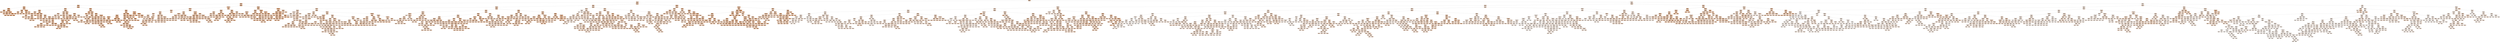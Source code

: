 digraph Tree {
node [shape=box, style="filled, rounded", color="black", fontname="helvetica"] ;
edge [fontname="helvetica"] ;
0 [label="density <= 0.99\nsquared_error = 1.51\nsamples = 3673\nvalue = 10.5", fillcolor="#f5ccaf"] ;
1 [label="density <= 0.99\nsquared_error = 0.69\nsamples = 1092\nvalue = 11.86", fillcolor="#efb184"] ;
0 -> 1 [labeldistance=2.5, labelangle=45, headlabel="True"] ;
2 [label="density <= 0.99\nsquared_error = 0.36\nsamples = 349\nvalue = 12.51", fillcolor="#eca36f"] ;
1 -> 2 ;
3 [label="density <= 0.99\nsquared_error = 0.29\nsamples = 184\nvalue = 12.73", fillcolor="#eb9f68"] ;
2 -> 3 ;
4 [label="density <= 0.99\nsquared_error = 0.13\nsamples = 19\nvalue = 13.42", fillcolor="#e89152"] ;
3 -> 4 ;
5 [label="volatile acidity <= 0.3\nsquared_error = 0.1\nsamples = 11\nvalue = 13.63", fillcolor="#e78d4b"] ;
4 -> 5 ;
6 [label="density <= 0.99\nsquared_error = 0.0\nsamples = 2\nvalue = 13.15", fillcolor="#e9965b"] ;
5 -> 6 ;
7 [label="squared_error = 0.0\nsamples = 1\nvalue = 13.1", fillcolor="#ea975c"] ;
6 -> 7 ;
8 [label="squared_error = 0.0\nsamples = 1\nvalue = 13.2", fillcolor="#e99559"] ;
6 -> 8 ;
9 [label="free sulfur dioxide <= 28.0\nsquared_error = 0.06\nsamples = 9\nvalue = 13.74", fillcolor="#e78a48"] ;
5 -> 9 ;
10 [label="density <= 0.99\nsquared_error = 0.0\nsamples = 5\nvalue = 13.57", fillcolor="#e88e4d"] ;
9 -> 10 ;
11 [label="squared_error = -0.0\nsamples = 3\nvalue = 13.6", fillcolor="#e88d4c"] ;
10 -> 11 ;
12 [label="citric acid <= 0.29\nsquared_error = 0.0\nsamples = 2\nvalue = 13.52", fillcolor="#e88f4f"] ;
10 -> 12 ;
13 [label="squared_error = 0.0\nsamples = 1\nvalue = 13.5", fillcolor="#e88f4f"] ;
12 -> 13 ;
14 [label="squared_error = 0.0\nsamples = 1\nvalue = 13.55", fillcolor="#e88e4e"] ;
12 -> 14 ;
15 [label="total sulfur dioxide <= 100.5\nsquared_error = 0.05\nsamples = 4\nvalue = 13.95", fillcolor="#e68641"] ;
9 -> 15 ;
16 [label="squared_error = 0.0\nsamples = 1\nvalue = 13.6", fillcolor="#e88d4c"] ;
15 -> 16 ;
17 [label="pH <= 3.16\nsquared_error = 0.01\nsamples = 3\nvalue = 14.07", fillcolor="#e6843d"] ;
15 -> 17 ;
18 [label="squared_error = 0.0\nsamples = 1\nvalue = 14.2", fillcolor="#e58139"] ;
17 -> 18 ;
19 [label="squared_error = -0.0\nsamples = 2\nvalue = 14.0", fillcolor="#e6853f"] ;
17 -> 19 ;
20 [label="residual sugar <= 1.5\nsquared_error = 0.03\nsamples = 8\nvalue = 13.12", fillcolor="#ea975c"] ;
4 -> 20 ;
21 [label="fixed acidity <= 5.75\nsquared_error = 0.0\nsamples = 4\nvalue = 12.96", fillcolor="#ea9a61"] ;
20 -> 21 ;
22 [label="chlorides <= 0.03\nsquared_error = 0.0\nsamples = 2\nvalue = 13.02", fillcolor="#ea995f"] ;
21 -> 22 ;
23 [label="squared_error = 0.0\nsamples = 1\nvalue = 13.05", fillcolor="#ea985e"] ;
22 -> 23 ;
24 [label="squared_error = 0.0\nsamples = 1\nvalue = 13.0", fillcolor="#ea995f"] ;
22 -> 24 ;
25 [label="citric acid <= 0.33\nsquared_error = 0.0\nsamples = 2\nvalue = 12.9", fillcolor="#ea9b63"] ;
21 -> 25 ;
26 [label="squared_error = 0.0\nsamples = 1\nvalue = 12.9", fillcolor="#ea9b63"] ;
25 -> 26 ;
27 [label="squared_error = 0.0\nsamples = 1\nvalue = 12.9", fillcolor="#ea9b63"] ;
25 -> 27 ;
28 [label="total sulfur dioxide <= 117.0\nsquared_error = 0.01\nsamples = 4\nvalue = 13.28", fillcolor="#e99457"] ;
20 -> 28 ;
29 [label="sulphates <= 0.37\nsquared_error = 0.0\nsamples = 2\nvalue = 13.35", fillcolor="#e99254"] ;
28 -> 29 ;
30 [label="squared_error = 0.0\nsamples = 1\nvalue = 13.4", fillcolor="#e89153"] ;
29 -> 30 ;
31 [label="squared_error = -0.0\nsamples = 1\nvalue = 13.3", fillcolor="#e99356"] ;
29 -> 31 ;
32 [label="squared_error = 0.0\nsamples = 2\nvalue = 13.2", fillcolor="#e99559"] ;
28 -> 32 ;
33 [label="residual sugar <= 1.93\nsquared_error = 0.25\nsamples = 165\nvalue = 12.65", fillcolor="#eba06a"] ;
3 -> 33 ;
34 [label="density <= 0.99\nsquared_error = 0.19\nsamples = 81\nvalue = 12.4", fillcolor="#eda672"] ;
33 -> 34 ;
35 [label="citric acid <= 0.27\nsquared_error = 0.11\nsamples = 52\nvalue = 12.56", fillcolor="#eca26d"] ;
34 -> 35 ;
36 [label="sulphates <= 0.63\nsquared_error = 0.06\nsamples = 14\nvalue = 12.34", fillcolor="#eda775"] ;
35 -> 36 ;
37 [label="chlorides <= 0.03\nsquared_error = 0.03\nsamples = 13\nvalue = 12.28", fillcolor="#eda876"] ;
36 -> 37 ;
38 [label="density <= 0.99\nsquared_error = 0.0\nsamples = 4\nvalue = 12.48", fillcolor="#eca470"] ;
37 -> 38 ;
39 [label="squared_error = 0.0\nsamples = 1\nvalue = 12.4", fillcolor="#eda672"] ;
38 -> 39 ;
40 [label="squared_error = 0.0\nsamples = 3\nvalue = 12.5", fillcolor="#eca46f"] ;
38 -> 40 ;
41 [label="sulphates <= 0.34\nsquared_error = 0.02\nsamples = 9\nvalue = 12.2", fillcolor="#edaa79"] ;
37 -> 41 ;
42 [label="fixed acidity <= 5.3\nsquared_error = 0.01\nsamples = 2\nvalue = 12.0", fillcolor="#eeae7f"] ;
41 -> 42 ;
43 [label="squared_error = 0.0\nsamples = 1\nvalue = 11.9", fillcolor="#efb082"] ;
42 -> 43 ;
44 [label="squared_error = -0.0\nsamples = 1\nvalue = 12.1", fillcolor="#eeac7c"] ;
42 -> 44 ;
45 [label="sulphates <= 0.38\nsquared_error = 0.01\nsamples = 7\nvalue = 12.26", fillcolor="#eda877"] ;
41 -> 45 ;
46 [label="total sulfur dioxide <= 103.0\nsquared_error = 0.01\nsamples = 3\nvalue = 12.33", fillcolor="#eda775"] ;
45 -> 46 ;
47 [label="squared_error = 0.0\nsamples = 1\nvalue = 12.2", fillcolor="#edaa79"] ;
46 -> 47 ;
48 [label="squared_error = 0.0\nsamples = 2\nvalue = 12.4", fillcolor="#eda672"] ;
46 -> 48 ;
49 [label="squared_error = -0.0\nsamples = 4\nvalue = 12.2", fillcolor="#edaa79"] ;
45 -> 49 ;
50 [label="squared_error = -0.0\nsamples = 1\nvalue = 13.0", fillcolor="#ea995f"] ;
36 -> 50 ;
51 [label="quality <= 5.5\nsquared_error = 0.1\nsamples = 38\nvalue = 12.65", fillcolor="#eca16b"] ;
35 -> 51 ;
52 [label="residual sugar <= 1.45\nsquared_error = 0.04\nsamples = 2\nvalue = 13.2", fillcolor="#e99559"] ;
51 -> 52 ;
53 [label="squared_error = 0.0\nsamples = 1\nvalue = 13.4", fillcolor="#e89153"] ;
52 -> 53 ;
54 [label="squared_error = 0.0\nsamples = 1\nvalue = 13.0", fillcolor="#ea995f"] ;
52 -> 54 ;
55 [label="volatile acidity <= 0.2\nsquared_error = 0.09\nsamples = 36\nvalue = 12.62", fillcolor="#eca16c"] ;
51 -> 55 ;
56 [label="citric acid <= 0.3\nsquared_error = 0.0\nsamples = 4\nvalue = 13.0", fillcolor="#ea995f"] ;
55 -> 56 ;
57 [label="squared_error = 0.0\nsamples = 1\nvalue = 12.9", fillcolor="#ea9b63"] ;
56 -> 57 ;
58 [label="chlorides <= 0.04\nsquared_error = 0.0\nsamples = 3\nvalue = 13.03", fillcolor="#ea995e"] ;
56 -> 58 ;
59 [label="squared_error = 0.0\nsamples = 2\nvalue = 13.0", fillcolor="#ea995f"] ;
58 -> 59 ;
60 [label="squared_error = -0.0\nsamples = 1\nvalue = 13.1", fillcolor="#ea975c"] ;
58 -> 60 ;
61 [label="fixed acidity <= 5.75\nsquared_error = 0.08\nsamples = 32\nvalue = 12.57", fillcolor="#eca26d"] ;
55 -> 61 ;
62 [label="fixed acidity <= 5.55\nsquared_error = 0.08\nsamples = 3\nvalue = 12.07", fillcolor="#eeac7d"] ;
61 -> 62 ;
63 [label="density <= 0.99\nsquared_error = 0.02\nsamples = 2\nvalue = 12.25", fillcolor="#eda977"] ;
62 -> 63 ;
64 [label="squared_error = 0.0\nsamples = 1\nvalue = 12.4", fillcolor="#eda672"] ;
63 -> 64 ;
65 [label="squared_error = 0.0\nsamples = 1\nvalue = 12.1", fillcolor="#eeac7c"] ;
63 -> 65 ;
66 [label="squared_error = -0.0\nsamples = 1\nvalue = 11.7", fillcolor="#efb489"] ;
62 -> 66 ;
67 [label="residual sugar <= 1.05\nsquared_error = 0.05\nsamples = 29\nvalue = 12.62", fillcolor="#eca16b"] ;
61 -> 67 ;
68 [label="fixed acidity <= 6.85\nsquared_error = 0.04\nsamples = 3\nvalue = 12.27", fillcolor="#eda877"] ;
67 -> 68 ;
69 [label="density <= 0.99\nsquared_error = 0.01\nsamples = 2\nvalue = 12.4", fillcolor="#eda672"] ;
68 -> 69 ;
70 [label="squared_error = 0.0\nsamples = 1\nvalue = 12.5", fillcolor="#eca46f"] ;
69 -> 70 ;
71 [label="squared_error = 0.0\nsamples = 1\nvalue = 12.3", fillcolor="#eda876"] ;
69 -> 71 ;
72 [label="squared_error = 0.0\nsamples = 1\nvalue = 12.0", fillcolor="#eeae7f"] ;
68 -> 72 ;
73 [label="free sulfur dioxide <= 35.5\nsquared_error = 0.04\nsamples = 26\nvalue = 12.66", fillcolor="#eba06a"] ;
67 -> 73 ;
74 [label="quality <= 6.5\nsquared_error = 0.03\nsamples = 14\nvalue = 12.58", fillcolor="#eca26d"] ;
73 -> 74 ;
75 [label="fixed acidity <= 6.85\nsquared_error = 0.02\nsamples = 8\nvalue = 12.48", fillcolor="#eca470"] ;
74 -> 75 ;
76 [label="fixed acidity <= 6.2\nsquared_error = 0.01\nsamples = 5\nvalue = 12.42", fillcolor="#eca572"] ;
75 -> 76 ;
77 [label="chlorides <= 0.04\nsquared_error = 0.0\nsamples = 2\nvalue = 12.55", fillcolor="#eca36e"] ;
76 -> 77 ;
78 [label="squared_error = 0.0\nsamples = 1\nvalue = 12.6", fillcolor="#eca26c"] ;
77 -> 78 ;
79 [label="squared_error = -0.0\nsamples = 1\nvalue = 12.5", fillcolor="#eca46f"] ;
77 -> 79 ;
80 [label="free sulfur dioxide <= 30.5\nsquared_error = 0.0\nsamples = 3\nvalue = 12.33", fillcolor="#eda775"] ;
76 -> 80 ;
81 [label="squared_error = 0.0\nsamples = 2\nvalue = 12.3", fillcolor="#eda876"] ;
80 -> 81 ;
82 [label="squared_error = 0.0\nsamples = 1\nvalue = 12.4", fillcolor="#eda672"] ;
80 -> 82 ;
83 [label="pH <= 3.0\nsquared_error = 0.01\nsamples = 3\nvalue = 12.57", fillcolor="#eca26d"] ;
75 -> 83 ;
84 [label="squared_error = -0.0\nsamples = 2\nvalue = 12.5", fillcolor="#eca46f"] ;
83 -> 84 ;
85 [label="squared_error = -0.0\nsamples = 1\nvalue = 12.7", fillcolor="#eb9f69"] ;
83 -> 85 ;
86 [label="pH <= 3.25\nsquared_error = 0.01\nsamples = 6\nvalue = 12.72", fillcolor="#eb9f68"] ;
74 -> 86 ;
87 [label="sulphates <= 0.52\nsquared_error = 0.0\nsamples = 4\nvalue = 12.65", fillcolor="#eca06b"] ;
86 -> 87 ;
88 [label="squared_error = 0.0\nsamples = 2\nvalue = 12.6", fillcolor="#eca26c"] ;
87 -> 88 ;
89 [label="squared_error = 0.0\nsamples = 2\nvalue = 12.7", fillcolor="#eb9f69"] ;
87 -> 89 ;
90 [label="fixed acidity <= 6.25\nsquared_error = 0.0\nsamples = 2\nvalue = 12.85", fillcolor="#eb9c64"] ;
86 -> 90 ;
91 [label="squared_error = 0.0\nsamples = 1\nvalue = 12.8", fillcolor="#eb9d66"] ;
90 -> 91 ;
92 [label="squared_error = -0.0\nsamples = 1\nvalue = 12.9", fillcolor="#ea9b63"] ;
90 -> 92 ;
93 [label="free sulfur dioxide <= 43.0\nsquared_error = 0.03\nsamples = 12\nvalue = 12.76", fillcolor="#eb9e67"] ;
73 -> 93 ;
94 [label="density <= 0.99\nsquared_error = 0.02\nsamples = 9\nvalue = 12.81", fillcolor="#eb9d65"] ;
93 -> 94 ;
95 [label="fixed acidity <= 6.1\nsquared_error = 0.01\nsamples = 8\nvalue = 12.85", fillcolor="#eb9c64"] ;
94 -> 95 ;
96 [label="citric acid <= 0.31\nsquared_error = 0.01\nsamples = 5\nvalue = 12.78", fillcolor="#eb9e66"] ;
95 -> 96 ;
97 [label="chlorides <= 0.03\nsquared_error = 0.0\nsamples = 3\nvalue = 12.83", fillcolor="#eb9d65"] ;
96 -> 97 ;
98 [label="squared_error = 0.0\nsamples = 1\nvalue = 12.9", fillcolor="#ea9b63"] ;
97 -> 98 ;
99 [label="squared_error = 0.0\nsamples = 2\nvalue = 12.8", fillcolor="#eb9d66"] ;
97 -> 99 ;
100 [label="squared_error = -0.0\nsamples = 2\nvalue = 12.7", fillcolor="#eb9f69"] ;
96 -> 100 ;
101 [label="fixed acidity <= 6.25\nsquared_error = 0.0\nsamples = 3\nvalue = 12.97", fillcolor="#ea9a60"] ;
95 -> 101 ;
102 [label="squared_error = 0.0\nsamples = 1\nvalue = 12.9", fillcolor="#ea9b63"] ;
101 -> 102 ;
103 [label="squared_error = 0.0\nsamples = 2\nvalue = 13.0", fillcolor="#ea995f"] ;
101 -> 103 ;
104 [label="squared_error = 0.0\nsamples = 1\nvalue = 12.5", fillcolor="#eca46f"] ;
94 -> 104 ;
105 [label="pH <= 3.31\nsquared_error = 0.0\nsamples = 3\nvalue = 12.6", fillcolor="#eca26c"] ;
93 -> 105 ;
106 [label="squared_error = 0.0\nsamples = 2\nvalue = 12.6", fillcolor="#eca26c"] ;
105 -> 106 ;
107 [label="squared_error = -0.0\nsamples = 1\nvalue = 12.6", fillcolor="#eca26c"] ;
105 -> 107 ;
108 [label="residual sugar <= 1.2\nsquared_error = 0.2\nsamples = 29\nvalue = 12.12", fillcolor="#eeab7c"] ;
34 -> 108 ;
109 [label="fixed acidity <= 5.9\nsquared_error = 0.14\nsamples = 10\nvalue = 11.78", fillcolor="#efb286"] ;
108 -> 109 ;
110 [label="fixed acidity <= 5.45\nsquared_error = 0.03\nsamples = 3\nvalue = 11.33", fillcolor="#f1bb95"] ;
109 -> 110 ;
111 [label="chlorides <= 0.04\nsquared_error = 0.0\nsamples = 2\nvalue = 11.45", fillcolor="#f1b991"] ;
110 -> 111 ;
112 [label="squared_error = 0.0\nsamples = 1\nvalue = 11.4", fillcolor="#f1ba92"] ;
111 -> 112 ;
113 [label="squared_error = 0.0\nsamples = 1\nvalue = 11.5", fillcolor="#f0b88f"] ;
111 -> 113 ;
114 [label="squared_error = -0.0\nsamples = 1\nvalue = 11.1", fillcolor="#f2c09c"] ;
110 -> 114 ;
115 [label="citric acid <= 0.27\nsquared_error = 0.06\nsamples = 7\nvalue = 11.97", fillcolor="#eeae80"] ;
109 -> 115 ;
116 [label="squared_error = 0.0\nsamples = 1\nvalue = 11.5", fillcolor="#f0b88f"] ;
115 -> 116 ;
117 [label="density <= 0.99\nsquared_error = 0.03\nsamples = 6\nvalue = 12.05", fillcolor="#eead7e"] ;
115 -> 117 ;
118 [label="citric acid <= 0.33\nsquared_error = 0.0\nsamples = 2\nvalue = 11.85", fillcolor="#efb184"] ;
117 -> 118 ;
119 [label="squared_error = 0.0\nsamples = 1\nvalue = 11.9", fillcolor="#efb082"] ;
118 -> 119 ;
120 [label="squared_error = -0.0\nsamples = 1\nvalue = 11.8", fillcolor="#efb286"] ;
118 -> 120 ;
121 [label="pH <= 3.25\nsquared_error = 0.01\nsamples = 4\nvalue = 12.15", fillcolor="#eeab7a"] ;
117 -> 121 ;
122 [label="squared_error = 0.0\nsamples = 3\nvalue = 12.1", fillcolor="#eeac7c"] ;
121 -> 122 ;
123 [label="squared_error = -0.0\nsamples = 1\nvalue = 12.3", fillcolor="#eda876"] ;
121 -> 123 ;
124 [label="residual sugar <= 1.65\nsquared_error = 0.14\nsamples = 19\nvalue = 12.29", fillcolor="#eda876"] ;
108 -> 124 ;
125 [label="chlorides <= 0.02\nsquared_error = 0.09\nsamples = 13\nvalue = 12.45", fillcolor="#eca471"] ;
124 -> 125 ;
126 [label="squared_error = 0.0\nsamples = 1\nvalue = 11.7", fillcolor="#efb489"] ;
125 -> 126 ;
127 [label="free sulfur dioxide <= 23.5\nsquared_error = 0.05\nsamples = 12\nvalue = 12.52", fillcolor="#eca36f"] ;
125 -> 127 ;
128 [label="volatile acidity <= 0.27\nsquared_error = 0.02\nsamples = 4\nvalue = 12.77", fillcolor="#eb9e67"] ;
127 -> 128 ;
129 [label="residual sugar <= 1.4\nsquared_error = 0.0\nsamples = 3\nvalue = 12.7", fillcolor="#eb9f69"] ;
128 -> 129 ;
130 [label="squared_error = 0.0\nsamples = 2\nvalue = 12.7", fillcolor="#eb9f69"] ;
129 -> 130 ;
131 [label="squared_error = 0.0\nsamples = 1\nvalue = 12.7", fillcolor="#eb9f69"] ;
129 -> 131 ;
132 [label="squared_error = 0.0\nsamples = 1\nvalue = 13.0", fillcolor="#ea995f"] ;
128 -> 132 ;
133 [label="sulphates <= 0.37\nsquared_error = 0.01\nsamples = 8\nvalue = 12.39", fillcolor="#eda673"] ;
127 -> 133 ;
134 [label="squared_error = 0.0\nsamples = 2\nvalue = 12.2", fillcolor="#edaa79"] ;
133 -> 134 ;
135 [label="chlorides <= 0.03\nsquared_error = 0.0\nsamples = 6\nvalue = 12.45", fillcolor="#eca571"] ;
133 -> 135 ;
136 [label="squared_error = 0.0\nsamples = 3\nvalue = 12.5", fillcolor="#eca46f"] ;
135 -> 136 ;
137 [label="squared_error = -0.0\nsamples = 3\nvalue = 12.4", fillcolor="#eda672"] ;
135 -> 137 ;
138 [label="volatile acidity <= 0.21\nsquared_error = 0.07\nsamples = 6\nvalue = 11.95", fillcolor="#eeaf81"] ;
124 -> 138 ;
139 [label="sulphates <= 0.67\nsquared_error = 0.03\nsamples = 4\nvalue = 12.1", fillcolor="#eeac7c"] ;
138 -> 139 ;
140 [label="squared_error = 0.0\nsamples = 3\nvalue = 12.0", fillcolor="#eeae7f"] ;
139 -> 140 ;
141 [label="squared_error = 0.0\nsamples = 1\nvalue = 12.4", fillcolor="#eda672"] ;
139 -> 141 ;
142 [label="chlorides <= 0.03\nsquared_error = 0.02\nsamples = 2\nvalue = 11.65", fillcolor="#f0b58a"] ;
138 -> 142 ;
143 [label="squared_error = 0.0\nsamples = 1\nvalue = 11.8", fillcolor="#efb286"] ;
142 -> 143 ;
144 [label="squared_error = 0.0\nsamples = 1\nvalue = 11.5", fillcolor="#f0b88f"] ;
142 -> 144 ;
145 [label="quality <= 6.5\nsquared_error = 0.19\nsamples = 84\nvalue = 12.89", fillcolor="#ea9c63"] ;
33 -> 145 ;
146 [label="citric acid <= 0.23\nsquared_error = 0.16\nsamples = 28\nvalue = 12.61", fillcolor="#eca16c"] ;
145 -> 146 ;
147 [label="chlorides <= 0.03\nsquared_error = 0.04\nsamples = 2\nvalue = 13.6", fillcolor="#e88d4c"] ;
146 -> 147 ;
148 [label="squared_error = 0.0\nsamples = 1\nvalue = 13.8", fillcolor="#e78946"] ;
147 -> 148 ;
149 [label="squared_error = -0.0\nsamples = 1\nvalue = 13.4", fillcolor="#e89153"] ;
147 -> 149 ;
150 [label="residual sugar <= 2.35\nsquared_error = 0.09\nsamples = 26\nvalue = 12.54", fillcolor="#eca36e"] ;
146 -> 150 ;
151 [label="pH <= 3.06\nsquared_error = 0.07\nsamples = 11\nvalue = 12.3", fillcolor="#eda876"] ;
150 -> 151 ;
152 [label="fixed acidity <= 6.3\nsquared_error = 0.01\nsamples = 2\nvalue = 11.9", fillcolor="#efb082"] ;
151 -> 152 ;
153 [label="squared_error = 0.0\nsamples = 1\nvalue = 11.8", fillcolor="#efb286"] ;
152 -> 153 ;
154 [label="squared_error = 0.0\nsamples = 1\nvalue = 12.0", fillcolor="#eeae7f"] ;
152 -> 154 ;
155 [label="volatile acidity <= 0.36\nsquared_error = 0.04\nsamples = 9\nvalue = 12.39", fillcolor="#eda673"] ;
151 -> 155 ;
156 [label="sulphates <= 0.44\nsquared_error = 0.01\nsamples = 8\nvalue = 12.33", fillcolor="#eda775"] ;
155 -> 156 ;
157 [label="squared_error = 0.0\nsamples = 2\nvalue = 12.5", fillcolor="#eca46f"] ;
156 -> 157 ;
158 [label="sulphates <= 0.48\nsquared_error = 0.01\nsamples = 6\nvalue = 12.27", fillcolor="#eda876"] ;
156 -> 158 ;
159 [label="pH <= 3.2\nsquared_error = 0.0\nsamples = 2\nvalue = 12.18", fillcolor="#edaa7a"] ;
158 -> 159 ;
160 [label="squared_error = 0.0\nsamples = 1\nvalue = 12.15", fillcolor="#eeab7a"] ;
159 -> 160 ;
161 [label="squared_error = -0.0\nsamples = 1\nvalue = 12.2", fillcolor="#edaa79"] ;
159 -> 161 ;
162 [label="sulphates <= 0.5\nsquared_error = 0.0\nsamples = 4\nvalue = 12.32", fillcolor="#eda775"] ;
158 -> 162 ;
163 [label="squared_error = 0.0\nsamples = 1\nvalue = 12.4", fillcolor="#eda672"] ;
162 -> 163 ;
164 [label="residual sugar <= 2.1\nsquared_error = 0.0\nsamples = 3\nvalue = 12.3", fillcolor="#eda876"] ;
162 -> 164 ;
165 [label="squared_error = -0.0\nsamples = 2\nvalue = 12.3", fillcolor="#eda876"] ;
164 -> 165 ;
166 [label="squared_error = 0.0\nsamples = 1\nvalue = 12.3", fillcolor="#eda876"] ;
164 -> 166 ;
167 [label="squared_error = -0.0\nsamples = 1\nvalue = 12.9", fillcolor="#ea9b63"] ;
155 -> 167 ;
168 [label="fixed acidity <= 7.65\nsquared_error = 0.03\nsamples = 15\nvalue = 12.71", fillcolor="#eb9f69"] ;
150 -> 168 ;
169 [label="volatile acidity <= 0.41\nsquared_error = 0.02\nsamples = 13\nvalue = 12.67", fillcolor="#eba06a"] ;
168 -> 169 ;
170 [label="pH <= 3.11\nsquared_error = 0.01\nsamples = 11\nvalue = 12.63", fillcolor="#eca16b"] ;
169 -> 170 ;
171 [label="citric acid <= 0.26\nsquared_error = 0.0\nsamples = 4\nvalue = 12.5", fillcolor="#eca46f"] ;
170 -> 171 ;
172 [label="squared_error = 0.0\nsamples = 1\nvalue = 12.4", fillcolor="#eda672"] ;
171 -> 172 ;
173 [label="sulphates <= 0.47\nsquared_error = 0.0\nsamples = 3\nvalue = 12.53", fillcolor="#eca36e"] ;
171 -> 173 ;
174 [label="squared_error = 0.0\nsamples = 2\nvalue = 12.5", fillcolor="#eca46f"] ;
173 -> 174 ;
175 [label="squared_error = -0.0\nsamples = 1\nvalue = 12.6", fillcolor="#eca26c"] ;
173 -> 175 ;
176 [label="citric acid <= 0.28\nsquared_error = 0.0\nsamples = 7\nvalue = 12.71", fillcolor="#eb9f69"] ;
170 -> 176 ;
177 [label="squared_error = 0.0\nsamples = 1\nvalue = 12.8", fillcolor="#eb9d66"] ;
176 -> 177 ;
178 [label="citric acid <= 0.29\nsquared_error = 0.0\nsamples = 6\nvalue = 12.69", fillcolor="#eba069"] ;
176 -> 178 ;
179 [label="chlorides <= 0.04\nsquared_error = 0.0\nsamples = 2\nvalue = 12.65", fillcolor="#eca06b"] ;
178 -> 179 ;
180 [label="squared_error = 0.0\nsamples = 1\nvalue = 12.6", fillcolor="#eca26c"] ;
179 -> 180 ;
181 [label="squared_error = 0.0\nsamples = 1\nvalue = 12.7", fillcolor="#eb9f69"] ;
179 -> 181 ;
182 [label="citric acid <= 0.32\nsquared_error = 0.0\nsamples = 4\nvalue = 12.71", fillcolor="#eb9f69"] ;
178 -> 182 ;
183 [label="squared_error = 0.0\nsamples = 1\nvalue = 12.75", fillcolor="#eb9e67"] ;
182 -> 183 ;
184 [label="density <= 0.99\nsquared_error = 0.0\nsamples = 3\nvalue = 12.7", fillcolor="#eb9f69"] ;
182 -> 184 ;
185 [label="squared_error = 0.0\nsamples = 1\nvalue = 12.7", fillcolor="#eb9f69"] ;
184 -> 185 ;
186 [label="volatile acidity <= 0.34\nsquared_error = 0.0\nsamples = 2\nvalue = 12.7", fillcolor="#eb9f69"] ;
184 -> 186 ;
187 [label="squared_error = 0.0\nsamples = 1\nvalue = 12.7", fillcolor="#eb9f69"] ;
186 -> 187 ;
188 [label="squared_error = 0.0\nsamples = 1\nvalue = 12.7", fillcolor="#eb9f69"] ;
186 -> 188 ;
189 [label="sulphates <= 0.52\nsquared_error = 0.01\nsamples = 2\nvalue = 12.9", fillcolor="#ea9b63"] ;
169 -> 189 ;
190 [label="squared_error = 0.0\nsamples = 1\nvalue = 13.0", fillcolor="#ea995f"] ;
189 -> 190 ;
191 [label="squared_error = 0.0\nsamples = 1\nvalue = 12.8", fillcolor="#eb9d66"] ;
189 -> 191 ;
192 [label="total sulfur dioxide <= 109.0\nsquared_error = 0.0\nsamples = 2\nvalue = 12.95", fillcolor="#ea9a61"] ;
168 -> 192 ;
193 [label="squared_error = 0.0\nsamples = 1\nvalue = 13.0", fillcolor="#ea995f"] ;
192 -> 193 ;
194 [label="squared_error = 0.0\nsamples = 1\nvalue = 12.9", fillcolor="#ea9b63"] ;
192 -> 194 ;
195 [label="fixed acidity <= 6.8\nsquared_error = 0.15\nsamples = 56\nvalue = 13.03", fillcolor="#ea995e"] ;
145 -> 195 ;
196 [label="sulphates <= 0.73\nsquared_error = 0.14\nsamples = 46\nvalue = 12.96", fillcolor="#ea9a61"] ;
195 -> 196 ;
197 [label="density <= 0.99\nsquared_error = 0.11\nsamples = 42\nvalue = 12.9", fillcolor="#ea9b62"] ;
196 -> 197 ;
198 [label="residual sugar <= 3.05\nsquared_error = 0.1\nsamples = 18\nvalue = 13.06", fillcolor="#ea985d"] ;
197 -> 198 ;
199 [label="total sulfur dioxide <= 102.0\nsquared_error = 0.04\nsamples = 12\nvalue = 12.93", fillcolor="#ea9b61"] ;
198 -> 199 ;
200 [label="residual sugar <= 2.7\nsquared_error = 0.0\nsamples = 7\nvalue = 12.83", fillcolor="#eb9d65"] ;
199 -> 200 ;
201 [label="residual sugar <= 2.2\nsquared_error = 0.0\nsamples = 5\nvalue = 12.8", fillcolor="#eb9d66"] ;
200 -> 201 ;
202 [label="squared_error = 0.0\nsamples = 1\nvalue = 12.8", fillcolor="#eb9d66"] ;
201 -> 202 ;
203 [label="squared_error = 0.0\nsamples = 4\nvalue = 12.8", fillcolor="#eb9d66"] ;
201 -> 203 ;
204 [label="squared_error = -0.0\nsamples = 2\nvalue = 12.9", fillcolor="#ea9b63"] ;
200 -> 204 ;
205 [label="sulphates <= 0.51\nsquared_error = 0.05\nsamples = 5\nvalue = 13.08", fillcolor="#ea985d"] ;
199 -> 205 ;
206 [label="residual sugar <= 2.1\nsquared_error = 0.01\nsamples = 4\nvalue = 12.98", fillcolor="#ea9a60"] ;
205 -> 206 ;
207 [label="squared_error = 0.0\nsamples = 2\nvalue = 12.9", fillcolor="#ea9b63"] ;
206 -> 207 ;
208 [label="fixed acidity <= 5.8\nsquared_error = 0.0\nsamples = 2\nvalue = 13.05", fillcolor="#ea985e"] ;
206 -> 208 ;
209 [label="squared_error = 0.0\nsamples = 1\nvalue = 13.0", fillcolor="#ea995f"] ;
208 -> 209 ;
210 [label="squared_error = -0.0\nsamples = 1\nvalue = 13.1", fillcolor="#ea975c"] ;
208 -> 210 ;
211 [label="squared_error = 0.0\nsamples = 1\nvalue = 13.5", fillcolor="#e88f4f"] ;
205 -> 211 ;
212 [label="total sulfur dioxide <= 125.0\nsquared_error = 0.13\nsamples = 6\nvalue = 13.32", fillcolor="#e99355"] ;
198 -> 212 ;
213 [label="volatile acidity <= 0.34\nsquared_error = 0.0\nsamples = 3\nvalue = 13.67", fillcolor="#e78c4a"] ;
212 -> 213 ;
214 [label="squared_error = 0.0\nsamples = 2\nvalue = 13.7", fillcolor="#e78b49"] ;
213 -> 214 ;
215 [label="squared_error = -0.0\nsamples = 1\nvalue = 13.6", fillcolor="#e88d4c"] ;
213 -> 215 ;
216 [label="citric acid <= 0.36\nsquared_error = 0.02\nsamples = 3\nvalue = 12.97", fillcolor="#ea9a60"] ;
212 -> 216 ;
217 [label="volatile acidity <= 0.3\nsquared_error = 0.0\nsamples = 2\nvalue = 13.05", fillcolor="#ea985e"] ;
216 -> 217 ;
218 [label="squared_error = 0.0\nsamples = 1\nvalue = 13.1", fillcolor="#ea975c"] ;
217 -> 218 ;
219 [label="squared_error = -0.0\nsamples = 1\nvalue = 13.0", fillcolor="#ea995f"] ;
217 -> 219 ;
220 [label="squared_error = 0.0\nsamples = 1\nvalue = 12.8", fillcolor="#eb9d66"] ;
216 -> 220 ;
221 [label="residual sugar <= 4.6\nsquared_error = 0.09\nsamples = 24\nvalue = 12.78", fillcolor="#eb9e66"] ;
197 -> 221 ;
222 [label="citric acid <= 0.35\nsquared_error = 0.06\nsamples = 19\nvalue = 12.68", fillcolor="#eba069"] ;
221 -> 222 ;
223 [label="volatile acidity <= 0.22\nsquared_error = 0.02\nsamples = 17\nvalue = 12.75", fillcolor="#eb9e67"] ;
222 -> 223 ;
224 [label="squared_error = 0.0\nsamples = 1\nvalue = 13.2", fillcolor="#e99559"] ;
223 -> 224 ;
225 [label="quality <= 7.5\nsquared_error = 0.01\nsamples = 16\nvalue = 12.72", fillcolor="#eb9f68"] ;
223 -> 225 ;
226 [label="chlorides <= 0.04\nsquared_error = 0.01\nsamples = 15\nvalue = 12.71", fillcolor="#eb9f69"] ;
225 -> 226 ;
227 [label="chlorides <= 0.03\nsquared_error = 0.0\nsamples = 6\nvalue = 12.63", fillcolor="#eca16b"] ;
226 -> 227 ;
228 [label="squared_error = 0.0\nsamples = 2\nvalue = 12.7", fillcolor="#eb9f69"] ;
227 -> 228 ;
229 [label="squared_error = 0.0\nsamples = 4\nvalue = 12.6", fillcolor="#eca26c"] ;
227 -> 229 ;
230 [label="free sulfur dioxide <= 31.5\nsquared_error = 0.01\nsamples = 9\nvalue = 12.76", fillcolor="#eb9e67"] ;
226 -> 230 ;
231 [label="sulphates <= 0.54\nsquared_error = 0.0\nsamples = 3\nvalue = 12.67", fillcolor="#eba06a"] ;
230 -> 231 ;
232 [label="squared_error = 0.0\nsamples = 2\nvalue = 12.7", fillcolor="#eb9f69"] ;
231 -> 232 ;
233 [label="squared_error = -0.0\nsamples = 1\nvalue = 12.6", fillcolor="#eca26c"] ;
231 -> 233 ;
234 [label="density <= 0.99\nsquared_error = 0.0\nsamples = 6\nvalue = 12.8", fillcolor="#eb9d66"] ;
230 -> 234 ;
235 [label="citric acid <= 0.31\nsquared_error = 0.0\nsamples = 5\nvalue = 12.78", fillcolor="#eb9e66"] ;
234 -> 235 ;
236 [label="squared_error = 0.0\nsamples = 4\nvalue = 12.8", fillcolor="#eb9d66"] ;
235 -> 236 ;
237 [label="squared_error = -0.0\nsamples = 1\nvalue = 12.7", fillcolor="#eb9f69"] ;
235 -> 237 ;
238 [label="squared_error = 0.0\nsamples = 1\nvalue = 12.9", fillcolor="#ea9b63"] ;
234 -> 238 ;
239 [label="squared_error = 0.0\nsamples = 1\nvalue = 13.0", fillcolor="#ea995f"] ;
225 -> 239 ;
240 [label="sulphates <= 0.41\nsquared_error = 0.01\nsamples = 2\nvalue = 12.1", fillcolor="#eeac7c"] ;
222 -> 240 ;
241 [label="squared_error = 0.0\nsamples = 1\nvalue = 12.0", fillcolor="#eeae7f"] ;
240 -> 241 ;
242 [label="squared_error = 0.0\nsamples = 1\nvalue = 12.2", fillcolor="#edaa79"] ;
240 -> 242 ;
243 [label="density <= 0.99\nsquared_error = 0.01\nsamples = 5\nvalue = 13.16", fillcolor="#e9965a"] ;
221 -> 243 ;
244 [label="squared_error = 0.0\nsamples = 1\nvalue = 13.4", fillcolor="#e89153"] ;
243 -> 244 ;
245 [label="fixed acidity <= 5.75\nsquared_error = 0.0\nsamples = 4\nvalue = 13.1", fillcolor="#ea975c"] ;
243 -> 245 ;
246 [label="squared_error = 0.0\nsamples = 1\nvalue = 13.1", fillcolor="#ea975c"] ;
245 -> 246 ;
247 [label="squared_error = 0.0\nsamples = 3\nvalue = 13.1", fillcolor="#ea975c"] ;
245 -> 247 ;
248 [label="volatile acidity <= 0.38\nsquared_error = 0.07\nsamples = 4\nvalue = 13.55", fillcolor="#e88e4e"] ;
196 -> 248 ;
249 [label="squared_error = 0.0\nsamples = 1\nvalue = 14.0", fillcolor="#e6853f"] ;
248 -> 249 ;
250 [label="residual sugar <= 2.05\nsquared_error = 0.0\nsamples = 3\nvalue = 13.4", fillcolor="#e89153"] ;
248 -> 250 ;
251 [label="squared_error = 0.0\nsamples = 1\nvalue = 13.4", fillcolor="#e89153"] ;
250 -> 251 ;
252 [label="squared_error = -0.0\nsamples = 2\nvalue = 13.4", fillcolor="#e89153"] ;
250 -> 252 ;
253 [label="free sulfur dioxide <= 40.0\nsquared_error = 0.03\nsamples = 10\nvalue = 13.34", fillcolor="#e99254"] ;
195 -> 253 ;
254 [label="total sulfur dioxide <= 104.0\nsquared_error = 0.0\nsamples = 6\nvalue = 13.47", fillcolor="#e89050"] ;
253 -> 254 ;
255 [label="squared_error = 0.0\nsamples = 2\nvalue = 13.4", fillcolor="#e89153"] ;
254 -> 255 ;
256 [label="squared_error = -0.0\nsamples = 4\nvalue = 13.5", fillcolor="#e88f4f"] ;
254 -> 256 ;
257 [label="free sulfur dioxide <= 45.5\nsquared_error = 0.02\nsamples = 4\nvalue = 13.15", fillcolor="#e9965b"] ;
253 -> 257 ;
258 [label="squared_error = 0.0\nsamples = 1\nvalue = 12.9", fillcolor="#ea9b63"] ;
257 -> 258 ;
259 [label="residual sugar <= 2.05\nsquared_error = 0.0\nsamples = 3\nvalue = 13.23", fillcolor="#e99558"] ;
257 -> 259 ;
260 [label="squared_error = 0.0\nsamples = 1\nvalue = 13.3", fillcolor="#e99356"] ;
259 -> 260 ;
261 [label="squared_error = -0.0\nsamples = 2\nvalue = 13.2", fillcolor="#e99559"] ;
259 -> 261 ;
262 [label="residual sugar <= 2.7\nsquared_error = 0.33\nsamples = 165\nvalue = 12.27", fillcolor="#eda877"] ;
2 -> 262 ;
263 [label="total sulfur dioxide <= 104.5\nsquared_error = 0.21\nsamples = 106\nvalue = 12.04", fillcolor="#eead7e"] ;
262 -> 263 ;
264 [label="residual sugar <= 1.35\nsquared_error = 0.17\nsamples = 69\nvalue = 11.89", fillcolor="#efb083"] ;
263 -> 264 ;
265 [label="fixed acidity <= 7.8\nsquared_error = 0.11\nsamples = 33\nvalue = 11.72", fillcolor="#efb388"] ;
264 -> 265 ;
266 [label="citric acid <= 0.28\nsquared_error = 0.09\nsamples = 31\nvalue = 11.68", fillcolor="#f0b489"] ;
265 -> 266 ;
267 [label="fixed acidity <= 6.7\nsquared_error = 0.04\nsamples = 7\nvalue = 11.41", fillcolor="#f1ba92"] ;
266 -> 267 ;
268 [label="chlorides <= 0.04\nsquared_error = 0.01\nsamples = 5\nvalue = 11.3", fillcolor="#f1bc96"] ;
267 -> 268 ;
269 [label="squared_error = 0.0\nsamples = 2\nvalue = 11.4", fillcolor="#f1ba92"] ;
268 -> 269 ;
270 [label="free sulfur dioxide <= 23.0\nsquared_error = 0.0\nsamples = 3\nvalue = 11.23", fillcolor="#f1bd98"] ;
268 -> 270 ;
271 [label="squared_error = 0.0\nsamples = 1\nvalue = 11.3", fillcolor="#f1bc96"] ;
270 -> 271 ;
272 [label="squared_error = -0.0\nsamples = 2\nvalue = 11.2", fillcolor="#f2be99"] ;
270 -> 272 ;
273 [label="squared_error = -0.0\nsamples = 2\nvalue = 11.7", fillcolor="#efb489"] ;
267 -> 273 ;
274 [label="citric acid <= 0.37\nsquared_error = 0.08\nsamples = 24\nvalue = 11.76", fillcolor="#efb387"] ;
266 -> 274 ;
275 [label="density <= 0.99\nsquared_error = 0.06\nsamples = 18\nvalue = 11.84", fillcolor="#efb184"] ;
274 -> 275 ;
276 [label="free sulfur dioxide <= 30.0\nsquared_error = 0.05\nsamples = 11\nvalue = 11.95", fillcolor="#eeaf81"] ;
275 -> 276 ;
277 [label="chlorides <= 0.03\nsquared_error = 0.02\nsamples = 7\nvalue = 12.09", fillcolor="#eeac7d"] ;
276 -> 277 ;
278 [label="squared_error = 0.0\nsamples = 1\nvalue = 11.8", fillcolor="#efb286"] ;
277 -> 278 ;
279 [label="quality <= 6.5\nsquared_error = 0.01\nsamples = 6\nvalue = 12.13", fillcolor="#eeab7b"] ;
277 -> 279 ;
280 [label="volatile acidity <= 0.16\nsquared_error = 0.0\nsamples = 5\nvalue = 12.1", fillcolor="#eeac7c"] ;
279 -> 280 ;
281 [label="squared_error = 0.0\nsamples = 1\nvalue = 12.2", fillcolor="#edaa79"] ;
280 -> 281 ;
282 [label="total sulfur dioxide <= 87.0\nsquared_error = 0.0\nsamples = 4\nvalue = 12.08", fillcolor="#eeac7d"] ;
280 -> 282 ;
283 [label="squared_error = -0.0\nsamples = 3\nvalue = 12.1", fillcolor="#eeac7c"] ;
282 -> 283 ;
284 [label="squared_error = 0.0\nsamples = 1\nvalue = 12.0", fillcolor="#eeae7f"] ;
282 -> 284 ;
285 [label="squared_error = 0.0\nsamples = 1\nvalue = 12.3", fillcolor="#eda876"] ;
279 -> 285 ;
286 [label="pH <= 3.38\nsquared_error = 0.0\nsamples = 4\nvalue = 11.71", fillcolor="#efb488"] ;
276 -> 286 ;
287 [label="total sulfur dioxide <= 81.0\nsquared_error = 0.0\nsamples = 3\nvalue = 11.68", fillcolor="#f0b489"] ;
286 -> 287 ;
288 [label="squared_error = 0.0\nsamples = 1\nvalue = 11.65", fillcolor="#f0b58a"] ;
287 -> 288 ;
289 [label="squared_error = 0.0\nsamples = 2\nvalue = 11.7", fillcolor="#efb489"] ;
287 -> 289 ;
290 [label="squared_error = -0.0\nsamples = 1\nvalue = 11.8", fillcolor="#efb286"] ;
286 -> 290 ;
291 [label="citric acid <= 0.3\nsquared_error = 0.04\nsamples = 7\nvalue = 11.68", fillcolor="#f0b48a"] ;
275 -> 291 ;
292 [label="residual sugar <= 1.05\nsquared_error = 0.02\nsamples = 3\nvalue = 11.52", fillcolor="#f0b88f"] ;
291 -> 292 ;
293 [label="squared_error = 0.0\nsamples = 1\nvalue = 11.7", fillcolor="#efb489"] ;
292 -> 293 ;
294 [label="total sulfur dioxide <= 86.5\nsquared_error = 0.0\nsamples = 2\nvalue = 11.42", fillcolor="#f1b992"] ;
292 -> 294 ;
295 [label="squared_error = 0.0\nsamples = 1\nvalue = 11.45", fillcolor="#f1b991"] ;
294 -> 295 ;
296 [label="squared_error = -0.0\nsamples = 1\nvalue = 11.4", fillcolor="#f1ba92"] ;
294 -> 296 ;
297 [label="chlorides <= 0.04\nsquared_error = 0.01\nsamples = 4\nvalue = 11.8", fillcolor="#efb286"] ;
291 -> 297 ;
298 [label="chlorides <= 0.04\nsquared_error = 0.0\nsamples = 3\nvalue = 11.73", fillcolor="#efb388"] ;
297 -> 298 ;
299 [label="squared_error = -0.0\nsamples = 2\nvalue = 11.7", fillcolor="#efb489"] ;
298 -> 299 ;
300 [label="squared_error = 0.0\nsamples = 1\nvalue = 11.8", fillcolor="#efb286"] ;
298 -> 300 ;
301 [label="squared_error = 0.0\nsamples = 1\nvalue = 12.0", fillcolor="#eeae7f"] ;
297 -> 301 ;
302 [label="chlorides <= 0.03\nsquared_error = 0.03\nsamples = 6\nvalue = 11.5", fillcolor="#f0b88f"] ;
274 -> 302 ;
303 [label="squared_error = 0.0\nsamples = 1\nvalue = 11.9", fillcolor="#efb082"] ;
302 -> 303 ;
304 [label="free sulfur dioxide <= 36.0\nsquared_error = 0.0\nsamples = 5\nvalue = 11.42", fillcolor="#f1b992"] ;
302 -> 304 ;
305 [label="fixed acidity <= 5.9\nsquared_error = 0.0\nsamples = 4\nvalue = 11.4", fillcolor="#f1ba92"] ;
304 -> 305 ;
306 [label="squared_error = 0.0\nsamples = 1\nvalue = 11.4", fillcolor="#f1ba92"] ;
305 -> 306 ;
307 [label="squared_error = 0.0\nsamples = 3\nvalue = 11.4", fillcolor="#f1ba92"] ;
305 -> 307 ;
308 [label="squared_error = 0.0\nsamples = 1\nvalue = 11.5", fillcolor="#f0b88f"] ;
304 -> 308 ;
309 [label="squared_error = 0.0\nsamples = 2\nvalue = 12.4", fillcolor="#eda672"] ;
265 -> 309 ;
310 [label="fixed acidity <= 6.1\nsquared_error = 0.18\nsamples = 36\nvalue = 12.04", fillcolor="#eead7e"] ;
264 -> 310 ;
311 [label="pH <= 3.35\nsquared_error = 0.12\nsamples = 13\nvalue = 11.76", fillcolor="#efb387"] ;
310 -> 311 ;
312 [label="free sulfur dioxide <= 34.5\nsquared_error = 0.04\nsamples = 7\nvalue = 11.49", fillcolor="#f0b890"] ;
311 -> 312 ;
313 [label="total sulfur dioxide <= 81.0\nsquared_error = 0.02\nsamples = 6\nvalue = 11.42", fillcolor="#f1ba92"] ;
312 -> 313 ;
314 [label="pH <= 3.07\nsquared_error = 0.0\nsamples = 4\nvalue = 11.5", fillcolor="#f0b88f"] ;
313 -> 314 ;
315 [label="squared_error = 0.0\nsamples = 1\nvalue = 11.6", fillcolor="#f0b68c"] ;
314 -> 315 ;
316 [label="fixed acidity <= 5.55\nsquared_error = 0.0\nsamples = 3\nvalue = 11.47", fillcolor="#f0b990"] ;
314 -> 316 ;
317 [label="squared_error = 0.0\nsamples = 1\nvalue = 11.4", fillcolor="#f1ba92"] ;
316 -> 317 ;
318 [label="squared_error = 0.0\nsamples = 2\nvalue = 11.5", fillcolor="#f0b88f"] ;
316 -> 318 ;
319 [label="pH <= 3.08\nsquared_error = 0.0\nsamples = 2\nvalue = 11.25", fillcolor="#f1bd97"] ;
313 -> 319 ;
320 [label="squared_error = 0.0\nsamples = 1\nvalue = 11.2", fillcolor="#f2be99"] ;
319 -> 320 ;
321 [label="squared_error = 0.0\nsamples = 1\nvalue = 11.3", fillcolor="#f1bc96"] ;
319 -> 321 ;
322 [label="squared_error = 0.0\nsamples = 1\nvalue = 11.9", fillcolor="#efb082"] ;
312 -> 322 ;
323 [label="pH <= 3.38\nsquared_error = 0.02\nsamples = 6\nvalue = 12.08", fillcolor="#eeac7d"] ;
311 -> 323 ;
324 [label="free sulfur dioxide <= 17.5\nsquared_error = 0.0\nsamples = 4\nvalue = 11.99", fillcolor="#eeae80"] ;
323 -> 324 ;
325 [label="squared_error = 0.0\nsamples = 1\nvalue = 11.9", fillcolor="#efb082"] ;
324 -> 325 ;
326 [label="fixed acidity <= 5.45\nsquared_error = 0.0\nsamples = 3\nvalue = 12.02", fillcolor="#eead7f"] ;
324 -> 326 ;
327 [label="squared_error = 0.0\nsamples = 1\nvalue = 12.05", fillcolor="#eead7e"] ;
326 -> 327 ;
328 [label="density <= 0.99\nsquared_error = 0.0\nsamples = 2\nvalue = 12.0", fillcolor="#eeae7f"] ;
326 -> 328 ;
329 [label="squared_error = 0.0\nsamples = 1\nvalue = 12.0", fillcolor="#eeae7f"] ;
328 -> 329 ;
330 [label="squared_error = 0.0\nsamples = 1\nvalue = 12.0", fillcolor="#eeae7f"] ;
328 -> 330 ;
331 [label="sulphates <= 0.51\nsquared_error = 0.0\nsamples = 2\nvalue = 12.27", fillcolor="#eda877"] ;
323 -> 331 ;
332 [label="squared_error = 0.0\nsamples = 1\nvalue = 12.33", fillcolor="#eda775"] ;
331 -> 332 ;
333 [label="squared_error = -0.0\nsamples = 1\nvalue = 12.2", fillcolor="#edaa79"] ;
331 -> 333 ;
334 [label="total sulfur dioxide <= 95.0\nsquared_error = 0.15\nsamples = 23\nvalue = 12.2", fillcolor="#edaa79"] ;
310 -> 334 ;
335 [label="free sulfur dioxide <= 24.5\nsquared_error = 0.06\nsamples = 15\nvalue = 12.41", fillcolor="#eda572"] ;
334 -> 335 ;
336 [label="residual sugar <= 1.55\nsquared_error = 0.04\nsamples = 12\nvalue = 12.33", fillcolor="#eda775"] ;
335 -> 336 ;
337 [label="sulphates <= 0.38\nsquared_error = 0.01\nsamples = 4\nvalue = 12.18", fillcolor="#edaa7a"] ;
336 -> 337 ;
338 [label="squared_error = 0.0\nsamples = 1\nvalue = 12.0", fillcolor="#eeae7f"] ;
337 -> 338 ;
339 [label="total sulfur dioxide <= 78.5\nsquared_error = 0.0\nsamples = 3\nvalue = 12.23", fillcolor="#eda978"] ;
337 -> 339 ;
340 [label="squared_error = 0.0\nsamples = 1\nvalue = 12.3", fillcolor="#eda876"] ;
339 -> 340 ;
341 [label="squared_error = -0.0\nsamples = 2\nvalue = 12.2", fillcolor="#edaa79"] ;
339 -> 341 ;
342 [label="chlorides <= 0.03\nsquared_error = 0.04\nsamples = 8\nvalue = 12.41", fillcolor="#eca572"] ;
336 -> 342 ;
343 [label="total sulfur dioxide <= 83.0\nsquared_error = 0.01\nsamples = 6\nvalue = 12.32", fillcolor="#eda775"] ;
342 -> 343 ;
344 [label="citric acid <= 0.35\nsquared_error = 0.0\nsamples = 4\nvalue = 12.25", fillcolor="#eda977"] ;
343 -> 344 ;
345 [label="squared_error = 0.0\nsamples = 2\nvalue = 12.3", fillcolor="#eda876"] ;
344 -> 345 ;
346 [label="squared_error = 0.0\nsamples = 2\nvalue = 12.2", fillcolor="#edaa79"] ;
344 -> 346 ;
347 [label="chlorides <= 0.03\nsquared_error = 0.0\nsamples = 2\nvalue = 12.45", fillcolor="#eca571"] ;
343 -> 347 ;
348 [label="squared_error = 0.0\nsamples = 1\nvalue = 12.5", fillcolor="#eca46f"] ;
347 -> 348 ;
349 [label="squared_error = 0.0\nsamples = 1\nvalue = 12.4", fillcolor="#eda672"] ;
347 -> 349 ;
350 [label="squared_error = -0.0\nsamples = 2\nvalue = 12.7", fillcolor="#eb9f69"] ;
342 -> 350 ;
351 [label="volatile acidity <= 0.34\nsquared_error = 0.01\nsamples = 3\nvalue = 12.7", fillcolor="#eb9f69"] ;
335 -> 351 ;
352 [label="pH <= 3.18\nsquared_error = 0.0\nsamples = 2\nvalue = 12.75", fillcolor="#eb9e67"] ;
351 -> 352 ;
353 [label="squared_error = 0.0\nsamples = 1\nvalue = 12.8", fillcolor="#eb9d66"] ;
352 -> 353 ;
354 [label="squared_error = -0.0\nsamples = 1\nvalue = 12.7", fillcolor="#eb9f69"] ;
352 -> 354 ;
355 [label="squared_error = -0.0\nsamples = 1\nvalue = 12.6", fillcolor="#eca26c"] ;
351 -> 355 ;
356 [label="chlorides <= 0.03\nsquared_error = 0.09\nsamples = 8\nvalue = 11.81", fillcolor="#efb285"] ;
334 -> 356 ;
357 [label="squared_error = 0.0\nsamples = 2\nvalue = 11.4", fillcolor="#f1ba92"] ;
356 -> 357 ;
358 [label="free sulfur dioxide <= 29.0\nsquared_error = 0.04\nsamples = 6\nvalue = 11.95", fillcolor="#eeaf81"] ;
356 -> 358 ;
359 [label="squared_error = 0.0\nsamples = 1\nvalue = 12.3", fillcolor="#eda876"] ;
358 -> 359 ;
360 [label="fixed acidity <= 6.4\nsquared_error = 0.02\nsamples = 5\nvalue = 11.88", fillcolor="#efb083"] ;
358 -> 360 ;
361 [label="squared_error = 0.0\nsamples = 1\nvalue = 11.6", fillcolor="#f0b68c"] ;
360 -> 361 ;
362 [label="total sulfur dioxide <= 99.5\nsquared_error = 0.0\nsamples = 4\nvalue = 11.95", fillcolor="#eeaf81"] ;
360 -> 362 ;
363 [label="squared_error = 0.0\nsamples = 2\nvalue = 11.9", fillcolor="#efb082"] ;
362 -> 363 ;
364 [label="residual sugar <= 1.75\nsquared_error = 0.0\nsamples = 2\nvalue = 12.0", fillcolor="#eeae7f"] ;
362 -> 364 ;
365 [label="squared_error = 0.0\nsamples = 1\nvalue = 12.0", fillcolor="#eeae7f"] ;
364 -> 365 ;
366 [label="squared_error = 0.0\nsamples = 1\nvalue = 12.0", fillcolor="#eeae7f"] ;
364 -> 366 ;
367 [label="pH <= 3.23\nsquared_error = 0.15\nsamples = 37\nvalue = 12.33", fillcolor="#eda775"] ;
263 -> 367 ;
368 [label="fixed acidity <= 6.35\nsquared_error = 0.13\nsamples = 16\nvalue = 12.11", fillcolor="#eeac7c"] ;
367 -> 368 ;
369 [label="density <= 0.99\nsquared_error = 0.04\nsamples = 5\nvalue = 11.72", fillcolor="#efb388"] ;
368 -> 369 ;
370 [label="squared_error = 0.0\nsamples = 1\nvalue = 12.0", fillcolor="#eeae7f"] ;
369 -> 370 ;
371 [label="density <= 0.99\nsquared_error = 0.02\nsamples = 4\nvalue = 11.65", fillcolor="#f0b58a"] ;
369 -> 371 ;
372 [label="residual sugar <= 2.4\nsquared_error = 0.0\nsamples = 3\nvalue = 11.57", fillcolor="#f0b78d"] ;
371 -> 372 ;
373 [label="squared_error = -0.0\nsamples = 2\nvalue = 11.6", fillcolor="#f0b68c"] ;
372 -> 373 ;
374 [label="squared_error = 0.0\nsamples = 1\nvalue = 11.5", fillcolor="#f0b88f"] ;
372 -> 374 ;
375 [label="squared_error = 0.0\nsamples = 1\nvalue = 11.9", fillcolor="#efb082"] ;
371 -> 375 ;
376 [label="chlorides <= 0.04\nsquared_error = 0.08\nsamples = 11\nvalue = 12.28", fillcolor="#eda876"] ;
368 -> 376 ;
377 [label="total sulfur dioxide <= 127.0\nsquared_error = 0.04\nsamples = 9\nvalue = 12.18", fillcolor="#edaa7a"] ;
376 -> 377 ;
378 [label="volatile acidity <= 0.24\nsquared_error = 0.0\nsamples = 7\nvalue = 12.09", fillcolor="#eeac7d"] ;
377 -> 378 ;
379 [label="squared_error = 0.0\nsamples = 2\nvalue = 12.0", fillcolor="#eeae7f"] ;
378 -> 379 ;
380 [label="free sulfur dioxide <= 37.0\nsquared_error = 0.0\nsamples = 5\nvalue = 12.12", fillcolor="#eeab7b"] ;
378 -> 380 ;
381 [label="volatile acidity <= 0.28\nsquared_error = 0.0\nsamples = 4\nvalue = 12.1", fillcolor="#eeac7c"] ;
380 -> 381 ;
382 [label="squared_error = 0.0\nsamples = 1\nvalue = 12.1", fillcolor="#eeac7c"] ;
381 -> 382 ;
383 [label="squared_error = 0.0\nsamples = 3\nvalue = 12.1", fillcolor="#eeac7c"] ;
381 -> 383 ;
384 [label="squared_error = -0.0\nsamples = 1\nvalue = 12.2", fillcolor="#edaa79"] ;
380 -> 384 ;
385 [label="quality <= 6.5\nsquared_error = 0.01\nsamples = 2\nvalue = 12.5", fillcolor="#eca46f"] ;
377 -> 385 ;
386 [label="squared_error = 0.0\nsamples = 1\nvalue = 12.4", fillcolor="#eda672"] ;
385 -> 386 ;
387 [label="squared_error = -0.0\nsamples = 1\nvalue = 12.6", fillcolor="#eca26c"] ;
385 -> 387 ;
388 [label="pH <= 3.09\nsquared_error = 0.0\nsamples = 2\nvalue = 12.75", fillcolor="#eb9e67"] ;
376 -> 388 ;
389 [label="squared_error = 0.0\nsamples = 1\nvalue = 12.7", fillcolor="#eb9f69"] ;
388 -> 389 ;
390 [label="squared_error = -0.0\nsamples = 1\nvalue = 12.8", fillcolor="#eb9d66"] ;
388 -> 390 ;
391 [label="citric acid <= 0.5\nsquared_error = 0.09\nsamples = 21\nvalue = 12.5", fillcolor="#eca36f"] ;
367 -> 391 ;
392 [label="residual sugar <= 1.95\nsquared_error = 0.05\nsamples = 18\nvalue = 12.59", fillcolor="#eca26c"] ;
391 -> 392 ;
393 [label="sulphates <= 0.78\nsquared_error = 0.04\nsamples = 13\nvalue = 12.5", fillcolor="#eca46f"] ;
392 -> 393 ;
394 [label="sulphates <= 0.37\nsquared_error = 0.02\nsamples = 12\nvalue = 12.54", fillcolor="#eca36e"] ;
393 -> 394 ;
395 [label="squared_error = 0.0\nsamples = 1\nvalue = 12.2", fillcolor="#edaa79"] ;
394 -> 395 ;
396 [label="density <= 0.99\nsquared_error = 0.01\nsamples = 11\nvalue = 12.57", fillcolor="#eca26d"] ;
394 -> 396 ;
397 [label="citric acid <= 0.23\nsquared_error = 0.01\nsamples = 5\nvalue = 12.52", fillcolor="#eca36f"] ;
396 -> 397 ;
398 [label="squared_error = 0.0\nsamples = 2\nvalue = 12.6", fillcolor="#eca26c"] ;
397 -> 398 ;
399 [label="volatile acidity <= 0.31\nsquared_error = 0.0\nsamples = 3\nvalue = 12.47", fillcolor="#eca470"] ;
397 -> 399 ;
400 [label="squared_error = 0.0\nsamples = 2\nvalue = 12.5", fillcolor="#eca46f"] ;
399 -> 400 ;
401 [label="squared_error = 0.0\nsamples = 1\nvalue = 12.4", fillcolor="#eda672"] ;
399 -> 401 ;
402 [label="total sulfur dioxide <= 139.0\nsquared_error = 0.0\nsamples = 6\nvalue = 12.62", fillcolor="#eca16c"] ;
396 -> 402 ;
403 [label="squared_error = 0.0\nsamples = 5\nvalue = 12.6", fillcolor="#eca26c"] ;
402 -> 403 ;
404 [label="squared_error = -0.0\nsamples = 1\nvalue = 12.7", fillcolor="#eb9f69"] ;
402 -> 404 ;
405 [label="squared_error = 0.0\nsamples = 1\nvalue = 12.0", fillcolor="#eeae7f"] ;
393 -> 405 ;
406 [label="total sulfur dioxide <= 130.0\nsquared_error = 0.03\nsamples = 5\nvalue = 12.82", fillcolor="#eb9d65"] ;
392 -> 406 ;
407 [label="fixed acidity <= 6.4\nsquared_error = 0.0\nsamples = 4\nvalue = 12.9", fillcolor="#ea9b63"] ;
406 -> 407 ;
408 [label="squared_error = 0.0\nsamples = 1\nvalue = 12.9", fillcolor="#ea9b63"] ;
407 -> 408 ;
409 [label="squared_error = 0.0\nsamples = 3\nvalue = 12.9", fillcolor="#ea9b63"] ;
407 -> 409 ;
410 [label="squared_error = 0.0\nsamples = 1\nvalue = 12.5", fillcolor="#eca46f"] ;
406 -> 410 ;
411 [label="sulphates <= 0.53\nsquared_error = 0.0\nsamples = 3\nvalue = 12.0", fillcolor="#eeae7f"] ;
391 -> 411 ;
412 [label="squared_error = 0.0\nsamples = 1\nvalue = 12.0", fillcolor="#eeae7f"] ;
411 -> 412 ;
413 [label="squared_error = 0.0\nsamples = 2\nvalue = 12.0", fillcolor="#eeae7f"] ;
411 -> 413 ;
414 [label="volatile acidity <= 0.36\nsquared_error = 0.29\nsamples = 59\nvalue = 12.68", fillcolor="#eba06a"] ;
262 -> 414 ;
415 [label="residual sugar <= 4.4\nsquared_error = 0.22\nsamples = 38\nvalue = 12.47", fillcolor="#eca470"] ;
414 -> 415 ;
416 [label="fixed acidity <= 6.05\nsquared_error = 0.14\nsamples = 29\nvalue = 12.32", fillcolor="#eda775"] ;
415 -> 416 ;
417 [label="free sulfur dioxide <= 26.5\nsquared_error = 0.12\nsamples = 7\nvalue = 11.93", fillcolor="#efaf82"] ;
416 -> 417 ;
418 [label="chlorides <= 0.05\nsquared_error = 0.01\nsamples = 2\nvalue = 11.4", fillcolor="#f1ba92"] ;
417 -> 418 ;
419 [label="squared_error = 0.0\nsamples = 1\nvalue = 11.3", fillcolor="#f1bc96"] ;
418 -> 419 ;
420 [label="squared_error = 0.0\nsamples = 1\nvalue = 11.5", fillcolor="#f0b88f"] ;
418 -> 420 ;
421 [label="chlorides <= 0.03\nsquared_error = 0.01\nsamples = 5\nvalue = 12.14", fillcolor="#eeab7b"] ;
417 -> 421 ;
422 [label="chlorides <= 0.03\nsquared_error = 0.0\nsamples = 2\nvalue = 12.25", fillcolor="#eda977"] ;
421 -> 422 ;
423 [label="squared_error = 0.0\nsamples = 1\nvalue = 12.3", fillcolor="#eda876"] ;
422 -> 423 ;
424 [label="squared_error = 0.0\nsamples = 1\nvalue = 12.2", fillcolor="#edaa79"] ;
422 -> 424 ;
425 [label="total sulfur dioxide <= 140.5\nsquared_error = 0.0\nsamples = 3\nvalue = 12.07", fillcolor="#eeac7d"] ;
421 -> 425 ;
426 [label="squared_error = 0.0\nsamples = 1\nvalue = 12.0", fillcolor="#eeae7f"] ;
425 -> 426 ;
427 [label="squared_error = -0.0\nsamples = 2\nvalue = 12.1", fillcolor="#eeac7c"] ;
425 -> 427 ;
428 [label="pH <= 3.12\nsquared_error = 0.08\nsamples = 22\nvalue = 12.45", fillcolor="#eca571"] ;
416 -> 428 ;
429 [label="total sulfur dioxide <= 95.0\nsquared_error = 0.03\nsamples = 6\nvalue = 12.09", fillcolor="#eeac7c"] ;
428 -> 429 ;
430 [label="density <= 0.99\nsquared_error = 0.01\nsamples = 4\nvalue = 11.99", fillcolor="#eeae80"] ;
429 -> 430 ;
431 [label="squared_error = 0.0\nsamples = 2\nvalue = 11.9", fillcolor="#efb082"] ;
430 -> 431 ;
432 [label="free sulfur dioxide <= 28.5\nsquared_error = 0.0\nsamples = 2\nvalue = 12.08", fillcolor="#eeac7d"] ;
430 -> 432 ;
433 [label="squared_error = 0.0\nsamples = 1\nvalue = 12.07", fillcolor="#eeac7d"] ;
432 -> 433 ;
434 [label="squared_error = -0.0\nsamples = 1\nvalue = 12.1", fillcolor="#eeac7c"] ;
432 -> 434 ;
435 [label="squared_error = 0.0\nsamples = 2\nvalue = 12.3", fillcolor="#eda876"] ;
429 -> 435 ;
436 [label="density <= 0.99\nsquared_error = 0.04\nsamples = 16\nvalue = 12.58", fillcolor="#eca26d"] ;
428 -> 436 ;
437 [label="squared_error = 0.0\nsamples = 1\nvalue = 13.1", fillcolor="#ea975c"] ;
436 -> 437 ;
438 [label="citric acid <= 0.39\nsquared_error = 0.02\nsamples = 15\nvalue = 12.55", fillcolor="#eca36e"] ;
436 -> 438 ;
439 [label="chlorides <= 0.04\nsquared_error = 0.01\nsamples = 13\nvalue = 12.58", fillcolor="#eca26d"] ;
438 -> 439 ;
440 [label="fixed acidity <= 6.7\nsquared_error = 0.0\nsamples = 4\nvalue = 12.73", fillcolor="#eb9f68"] ;
439 -> 440 ;
441 [label="squared_error = 0.0\nsamples = 1\nvalue = 12.8", fillcolor="#eb9d66"] ;
440 -> 441 ;
442 [label="squared_error = -0.0\nsamples = 3\nvalue = 12.7", fillcolor="#eb9f69"] ;
440 -> 442 ;
443 [label="citric acid <= 0.28\nsquared_error = 0.0\nsamples = 9\nvalue = 12.52", fillcolor="#eca36f"] ;
439 -> 443 ;
444 [label="squared_error = 0.0\nsamples = 3\nvalue = 12.6", fillcolor="#eca26c"] ;
443 -> 444 ;
445 [label="free sulfur dioxide <= 35.5\nsquared_error = 0.0\nsamples = 6\nvalue = 12.48", fillcolor="#eca470"] ;
443 -> 445 ;
446 [label="squared_error = -0.0\nsamples = 5\nvalue = 12.5", fillcolor="#eca46f"] ;
445 -> 446 ;
447 [label="squared_error = 0.0\nsamples = 1\nvalue = 12.4", fillcolor="#eda672"] ;
445 -> 447 ;
448 [label="pH <= 3.22\nsquared_error = 0.01\nsamples = 2\nvalue = 12.3", fillcolor="#eda876"] ;
438 -> 448 ;
449 [label="squared_error = 0.0\nsamples = 1\nvalue = 12.2", fillcolor="#edaa79"] ;
448 -> 449 ;
450 [label="squared_error = 0.0\nsamples = 1\nvalue = 12.4", fillcolor="#eda672"] ;
448 -> 450 ;
451 [label="total sulfur dioxide <= 95.5\nsquared_error = 0.18\nsamples = 9\nvalue = 12.96", fillcolor="#ea9a61"] ;
415 -> 451 ;
452 [label="chlorides <= 0.02\nsquared_error = 0.0\nsamples = 3\nvalue = 13.47", fillcolor="#e89050"] ;
451 -> 452 ;
453 [label="squared_error = 0.0\nsamples = 1\nvalue = 13.4", fillcolor="#e89153"] ;
452 -> 453 ;
454 [label="squared_error = -0.0\nsamples = 2\nvalue = 13.5", fillcolor="#e88f4f"] ;
452 -> 454 ;
455 [label="total sulfur dioxide <= 150.0\nsquared_error = 0.07\nsamples = 6\nvalue = 12.7", fillcolor="#eb9f69"] ;
451 -> 455 ;
456 [label="sulphates <= 0.48\nsquared_error = 0.03\nsamples = 4\nvalue = 12.55", fillcolor="#eca36e"] ;
455 -> 456 ;
457 [label="squared_error = 0.0\nsamples = 2\nvalue = 12.4", fillcolor="#eda672"] ;
456 -> 457 ;
458 [label="pH <= 3.15\nsquared_error = 0.01\nsamples = 2\nvalue = 12.7", fillcolor="#eb9f69"] ;
456 -> 458 ;
459 [label="squared_error = 0.0\nsamples = 1\nvalue = 12.8", fillcolor="#eb9d66"] ;
458 -> 459 ;
460 [label="squared_error = 0.0\nsamples = 1\nvalue = 12.6", fillcolor="#eca26c"] ;
458 -> 460 ;
461 [label="pH <= 3.15\nsquared_error = 0.01\nsamples = 2\nvalue = 13.0", fillcolor="#ea995f"] ;
455 -> 461 ;
462 [label="squared_error = 0.0\nsamples = 1\nvalue = 13.1", fillcolor="#ea975c"] ;
461 -> 462 ;
463 [label="squared_error = 0.0\nsamples = 1\nvalue = 12.9", fillcolor="#ea9b63"] ;
461 -> 463 ;
464 [label="total sulfur dioxide <= 141.0\nsquared_error = 0.21\nsamples = 21\nvalue = 13.04", fillcolor="#ea995e"] ;
414 -> 464 ;
465 [label="chlorides <= 0.04\nsquared_error = 0.15\nsamples = 19\nvalue = 13.13", fillcolor="#e9975b"] ;
464 -> 465 ;
466 [label="residual sugar <= 3.15\nsquared_error = 0.08\nsamples = 11\nvalue = 12.94", fillcolor="#ea9b61"] ;
465 -> 466 ;
467 [label="squared_error = 0.0\nsamples = 2\nvalue = 13.4", fillcolor="#e89153"] ;
466 -> 467 ;
468 [label="total sulfur dioxide <= 83.5\nsquared_error = 0.03\nsamples = 9\nvalue = 12.83", fillcolor="#eb9d65"] ;
466 -> 468 ;
469 [label="squared_error = 0.0\nsamples = 1\nvalue = 12.4", fillcolor="#eda672"] ;
468 -> 469 ;
470 [label="pH <= 3.27\nsquared_error = 0.01\nsamples = 8\nvalue = 12.89", fillcolor="#eb9c63"] ;
468 -> 470 ;
471 [label="volatile acidity <= 0.42\nsquared_error = 0.0\nsamples = 5\nvalue = 12.96", fillcolor="#ea9a61"] ;
470 -> 471 ;
472 [label="density <= 0.99\nsquared_error = 0.0\nsamples = 3\nvalue = 12.93", fillcolor="#ea9b62"] ;
471 -> 472 ;
473 [label="squared_error = -0.0\nsamples = 2\nvalue = 12.89", fillcolor="#ea9c63"] ;
472 -> 473 ;
474 [label="squared_error = 0.0\nsamples = 1\nvalue = 13.0", fillcolor="#ea995f"] ;
472 -> 474 ;
475 [label="squared_error = 0.0\nsamples = 2\nvalue = 13.0", fillcolor="#ea995f"] ;
471 -> 475 ;
476 [label="volatile acidity <= 0.39\nsquared_error = 0.0\nsamples = 3\nvalue = 12.77", fillcolor="#eb9e67"] ;
470 -> 476 ;
477 [label="squared_error = 0.0\nsamples = 1\nvalue = 12.7", fillcolor="#eb9f69"] ;
476 -> 477 ;
478 [label="density <= 0.99\nsquared_error = 0.0\nsamples = 2\nvalue = 12.8", fillcolor="#eb9d66"] ;
476 -> 478 ;
479 [label="squared_error = 0.0\nsamples = 1\nvalue = 12.8", fillcolor="#eb9d66"] ;
478 -> 479 ;
480 [label="squared_error = 0.0\nsamples = 1\nvalue = 12.8", fillcolor="#eb9d66"] ;
478 -> 480 ;
481 [label="free sulfur dioxide <= 53.0\nsquared_error = 0.12\nsamples = 8\nvalue = 13.4", fillcolor="#e89153"] ;
465 -> 481 ;
482 [label="sulphates <= 0.74\nsquared_error = 0.06\nsamples = 7\nvalue = 13.5", fillcolor="#e88f4f"] ;
481 -> 482 ;
483 [label="volatile acidity <= 0.49\nsquared_error = 0.05\nsamples = 5\nvalue = 13.4", fillcolor="#e89153"] ;
482 -> 483 ;
484 [label="density <= 0.99\nsquared_error = 0.01\nsamples = 4\nvalue = 13.5", fillcolor="#e88f4f"] ;
483 -> 484 ;
485 [label="squared_error = 0.0\nsamples = 2\nvalue = 13.4", fillcolor="#e89153"] ;
484 -> 485 ;
486 [label="squared_error = 0.0\nsamples = 2\nvalue = 13.6", fillcolor="#e88d4c"] ;
484 -> 486 ;
487 [label="squared_error = 0.0\nsamples = 1\nvalue = 13.0", fillcolor="#ea995f"] ;
483 -> 487 ;
488 [label="quality <= 6.5\nsquared_error = 0.0\nsamples = 2\nvalue = 13.75", fillcolor="#e78a47"] ;
482 -> 488 ;
489 [label="squared_error = 0.0\nsamples = 1\nvalue = 13.8", fillcolor="#e78946"] ;
488 -> 489 ;
490 [label="squared_error = 0.0\nsamples = 1\nvalue = 13.7", fillcolor="#e78b49"] ;
488 -> 490 ;
491 [label="squared_error = -0.0\nsamples = 1\nvalue = 12.7", fillcolor="#eb9f69"] ;
481 -> 491 ;
492 [label="residual sugar <= 3.4\nsquared_error = 0.04\nsamples = 2\nvalue = 12.2", fillcolor="#edaa79"] ;
464 -> 492 ;
493 [label="squared_error = 0.0\nsamples = 1\nvalue = 12.4", fillcolor="#eda672"] ;
492 -> 493 ;
494 [label="squared_error = 0.0\nsamples = 1\nvalue = 12.0", fillcolor="#eeae7f"] ;
492 -> 494 ;
495 [label="residual sugar <= 3.88\nsquared_error = 0.55\nsamples = 743\nvalue = 11.55", fillcolor="#f0b78e"] ;
1 -> 495 ;
496 [label="density <= 0.99\nsquared_error = 0.4\nsamples = 556\nvalue = 11.32", fillcolor="#f1bb95"] ;
495 -> 496 ;
497 [label="residual sugar <= 1.48\nsquared_error = 0.32\nsamples = 344\nvalue = 11.55", fillcolor="#f0b78d"] ;
496 -> 497 ;
498 [label="fixed acidity <= 5.65\nsquared_error = 0.23\nsamples = 144\nvalue = 11.3", fillcolor="#f1bc95"] ;
497 -> 498 ;
499 [label="residual sugar <= 1.05\nsquared_error = 0.35\nsamples = 14\nvalue = 10.78", fillcolor="#f3c7a6"] ;
498 -> 499 ;
500 [label="total sulfur dioxide <= 142.0\nsquared_error = 0.03\nsamples = 4\nvalue = 9.95", fillcolor="#f7d7c1"] ;
499 -> 500 ;
501 [label="fixed acidity <= 5.45\nsquared_error = 0.01\nsamples = 2\nvalue = 9.8", fillcolor="#f7dac6"] ;
500 -> 501 ;
502 [label="squared_error = 0.0\nsamples = 1\nvalue = 9.7", fillcolor="#f8dcc9"] ;
501 -> 502 ;
503 [label="squared_error = -0.0\nsamples = 1\nvalue = 9.9", fillcolor="#f7d8c2"] ;
501 -> 503 ;
504 [label="squared_error = 0.0\nsamples = 2\nvalue = 10.1", fillcolor="#f6d4bc"] ;
500 -> 504 ;
505 [label="citric acid <= 0.4\nsquared_error = 0.09\nsamples = 10\nvalue = 11.11", fillcolor="#f2c09c"] ;
499 -> 505 ;
506 [label="volatile acidity <= 0.25\nsquared_error = 0.04\nsamples = 9\nvalue = 11.19", fillcolor="#f2be99"] ;
505 -> 506 ;
507 [label="free sulfur dioxide <= 18.5\nsquared_error = 0.0\nsamples = 3\nvalue = 10.97", fillcolor="#f3c3a0"] ;
506 -> 507 ;
508 [label="squared_error = 0.0\nsamples = 1\nvalue = 10.9", fillcolor="#f3c4a2"] ;
507 -> 508 ;
509 [label="squared_error = 0.0\nsamples = 2\nvalue = 11.0", fillcolor="#f2c29f"] ;
507 -> 509 ;
510 [label="residual sugar <= 1.38\nsquared_error = 0.02\nsamples = 6\nvalue = 11.3", fillcolor="#f1bc96"] ;
506 -> 510 ;
511 [label="free sulfur dioxide <= 22.5\nsquared_error = 0.0\nsamples = 5\nvalue = 11.24", fillcolor="#f1bd98"] ;
510 -> 511 ;
512 [label="squared_error = -0.0\nsamples = 3\nvalue = 11.2", fillcolor="#f2be99"] ;
511 -> 512 ;
513 [label="fixed acidity <= 5.35\nsquared_error = 0.0\nsamples = 2\nvalue = 11.3", fillcolor="#f1bc96"] ;
511 -> 513 ;
514 [label="squared_error = 0.0\nsamples = 1\nvalue = 11.3", fillcolor="#f1bc96"] ;
513 -> 514 ;
515 [label="squared_error = 0.0\nsamples = 1\nvalue = 11.3", fillcolor="#f1bc96"] ;
513 -> 515 ;
516 [label="squared_error = -0.0\nsamples = 1\nvalue = 11.6", fillcolor="#f0b68c"] ;
510 -> 516 ;
517 [label="squared_error = 0.0\nsamples = 1\nvalue = 10.4", fillcolor="#f5ceb2"] ;
505 -> 517 ;
518 [label="citric acid <= 0.21\nsquared_error = 0.18\nsamples = 130\nvalue = 11.36", fillcolor="#f1bb94"] ;
498 -> 518 ;
519 [label="pH <= 3.21\nsquared_error = 0.04\nsamples = 10\nvalue = 10.85", fillcolor="#f3c5a4"] ;
518 -> 519 ;
520 [label="total sulfur dioxide <= 141.0\nsquared_error = 0.02\nsamples = 7\nvalue = 10.74", fillcolor="#f3c7a7"] ;
519 -> 520 ;
521 [label="fixed acidity <= 6.2\nsquared_error = 0.0\nsamples = 5\nvalue = 10.82", fillcolor="#f3c6a5"] ;
520 -> 521 ;
522 [label="squared_error = 0.0\nsamples = 1\nvalue = 10.9", fillcolor="#f3c4a2"] ;
521 -> 522 ;
523 [label="volatile acidity <= 0.46\nsquared_error = 0.0\nsamples = 4\nvalue = 10.8", fillcolor="#f3c6a6"] ;
521 -> 523 ;
524 [label="squared_error = 0.0\nsamples = 2\nvalue = 10.8", fillcolor="#f3c6a6"] ;
523 -> 524 ;
525 [label="squared_error = 0.0\nsamples = 2\nvalue = 10.8", fillcolor="#f3c6a6"] ;
523 -> 525 ;
526 [label="fixed acidity <= 6.5\nsquared_error = 0.0\nsamples = 2\nvalue = 10.55", fillcolor="#f4cbae"] ;
520 -> 526 ;
527 [label="squared_error = 0.0\nsamples = 1\nvalue = 10.6", fillcolor="#f4caac"] ;
526 -> 527 ;
528 [label="squared_error = -0.0\nsamples = 1\nvalue = 10.5", fillcolor="#f5ccaf"] ;
526 -> 528 ;
529 [label="quality <= 5.0\nsquared_error = 0.01\nsamples = 3\nvalue = 11.1", fillcolor="#f2c09c"] ;
519 -> 529 ;
530 [label="squared_error = 0.0\nsamples = 1\nvalue = 11.2", fillcolor="#f2be99"] ;
529 -> 530 ;
531 [label="quality <= 6.5\nsquared_error = 0.0\nsamples = 2\nvalue = 11.05", fillcolor="#f2c19e"] ;
529 -> 531 ;
532 [label="squared_error = 0.0\nsamples = 1\nvalue = 11.1", fillcolor="#f2c09c"] ;
531 -> 532 ;
533 [label="squared_error = -0.0\nsamples = 1\nvalue = 11.0", fillcolor="#f2c29f"] ;
531 -> 533 ;
534 [label="volatile acidity <= 0.27\nsquared_error = 0.17\nsamples = 120\nvalue = 11.4", fillcolor="#f1ba92"] ;
518 -> 534 ;
535 [label="density <= 0.99\nsquared_error = 0.11\nsamples = 91\nvalue = 11.31", fillcolor="#f1bc95"] ;
534 -> 535 ;
536 [label="total sulfur dioxide <= 137.5\nsquared_error = 0.13\nsamples = 26\nvalue = 11.53", fillcolor="#f0b78e"] ;
535 -> 536 ;
537 [label="fixed acidity <= 8.15\nsquared_error = 0.07\nsamples = 23\nvalue = 11.43", fillcolor="#f1b991"] ;
536 -> 537 ;
538 [label="free sulfur dioxide <= 28.0\nsquared_error = 0.06\nsamples = 22\nvalue = 11.41", fillcolor="#f1ba92"] ;
537 -> 538 ;
539 [label="volatile acidity <= 0.24\nsquared_error = 0.08\nsamples = 9\nvalue = 11.57", fillcolor="#f0b78d"] ;
538 -> 539 ;
540 [label="sulphates <= 0.51\nsquared_error = 0.03\nsamples = 8\nvalue = 11.49", fillcolor="#f0b890"] ;
539 -> 540 ;
541 [label="density <= 0.99\nsquared_error = 0.02\nsamples = 3\nvalue = 11.67", fillcolor="#f0b48a"] ;
540 -> 541 ;
542 [label="sulphates <= 0.43\nsquared_error = 0.0\nsamples = 2\nvalue = 11.75", fillcolor="#efb387"] ;
541 -> 542 ;
543 [label="squared_error = 0.0\nsamples = 1\nvalue = 11.8", fillcolor="#efb286"] ;
542 -> 543 ;
544 [label="squared_error = 0.0\nsamples = 1\nvalue = 11.7", fillcolor="#efb489"] ;
542 -> 544 ;
545 [label="squared_error = 0.0\nsamples = 1\nvalue = 11.5", fillcolor="#f0b88f"] ;
541 -> 545 ;
546 [label="volatile acidity <= 0.16\nsquared_error = 0.01\nsamples = 5\nvalue = 11.38", fillcolor="#f1ba93"] ;
540 -> 546 ;
547 [label="sulphates <= 0.59\nsquared_error = 0.0\nsamples = 3\nvalue = 11.43", fillcolor="#f1b991"] ;
546 -> 547 ;
548 [label="squared_error = 0.0\nsamples = 2\nvalue = 11.4", fillcolor="#f1ba92"] ;
547 -> 548 ;
549 [label="squared_error = 0.0\nsamples = 1\nvalue = 11.5", fillcolor="#f0b88f"] ;
547 -> 549 ;
550 [label="volatile acidity <= 0.19\nsquared_error = 0.0\nsamples = 2\nvalue = 11.3", fillcolor="#f1bc96"] ;
546 -> 550 ;
551 [label="squared_error = 0.0\nsamples = 1\nvalue = 11.3", fillcolor="#f1bc96"] ;
550 -> 551 ;
552 [label="squared_error = 0.0\nsamples = 1\nvalue = 11.3", fillcolor="#f1bc96"] ;
550 -> 552 ;
553 [label="squared_error = -0.0\nsamples = 1\nvalue = 12.2", fillcolor="#edaa79"] ;
539 -> 553 ;
554 [label="pH <= 3.28\nsquared_error = 0.02\nsamples = 13\nvalue = 11.3", fillcolor="#f1bc96"] ;
538 -> 554 ;
555 [label="sulphates <= 0.44\nsquared_error = 0.01\nsamples = 10\nvalue = 11.25", fillcolor="#f1bd97"] ;
554 -> 555 ;
556 [label="squared_error = 0.0\nsamples = 2\nvalue = 11.1", fillcolor="#f2c09c"] ;
555 -> 556 ;
557 [label="pH <= 3.25\nsquared_error = 0.0\nsamples = 8\nvalue = 11.29", fillcolor="#f1bc96"] ;
555 -> 557 ;
558 [label="total sulfur dioxide <= 93.5\nsquared_error = 0.0\nsamples = 7\nvalue = 11.3", fillcolor="#f1bc96"] ;
557 -> 558 ;
559 [label="squared_error = 0.0\nsamples = 1\nvalue = 11.3", fillcolor="#f1bc96"] ;
558 -> 559 ;
560 [label="free sulfur dioxide <= 31.5\nsquared_error = 0.0\nsamples = 6\nvalue = 11.3", fillcolor="#f1bc96"] ;
558 -> 560 ;
561 [label="squared_error = 0.0\nsamples = 1\nvalue = 11.3", fillcolor="#f1bc96"] ;
560 -> 561 ;
562 [label="squared_error = 0.0\nsamples = 5\nvalue = 11.3", fillcolor="#f1bc96"] ;
560 -> 562 ;
563 [label="squared_error = -0.0\nsamples = 1\nvalue = 11.2", fillcolor="#f2be99"] ;
557 -> 563 ;
564 [label="residual sugar <= 1.05\nsquared_error = 0.01\nsamples = 3\nvalue = 11.47", fillcolor="#f0b990"] ;
554 -> 564 ;
565 [label="total sulfur dioxide <= 100.5\nsquared_error = 0.0\nsamples = 2\nvalue = 11.4", fillcolor="#f1ba92"] ;
564 -> 565 ;
566 [label="squared_error = 0.0\nsamples = 1\nvalue = 11.4", fillcolor="#f1ba92"] ;
565 -> 566 ;
567 [label="squared_error = 0.0\nsamples = 1\nvalue = 11.4", fillcolor="#f1ba92"] ;
565 -> 567 ;
568 [label="squared_error = -0.0\nsamples = 1\nvalue = 11.6", fillcolor="#f0b68c"] ;
564 -> 568 ;
569 [label="squared_error = 0.0\nsamples = 1\nvalue = 12.0", fillcolor="#eeae7f"] ;
537 -> 569 ;
570 [label="density <= 0.99\nsquared_error = 0.03\nsamples = 3\nvalue = 12.23", fillcolor="#eda978"] ;
536 -> 570 ;
571 [label="squared_error = 0.0\nsamples = 1\nvalue = 12.0", fillcolor="#eeae7f"] ;
570 -> 571 ;
572 [label="density <= 0.99\nsquared_error = 0.0\nsamples = 2\nvalue = 12.35", fillcolor="#eda774"] ;
570 -> 572 ;
573 [label="squared_error = 0.0\nsamples = 1\nvalue = 12.3", fillcolor="#eda876"] ;
572 -> 573 ;
574 [label="squared_error = 0.0\nsamples = 1\nvalue = 12.4", fillcolor="#eda672"] ;
572 -> 574 ;
575 [label="fixed acidity <= 7.3\nsquared_error = 0.08\nsamples = 65\nvalue = 11.23", fillcolor="#f1bd98"] ;
535 -> 575 ;
576 [label="pH <= 3.34\nsquared_error = 0.05\nsamples = 46\nvalue = 11.16", fillcolor="#f2bf9a"] ;
575 -> 576 ;
577 [label="sulphates <= 0.4\nsquared_error = 0.05\nsamples = 37\nvalue = 11.11", fillcolor="#f2c09c"] ;
576 -> 577 ;
578 [label="citric acid <= 0.29\nsquared_error = 0.01\nsamples = 6\nvalue = 11.28", fillcolor="#f1bc96"] ;
577 -> 578 ;
579 [label="residual sugar <= 1.3\nsquared_error = 0.0\nsamples = 3\nvalue = 11.2", fillcolor="#f2be99"] ;
578 -> 579 ;
580 [label="free sulfur dioxide <= 17.0\nsquared_error = 0.0\nsamples = 2\nvalue = 11.2", fillcolor="#f2be99"] ;
579 -> 580 ;
581 [label="squared_error = 0.0\nsamples = 1\nvalue = 11.2", fillcolor="#f2be99"] ;
580 -> 581 ;
582 [label="squared_error = 0.0\nsamples = 1\nvalue = 11.2", fillcolor="#f2be99"] ;
580 -> 582 ;
583 [label="squared_error = -0.0\nsamples = 1\nvalue = 11.2", fillcolor="#f2be99"] ;
579 -> 583 ;
584 [label="citric acid <= 0.32\nsquared_error = 0.0\nsamples = 3\nvalue = 11.37", fillcolor="#f1bb93"] ;
578 -> 584 ;
585 [label="squared_error = 0.0\nsamples = 1\nvalue = 11.3", fillcolor="#f1bc96"] ;
584 -> 585 ;
586 [label="squared_error = 0.0\nsamples = 2\nvalue = 11.4", fillcolor="#f1ba92"] ;
584 -> 586 ;
587 [label="residual sugar <= 1.05\nsquared_error = 0.05\nsamples = 31\nvalue = 11.07", fillcolor="#f2c19d"] ;
577 -> 587 ;
588 [label="citric acid <= 0.34\nsquared_error = 0.02\nsamples = 6\nvalue = 10.88", fillcolor="#f3c5a3"] ;
587 -> 588 ;
589 [label="sulphates <= 0.56\nsquared_error = 0.01\nsamples = 3\nvalue = 10.75", fillcolor="#f3c7a7"] ;
588 -> 589 ;
590 [label="squared_error = 0.0\nsamples = 1\nvalue = 10.65", fillcolor="#f4c9aa"] ;
589 -> 590 ;
591 [label="squared_error = 0.0\nsamples = 2\nvalue = 10.8", fillcolor="#f3c6a6"] ;
589 -> 591 ;
592 [label="residual sugar <= 0.95\nsquared_error = 0.01\nsamples = 3\nvalue = 11.0", fillcolor="#f2c29f"] ;
588 -> 592 ;
593 [label="squared_error = 0.0\nsamples = 1\nvalue = 10.9", fillcolor="#f3c4a2"] ;
592 -> 593 ;
594 [label="density <= 0.99\nsquared_error = 0.0\nsamples = 2\nvalue = 11.05", fillcolor="#f2c19e"] ;
592 -> 594 ;
595 [label="squared_error = 0.0\nsamples = 1\nvalue = 11.0", fillcolor="#f2c29f"] ;
594 -> 595 ;
596 [label="squared_error = -0.0\nsamples = 1\nvalue = 11.1", fillcolor="#f2c09c"] ;
594 -> 596 ;
597 [label="total sulfur dioxide <= 162.5\nsquared_error = 0.04\nsamples = 25\nvalue = 11.12", fillcolor="#f2c09b"] ;
587 -> 597 ;
598 [label="volatile acidity <= 0.23\nsquared_error = 0.03\nsamples = 22\nvalue = 11.15", fillcolor="#f2bf9a"] ;
597 -> 598 ;
599 [label="density <= 0.99\nsquared_error = 0.03\nsamples = 16\nvalue = 11.1", fillcolor="#f2c09c"] ;
598 -> 599 ;
600 [label="chlorides <= 0.05\nsquared_error = 0.02\nsamples = 5\nvalue = 11.27", fillcolor="#f1bd97"] ;
599 -> 600 ;
601 [label="squared_error = 0.0\nsamples = 4\nvalue = 11.2", fillcolor="#f2be99"] ;
600 -> 601 ;
602 [label="squared_error = 0.0\nsamples = 1\nvalue = 11.55", fillcolor="#f0b78e"] ;
600 -> 602 ;
603 [label="free sulfur dioxide <= 20.0\nsquared_error = 0.02\nsamples = 11\nvalue = 11.03", fillcolor="#f2c19e"] ;
599 -> 603 ;
604 [label="fixed acidity <= 6.4\nsquared_error = 0.01\nsamples = 3\nvalue = 11.2", fillcolor="#f2be99"] ;
603 -> 604 ;
605 [label="fixed acidity <= 5.9\nsquared_error = 0.0\nsamples = 2\nvalue = 11.15", fillcolor="#f2bf9a"] ;
604 -> 605 ;
606 [label="squared_error = 0.0\nsamples = 1\nvalue = 11.2", fillcolor="#f2be99"] ;
605 -> 606 ;
607 [label="squared_error = 0.0\nsamples = 1\nvalue = 11.1", fillcolor="#f2c09c"] ;
605 -> 607 ;
608 [label="squared_error = -0.0\nsamples = 1\nvalue = 11.3", fillcolor="#f1bc96"] ;
604 -> 608 ;
609 [label="residual sugar <= 1.35\nsquared_error = 0.01\nsamples = 8\nvalue = 10.96", fillcolor="#f3c3a0"] ;
603 -> 609 ;
610 [label="fixed acidity <= 6.25\nsquared_error = 0.0\nsamples = 6\nvalue = 11.0", fillcolor="#f2c29f"] ;
609 -> 610 ;
611 [label="squared_error = 0.0\nsamples = 1\nvalue = 10.9", fillcolor="#f3c4a2"] ;
610 -> 611 ;
612 [label="quality <= 5.5\nsquared_error = 0.0\nsamples = 5\nvalue = 11.02", fillcolor="#f2c29f"] ;
610 -> 612 ;
613 [label="squared_error = 0.0\nsamples = 1\nvalue = 11.1", fillcolor="#f2c09c"] ;
612 -> 613 ;
614 [label="volatile acidity <= 0.17\nsquared_error = 0.0\nsamples = 4\nvalue = 11.0", fillcolor="#f2c29f"] ;
612 -> 614 ;
615 [label="squared_error = 0.0\nsamples = 1\nvalue = 11.0", fillcolor="#f2c29f"] ;
614 -> 615 ;
616 [label="squared_error = 0.0\nsamples = 3\nvalue = 11.0", fillcolor="#f2c29f"] ;
614 -> 616 ;
617 [label="citric acid <= 0.31\nsquared_error = 0.0\nsamples = 2\nvalue = 10.85", fillcolor="#f3c5a4"] ;
609 -> 617 ;
618 [label="squared_error = 0.0\nsamples = 1\nvalue = 10.9", fillcolor="#f3c4a2"] ;
617 -> 618 ;
619 [label="squared_error = -0.0\nsamples = 1\nvalue = 10.8", fillcolor="#f3c6a6"] ;
617 -> 619 ;
620 [label="sulphates <= 0.48\nsquared_error = 0.01\nsamples = 6\nvalue = 11.28", fillcolor="#f1bc96"] ;
598 -> 620 ;
621 [label="citric acid <= 0.3\nsquared_error = 0.0\nsamples = 2\nvalue = 11.15", fillcolor="#f2bf9a"] ;
620 -> 621 ;
622 [label="squared_error = 0.0\nsamples = 1\nvalue = 11.1", fillcolor="#f2c09c"] ;
621 -> 622 ;
623 [label="squared_error = 0.0\nsamples = 1\nvalue = 11.2", fillcolor="#f2be99"] ;
621 -> 623 ;
624 [label="density <= 0.99\nsquared_error = 0.0\nsamples = 4\nvalue = 11.35", fillcolor="#f1bb94"] ;
620 -> 624 ;
625 [label="squared_error = 0.0\nsamples = 2\nvalue = 11.3", fillcolor="#f1bc96"] ;
624 -> 625 ;
626 [label="squared_error = 0.0\nsamples = 2\nvalue = 11.4", fillcolor="#f1ba92"] ;
624 -> 626 ;
627 [label="free sulfur dioxide <= 25.5\nsquared_error = 0.04\nsamples = 3\nvalue = 10.87", fillcolor="#f3c5a3"] ;
597 -> 627 ;
628 [label="squared_error = 0.0\nsamples = 1\nvalue = 10.6", fillcolor="#f4caac"] ;
627 -> 628 ;
629 [label="squared_error = 0.0\nsamples = 2\nvalue = 11.0", fillcolor="#f2c29f"] ;
627 -> 629 ;
630 [label="free sulfur dioxide <= 54.0\nsquared_error = 0.02\nsamples = 9\nvalue = 11.38", fillcolor="#f1ba93"] ;
576 -> 630 ;
631 [label="total sulfur dioxide <= 107.0\nsquared_error = 0.0\nsamples = 7\nvalue = 11.46", fillcolor="#f0b990"] ;
630 -> 631 ;
632 [label="squared_error = 0.0\nsamples = 2\nvalue = 11.4", fillcolor="#f1ba92"] ;
631 -> 632 ;
633 [label="pH <= 3.43\nsquared_error = 0.0\nsamples = 5\nvalue = 11.49", fillcolor="#f0b890"] ;
631 -> 633 ;
634 [label="squared_error = 0.0\nsamples = 4\nvalue = 11.5", fillcolor="#f0b88f"] ;
633 -> 634 ;
635 [label="squared_error = -0.0\nsamples = 1\nvalue = 11.45", fillcolor="#f1b991"] ;
633 -> 635 ;
636 [label="fixed acidity <= 5.9\nsquared_error = 0.0\nsamples = 2\nvalue = 11.1", fillcolor="#f2c09c"] ;
630 -> 636 ;
637 [label="squared_error = 0.0\nsamples = 1\nvalue = 11.1", fillcolor="#f2c09c"] ;
636 -> 637 ;
638 [label="squared_error = 0.0\nsamples = 1\nvalue = 11.1", fillcolor="#f2c09c"] ;
636 -> 638 ;
639 [label="free sulfur dioxide <= 52.5\nsquared_error = 0.11\nsamples = 19\nvalue = 11.39", fillcolor="#f1ba93"] ;
575 -> 639 ;
640 [label="citric acid <= 0.37\nsquared_error = 0.09\nsamples = 17\nvalue = 11.45", fillcolor="#f1b991"] ;
639 -> 640 ;
641 [label="chlorides <= 0.03\nsquared_error = 0.02\nsamples = 8\nvalue = 11.27", fillcolor="#f1bd97"] ;
640 -> 641 ;
642 [label="free sulfur dioxide <= 22.5\nsquared_error = 0.01\nsamples = 3\nvalue = 11.1", fillcolor="#f2c09c"] ;
641 -> 642 ;
643 [label="squared_error = 0.0\nsamples = 1\nvalue = 11.0", fillcolor="#f2c29f"] ;
642 -> 643 ;
644 [label="quality <= 5.5\nsquared_error = 0.0\nsamples = 2\nvalue = 11.15", fillcolor="#f2bf9a"] ;
642 -> 644 ;
645 [label="squared_error = 0.0\nsamples = 1\nvalue = 11.1", fillcolor="#f2c09c"] ;
644 -> 645 ;
646 [label="squared_error = 0.0\nsamples = 1\nvalue = 11.2", fillcolor="#f2be99"] ;
644 -> 646 ;
647 [label="citric acid <= 0.33\nsquared_error = 0.0\nsamples = 5\nvalue = 11.37", fillcolor="#f1bb93"] ;
641 -> 647 ;
648 [label="chlorides <= 0.06\nsquared_error = 0.0\nsamples = 2\nvalue = 11.42", fillcolor="#f1ba92"] ;
647 -> 648 ;
649 [label="squared_error = 0.0\nsamples = 1\nvalue = 11.43", fillcolor="#f1b991"] ;
648 -> 649 ;
650 [label="squared_error = 0.0\nsamples = 1\nvalue = 11.4", fillcolor="#f1ba92"] ;
648 -> 650 ;
651 [label="chlorides <= 0.03\nsquared_error = 0.0\nsamples = 3\nvalue = 11.33", fillcolor="#f1bb95"] ;
647 -> 651 ;
652 [label="squared_error = 0.0\nsamples = 1\nvalue = 11.4", fillcolor="#f1ba92"] ;
651 -> 652 ;
653 [label="squared_error = 0.0\nsamples = 2\nvalue = 11.3", fillcolor="#f1bc96"] ;
651 -> 653 ;
654 [label="volatile acidity <= 0.19\nsquared_error = 0.09\nsamples = 9\nvalue = 11.61", fillcolor="#f0b68c"] ;
640 -> 654 ;
655 [label="residual sugar <= 1.15\nsquared_error = 0.03\nsamples = 4\nvalue = 11.85", fillcolor="#efb184"] ;
654 -> 655 ;
656 [label="total sulfur dioxide <= 94.0\nsquared_error = 0.01\nsamples = 2\nvalue = 11.7", fillcolor="#efb489"] ;
655 -> 656 ;
657 [label="squared_error = 0.0\nsamples = 1\nvalue = 11.6", fillcolor="#f0b68c"] ;
656 -> 657 ;
658 [label="squared_error = 0.0\nsamples = 1\nvalue = 11.8", fillcolor="#efb286"] ;
656 -> 658 ;
659 [label="density <= 0.99\nsquared_error = 0.01\nsamples = 2\nvalue = 12.0", fillcolor="#eeae7f"] ;
655 -> 659 ;
660 [label="squared_error = 0.0\nsamples = 1\nvalue = 11.9", fillcolor="#efb082"] ;
659 -> 660 ;
661 [label="squared_error = -0.0\nsamples = 1\nvalue = 12.1", fillcolor="#eeac7c"] ;
659 -> 661 ;
662 [label="sulphates <= 0.56\nsquared_error = 0.05\nsamples = 5\nvalue = 11.42", fillcolor="#f1b992"] ;
654 -> 662 ;
663 [label="sulphates <= 0.47\nsquared_error = 0.02\nsamples = 4\nvalue = 11.32", fillcolor="#f1bb95"] ;
662 -> 663 ;
664 [label="squared_error = 0.0\nsamples = 3\nvalue = 11.4", fillcolor="#f1ba92"] ;
663 -> 664 ;
665 [label="squared_error = 0.0\nsamples = 1\nvalue = 11.1", fillcolor="#f2c09c"] ;
663 -> 665 ;
666 [label="squared_error = -0.0\nsamples = 1\nvalue = 11.8", fillcolor="#efb286"] ;
662 -> 666 ;
667 [label="residual sugar <= 1.05\nsquared_error = 0.02\nsamples = 2\nvalue = 10.85", fillcolor="#f3c5a4"] ;
639 -> 667 ;
668 [label="squared_error = 0.0\nsamples = 1\nvalue = 10.7", fillcolor="#f4c8a9"] ;
667 -> 668 ;
669 [label="squared_error = 0.0\nsamples = 1\nvalue = 11.0", fillcolor="#f2c29f"] ;
667 -> 669 ;
670 [label="total sulfur dioxide <= 120.5\nsquared_error = 0.23\nsamples = 29\nvalue = 11.69", fillcolor="#f0b489"] ;
534 -> 670 ;
671 [label="quality <= 5.5\nsquared_error = 0.21\nsamples = 21\nvalue = 11.85", fillcolor="#efb184"] ;
670 -> 671 ;
672 [label="quality <= 3.5\nsquared_error = 0.14\nsamples = 8\nvalue = 11.46", fillcolor="#f0b990"] ;
671 -> 672 ;
673 [label="squared_error = 0.0\nsamples = 1\nvalue = 12.4", fillcolor="#eda672"] ;
672 -> 673 ;
674 [label="citric acid <= 0.26\nsquared_error = 0.02\nsamples = 7\nvalue = 11.33", fillcolor="#f1bb95"] ;
672 -> 674 ;
675 [label="squared_error = 0.0\nsamples = 1\nvalue = 11.0", fillcolor="#f2c29f"] ;
674 -> 675 ;
676 [label="volatile acidity <= 0.4\nsquared_error = 0.0\nsamples = 6\nvalue = 11.38", fillcolor="#f1ba93"] ;
674 -> 676 ;
677 [label="residual sugar <= 1.07\nsquared_error = 0.0\nsamples = 5\nvalue = 11.36", fillcolor="#f1bb94"] ;
676 -> 677 ;
678 [label="squared_error = 0.0\nsamples = 3\nvalue = 11.4", fillcolor="#f1ba92"] ;
677 -> 678 ;
679 [label="sulphates <= 0.38\nsquared_error = 0.0\nsamples = 2\nvalue = 11.3", fillcolor="#f1bc96"] ;
677 -> 679 ;
680 [label="squared_error = 0.0\nsamples = 1\nvalue = 11.3", fillcolor="#f1bc96"] ;
679 -> 680 ;
681 [label="squared_error = 0.0\nsamples = 1\nvalue = 11.3", fillcolor="#f1bc96"] ;
679 -> 681 ;
682 [label="squared_error = 0.0\nsamples = 1\nvalue = 11.5", fillcolor="#f0b88f"] ;
676 -> 682 ;
683 [label="chlorides <= 0.04\nsquared_error = 0.11\nsamples = 13\nvalue = 12.09", fillcolor="#eeac7c"] ;
671 -> 683 ;
684 [label="total sulfur dioxide <= 91.0\nsquared_error = 0.08\nsamples = 6\nvalue = 11.85", fillcolor="#efb184"] ;
683 -> 684 ;
685 [label="chlorides <= 0.03\nsquared_error = 0.04\nsamples = 2\nvalue = 12.2", fillcolor="#edaa79"] ;
684 -> 685 ;
686 [label="squared_error = 0.0\nsamples = 1\nvalue = 12.4", fillcolor="#eda672"] ;
685 -> 686 ;
687 [label="squared_error = 0.0\nsamples = 1\nvalue = 12.0", fillcolor="#eeae7f"] ;
685 -> 687 ;
688 [label="free sulfur dioxide <= 29.5\nsquared_error = 0.0\nsamples = 4\nvalue = 11.68", fillcolor="#f0b48a"] ;
684 -> 688 ;
689 [label="squared_error = -0.0\nsamples = 3\nvalue = 11.7", fillcolor="#efb489"] ;
688 -> 689 ;
690 [label="squared_error = 0.0\nsamples = 1\nvalue = 11.6", fillcolor="#f0b68c"] ;
688 -> 690 ;
691 [label="sulphates <= 0.43\nsquared_error = 0.04\nsamples = 7\nvalue = 12.3", fillcolor="#eda876"] ;
683 -> 691 ;
692 [label="citric acid <= 0.42\nsquared_error = 0.0\nsamples = 4\nvalue = 12.15", fillcolor="#eeab7a"] ;
691 -> 692 ;
693 [label="squared_error = 0.0\nsamples = 2\nvalue = 12.1", fillcolor="#eeac7c"] ;
692 -> 693 ;
694 [label="squared_error = -0.0\nsamples = 2\nvalue = 12.2", fillcolor="#edaa79"] ;
692 -> 694 ;
695 [label="free sulfur dioxide <= 31.0\nsquared_error = 0.02\nsamples = 3\nvalue = 12.5", fillcolor="#eca46f"] ;
691 -> 695 ;
696 [label="squared_error = 0.0\nsamples = 2\nvalue = 12.4", fillcolor="#eda672"] ;
695 -> 696 ;
697 [label="squared_error = 0.0\nsamples = 1\nvalue = 12.7", fillcolor="#eb9f69"] ;
695 -> 697 ;
698 [label="free sulfur dioxide <= 24.5\nsquared_error = 0.03\nsamples = 8\nvalue = 11.26", fillcolor="#f1bd97"] ;
670 -> 698 ;
699 [label="squared_error = 0.0\nsamples = 1\nvalue = 11.6", fillcolor="#f0b68c"] ;
698 -> 699 ;
700 [label="total sulfur dioxide <= 140.5\nsquared_error = 0.02\nsamples = 7\nvalue = 11.21", fillcolor="#f2be98"] ;
698 -> 700 ;
701 [label="chlorides <= 0.05\nsquared_error = 0.0\nsamples = 5\nvalue = 11.14", fillcolor="#f2bf9b"] ;
700 -> 701 ;
702 [label="squared_error = 0.0\nsamples = 3\nvalue = 11.1", fillcolor="#f2c09c"] ;
701 -> 702 ;
703 [label="squared_error = -0.0\nsamples = 2\nvalue = 11.2", fillcolor="#f2be99"] ;
701 -> 703 ;
704 [label="pH <= 3.19\nsquared_error = 0.01\nsamples = 2\nvalue = 11.4", fillcolor="#f1ba92"] ;
700 -> 704 ;
705 [label="squared_error = 0.0\nsamples = 1\nvalue = 11.5", fillcolor="#f0b88f"] ;
704 -> 705 ;
706 [label="squared_error = -0.0\nsamples = 1\nvalue = 11.3", fillcolor="#f1bc96"] ;
704 -> 706 ;
707 [label="fixed acidity <= 7.05\nsquared_error = 0.31\nsamples = 200\nvalue = 11.73", fillcolor="#efb388"] ;
497 -> 707 ;
708 [label="pH <= 3.13\nsquared_error = 0.27\nsamples = 131\nvalue = 11.59", fillcolor="#f0b68c"] ;
707 -> 708 ;
709 [label="volatile acidity <= 0.23\nsquared_error = 0.17\nsamples = 32\nvalue = 11.21", fillcolor="#f2be98"] ;
708 -> 709 ;
710 [label="total sulfur dioxide <= 56.0\nsquared_error = 0.11\nsamples = 18\nvalue = 11.0", fillcolor="#f2c29f"] ;
709 -> 710 ;
711 [label="squared_error = 0.0\nsamples = 1\nvalue = 10.1", fillcolor="#f6d4bc"] ;
710 -> 711 ;
712 [label="total sulfur dioxide <= 118.5\nsquared_error = 0.06\nsamples = 17\nvalue = 11.05", fillcolor="#f2c19e"] ;
710 -> 712 ;
713 [label="citric acid <= 0.37\nsquared_error = 0.02\nsamples = 12\nvalue = 11.18", fillcolor="#f2be99"] ;
712 -> 713 ;
714 [label="citric acid <= 0.28\nsquared_error = 0.01\nsamples = 9\nvalue = 11.12", fillcolor="#f2c09b"] ;
713 -> 714 ;
715 [label="squared_error = 0.0\nsamples = 1\nvalue = 10.9", fillcolor="#f3c4a2"] ;
714 -> 715 ;
716 [label="fixed acidity <= 6.85\nsquared_error = 0.0\nsamples = 8\nvalue = 11.14", fillcolor="#f2bf9b"] ;
714 -> 716 ;
717 [label="residual sugar <= 2.35\nsquared_error = 0.0\nsamples = 4\nvalue = 11.09", fillcolor="#f2c09c"] ;
716 -> 717 ;
718 [label="squared_error = 0.0\nsamples = 3\nvalue = 11.1", fillcolor="#f2c09c"] ;
717 -> 718 ;
719 [label="squared_error = -0.0\nsamples = 1\nvalue = 11.05", fillcolor="#f2c19e"] ;
717 -> 719 ;
720 [label="volatile acidity <= 0.16\nsquared_error = 0.0\nsamples = 4\nvalue = 11.2", fillcolor="#f2be99"] ;
716 -> 720 ;
721 [label="squared_error = 0.0\nsamples = 2\nvalue = 11.2", fillcolor="#f2be99"] ;
720 -> 721 ;
722 [label="squared_error = 0.0\nsamples = 2\nvalue = 11.2", fillcolor="#f2be99"] ;
720 -> 722 ;
723 [label="total sulfur dioxide <= 94.0\nsquared_error = 0.0\nsamples = 3\nvalue = 11.37", fillcolor="#f1bb93"] ;
713 -> 723 ;
724 [label="squared_error = 0.0\nsamples = 2\nvalue = 11.4", fillcolor="#f1ba92"] ;
723 -> 724 ;
725 [label="squared_error = -0.0\nsamples = 1\nvalue = 11.3", fillcolor="#f1bc96"] ;
723 -> 725 ;
726 [label="residual sugar <= 2.2\nsquared_error = 0.04\nsamples = 5\nvalue = 10.74", fillcolor="#f4c7a7"] ;
712 -> 726 ;
727 [label="squared_error = 0.0\nsamples = 2\nvalue = 10.5", fillcolor="#f5ccaf"] ;
726 -> 727 ;
728 [label="pH <= 3.06\nsquared_error = 0.0\nsamples = 3\nvalue = 10.9", fillcolor="#f3c4a2"] ;
726 -> 728 ;
729 [label="squared_error = 0.0\nsamples = 1\nvalue = 10.9", fillcolor="#f3c4a2"] ;
728 -> 729 ;
730 [label="squared_error = -0.0\nsamples = 2\nvalue = 10.9", fillcolor="#f3c4a2"] ;
728 -> 730 ;
731 [label="residual sugar <= 2.75\nsquared_error = 0.12\nsamples = 14\nvalue = 11.49", fillcolor="#f0b88f"] ;
709 -> 731 ;
732 [label="density <= 0.99\nsquared_error = 0.09\nsamples = 12\nvalue = 11.41", fillcolor="#f1ba92"] ;
731 -> 732 ;
733 [label="citric acid <= 0.26\nsquared_error = 0.03\nsamples = 8\nvalue = 11.59", fillcolor="#f0b68c"] ;
732 -> 733 ;
734 [label="density <= 0.99\nsquared_error = 0.0\nsamples = 4\nvalue = 11.42", fillcolor="#f1b992"] ;
733 -> 734 ;
735 [label="citric acid <= 0.24\nsquared_error = 0.0\nsamples = 3\nvalue = 11.4", fillcolor="#f1ba92"] ;
734 -> 735 ;
736 [label="squared_error = 0.0\nsamples = 1\nvalue = 11.4", fillcolor="#f1ba92"] ;
735 -> 736 ;
737 [label="squared_error = -0.0\nsamples = 2\nvalue = 11.4", fillcolor="#f1ba92"] ;
735 -> 737 ;
738 [label="squared_error = 0.0\nsamples = 1\nvalue = 11.5", fillcolor="#f0b88f"] ;
734 -> 738 ;
739 [label="pH <= 3.07\nsquared_error = 0.01\nsamples = 4\nvalue = 11.75", fillcolor="#efb387"] ;
733 -> 739 ;
740 [label="squared_error = -0.0\nsamples = 3\nvalue = 11.7", fillcolor="#efb489"] ;
739 -> 740 ;
741 [label="squared_error = 0.0\nsamples = 1\nvalue = 11.9", fillcolor="#efb082"] ;
739 -> 741 ;
742 [label="density <= 0.99\nsquared_error = 0.02\nsamples = 4\nvalue = 11.05", fillcolor="#f2c19e"] ;
732 -> 742 ;
743 [label="squared_error = 0.0\nsamples = 1\nvalue = 10.8", fillcolor="#f3c6a6"] ;
742 -> 743 ;
744 [label="pH <= 3.05\nsquared_error = 0.0\nsamples = 3\nvalue = 11.13", fillcolor="#f2bf9b"] ;
742 -> 744 ;
745 [label="squared_error = 0.0\nsamples = 1\nvalue = 11.2", fillcolor="#f2be99"] ;
744 -> 745 ;
746 [label="squared_error = -0.0\nsamples = 2\nvalue = 11.1", fillcolor="#f2c09c"] ;
744 -> 746 ;
747 [label="squared_error = 0.0\nsamples = 2\nvalue = 12.0", fillcolor="#eeae7f"] ;
731 -> 747 ;
748 [label="density <= 0.99\nsquared_error = 0.23\nsamples = 99\nvalue = 11.71", fillcolor="#efb488"] ;
708 -> 748 ;
749 [label="fixed acidity <= 6.65\nsquared_error = 0.21\nsamples = 74\nvalue = 11.83", fillcolor="#efb185"] ;
748 -> 749 ;
750 [label="fixed acidity <= 6.12\nsquared_error = 0.17\nsamples = 60\nvalue = 11.73", fillcolor="#efb388"] ;
749 -> 750 ;
751 [label="sulphates <= 0.6\nsquared_error = 0.14\nsamples = 24\nvalue = 11.54", fillcolor="#f0b78e"] ;
750 -> 751 ;
752 [label="volatile acidity <= 0.45\nsquared_error = 0.09\nsamples = 18\nvalue = 11.4", fillcolor="#f1ba93"] ;
751 -> 752 ;
753 [label="residual sugar <= 1.55\nsquared_error = 0.06\nsamples = 16\nvalue = 11.33", fillcolor="#f1bb95"] ;
752 -> 753 ;
754 [label="fixed acidity <= 5.4\nsquared_error = 0.02\nsamples = 3\nvalue = 10.97", fillcolor="#f3c3a0"] ;
753 -> 754 ;
755 [label="squared_error = 0.0\nsamples = 1\nvalue = 10.8", fillcolor="#f3c6a6"] ;
754 -> 755 ;
756 [label="pH <= 3.38\nsquared_error = 0.0\nsamples = 2\nvalue = 11.05", fillcolor="#f2c19e"] ;
754 -> 756 ;
757 [label="squared_error = 0.0\nsamples = 1\nvalue = 11.1", fillcolor="#f2c09c"] ;
756 -> 757 ;
758 [label="squared_error = -0.0\nsamples = 1\nvalue = 11.0", fillcolor="#f2c29f"] ;
756 -> 758 ;
759 [label="residual sugar <= 3.4\nsquared_error = 0.04\nsamples = 13\nvalue = 11.41", fillcolor="#f1ba92"] ;
753 -> 759 ;
760 [label="sulphates <= 0.57\nsquared_error = 0.02\nsamples = 11\nvalue = 11.35", fillcolor="#f1bb94"] ;
759 -> 760 ;
761 [label="residual sugar <= 2.25\nsquared_error = 0.01\nsamples = 10\nvalue = 11.32", fillcolor="#f1bc95"] ;
760 -> 761 ;
762 [label="squared_error = 0.0\nsamples = 5\nvalue = 11.4", fillcolor="#f1ba92"] ;
761 -> 762 ;
763 [label="citric acid <= 0.27\nsquared_error = 0.01\nsamples = 5\nvalue = 11.24", fillcolor="#f1bd98"] ;
761 -> 763 ;
764 [label="chlorides <= 0.04\nsquared_error = 0.0\nsamples = 3\nvalue = 11.3", fillcolor="#f1bc96"] ;
763 -> 764 ;
765 [label="squared_error = -0.0\nsamples = 2\nvalue = 11.3", fillcolor="#f1bc96"] ;
764 -> 765 ;
766 [label="squared_error = 0.0\nsamples = 1\nvalue = 11.3", fillcolor="#f1bc96"] ;
764 -> 766 ;
767 [label="volatile acidity <= 0.24\nsquared_error = 0.0\nsamples = 2\nvalue = 11.15", fillcolor="#f2bf9a"] ;
763 -> 767 ;
768 [label="squared_error = 0.0\nsamples = 1\nvalue = 11.1", fillcolor="#f2c09c"] ;
767 -> 768 ;
769 [label="squared_error = 0.0\nsamples = 1\nvalue = 11.2", fillcolor="#f2be99"] ;
767 -> 769 ;
770 [label="squared_error = 0.0\nsamples = 1\nvalue = 11.63", fillcolor="#f0b58b"] ;
760 -> 770 ;
771 [label="chlorides <= 0.04\nsquared_error = 0.0\nsamples = 2\nvalue = 11.75", fillcolor="#efb387"] ;
759 -> 771 ;
772 [label="squared_error = 0.0\nsamples = 1\nvalue = 11.7", fillcolor="#efb489"] ;
771 -> 772 ;
773 [label="squared_error = 0.0\nsamples = 1\nvalue = 11.8", fillcolor="#efb286"] ;
771 -> 773 ;
774 [label="sulphates <= 0.43\nsquared_error = 0.0\nsamples = 2\nvalue = 11.95", fillcolor="#eeaf81"] ;
752 -> 774 ;
775 [label="squared_error = 0.0\nsamples = 1\nvalue = 11.9", fillcolor="#efb082"] ;
774 -> 775 ;
776 [label="squared_error = 0.0\nsamples = 1\nvalue = 12.0", fillcolor="#eeae7f"] ;
774 -> 776 ;
777 [label="free sulfur dioxide <= 30.0\nsquared_error = 0.05\nsamples = 6\nvalue = 11.97", fillcolor="#eeae80"] ;
751 -> 777 ;
778 [label="free sulfur dioxide <= 27.0\nsquared_error = 0.0\nsamples = 2\nvalue = 12.25", fillcolor="#eda977"] ;
777 -> 778 ;
779 [label="squared_error = 0.0\nsamples = 1\nvalue = 12.2", fillcolor="#edaa79"] ;
778 -> 779 ;
780 [label="squared_error = 0.0\nsamples = 1\nvalue = 12.3", fillcolor="#eda876"] ;
778 -> 780 ;
781 [label="chlorides <= 0.04\nsquared_error = 0.01\nsamples = 4\nvalue = 11.82", fillcolor="#efb185"] ;
777 -> 781 ;
782 [label="squared_error = 0.0\nsamples = 1\nvalue = 12.0", fillcolor="#eeae7f"] ;
781 -> 782 ;
783 [label="density <= 0.99\nsquared_error = 0.0\nsamples = 3\nvalue = 11.77", fillcolor="#efb287"] ;
781 -> 783 ;
784 [label="squared_error = 0.0\nsamples = 2\nvalue = 11.8", fillcolor="#efb286"] ;
783 -> 784 ;
785 [label="squared_error = 0.0\nsamples = 1\nvalue = 11.7", fillcolor="#efb489"] ;
783 -> 785 ;
786 [label="volatile acidity <= 0.31\nsquared_error = 0.15\nsamples = 36\nvalue = 11.86", fillcolor="#efb184"] ;
750 -> 786 ;
787 [label="citric acid <= 0.3\nsquared_error = 0.11\nsamples = 29\nvalue = 11.75", fillcolor="#efb387"] ;
786 -> 787 ;
788 [label="pH <= 3.29\nsquared_error = 0.04\nsamples = 7\nvalue = 11.46", fillcolor="#f1b991"] ;
787 -> 788 ;
789 [label="density <= 0.99\nsquared_error = 0.0\nsamples = 4\nvalue = 11.3", fillcolor="#f1bc96"] ;
788 -> 789 ;
790 [label="squared_error = 0.0\nsamples = 1\nvalue = 11.4", fillcolor="#f1ba92"] ;
789 -> 790 ;
791 [label="sulphates <= 0.44\nsquared_error = 0.0\nsamples = 3\nvalue = 11.27", fillcolor="#f1bd97"] ;
789 -> 791 ;
792 [label="squared_error = 0.0\nsamples = 2\nvalue = 11.3", fillcolor="#f1bc96"] ;
791 -> 792 ;
793 [label="squared_error = -0.0\nsamples = 1\nvalue = 11.2", fillcolor="#f2be99"] ;
791 -> 793 ;
794 [label="volatile acidity <= 0.27\nsquared_error = 0.01\nsamples = 3\nvalue = 11.67", fillcolor="#f0b48a"] ;
788 -> 794 ;
795 [label="squared_error = 0.0\nsamples = 1\nvalue = 11.8", fillcolor="#efb286"] ;
794 -> 795 ;
796 [label="squared_error = 0.0\nsamples = 2\nvalue = 11.6", fillcolor="#f0b68c"] ;
794 -> 796 ;
797 [label="pH <= 3.4\nsquared_error = 0.09\nsamples = 22\nvalue = 11.85", fillcolor="#efb184"] ;
787 -> 797 ;
798 [label="residual sugar <= 1.75\nsquared_error = 0.08\nsamples = 20\nvalue = 11.8", fillcolor="#efb286"] ;
797 -> 798 ;
799 [label="free sulfur dioxide <= 25.0\nsquared_error = 0.06\nsamples = 7\nvalue = 11.56", fillcolor="#f0b78d"] ;
798 -> 799 ;
800 [label="pH <= 3.3\nsquared_error = 0.02\nsamples = 4\nvalue = 11.4", fillcolor="#f1ba92"] ;
799 -> 800 ;
801 [label="chlorides <= 0.04\nsquared_error = 0.01\nsamples = 3\nvalue = 11.47", fillcolor="#f0b990"] ;
800 -> 801 ;
802 [label="squared_error = 0.0\nsamples = 2\nvalue = 11.4", fillcolor="#f1ba92"] ;
801 -> 802 ;
803 [label="squared_error = -0.0\nsamples = 1\nvalue = 11.6", fillcolor="#f0b68c"] ;
801 -> 803 ;
804 [label="squared_error = 0.0\nsamples = 1\nvalue = 11.2", fillcolor="#f2be99"] ;
800 -> 804 ;
805 [label="sulphates <= 0.59\nsquared_error = 0.04\nsamples = 3\nvalue = 11.77", fillcolor="#efb287"] ;
799 -> 805 ;
806 [label="squared_error = 0.0\nsamples = 1\nvalue = 11.5", fillcolor="#f0b88f"] ;
805 -> 806 ;
807 [label="sulphates <= 0.73\nsquared_error = 0.01\nsamples = 2\nvalue = 11.9", fillcolor="#efb082"] ;
805 -> 807 ;
808 [label="squared_error = 0.0\nsamples = 1\nvalue = 11.8", fillcolor="#efb286"] ;
807 -> 808 ;
809 [label="squared_error = 0.0\nsamples = 1\nvalue = 12.0", fillcolor="#eeae7f"] ;
807 -> 809 ;
810 [label="volatile acidity <= 0.26\nsquared_error = 0.03\nsamples = 13\nvalue = 11.93", fillcolor="#efaf81"] ;
798 -> 810 ;
811 [label="chlorides <= 0.03\nsquared_error = 0.01\nsamples = 9\nvalue = 11.83", fillcolor="#efb185"] ;
810 -> 811 ;
812 [label="total sulfur dioxide <= 86.0\nsquared_error = 0.0\nsamples = 4\nvalue = 11.9", fillcolor="#efb082"] ;
811 -> 812 ;
813 [label="squared_error = 0.0\nsamples = 1\nvalue = 12.0", fillcolor="#eeae7f"] ;
812 -> 813 ;
814 [label="density <= 0.99\nsquared_error = 0.0\nsamples = 3\nvalue = 11.87", fillcolor="#efb084"] ;
812 -> 814 ;
815 [label="squared_error = 0.0\nsamples = 2\nvalue = 11.9", fillcolor="#efb082"] ;
814 -> 815 ;
816 [label="squared_error = 0.0\nsamples = 1\nvalue = 11.8", fillcolor="#efb286"] ;
814 -> 816 ;
817 [label="citric acid <= 0.4\nsquared_error = 0.0\nsamples = 5\nvalue = 11.78", fillcolor="#efb286"] ;
811 -> 817 ;
818 [label="chlorides <= 0.03\nsquared_error = 0.0\nsamples = 4\nvalue = 11.8", fillcolor="#efb286"] ;
817 -> 818 ;
819 [label="squared_error = 0.0\nsamples = 1\nvalue = 11.8", fillcolor="#efb286"] ;
818 -> 819 ;
820 [label="squared_error = -0.0\nsamples = 3\nvalue = 11.8", fillcolor="#efb286"] ;
818 -> 820 ;
821 [label="squared_error = -0.0\nsamples = 1\nvalue = 11.7", fillcolor="#efb489"] ;
817 -> 821 ;
822 [label="density <= 0.99\nsquared_error = 0.02\nsamples = 4\nvalue = 12.15", fillcolor="#eeab7a"] ;
810 -> 822 ;
823 [label="squared_error = 0.0\nsamples = 1\nvalue = 12.4", fillcolor="#eda672"] ;
822 -> 823 ;
824 [label="volatile acidity <= 0.28\nsquared_error = 0.0\nsamples = 3\nvalue = 12.07", fillcolor="#eeac7d"] ;
822 -> 824 ;
825 [label="squared_error = -0.0\nsamples = 2\nvalue = 12.1", fillcolor="#eeac7c"] ;
824 -> 825 ;
826 [label="squared_error = 0.0\nsamples = 1\nvalue = 12.0", fillcolor="#eeae7f"] ;
824 -> 826 ;
827 [label="total sulfur dioxide <= 130.0\nsquared_error = 0.01\nsamples = 2\nvalue = 12.3", fillcolor="#eda876"] ;
797 -> 827 ;
828 [label="squared_error = 0.0\nsamples = 1\nvalue = 12.2", fillcolor="#edaa79"] ;
827 -> 828 ;
829 [label="squared_error = 0.0\nsamples = 1\nvalue = 12.4", fillcolor="#eda672"] ;
827 -> 829 ;
830 [label="volatile acidity <= 0.52\nsquared_error = 0.12\nsamples = 7\nvalue = 12.29", fillcolor="#eda876"] ;
786 -> 830 ;
831 [label="sulphates <= 0.59\nsquared_error = 0.04\nsamples = 5\nvalue = 12.48", fillcolor="#eca470"] ;
830 -> 831 ;
832 [label="squared_error = 0.0\nsamples = 2\nvalue = 12.7", fillcolor="#eb9f69"] ;
831 -> 832 ;
833 [label="citric acid <= 0.44\nsquared_error = 0.01\nsamples = 3\nvalue = 12.33", fillcolor="#eda775"] ;
831 -> 833 ;
834 [label="squared_error = 0.0\nsamples = 2\nvalue = 12.4", fillcolor="#eda672"] ;
833 -> 834 ;
835 [label="squared_error = 0.0\nsamples = 1\nvalue = 12.2", fillcolor="#edaa79"] ;
833 -> 835 ;
836 [label="total sulfur dioxide <= 127.5\nsquared_error = 0.01\nsamples = 2\nvalue = 11.8", fillcolor="#efb286"] ;
830 -> 836 ;
837 [label="squared_error = 0.0\nsamples = 1\nvalue = 11.9", fillcolor="#efb082"] ;
836 -> 837 ;
838 [label="squared_error = -0.0\nsamples = 1\nvalue = 11.7", fillcolor="#efb489"] ;
836 -> 838 ;
839 [label="sulphates <= 0.51\nsquared_error = 0.12\nsamples = 14\nvalue = 12.29", fillcolor="#eda876"] ;
749 -> 839 ;
840 [label="total sulfur dioxide <= 88.5\nsquared_error = 0.04\nsamples = 8\nvalue = 12.04", fillcolor="#eead7e"] ;
839 -> 840 ;
841 [label="density <= 0.99\nsquared_error = 0.0\nsamples = 2\nvalue = 11.75", fillcolor="#efb387"] ;
840 -> 841 ;
842 [label="squared_error = 0.0\nsamples = 1\nvalue = 11.8", fillcolor="#efb286"] ;
841 -> 842 ;
843 [label="squared_error = 0.0\nsamples = 1\nvalue = 11.7", fillcolor="#efb489"] ;
841 -> 843 ;
844 [label="chlorides <= 0.04\nsquared_error = 0.02\nsamples = 6\nvalue = 12.13", fillcolor="#eeab7b"] ;
840 -> 844 ;
845 [label="residual sugar <= 2.3\nsquared_error = 0.0\nsamples = 4\nvalue = 12.23", fillcolor="#eda978"] ;
844 -> 845 ;
846 [label="squared_error = 0.0\nsamples = 1\nvalue = 12.3", fillcolor="#eda876"] ;
845 -> 846 ;
847 [label="squared_error = -0.0\nsamples = 3\nvalue = 12.2", fillcolor="#edaa79"] ;
845 -> 847 ;
848 [label="density <= 0.99\nsquared_error = 0.0\nsamples = 2\nvalue = 11.95", fillcolor="#eeaf81"] ;
844 -> 848 ;
849 [label="squared_error = 0.0\nsamples = 1\nvalue = 11.9", fillcolor="#efb082"] ;
848 -> 849 ;
850 [label="squared_error = 0.0\nsamples = 1\nvalue = 12.0", fillcolor="#eeae7f"] ;
848 -> 850 ;
851 [label="chlorides <= 0.04\nsquared_error = 0.04\nsamples = 6\nvalue = 12.62", fillcolor="#eca16c"] ;
839 -> 851 ;
852 [label="residual sugar <= 2.8\nsquared_error = 0.01\nsamples = 5\nvalue = 12.54", fillcolor="#eca36e"] ;
851 -> 852 ;
853 [label="free sulfur dioxide <= 27.0\nsquared_error = 0.0\nsamples = 3\nvalue = 12.47", fillcolor="#eca470"] ;
852 -> 853 ;
854 [label="squared_error = 0.0\nsamples = 1\nvalue = 12.4", fillcolor="#eda672"] ;
853 -> 854 ;
855 [label="squared_error = 0.0\nsamples = 2\nvalue = 12.5", fillcolor="#eca46f"] ;
853 -> 855 ;
856 [label="density <= 0.99\nsquared_error = 0.0\nsamples = 2\nvalue = 12.65", fillcolor="#eca06b"] ;
852 -> 856 ;
857 [label="squared_error = 0.0\nsamples = 1\nvalue = 12.7", fillcolor="#eb9f69"] ;
856 -> 857 ;
858 [label="squared_error = 0.0\nsamples = 1\nvalue = 12.6", fillcolor="#eca26c"] ;
856 -> 858 ;
859 [label="squared_error = 0.0\nsamples = 1\nvalue = 13.0", fillcolor="#ea995f"] ;
851 -> 859 ;
860 [label="pH <= 3.31\nsquared_error = 0.13\nsamples = 25\nvalue = 11.35", fillcolor="#f1bb94"] ;
748 -> 860 ;
861 [label="quality <= 5.5\nsquared_error = 0.04\nsamples = 20\nvalue = 11.24", fillcolor="#f1bd98"] ;
860 -> 861 ;
862 [label="citric acid <= 0.29\nsquared_error = 0.01\nsamples = 2\nvalue = 11.6", fillcolor="#f0b68c"] ;
861 -> 862 ;
863 [label="squared_error = 0.0\nsamples = 1\nvalue = 11.5", fillcolor="#f0b88f"] ;
862 -> 863 ;
864 [label="squared_error = 0.0\nsamples = 1\nvalue = 11.7", fillcolor="#efb489"] ;
862 -> 864 ;
865 [label="chlorides <= 0.06\nsquared_error = 0.03\nsamples = 18\nvalue = 11.2", fillcolor="#f2be99"] ;
861 -> 865 ;
866 [label="sulphates <= 0.58\nsquared_error = 0.02\nsamples = 17\nvalue = 11.22", fillcolor="#f1be98"] ;
865 -> 866 ;
867 [label="total sulfur dioxide <= 111.0\nsquared_error = 0.01\nsamples = 13\nvalue = 11.17", fillcolor="#f2bf9a"] ;
866 -> 867 ;
868 [label="sulphates <= 0.47\nsquared_error = 0.01\nsamples = 5\nvalue = 11.08", fillcolor="#f2c09d"] ;
867 -> 868 ;
869 [label="sulphates <= 0.39\nsquared_error = 0.0\nsamples = 3\nvalue = 11.13", fillcolor="#f2bf9b"] ;
868 -> 869 ;
870 [label="squared_error = 0.0\nsamples = 1\nvalue = 11.2", fillcolor="#f2be99"] ;
869 -> 870 ;
871 [label="squared_error = -0.0\nsamples = 2\nvalue = 11.1", fillcolor="#f2c09c"] ;
869 -> 871 ;
872 [label="squared_error = -0.0\nsamples = 2\nvalue = 11.0", fillcolor="#f2c29f"] ;
868 -> 872 ;
873 [label="density <= 0.99\nsquared_error = 0.01\nsamples = 8\nvalue = 11.22", fillcolor="#f1bd98"] ;
867 -> 873 ;
874 [label="fixed acidity <= 5.75\nsquared_error = 0.0\nsamples = 5\nvalue = 11.16", fillcolor="#f2bf9a"] ;
873 -> 874 ;
875 [label="chlorides <= 0.05\nsquared_error = 0.0\nsamples = 3\nvalue = 11.2", fillcolor="#f2be99"] ;
874 -> 875 ;
876 [label="squared_error = 0.0\nsamples = 2\nvalue = 11.2", fillcolor="#f2be99"] ;
875 -> 876 ;
877 [label="squared_error = -0.0\nsamples = 1\nvalue = 11.2", fillcolor="#f2be99"] ;
875 -> 877 ;
878 [label="squared_error = -0.0\nsamples = 2\nvalue = 11.1", fillcolor="#f2c09c"] ;
874 -> 878 ;
879 [label="volatile acidity <= 0.2\nsquared_error = 0.0\nsamples = 3\nvalue = 11.33", fillcolor="#f1bb95"] ;
873 -> 879 ;
880 [label="squared_error = 0.0\nsamples = 1\nvalue = 11.4", fillcolor="#f1ba92"] ;
879 -> 880 ;
881 [label="squared_error = 0.0\nsamples = 2\nvalue = 11.3", fillcolor="#f1bc96"] ;
879 -> 881 ;
882 [label="residual sugar <= 1.85\nsquared_error = 0.02\nsamples = 4\nvalue = 11.38", fillcolor="#f1ba93"] ;
866 -> 882 ;
883 [label="squared_error = 0.0\nsamples = 1\nvalue = 11.6", fillcolor="#f0b68c"] ;
882 -> 883 ;
884 [label="density <= 0.99\nsquared_error = 0.01\nsamples = 3\nvalue = 11.31", fillcolor="#f1bc95"] ;
882 -> 884 ;
885 [label="squared_error = 0.0\nsamples = 1\nvalue = 11.2", fillcolor="#f2be99"] ;
884 -> 885 ;
886 [label="chlorides <= 0.04\nsquared_error = 0.0\nsamples = 2\nvalue = 11.37", fillcolor="#f1bb93"] ;
884 -> 886 ;
887 [label="squared_error = 0.0\nsamples = 1\nvalue = 11.33", fillcolor="#f1bb95"] ;
886 -> 887 ;
888 [label="squared_error = 0.0\nsamples = 1\nvalue = 11.4", fillcolor="#f1ba92"] ;
886 -> 888 ;
889 [label="squared_error = -0.0\nsamples = 1\nvalue = 10.8", fillcolor="#f3c6a6"] ;
865 -> 889 ;
890 [label="density <= 0.99\nsquared_error = 0.19\nsamples = 5\nvalue = 11.82", fillcolor="#efb185"] ;
860 -> 890 ;
891 [label="citric acid <= 0.37\nsquared_error = 0.05\nsamples = 3\nvalue = 11.5", fillcolor="#f0b88f"] ;
890 -> 891 ;
892 [label="squared_error = 0.0\nsamples = 1\nvalue = 11.2", fillcolor="#f2be99"] ;
891 -> 892 ;
893 [label="citric acid <= 0.43\nsquared_error = 0.0\nsamples = 2\nvalue = 11.65", fillcolor="#f0b58a"] ;
891 -> 893 ;
894 [label="squared_error = 0.0\nsamples = 1\nvalue = 11.6", fillcolor="#f0b68c"] ;
893 -> 894 ;
895 [label="squared_error = 0.0\nsamples = 1\nvalue = 11.7", fillcolor="#efb489"] ;
893 -> 895 ;
896 [label="sulphates <= 0.39\nsquared_error = 0.01\nsamples = 2\nvalue = 12.3", fillcolor="#eda876"] ;
890 -> 896 ;
897 [label="squared_error = 0.0\nsamples = 1\nvalue = 12.2", fillcolor="#edaa79"] ;
896 -> 897 ;
898 [label="squared_error = 0.0\nsamples = 1\nvalue = 12.4", fillcolor="#eda672"] ;
896 -> 898 ;
899 [label="citric acid <= 0.33\nsquared_error = 0.27\nsamples = 69\nvalue = 12.01", fillcolor="#eeae7f"] ;
707 -> 899 ;
900 [label="density <= 0.99\nsquared_error = 0.12\nsamples = 29\nvalue = 11.75", fillcolor="#efb387"] ;
899 -> 900 ;
901 [label="chlorides <= 0.04\nsquared_error = 0.08\nsamples = 19\nvalue = 11.89", fillcolor="#efb083"] ;
900 -> 901 ;
902 [label="citric acid <= 0.29\nsquared_error = 0.05\nsamples = 17\nvalue = 11.95", fillcolor="#eeaf81"] ;
901 -> 902 ;
903 [label="free sulfur dioxide <= 47.5\nsquared_error = 0.08\nsamples = 6\nvalue = 11.78", fillcolor="#efb286"] ;
902 -> 903 ;
904 [label="density <= 0.99\nsquared_error = 0.01\nsamples = 5\nvalue = 11.9", fillcolor="#efb082"] ;
903 -> 904 ;
905 [label="residual sugar <= 2.25\nsquared_error = 0.0\nsamples = 4\nvalue = 11.85", fillcolor="#efb184"] ;
904 -> 905 ;
906 [label="squared_error = 0.0\nsamples = 2\nvalue = 11.9", fillcolor="#efb082"] ;
905 -> 906 ;
907 [label="chlorides <= 0.03\nsquared_error = 0.0\nsamples = 2\nvalue = 11.8", fillcolor="#efb286"] ;
905 -> 907 ;
908 [label="squared_error = 0.0\nsamples = 1\nvalue = 11.8", fillcolor="#efb286"] ;
907 -> 908 ;
909 [label="squared_error = 0.0\nsamples = 1\nvalue = 11.8", fillcolor="#efb286"] ;
907 -> 909 ;
910 [label="squared_error = -0.0\nsamples = 1\nvalue = 12.1", fillcolor="#eeac7c"] ;
904 -> 910 ;
911 [label="squared_error = -0.0\nsamples = 1\nvalue = 11.2", fillcolor="#f2be99"] ;
903 -> 911 ;
912 [label="sulphates <= 0.34\nsquared_error = 0.01\nsamples = 11\nvalue = 12.05", fillcolor="#eead7e"] ;
902 -> 912 ;
913 [label="squared_error = 0.0\nsamples = 1\nvalue = 12.3", fillcolor="#eda876"] ;
912 -> 913 ;
914 [label="fixed acidity <= 8.1\nsquared_error = 0.01\nsamples = 10\nvalue = 12.02", fillcolor="#eead7f"] ;
912 -> 914 ;
915 [label="quality <= 6.5\nsquared_error = 0.0\nsamples = 9\nvalue = 12.0", fillcolor="#eeae7f"] ;
914 -> 915 ;
916 [label="fixed acidity <= 7.45\nsquared_error = 0.0\nsamples = 6\nvalue = 11.97", fillcolor="#eeae80"] ;
915 -> 916 ;
917 [label="squared_error = 0.0\nsamples = 4\nvalue = 12.0", fillcolor="#eeae7f"] ;
916 -> 917 ;
918 [label="chlorides <= 0.03\nsquared_error = 0.0\nsamples = 2\nvalue = 11.9", fillcolor="#efb082"] ;
916 -> 918 ;
919 [label="squared_error = 0.0\nsamples = 1\nvalue = 11.9", fillcolor="#efb082"] ;
918 -> 919 ;
920 [label="squared_error = 0.0\nsamples = 1\nvalue = 11.9", fillcolor="#efb082"] ;
918 -> 920 ;
921 [label="density <= 0.99\nsquared_error = 0.0\nsamples = 3\nvalue = 12.07", fillcolor="#eeac7d"] ;
915 -> 921 ;
922 [label="squared_error = -0.0\nsamples = 2\nvalue = 12.1", fillcolor="#eeac7c"] ;
921 -> 922 ;
923 [label="squared_error = -0.0\nsamples = 1\nvalue = 12.0", fillcolor="#eeae7f"] ;
921 -> 923 ;
924 [label="squared_error = 0.0\nsamples = 1\nvalue = 12.2", fillcolor="#edaa79"] ;
914 -> 924 ;
925 [label="residual sugar <= 2.0\nsquared_error = 0.0\nsamples = 2\nvalue = 11.35", fillcolor="#f1bb94"] ;
901 -> 925 ;
926 [label="squared_error = 0.0\nsamples = 1\nvalue = 11.4", fillcolor="#f1ba92"] ;
925 -> 926 ;
927 [label="squared_error = -0.0\nsamples = 1\nvalue = 11.3", fillcolor="#f1bc96"] ;
925 -> 927 ;
928 [label="citric acid <= 0.28\nsquared_error = 0.1\nsamples = 10\nvalue = 11.48", fillcolor="#f0b890"] ;
900 -> 928 ;
929 [label="fixed acidity <= 7.35\nsquared_error = 0.05\nsamples = 5\nvalue = 11.72", fillcolor="#efb388"] ;
928 -> 929 ;
930 [label="squared_error = 0.0\nsamples = 1\nvalue = 11.3", fillcolor="#f1bc96"] ;
929 -> 930 ;
931 [label="pH <= 3.02\nsquared_error = 0.0\nsamples = 4\nvalue = 11.82", fillcolor="#efb185"] ;
929 -> 931 ;
932 [label="squared_error = 0.0\nsamples = 1\nvalue = 11.9", fillcolor="#efb082"] ;
931 -> 932 ;
933 [label="squared_error = -0.0\nsamples = 3\nvalue = 11.8", fillcolor="#efb286"] ;
931 -> 933 ;
934 [label="sulphates <= 0.42\nsquared_error = 0.03\nsamples = 5\nvalue = 11.24", fillcolor="#f1bd98"] ;
928 -> 934 ;
935 [label="squared_error = 0.0\nsamples = 1\nvalue = 10.9", fillcolor="#f3c4a2"] ;
934 -> 935 ;
936 [label="density <= 0.99\nsquared_error = 0.0\nsamples = 4\nvalue = 11.32", fillcolor="#f1bb95"] ;
934 -> 936 ;
937 [label="chlorides <= 0.04\nsquared_error = 0.0\nsamples = 3\nvalue = 11.3", fillcolor="#f1bc96"] ;
936 -> 937 ;
938 [label="squared_error = 0.0\nsamples = 1\nvalue = 11.3", fillcolor="#f1bc96"] ;
937 -> 938 ;
939 [label="squared_error = -0.0\nsamples = 2\nvalue = 11.3", fillcolor="#f1bc96"] ;
937 -> 939 ;
940 [label="squared_error = 0.0\nsamples = 1\nvalue = 11.4", fillcolor="#f1ba92"] ;
936 -> 940 ;
941 [label="sulphates <= 0.53\nsquared_error = 0.29\nsamples = 40\nvalue = 12.19", fillcolor="#edaa79"] ;
899 -> 941 ;
942 [label="density <= 0.99\nsquared_error = 0.29\nsamples = 30\nvalue = 12.05", fillcolor="#eead7e"] ;
941 -> 942 ;
943 [label="sulphates <= 0.44\nsquared_error = 0.12\nsamples = 21\nvalue = 12.3", fillcolor="#eda876"] ;
942 -> 943 ;
944 [label="residual sugar <= 3.25\nsquared_error = 0.03\nsamples = 10\nvalue = 12.03", fillcolor="#eead7e"] ;
943 -> 944 ;
945 [label="pH <= 3.25\nsquared_error = 0.02\nsamples = 9\nvalue = 12.08", fillcolor="#eeac7d"] ;
944 -> 945 ;
946 [label="density <= 0.99\nsquared_error = 0.01\nsamples = 5\nvalue = 11.98", fillcolor="#eeae80"] ;
945 -> 946 ;
947 [label="fixed acidity <= 7.55\nsquared_error = 0.0\nsamples = 3\nvalue = 12.03", fillcolor="#eead7e"] ;
946 -> 947 ;
948 [label="squared_error = 0.0\nsamples = 2\nvalue = 12.0", fillcolor="#eeae7f"] ;
947 -> 948 ;
949 [label="squared_error = -0.0\nsamples = 1\nvalue = 12.1", fillcolor="#eeac7c"] ;
947 -> 949 ;
950 [label="squared_error = 0.0\nsamples = 2\nvalue = 11.9", fillcolor="#efb082"] ;
946 -> 950 ;
951 [label="squared_error = -0.0\nsamples = 4\nvalue = 12.2", fillcolor="#edaa79"] ;
945 -> 951 ;
952 [label="squared_error = -0.0\nsamples = 1\nvalue = 11.6", fillcolor="#f0b68c"] ;
944 -> 952 ;
953 [label="total sulfur dioxide <= 107.5\nsquared_error = 0.07\nsamples = 11\nvalue = 12.54", fillcolor="#eca36e"] ;
943 -> 953 ;
954 [label="free sulfur dioxide <= 26.0\nsquared_error = 0.02\nsamples = 2\nvalue = 12.05", fillcolor="#eead7e"] ;
953 -> 954 ;
955 [label="squared_error = 0.0\nsamples = 1\nvalue = 11.9", fillcolor="#efb082"] ;
954 -> 955 ;
956 [label="squared_error = -0.0\nsamples = 1\nvalue = 12.2", fillcolor="#edaa79"] ;
954 -> 956 ;
957 [label="density <= 0.99\nsquared_error = 0.02\nsamples = 9\nvalue = 12.64", fillcolor="#eca16b"] ;
953 -> 957 ;
958 [label="pH <= 3.25\nsquared_error = 0.0\nsamples = 5\nvalue = 12.54", fillcolor="#eca36e"] ;
957 -> 958 ;
959 [label="squared_error = 0.0\nsamples = 3\nvalue = 12.5", fillcolor="#eca46f"] ;
958 -> 959 ;
960 [label="squared_error = -0.0\nsamples = 2\nvalue = 12.6", fillcolor="#eca26c"] ;
958 -> 960 ;
961 [label="volatile acidity <= 0.33\nsquared_error = 0.0\nsamples = 4\nvalue = 12.77", fillcolor="#eb9e67"] ;
957 -> 961 ;
962 [label="citric acid <= 0.61\nsquared_error = 0.0\nsamples = 3\nvalue = 12.8", fillcolor="#eb9d66"] ;
961 -> 962 ;
963 [label="squared_error = -0.0\nsamples = 2\nvalue = 12.8", fillcolor="#eb9d66"] ;
962 -> 963 ;
964 [label="squared_error = 0.0\nsamples = 1\nvalue = 12.8", fillcolor="#eb9d66"] ;
962 -> 964 ;
965 [label="squared_error = -0.0\nsamples = 1\nvalue = 12.7", fillcolor="#eb9f69"] ;
961 -> 965 ;
966 [label="total sulfur dioxide <= 107.5\nsquared_error = 0.21\nsamples = 9\nvalue = 11.47", fillcolor="#f0b990"] ;
942 -> 966 ;
967 [label="pH <= 3.16\nsquared_error = 0.09\nsamples = 2\nvalue = 12.2", fillcolor="#edaa79"] ;
966 -> 967 ;
968 [label="squared_error = 0.0\nsamples = 1\nvalue = 11.9", fillcolor="#efb082"] ;
967 -> 968 ;
969 [label="squared_error = 0.0\nsamples = 1\nvalue = 12.5", fillcolor="#eca46f"] ;
967 -> 969 ;
970 [label="residual sugar <= 2.9\nsquared_error = 0.05\nsamples = 7\nvalue = 11.26", fillcolor="#f1bd97"] ;
966 -> 970 ;
971 [label="chlorides <= 0.04\nsquared_error = 0.02\nsamples = 4\nvalue = 11.1", fillcolor="#f2c09c"] ;
970 -> 971 ;
972 [label="squared_error = 0.0\nsamples = 1\nvalue = 10.9", fillcolor="#f3c4a2"] ;
971 -> 972 ;
973 [label="pH <= 3.09\nsquared_error = 0.0\nsamples = 3\nvalue = 11.17", fillcolor="#f2bf9a"] ;
971 -> 973 ;
974 [label="squared_error = 0.0\nsamples = 2\nvalue = 11.2", fillcolor="#f2be99"] ;
973 -> 974 ;
975 [label="squared_error = -0.0\nsamples = 1\nvalue = 11.1", fillcolor="#f2c09c"] ;
973 -> 975 ;
976 [label="free sulfur dioxide <= 37.0\nsquared_error = 0.01\nsamples = 3\nvalue = 11.47", fillcolor="#f0b990"] ;
970 -> 976 ;
977 [label="squared_error = 0.0\nsamples = 2\nvalue = 11.4", fillcolor="#f1ba92"] ;
976 -> 977 ;
978 [label="squared_error = -0.0\nsamples = 1\nvalue = 11.6", fillcolor="#f0b68c"] ;
976 -> 978 ;
979 [label="citric acid <= 0.39\nsquared_error = 0.03\nsamples = 10\nvalue = 12.64", fillcolor="#eca16b"] ;
941 -> 979 ;
980 [label="sulphates <= 0.55\nsquared_error = 0.01\nsamples = 5\nvalue = 12.48", fillcolor="#eca470"] ;
979 -> 980 ;
981 [label="squared_error = 0.0\nsamples = 1\nvalue = 12.3", fillcolor="#eda876"] ;
980 -> 981 ;
982 [label="quality <= 7.0\nsquared_error = 0.0\nsamples = 4\nvalue = 12.52", fillcolor="#eca36e"] ;
980 -> 982 ;
983 [label="squared_error = 0.0\nsamples = 3\nvalue = 12.5", fillcolor="#eca46f"] ;
982 -> 983 ;
984 [label="squared_error = -0.0\nsamples = 1\nvalue = 12.6", fillcolor="#eca26c"] ;
982 -> 984 ;
985 [label="free sulfur dioxide <= 32.0\nsquared_error = 0.0\nsamples = 5\nvalue = 12.8", fillcolor="#eb9d66"] ;
979 -> 985 ;
986 [label="total sulfur dioxide <= 126.0\nsquared_error = 0.0\nsamples = 4\nvalue = 12.77", fillcolor="#eb9e67"] ;
985 -> 986 ;
987 [label="total sulfur dioxide <= 116.5\nsquared_error = 0.0\nsamples = 3\nvalue = 12.8", fillcolor="#eb9d66"] ;
986 -> 987 ;
988 [label="squared_error = 0.0\nsamples = 1\nvalue = 12.8", fillcolor="#eb9d66"] ;
987 -> 988 ;
989 [label="squared_error = -0.0\nsamples = 2\nvalue = 12.8", fillcolor="#eb9d66"] ;
987 -> 989 ;
990 [label="squared_error = -0.0\nsamples = 1\nvalue = 12.7", fillcolor="#eb9f69"] ;
986 -> 990 ;
991 [label="squared_error = 0.0\nsamples = 1\nvalue = 12.9", fillcolor="#ea9b63"] ;
985 -> 991 ;
992 [label="fixed acidity <= 5.95\nsquared_error = 0.3\nsamples = 212\nvalue = 10.95", fillcolor="#f3c3a1"] ;
496 -> 992 ;
993 [label="residual sugar <= 0.9\nsquared_error = 0.21\nsamples = 31\nvalue = 10.45", fillcolor="#f5cdb1"] ;
992 -> 993 ;
994 [label="volatile acidity <= 0.15\nsquared_error = 0.0\nsamples = 2\nvalue = 9.25", fillcolor="#fae6d7"] ;
993 -> 994 ;
995 [label="squared_error = 0.0\nsamples = 1\nvalue = 9.2", fillcolor="#fae7d9"] ;
994 -> 995 ;
996 [label="squared_error = 0.0\nsamples = 1\nvalue = 9.3", fillcolor="#fae5d5"] ;
994 -> 996 ;
997 [label="quality <= 6.5\nsquared_error = 0.12\nsamples = 29\nvalue = 10.53", fillcolor="#f4cbae"] ;
993 -> 997 ;
998 [label="residual sugar <= 1.45\nsquared_error = 0.08\nsamples = 25\nvalue = 10.45", fillcolor="#f5cdb1"] ;
997 -> 998 ;
999 [label="pH <= 3.32\nsquared_error = 0.06\nsamples = 17\nvalue = 10.32", fillcolor="#f5d0b5"] ;
998 -> 999 ;
1000 [label="fixed acidity <= 5.75\nsquared_error = 0.05\nsamples = 11\nvalue = 10.2", fillcolor="#f6d2b9"] ;
999 -> 1000 ;
1001 [label="density <= 0.99\nsquared_error = 0.02\nsamples = 7\nvalue = 10.07", fillcolor="#f6d5bd"] ;
1000 -> 1001 ;
1002 [label="squared_error = 0.0\nsamples = 1\nvalue = 9.8", fillcolor="#f7dac6"] ;
1001 -> 1002 ;
1003 [label="volatile acidity <= 0.27\nsquared_error = 0.01\nsamples = 6\nvalue = 10.12", fillcolor="#f6d4bb"] ;
1001 -> 1003 ;
1004 [label="total sulfur dioxide <= 151.5\nsquared_error = 0.01\nsamples = 3\nvalue = 10.2", fillcolor="#f6d2b9"] ;
1003 -> 1004 ;
1005 [label="volatile acidity <= 0.22\nsquared_error = 0.0\nsamples = 2\nvalue = 10.25", fillcolor="#f6d1b7"] ;
1004 -> 1005 ;
1006 [label="squared_error = 0.0\nsamples = 1\nvalue = 10.3", fillcolor="#f5d0b6"] ;
1005 -> 1006 ;
1007 [label="squared_error = -0.0\nsamples = 1\nvalue = 10.2", fillcolor="#f6d2b9"] ;
1005 -> 1007 ;
1008 [label="squared_error = 0.0\nsamples = 1\nvalue = 10.1", fillcolor="#f6d4bc"] ;
1004 -> 1008 ;
1009 [label="chlorides <= 0.06\nsquared_error = 0.0\nsamples = 3\nvalue = 10.03", fillcolor="#f6d6be"] ;
1003 -> 1009 ;
1010 [label="squared_error = 0.0\nsamples = 2\nvalue = 10.0", fillcolor="#f7d6bf"] ;
1009 -> 1010 ;
1011 [label="squared_error = -0.0\nsamples = 1\nvalue = 10.1", fillcolor="#f6d4bc"] ;
1009 -> 1011 ;
1012 [label="chlorides <= 0.04\nsquared_error = 0.01\nsamples = 4\nvalue = 10.42", fillcolor="#f5ceb2"] ;
1000 -> 1012 ;
1013 [label="squared_error = 0.0\nsamples = 2\nvalue = 10.5", fillcolor="#f5ccaf"] ;
1012 -> 1013 ;
1014 [label="volatile acidity <= 0.25\nsquared_error = 0.0\nsamples = 2\nvalue = 10.35", fillcolor="#f5cfb4"] ;
1012 -> 1014 ;
1015 [label="squared_error = 0.0\nsamples = 1\nvalue = 10.4", fillcolor="#f5ceb2"] ;
1014 -> 1015 ;
1016 [label="squared_error = -0.0\nsamples = 1\nvalue = 10.3", fillcolor="#f5d0b6"] ;
1014 -> 1016 ;
1017 [label="total sulfur dioxide <= 110.5\nsquared_error = 0.01\nsamples = 6\nvalue = 10.55", fillcolor="#f4cbae"] ;
999 -> 1017 ;
1018 [label="squared_error = -0.0\nsamples = 5\nvalue = 10.6", fillcolor="#f4caac"] ;
1017 -> 1018 ;
1019 [label="squared_error = -0.0\nsamples = 1\nvalue = 10.3", fillcolor="#f5d0b6"] ;
1017 -> 1019 ;
1020 [label="total sulfur dioxide <= 153.5\nsquared_error = 0.02\nsamples = 8\nvalue = 10.71", fillcolor="#f4c8a8"] ;
998 -> 1020 ;
1021 [label="citric acid <= 0.27\nsquared_error = 0.01\nsamples = 7\nvalue = 10.76", fillcolor="#f3c7a7"] ;
1020 -> 1021 ;
1022 [label="squared_error = -0.0\nsamples = 4\nvalue = 10.7", fillcolor="#f4c8a9"] ;
1021 -> 1022 ;
1023 [label="quality <= 5.5\nsquared_error = 0.0\nsamples = 3\nvalue = 10.83", fillcolor="#f3c5a5"] ;
1021 -> 1023 ;
1024 [label="squared_error = 0.0\nsamples = 1\nvalue = 10.9", fillcolor="#f3c4a2"] ;
1023 -> 1024 ;
1025 [label="squared_error = 0.0\nsamples = 2\nvalue = 10.8", fillcolor="#f3c6a6"] ;
1023 -> 1025 ;
1026 [label="squared_error = -0.0\nsamples = 1\nvalue = 10.4", fillcolor="#f5ceb2"] ;
1020 -> 1026 ;
1027 [label="volatile acidity <= 0.23\nsquared_error = 0.02\nsamples = 4\nvalue = 11.08", fillcolor="#f2c19d"] ;
997 -> 1027 ;
1028 [label="chlorides <= 0.05\nsquared_error = 0.0\nsamples = 2\nvalue = 10.95", fillcolor="#f3c3a1"] ;
1027 -> 1028 ;
1029 [label="squared_error = 0.0\nsamples = 1\nvalue = 11.0", fillcolor="#f2c29f"] ;
1028 -> 1029 ;
1030 [label="squared_error = 0.0\nsamples = 1\nvalue = 10.9", fillcolor="#f3c4a2"] ;
1028 -> 1030 ;
1031 [label="squared_error = 0.0\nsamples = 2\nvalue = 11.2", fillcolor="#f2be99"] ;
1027 -> 1031 ;
1032 [label="density <= 0.99\nsquared_error = 0.27\nsamples = 181\nvalue = 11.04", fillcolor="#f2c19e"] ;
992 -> 1032 ;
1033 [label="volatile acidity <= 0.31\nsquared_error = 0.25\nsamples = 123\nvalue = 11.17", fillcolor="#f2bf9a"] ;
1032 -> 1033 ;
1034 [label="pH <= 3.05\nsquared_error = 0.18\nsamples = 109\nvalue = 11.09", fillcolor="#f2c09c"] ;
1033 -> 1034 ;
1035 [label="quality <= 6.5\nsquared_error = 0.09\nsamples = 14\nvalue = 10.7", fillcolor="#f4c8a9"] ;
1034 -> 1035 ;
1036 [label="pH <= 3.04\nsquared_error = 0.03\nsamples = 12\nvalue = 10.6", fillcolor="#f4caac"] ;
1035 -> 1036 ;
1037 [label="density <= 0.99\nsquared_error = 0.0\nsamples = 8\nvalue = 10.49", fillcolor="#f5ccb0"] ;
1036 -> 1037 ;
1038 [label="squared_error = 0.0\nsamples = 2\nvalue = 10.4", fillcolor="#f5ceb2"] ;
1037 -> 1038 ;
1039 [label="citric acid <= 0.48\nsquared_error = 0.0\nsamples = 6\nvalue = 10.52", fillcolor="#f4ccaf"] ;
1037 -> 1039 ;
1040 [label="squared_error = 0.0\nsamples = 5\nvalue = 10.5", fillcolor="#f5ccaf"] ;
1039 -> 1040 ;
1041 [label="squared_error = -0.0\nsamples = 1\nvalue = 10.6", fillcolor="#f4caac"] ;
1039 -> 1041 ;
1042 [label="sulphates <= 0.39\nsquared_error = 0.02\nsamples = 4\nvalue = 10.82", fillcolor="#f3c6a5"] ;
1036 -> 1042 ;
1043 [label="squared_error = 0.0\nsamples = 1\nvalue = 10.6", fillcolor="#f4caac"] ;
1042 -> 1043 ;
1044 [label="squared_error = 0.0\nsamples = 3\nvalue = 10.9", fillcolor="#f3c4a2"] ;
1042 -> 1044 ;
1045 [label="squared_error = -0.0\nsamples = 2\nvalue = 11.3", fillcolor="#f1bc96"] ;
1035 -> 1045 ;
1046 [label="fixed acidity <= 8.75\nsquared_error = 0.16\nsamples = 95\nvalue = 11.14", fillcolor="#f2bf9b"] ;
1034 -> 1046 ;
1047 [label="fixed acidity <= 6.25\nsquared_error = 0.15\nsamples = 94\nvalue = 11.13", fillcolor="#f2bf9b"] ;
1046 -> 1047 ;
1048 [label="pH <= 3.28\nsquared_error = 0.08\nsamples = 15\nvalue = 10.87", fillcolor="#f3c5a3"] ;
1047 -> 1048 ;
1049 [label="citric acid <= 0.31\nsquared_error = 0.03\nsamples = 9\nvalue = 10.69", fillcolor="#f4c8a9"] ;
1048 -> 1049 ;
1050 [label="squared_error = 0.0\nsamples = 4\nvalue = 10.5", fillcolor="#f5ccaf"] ;
1049 -> 1050 ;
1051 [label="chlorides <= 0.04\nsquared_error = 0.0\nsamples = 5\nvalue = 10.84", fillcolor="#f3c5a4"] ;
1049 -> 1051 ;
1052 [label="squared_error = 0.0\nsamples = 2\nvalue = 10.9", fillcolor="#f3c4a2"] ;
1051 -> 1052 ;
1053 [label="squared_error = -0.0\nsamples = 3\nvalue = 10.8", fillcolor="#f3c6a6"] ;
1051 -> 1053 ;
1054 [label="residual sugar <= 1.15\nsquared_error = 0.02\nsamples = 6\nvalue = 11.15", fillcolor="#f2bf9a"] ;
1048 -> 1054 ;
1055 [label="free sulfur dioxide <= 54.5\nsquared_error = 0.0\nsamples = 3\nvalue = 11.03", fillcolor="#f2c19e"] ;
1054 -> 1055 ;
1056 [label="squared_error = 0.0\nsamples = 2\nvalue = 11.0", fillcolor="#f2c29f"] ;
1055 -> 1056 ;
1057 [label="squared_error = -0.0\nsamples = 1\nvalue = 11.1", fillcolor="#f2c09c"] ;
1055 -> 1057 ;
1058 [label="total sulfur dioxide <= 130.5\nsquared_error = 0.01\nsamples = 3\nvalue = 11.27", fillcolor="#f1bd97"] ;
1054 -> 1058 ;
1059 [label="squared_error = 0.0\nsamples = 1\nvalue = 11.4", fillcolor="#f1ba92"] ;
1058 -> 1059 ;
1060 [label="squared_error = 0.0\nsamples = 2\nvalue = 11.2", fillcolor="#f2be99"] ;
1058 -> 1060 ;
1061 [label="residual sugar <= 1.9\nsquared_error = 0.15\nsamples = 79\nvalue = 11.18", fillcolor="#f2be9a"] ;
1047 -> 1061 ;
1062 [label="total sulfur dioxide <= 122.5\nsquared_error = 0.14\nsamples = 59\nvalue = 11.11", fillcolor="#f2c09c"] ;
1061 -> 1062 ;
1063 [label="pH <= 3.25\nsquared_error = 0.09\nsamples = 34\nvalue = 10.98", fillcolor="#f2c2a0"] ;
1062 -> 1063 ;
1064 [label="fixed acidity <= 6.7\nsquared_error = 0.1\nsamples = 23\nvalue = 10.9", fillcolor="#f3c4a2"] ;
1063 -> 1064 ;
1065 [label="total sulfur dioxide <= 114.0\nsquared_error = 0.05\nsamples = 4\nvalue = 10.52", fillcolor="#f4ccae"] ;
1064 -> 1065 ;
1066 [label="density <= 0.99\nsquared_error = 0.02\nsamples = 3\nvalue = 10.63", fillcolor="#f4c9ab"] ;
1065 -> 1066 ;
1067 [label="squared_error = 0.0\nsamples = 1\nvalue = 10.8", fillcolor="#f3c6a6"] ;
1066 -> 1067 ;
1068 [label="pH <= 3.24\nsquared_error = 0.0\nsamples = 2\nvalue = 10.55", fillcolor="#f4cbae"] ;
1066 -> 1068 ;
1069 [label="squared_error = 0.0\nsamples = 1\nvalue = 10.6", fillcolor="#f4caac"] ;
1068 -> 1069 ;
1070 [label="squared_error = -0.0\nsamples = 1\nvalue = 10.5", fillcolor="#f5ccaf"] ;
1068 -> 1070 ;
1071 [label="squared_error = -0.0\nsamples = 1\nvalue = 10.2", fillcolor="#f6d2b9"] ;
1065 -> 1071 ;
1072 [label="density <= 0.99\nsquared_error = 0.08\nsamples = 19\nvalue = 10.98", fillcolor="#f3c2a0"] ;
1064 -> 1072 ;
1073 [label="fixed acidity <= 7.35\nsquared_error = 0.02\nsamples = 9\nvalue = 11.19", fillcolor="#f2be99"] ;
1072 -> 1073 ;
1074 [label="squared_error = 0.0\nsamples = 6\nvalue = 11.1", fillcolor="#f2c09c"] ;
1073 -> 1074 ;
1075 [label="free sulfur dioxide <= 27.0\nsquared_error = 0.02\nsamples = 3\nvalue = 11.37", fillcolor="#f1bb93"] ;
1073 -> 1075 ;
1076 [label="squared_error = 0.0\nsamples = 1\nvalue = 11.2", fillcolor="#f2be99"] ;
1075 -> 1076 ;
1077 [label="quality <= 6.0\nsquared_error = 0.0\nsamples = 2\nvalue = 11.45", fillcolor="#f1b991"] ;
1075 -> 1077 ;
1078 [label="squared_error = 0.0\nsamples = 1\nvalue = 11.4", fillcolor="#f1ba92"] ;
1077 -> 1078 ;
1079 [label="squared_error = 0.0\nsamples = 1\nvalue = 11.5", fillcolor="#f0b88f"] ;
1077 -> 1079 ;
1080 [label="sulphates <= 0.55\nsquared_error = 0.06\nsamples = 10\nvalue = 10.79", fillcolor="#f3c6a6"] ;
1072 -> 1080 ;
1081 [label="citric acid <= 0.38\nsquared_error = 0.04\nsamples = 6\nvalue = 10.65", fillcolor="#f4c9aa"] ;
1080 -> 1081 ;
1082 [label="sulphates <= 0.44\nsquared_error = 0.02\nsamples = 3\nvalue = 10.83", fillcolor="#f3c5a5"] ;
1081 -> 1082 ;
1083 [label="squared_error = 0.0\nsamples = 1\nvalue = 11.0", fillcolor="#f2c29f"] ;
1082 -> 1083 ;
1084 [label="pH <= 3.18\nsquared_error = 0.0\nsamples = 2\nvalue = 10.75", fillcolor="#f3c7a7"] ;
1082 -> 1084 ;
1085 [label="squared_error = 0.0\nsamples = 1\nvalue = 10.8", fillcolor="#f3c6a6"] ;
1084 -> 1085 ;
1086 [label="squared_error = 0.0\nsamples = 1\nvalue = 10.7", fillcolor="#f4c8a9"] ;
1084 -> 1086 ;
1087 [label="fixed acidity <= 7.1\nsquared_error = 0.0\nsamples = 3\nvalue = 10.47", fillcolor="#f5cdb0"] ;
1081 -> 1087 ;
1088 [label="squared_error = 0.0\nsamples = 1\nvalue = 10.4", fillcolor="#f5ceb2"] ;
1087 -> 1088 ;
1089 [label="squared_error = 0.0\nsamples = 2\nvalue = 10.5", fillcolor="#f5ccaf"] ;
1087 -> 1089 ;
1090 [label="fixed acidity <= 7.15\nsquared_error = 0.0\nsamples = 4\nvalue = 11.0", fillcolor="#f2c29f"] ;
1080 -> 1090 ;
1091 [label="squared_error = 0.0\nsamples = 1\nvalue = 10.9", fillcolor="#f3c4a2"] ;
1090 -> 1091 ;
1092 [label="density <= 0.99\nsquared_error = 0.0\nsamples = 3\nvalue = 11.03", fillcolor="#f2c19e"] ;
1090 -> 1092 ;
1093 [label="squared_error = 0.0\nsamples = 2\nvalue = 11.0", fillcolor="#f2c29f"] ;
1092 -> 1093 ;
1094 [label="squared_error = -0.0\nsamples = 1\nvalue = 11.1", fillcolor="#f2c09c"] ;
1092 -> 1094 ;
1095 [label="volatile acidity <= 0.2\nsquared_error = 0.02\nsamples = 11\nvalue = 11.15", fillcolor="#f2bf9a"] ;
1063 -> 1095 ;
1096 [label="volatile acidity <= 0.19\nsquared_error = 0.02\nsamples = 7\nvalue = 11.23", fillcolor="#f1bd98"] ;
1095 -> 1096 ;
1097 [label="sulphates <= 0.47\nsquared_error = 0.01\nsamples = 5\nvalue = 11.16", fillcolor="#f2bf9a"] ;
1096 -> 1097 ;
1098 [label="squared_error = 0.0\nsamples = 1\nvalue = 11.0", fillcolor="#f2c29f"] ;
1097 -> 1098 ;
1099 [label="free sulfur dioxide <= 31.0\nsquared_error = 0.0\nsamples = 4\nvalue = 11.2", fillcolor="#f2be99"] ;
1097 -> 1099 ;
1100 [label="squared_error = 0.0\nsamples = 2\nvalue = 11.2", fillcolor="#f2be99"] ;
1099 -> 1100 ;
1101 [label="squared_error = 0.0\nsamples = 2\nvalue = 11.2", fillcolor="#f2be99"] ;
1099 -> 1101 ;
1102 [label="squared_error = -0.0\nsamples = 2\nvalue = 11.4", fillcolor="#f1ba92"] ;
1096 -> 1102 ;
1103 [label="free sulfur dioxide <= 35.0\nsquared_error = 0.0\nsamples = 4\nvalue = 11.02", fillcolor="#f2c29e"] ;
1095 -> 1103 ;
1104 [label="squared_error = 0.0\nsamples = 3\nvalue = 11.0", fillcolor="#f2c29f"] ;
1103 -> 1104 ;
1105 [label="squared_error = -0.0\nsamples = 1\nvalue = 11.1", fillcolor="#f2c09c"] ;
1103 -> 1105 ;
1106 [label="total sulfur dioxide <= 129.5\nsquared_error = 0.16\nsamples = 25\nvalue = 11.28", fillcolor="#f1bc96"] ;
1062 -> 1106 ;
1107 [label="citric acid <= 0.39\nsquared_error = 0.21\nsamples = 5\nvalue = 11.78", fillcolor="#efb286"] ;
1106 -> 1107 ;
1108 [label="volatile acidity <= 0.26\nsquared_error = 0.04\nsamples = 3\nvalue = 11.43", fillcolor="#f1b991"] ;
1107 -> 1108 ;
1109 [label="volatile acidity <= 0.18\nsquared_error = 0.01\nsamples = 2\nvalue = 11.3", fillcolor="#f1bc96"] ;
1108 -> 1109 ;
1110 [label="squared_error = 0.0\nsamples = 1\nvalue = 11.4", fillcolor="#f1ba92"] ;
1109 -> 1110 ;
1111 [label="squared_error = -0.0\nsamples = 1\nvalue = 11.2", fillcolor="#f2be99"] ;
1109 -> 1111 ;
1112 [label="squared_error = 0.0\nsamples = 1\nvalue = 11.7", fillcolor="#efb489"] ;
1108 -> 1112 ;
1113 [label="squared_error = 0.0\nsamples = 2\nvalue = 12.3", fillcolor="#eda876"] ;
1107 -> 1113 ;
1114 [label="pH <= 3.19\nsquared_error = 0.07\nsamples = 20\nvalue = 11.15", fillcolor="#f2bf9a"] ;
1106 -> 1114 ;
1115 [label="citric acid <= 0.41\nsquared_error = 0.08\nsamples = 8\nvalue = 10.96", fillcolor="#f3c3a0"] ;
1114 -> 1115 ;
1116 [label="squared_error = 0.0\nsamples = 4\nvalue = 10.7", fillcolor="#f4c8a9"] ;
1115 -> 1116 ;
1117 [label="volatile acidity <= 0.21\nsquared_error = 0.02\nsamples = 4\nvalue = 11.23", fillcolor="#f1bd98"] ;
1115 -> 1117 ;
1118 [label="squared_error = 0.0\nsamples = 1\nvalue = 11.0", fillcolor="#f2c29f"] ;
1117 -> 1118 ;
1119 [label="squared_error = -0.0\nsamples = 3\nvalue = 11.3", fillcolor="#f1bc96"] ;
1117 -> 1119 ;
1120 [label="chlorides <= 0.04\nsquared_error = 0.02\nsamples = 12\nvalue = 11.28", fillcolor="#f1bc96"] ;
1114 -> 1120 ;
1121 [label="free sulfur dioxide <= 43.5\nsquared_error = 0.0\nsamples = 4\nvalue = 11.42", fillcolor="#f1b992"] ;
1120 -> 1121 ;
1122 [label="residual sugar <= 1.7\nsquared_error = 0.0\nsamples = 3\nvalue = 11.4", fillcolor="#f1ba92"] ;
1121 -> 1122 ;
1123 [label="squared_error = 0.0\nsamples = 1\nvalue = 11.4", fillcolor="#f1ba92"] ;
1122 -> 1123 ;
1124 [label="squared_error = -0.0\nsamples = 2\nvalue = 11.4", fillcolor="#f1ba92"] ;
1122 -> 1124 ;
1125 [label="squared_error = 0.0\nsamples = 1\nvalue = 11.5", fillcolor="#f0b88f"] ;
1121 -> 1125 ;
1126 [label="sulphates <= 0.46\nsquared_error = 0.01\nsamples = 8\nvalue = 11.2", fillcolor="#f2be99"] ;
1120 -> 1126 ;
1127 [label="free sulfur dioxide <= 32.0\nsquared_error = 0.0\nsamples = 2\nvalue = 11.05", fillcolor="#f2c19e"] ;
1126 -> 1127 ;
1128 [label="squared_error = 0.0\nsamples = 1\nvalue = 11.0", fillcolor="#f2c29f"] ;
1127 -> 1128 ;
1129 [label="squared_error = -0.0\nsamples = 1\nvalue = 11.1", fillcolor="#f2c09c"] ;
1127 -> 1129 ;
1130 [label="fixed acidity <= 7.35\nsquared_error = 0.0\nsamples = 6\nvalue = 11.25", fillcolor="#f1bd97"] ;
1126 -> 1130 ;
1131 [label="squared_error = -0.0\nsamples = 3\nvalue = 11.3", fillcolor="#f1bc96"] ;
1130 -> 1131 ;
1132 [label="squared_error = 0.0\nsamples = 3\nvalue = 11.2", fillcolor="#f2be99"] ;
1130 -> 1132 ;
1133 [label="chlorides <= 0.05\nsquared_error = 0.12\nsamples = 20\nvalue = 11.39", fillcolor="#f1ba93"] ;
1061 -> 1133 ;
1134 [label="density <= 0.99\nsquared_error = 0.07\nsamples = 18\nvalue = 11.31", fillcolor="#f1bc95"] ;
1133 -> 1134 ;
1135 [label="squared_error = 0.0\nsamples = 1\nvalue = 10.5", fillcolor="#f5ccaf"] ;
1134 -> 1135 ;
1136 [label="citric acid <= 0.31\nsquared_error = 0.03\nsamples = 17\nvalue = 11.35", fillcolor="#f1bb94"] ;
1134 -> 1136 ;
1137 [label="chlorides <= 0.03\nsquared_error = 0.01\nsamples = 12\nvalue = 11.43", fillcolor="#f1b991"] ;
1136 -> 1137 ;
1138 [label="squared_error = 0.0\nsamples = 2\nvalue = 11.3", fillcolor="#f1bc96"] ;
1137 -> 1138 ;
1139 [label="fixed acidity <= 6.95\nsquared_error = 0.01\nsamples = 10\nvalue = 11.46", fillcolor="#f0b991"] ;
1137 -> 1139 ;
1140 [label="residual sugar <= 2.35\nsquared_error = 0.0\nsamples = 3\nvalue = 11.57", fillcolor="#f0b78d"] ;
1139 -> 1140 ;
1141 [label="squared_error = -0.0\nsamples = 2\nvalue = 11.6", fillcolor="#f0b68c"] ;
1140 -> 1141 ;
1142 [label="squared_error = 0.0\nsamples = 1\nvalue = 11.5", fillcolor="#f0b88f"] ;
1140 -> 1142 ;
1143 [label="fixed acidity <= 7.6\nsquared_error = 0.0\nsamples = 7\nvalue = 11.41", fillcolor="#f1ba92"] ;
1139 -> 1143 ;
1144 [label="volatile acidity <= 0.25\nsquared_error = 0.0\nsamples = 5\nvalue = 11.38", fillcolor="#f1ba93"] ;
1143 -> 1144 ;
1145 [label="squared_error = 0.0\nsamples = 1\nvalue = 11.3", fillcolor="#f1bc96"] ;
1144 -> 1145 ;
1146 [label="sulphates <= 0.47\nsquared_error = 0.0\nsamples = 4\nvalue = 11.4", fillcolor="#f1ba92"] ;
1144 -> 1146 ;
1147 [label="squared_error = 0.0\nsamples = 1\nvalue = 11.4", fillcolor="#f1ba92"] ;
1146 -> 1147 ;
1148 [label="squared_error = 0.0\nsamples = 3\nvalue = 11.4", fillcolor="#f1ba92"] ;
1146 -> 1148 ;
1149 [label="squared_error = 0.0\nsamples = 2\nvalue = 11.5", fillcolor="#f0b88f"] ;
1143 -> 1149 ;
1150 [label="density <= 0.99\nsquared_error = 0.03\nsamples = 5\nvalue = 11.16", fillcolor="#f2bf9a"] ;
1136 -> 1150 ;
1151 [label="residual sugar <= 2.55\nsquared_error = 0.0\nsamples = 2\nvalue = 11.35", fillcolor="#f1bb94"] ;
1150 -> 1151 ;
1152 [label="squared_error = 0.0\nsamples = 1\nvalue = 11.4", fillcolor="#f1ba92"] ;
1151 -> 1152 ;
1153 [label="squared_error = -0.0\nsamples = 1\nvalue = 11.3", fillcolor="#f1bc96"] ;
1151 -> 1153 ;
1154 [label="total sulfur dioxide <= 112.5\nsquared_error = 0.0\nsamples = 3\nvalue = 11.03", fillcolor="#f2c19e"] ;
1150 -> 1154 ;
1155 [label="squared_error = 0.0\nsamples = 2\nvalue = 11.0", fillcolor="#f2c29f"] ;
1154 -> 1155 ;
1156 [label="squared_error = -0.0\nsamples = 1\nvalue = 11.1", fillcolor="#f2c09c"] ;
1154 -> 1156 ;
1157 [label="squared_error = 0.0\nsamples = 2\nvalue = 12.1", fillcolor="#eeac7c"] ;
1133 -> 1157 ;
1158 [label="squared_error = 0.0\nsamples = 1\nvalue = 12.4", fillcolor="#eda672"] ;
1046 -> 1158 ;
1159 [label="sulphates <= 0.57\nsquared_error = 0.35\nsamples = 14\nvalue = 11.79", fillcolor="#efb286"] ;
1033 -> 1159 ;
1160 [label="pH <= 2.98\nsquared_error = 0.1\nsamples = 6\nvalue = 11.23", fillcolor="#f1bd98"] ;
1159 -> 1160 ;
1161 [label="squared_error = 0.0\nsamples = 1\nvalue = 10.6", fillcolor="#f4caac"] ;
1160 -> 1161 ;
1162 [label="quality <= 5.5\nsquared_error = 0.02\nsamples = 5\nvalue = 11.36", fillcolor="#f1bb94"] ;
1160 -> 1162 ;
1163 [label="squared_error = 0.0\nsamples = 1\nvalue = 11.6", fillcolor="#f0b68c"] ;
1162 -> 1163 ;
1164 [label="citric acid <= 0.27\nsquared_error = 0.0\nsamples = 4\nvalue = 11.3", fillcolor="#f1bc96"] ;
1162 -> 1164 ;
1165 [label="squared_error = 0.0\nsamples = 1\nvalue = 11.4", fillcolor="#f1ba92"] ;
1164 -> 1165 ;
1166 [label="sulphates <= 0.35\nsquared_error = 0.0\nsamples = 3\nvalue = 11.27", fillcolor="#f1bd97"] ;
1164 -> 1166 ;
1167 [label="squared_error = 0.0\nsamples = 1\nvalue = 11.2", fillcolor="#f2be99"] ;
1166 -> 1167 ;
1168 [label="total sulfur dioxide <= 141.5\nsquared_error = 0.0\nsamples = 2\nvalue = 11.3", fillcolor="#f1bc96"] ;
1166 -> 1168 ;
1169 [label="squared_error = 0.0\nsamples = 1\nvalue = 11.3", fillcolor="#f1bc96"] ;
1168 -> 1169 ;
1170 [label="squared_error = 0.0\nsamples = 1\nvalue = 11.3", fillcolor="#f1bc96"] ;
1168 -> 1170 ;
1171 [label="pH <= 3.1\nsquared_error = 0.13\nsamples = 8\nvalue = 12.21", fillcolor="#eda978"] ;
1159 -> 1171 ;
1172 [label="pH <= 2.98\nsquared_error = 0.01\nsamples = 3\nvalue = 12.6", fillcolor="#eca26c"] ;
1171 -> 1172 ;
1173 [label="squared_error = 0.0\nsamples = 1\nvalue = 12.7", fillcolor="#eb9f69"] ;
1172 -> 1173 ;
1174 [label="pH <= 3.04\nsquared_error = 0.0\nsamples = 2\nvalue = 12.55", fillcolor="#eca36e"] ;
1172 -> 1174 ;
1175 [label="squared_error = 0.0\nsamples = 1\nvalue = 12.6", fillcolor="#eca26c"] ;
1174 -> 1175 ;
1176 [label="squared_error = -0.0\nsamples = 1\nvalue = 12.5", fillcolor="#eca46f"] ;
1174 -> 1176 ;
1177 [label="fixed acidity <= 6.55\nsquared_error = 0.07\nsamples = 5\nvalue = 11.98", fillcolor="#eeae80"] ;
1171 -> 1177 ;
1178 [label="squared_error = 0.0\nsamples = 1\nvalue = 11.5", fillcolor="#f0b88f"] ;
1177 -> 1178 ;
1179 [label="free sulfur dioxide <= 25.5\nsquared_error = 0.01\nsamples = 4\nvalue = 12.1", fillcolor="#eeac7c"] ;
1177 -> 1179 ;
1180 [label="squared_error = 0.0\nsamples = 2\nvalue = 12.2", fillcolor="#edaa79"] ;
1179 -> 1180 ;
1181 [label="squared_error = 0.0\nsamples = 2\nvalue = 12.0", fillcolor="#eeae7f"] ;
1179 -> 1181 ;
1182 [label="quality <= 5.5\nsquared_error = 0.2\nsamples = 58\nvalue = 10.76", fillcolor="#f3c7a7"] ;
1032 -> 1182 ;
1183 [label="citric acid <= 0.29\nsquared_error = 0.08\nsamples = 19\nvalue = 10.37", fillcolor="#f5cfb3"] ;
1182 -> 1183 ;
1184 [label="residual sugar <= 1.25\nsquared_error = 0.01\nsamples = 6\nvalue = 10.02", fillcolor="#f7d6bf"] ;
1183 -> 1184 ;
1185 [label="squared_error = 0.0\nsamples = 1\nvalue = 9.8", fillcolor="#f7dac6"] ;
1184 -> 1185 ;
1186 [label="free sulfur dioxide <= 63.0\nsquared_error = 0.01\nsamples = 5\nvalue = 10.06", fillcolor="#f6d5bd"] ;
1184 -> 1186 ;
1187 [label="density <= 0.99\nsquared_error = 0.0\nsamples = 2\nvalue = 10.15", fillcolor="#f6d3ba"] ;
1186 -> 1187 ;
1188 [label="squared_error = 0.0\nsamples = 1\nvalue = 10.2", fillcolor="#f6d2b9"] ;
1187 -> 1188 ;
1189 [label="squared_error = 0.0\nsamples = 1\nvalue = 10.1", fillcolor="#f6d4bc"] ;
1187 -> 1189 ;
1190 [label="squared_error = -0.0\nsamples = 3\nvalue = 10.0", fillcolor="#f7d6bf"] ;
1186 -> 1190 ;
1191 [label="fixed acidity <= 7.25\nsquared_error = 0.03\nsamples = 13\nvalue = 10.54", fillcolor="#f4cbae"] ;
1183 -> 1191 ;
1192 [label="sulphates <= 0.55\nsquared_error = 0.01\nsamples = 6\nvalue = 10.42", fillcolor="#f5ceb2"] ;
1191 -> 1192 ;
1193 [label="volatile acidity <= 0.28\nsquared_error = 0.01\nsamples = 5\nvalue = 10.46", fillcolor="#f5cdb0"] ;
1192 -> 1193 ;
1194 [label="chlorides <= 0.04\nsquared_error = 0.0\nsamples = 3\nvalue = 10.4", fillcolor="#f5ceb2"] ;
1193 -> 1194 ;
1195 [label="squared_error = 0.0\nsamples = 1\nvalue = 10.4", fillcolor="#f5ceb2"] ;
1194 -> 1195 ;
1196 [label="squared_error = -0.0\nsamples = 2\nvalue = 10.4", fillcolor="#f5ceb2"] ;
1194 -> 1196 ;
1197 [label="residual sugar <= 1.4\nsquared_error = 0.0\nsamples = 2\nvalue = 10.55", fillcolor="#f4cbae"] ;
1193 -> 1197 ;
1198 [label="squared_error = 0.0\nsamples = 1\nvalue = 10.6", fillcolor="#f4caac"] ;
1197 -> 1198 ;
1199 [label="squared_error = -0.0\nsamples = 1\nvalue = 10.5", fillcolor="#f5ccaf"] ;
1197 -> 1199 ;
1200 [label="squared_error = -0.0\nsamples = 1\nvalue = 10.2", fillcolor="#f6d2b9"] ;
1192 -> 1200 ;
1201 [label="density <= 0.99\nsquared_error = 0.02\nsamples = 7\nvalue = 10.64", fillcolor="#f4c9ab"] ;
1191 -> 1201 ;
1202 [label="squared_error = 0.0\nsamples = 2\nvalue = 10.5", fillcolor="#f5ccaf"] ;
1201 -> 1202 ;
1203 [label="total sulfur dioxide <= 65.5\nsquared_error = 0.01\nsamples = 5\nvalue = 10.7", fillcolor="#f4c8a9"] ;
1201 -> 1203 ;
1204 [label="squared_error = 0.0\nsamples = 1\nvalue = 10.5", fillcolor="#f5ccaf"] ;
1203 -> 1204 ;
1205 [label="sulphates <= 0.59\nsquared_error = 0.0\nsamples = 4\nvalue = 10.75", fillcolor="#f3c7a7"] ;
1203 -> 1205 ;
1206 [label="squared_error = 0.0\nsamples = 2\nvalue = 10.7", fillcolor="#f4c8a9"] ;
1205 -> 1206 ;
1207 [label="squared_error = 0.0\nsamples = 2\nvalue = 10.8", fillcolor="#f3c6a6"] ;
1205 -> 1207 ;
1208 [label="fixed acidity <= 6.45\nsquared_error = 0.15\nsamples = 39\nvalue = 10.95", fillcolor="#f3c3a1"] ;
1182 -> 1208 ;
1209 [label="total sulfur dioxide <= 128.0\nsquared_error = 0.15\nsamples = 9\nvalue = 10.57", fillcolor="#f4cbad"] ;
1208 -> 1209 ;
1210 [label="citric acid <= 0.44\nsquared_error = 0.05\nsamples = 5\nvalue = 10.26", fillcolor="#f6d1b7"] ;
1209 -> 1210 ;
1211 [label="free sulfur dioxide <= 24.5\nsquared_error = 0.0\nsamples = 4\nvalue = 10.38", fillcolor="#f5cfb3"] ;
1210 -> 1211 ;
1212 [label="squared_error = 0.0\nsamples = 3\nvalue = 10.4", fillcolor="#f5ceb2"] ;
1211 -> 1212 ;
1213 [label="squared_error = 0.0\nsamples = 1\nvalue = 10.3", fillcolor="#f5d0b6"] ;
1211 -> 1213 ;
1214 [label="squared_error = 0.0\nsamples = 1\nvalue = 9.8", fillcolor="#f7dac6"] ;
1210 -> 1214 ;
1215 [label="total sulfur dioxide <= 147.5\nsquared_error = 0.01\nsamples = 4\nvalue = 10.95", fillcolor="#f3c3a1"] ;
1209 -> 1215 ;
1216 [label="squared_error = 0.0\nsamples = 1\nvalue = 10.8", fillcolor="#f3c6a6"] ;
1215 -> 1216 ;
1217 [label="squared_error = 0.0\nsamples = 3\nvalue = 11.0", fillcolor="#f2c29f"] ;
1215 -> 1217 ;
1218 [label="sulphates <= 0.7\nsquared_error = 0.09\nsamples = 30\nvalue = 11.06", fillcolor="#f2c19d"] ;
1208 -> 1218 ;
1219 [label="volatile acidity <= 0.2\nsquared_error = 0.06\nsamples = 28\nvalue = 11.01", fillcolor="#f2c29f"] ;
1218 -> 1219 ;
1220 [label="chlorides <= 0.04\nsquared_error = 0.08\nsamples = 7\nvalue = 10.76", fillcolor="#f3c7a7"] ;
1219 -> 1220 ;
1221 [label="volatile acidity <= 0.17\nsquared_error = 0.02\nsamples = 4\nvalue = 10.98", fillcolor="#f3c3a0"] ;
1220 -> 1221 ;
1222 [label="squared_error = 0.0\nsamples = 1\nvalue = 11.2", fillcolor="#f2be99"] ;
1221 -> 1222 ;
1223 [label="chlorides <= 0.03\nsquared_error = 0.01\nsamples = 3\nvalue = 10.9", fillcolor="#f3c4a2"] ;
1221 -> 1223 ;
1224 [label="squared_error = 0.0\nsamples = 1\nvalue = 10.8", fillcolor="#f3c6a6"] ;
1223 -> 1224 ;
1225 [label="total sulfur dioxide <= 113.0\nsquared_error = 0.0\nsamples = 2\nvalue = 10.95", fillcolor="#f3c3a1"] ;
1223 -> 1225 ;
1226 [label="squared_error = 0.0\nsamples = 1\nvalue = 11.0", fillcolor="#f2c29f"] ;
1225 -> 1226 ;
1227 [label="squared_error = 0.0\nsamples = 1\nvalue = 10.9", fillcolor="#f3c4a2"] ;
1225 -> 1227 ;
1228 [label="volatile acidity <= 0.16\nsquared_error = 0.0\nsamples = 3\nvalue = 10.47", fillcolor="#f5cdb0"] ;
1220 -> 1228 ;
1229 [label="squared_error = 0.0\nsamples = 1\nvalue = 10.4", fillcolor="#f5ceb2"] ;
1228 -> 1229 ;
1230 [label="squared_error = 0.0\nsamples = 2\nvalue = 10.5", fillcolor="#f5ccaf"] ;
1228 -> 1230 ;
1231 [label="fixed acidity <= 7.85\nsquared_error = 0.03\nsamples = 21\nvalue = 11.1", fillcolor="#f2c09c"] ;
1219 -> 1231 ;
1232 [label="pH <= 3.01\nsquared_error = 0.02\nsamples = 18\nvalue = 11.14", fillcolor="#f2bf9b"] ;
1231 -> 1232 ;
1233 [label="citric acid <= 0.3\nsquared_error = 0.0\nsamples = 3\nvalue = 10.97", fillcolor="#f3c3a0"] ;
1232 -> 1233 ;
1234 [label="squared_error = 0.0\nsamples = 1\nvalue = 10.9", fillcolor="#f3c4a2"] ;
1233 -> 1234 ;
1235 [label="squared_error = 0.0\nsamples = 2\nvalue = 11.0", fillcolor="#f2c29f"] ;
1233 -> 1235 ;
1236 [label="sulphates <= 0.53\nsquared_error = 0.01\nsamples = 15\nvalue = 11.17", fillcolor="#f2bf9a"] ;
1232 -> 1236 ;
1237 [label="residual sugar <= 3.5\nsquared_error = 0.01\nsamples = 12\nvalue = 11.21", fillcolor="#f2be99"] ;
1236 -> 1237 ;
1238 [label="total sulfur dioxide <= 180.5\nsquared_error = 0.01\nsamples = 11\nvalue = 11.23", fillcolor="#f1bd98"] ;
1237 -> 1238 ;
1239 [label="pH <= 3.07\nsquared_error = 0.0\nsamples = 10\nvalue = 11.21", fillcolor="#f2be98"] ;
1238 -> 1239 ;
1240 [label="squared_error = 0.0\nsamples = 2\nvalue = 11.3", fillcolor="#f1bc96"] ;
1239 -> 1240 ;
1241 [label="residual sugar <= 1.2\nsquared_error = 0.0\nsamples = 8\nvalue = 11.19", fillcolor="#f2be99"] ;
1239 -> 1241 ;
1242 [label="squared_error = 0.0\nsamples = 1\nvalue = 11.3", fillcolor="#f1bc96"] ;
1241 -> 1242 ;
1243 [label="citric acid <= 0.27\nsquared_error = 0.0\nsamples = 7\nvalue = 11.17", fillcolor="#f2bf9a"] ;
1241 -> 1243 ;
1244 [label="squared_error = 0.0\nsamples = 4\nvalue = 11.2", fillcolor="#f2be99"] ;
1243 -> 1244 ;
1245 [label="residual sugar <= 1.35\nsquared_error = 0.0\nsamples = 3\nvalue = 11.13", fillcolor="#f2bf9b"] ;
1243 -> 1245 ;
1246 [label="squared_error = 0.0\nsamples = 1\nvalue = 11.2", fillcolor="#f2be99"] ;
1245 -> 1246 ;
1247 [label="squared_error = -0.0\nsamples = 2\nvalue = 11.1", fillcolor="#f2c09c"] ;
1245 -> 1247 ;
1248 [label="squared_error = 0.0\nsamples = 1\nvalue = 11.4", fillcolor="#f1ba92"] ;
1238 -> 1248 ;
1249 [label="squared_error = 0.0\nsamples = 1\nvalue = 11.0", fillcolor="#f2c29f"] ;
1237 -> 1249 ;
1250 [label="total sulfur dioxide <= 129.0\nsquared_error = 0.0\nsamples = 3\nvalue = 11.03", fillcolor="#f2c19e"] ;
1236 -> 1250 ;
1251 [label="squared_error = 0.0\nsamples = 2\nvalue = 11.0", fillcolor="#f2c29f"] ;
1250 -> 1251 ;
1252 [label="squared_error = -0.0\nsamples = 1\nvalue = 11.1", fillcolor="#f2c09c"] ;
1250 -> 1252 ;
1253 [label="citric acid <= 0.45\nsquared_error = 0.03\nsamples = 3\nvalue = 10.87", fillcolor="#f3c5a3"] ;
1231 -> 1253 ;
1254 [label="free sulfur dioxide <= 37.0\nsquared_error = 0.0\nsamples = 2\nvalue = 10.75", fillcolor="#f3c7a7"] ;
1253 -> 1254 ;
1255 [label="squared_error = 0.0\nsamples = 1\nvalue = 10.7", fillcolor="#f4c8a9"] ;
1254 -> 1255 ;
1256 [label="squared_error = 0.0\nsamples = 1\nvalue = 10.8", fillcolor="#f3c6a6"] ;
1254 -> 1256 ;
1257 [label="squared_error = 0.0\nsamples = 1\nvalue = 11.1", fillcolor="#f2c09c"] ;
1253 -> 1257 ;
1258 [label="volatile acidity <= 0.19\nsquared_error = 0.02\nsamples = 2\nvalue = 11.75", fillcolor="#efb387"] ;
1218 -> 1258 ;
1259 [label="squared_error = 0.0\nsamples = 1\nvalue = 11.9", fillcolor="#efb082"] ;
1258 -> 1259 ;
1260 [label="squared_error = 0.0\nsamples = 1\nvalue = 11.6", fillcolor="#f0b68c"] ;
1258 -> 1260 ;
1261 [label="volatile acidity <= 0.27\nsquared_error = 0.39\nsamples = 187\nvalue = 12.22", fillcolor="#eda978"] ;
495 -> 1261 ;
1262 [label="residual sugar <= 5.38\nsquared_error = 0.37\nsamples = 44\nvalue = 11.74", fillcolor="#efb387"] ;
1261 -> 1262 ;
1263 [label="density <= 0.99\nsquared_error = 0.23\nsamples = 29\nvalue = 11.47", fillcolor="#f0b990"] ;
1262 -> 1263 ;
1264 [label="chlorides <= 0.03\nsquared_error = 0.04\nsamples = 4\nvalue = 12.3", fillcolor="#eda876"] ;
1263 -> 1264 ;
1265 [label="density <= 0.99\nsquared_error = 0.02\nsamples = 3\nvalue = 12.2", fillcolor="#edaa79"] ;
1264 -> 1265 ;
1266 [label="squared_error = 0.0\nsamples = 2\nvalue = 12.3", fillcolor="#eda876"] ;
1265 -> 1266 ;
1267 [label="squared_error = 0.0\nsamples = 1\nvalue = 12.0", fillcolor="#eeae7f"] ;
1265 -> 1267 ;
1268 [label="squared_error = -0.0\nsamples = 1\nvalue = 12.6", fillcolor="#eca26c"] ;
1264 -> 1268 ;
1269 [label="pH <= 2.92\nsquared_error = 0.13\nsamples = 25\nvalue = 11.34", fillcolor="#f1bb94"] ;
1263 -> 1269 ;
1270 [label="quality <= 6.5\nsquared_error = 0.01\nsamples = 2\nvalue = 10.6", fillcolor="#f4caac"] ;
1269 -> 1270 ;
1271 [label="squared_error = 0.0\nsamples = 1\nvalue = 10.5", fillcolor="#f5ccaf"] ;
1270 -> 1271 ;
1272 [label="squared_error = 0.0\nsamples = 1\nvalue = 10.7", fillcolor="#f4c8a9"] ;
1270 -> 1272 ;
1273 [label="residual sugar <= 5.25\nsquared_error = 0.09\nsamples = 23\nvalue = 11.4", fillcolor="#f1ba92"] ;
1269 -> 1273 ;
1274 [label="pH <= 3.09\nsquared_error = 0.06\nsamples = 19\nvalue = 11.33", fillcolor="#f1bb95"] ;
1273 -> 1274 ;
1275 [label="free sulfur dioxide <= 41.5\nsquared_error = 0.05\nsamples = 5\nvalue = 11.06", fillcolor="#f2c19d"] ;
1274 -> 1275 ;
1276 [label="density <= 0.99\nsquared_error = 0.02\nsamples = 3\nvalue = 10.9", fillcolor="#f3c4a2"] ;
1275 -> 1276 ;
1277 [label="squared_error = 0.0\nsamples = 1\nvalue = 10.7", fillcolor="#f4c8a9"] ;
1276 -> 1277 ;
1278 [label="squared_error = -0.0\nsamples = 2\nvalue = 11.0", fillcolor="#f2c29f"] ;
1276 -> 1278 ;
1279 [label="chlorides <= 0.04\nsquared_error = 0.0\nsamples = 2\nvalue = 11.3", fillcolor="#f1bc96"] ;
1275 -> 1279 ;
1280 [label="squared_error = 0.0\nsamples = 1\nvalue = 11.3", fillcolor="#f1bc96"] ;
1279 -> 1280 ;
1281 [label="squared_error = 0.0\nsamples = 1\nvalue = 11.3", fillcolor="#f1bc96"] ;
1279 -> 1281 ;
1282 [label="free sulfur dioxide <= 34.0\nsquared_error = 0.02\nsamples = 14\nvalue = 11.42", fillcolor="#f1b992"] ;
1274 -> 1282 ;
1283 [label="free sulfur dioxide <= 15.0\nsquared_error = 0.01\nsamples = 6\nvalue = 11.57", fillcolor="#f0b78d"] ;
1282 -> 1283 ;
1284 [label="squared_error = 0.0\nsamples = 1\nvalue = 11.8", fillcolor="#efb286"] ;
1283 -> 1284 ;
1285 [label="density <= 0.99\nsquared_error = 0.0\nsamples = 5\nvalue = 11.52", fillcolor="#f0b78f"] ;
1283 -> 1285 ;
1286 [label="squared_error = 0.0\nsamples = 4\nvalue = 11.5", fillcolor="#f0b88f"] ;
1285 -> 1286 ;
1287 [label="squared_error = -0.0\nsamples = 1\nvalue = 11.6", fillcolor="#f0b68c"] ;
1285 -> 1287 ;
1288 [label="citric acid <= 0.26\nsquared_error = 0.01\nsamples = 8\nvalue = 11.31", fillcolor="#f1bc95"] ;
1282 -> 1288 ;
1289 [label="squared_error = 0.0\nsamples = 1\nvalue = 11.5", fillcolor="#f0b88f"] ;
1288 -> 1289 ;
1290 [label="density <= 0.99\nsquared_error = 0.0\nsamples = 7\nvalue = 11.29", fillcolor="#f1bc96"] ;
1288 -> 1290 ;
1291 [label="sulphates <= 0.4\nsquared_error = 0.0\nsamples = 6\nvalue = 11.3", fillcolor="#f1bc96"] ;
1290 -> 1291 ;
1292 [label="squared_error = 0.0\nsamples = 1\nvalue = 11.3", fillcolor="#f1bc96"] ;
1291 -> 1292 ;
1293 [label="squared_error = 0.0\nsamples = 5\nvalue = 11.3", fillcolor="#f1bc96"] ;
1291 -> 1293 ;
1294 [label="squared_error = -0.0\nsamples = 1\nvalue = 11.2", fillcolor="#f2be99"] ;
1290 -> 1294 ;
1295 [label="total sulfur dioxide <= 121.0\nsquared_error = 0.08\nsamples = 4\nvalue = 11.75", fillcolor="#efb387"] ;
1273 -> 1295 ;
1296 [label="pH <= 3.0\nsquared_error = 0.02\nsamples = 3\nvalue = 11.6", fillcolor="#f0b68c"] ;
1295 -> 1296 ;
1297 [label="squared_error = 0.0\nsamples = 2\nvalue = 11.5", fillcolor="#f0b88f"] ;
1296 -> 1297 ;
1298 [label="squared_error = 0.0\nsamples = 1\nvalue = 11.8", fillcolor="#efb286"] ;
1296 -> 1298 ;
1299 [label="squared_error = -0.0\nsamples = 1\nvalue = 12.2", fillcolor="#edaa79"] ;
1295 -> 1299 ;
1300 [label="pH <= 3.04\nsquared_error = 0.21\nsamples = 15\nvalue = 12.27", fillcolor="#eda877"] ;
1262 -> 1300 ;
1301 [label="citric acid <= 0.31\nsquared_error = 0.11\nsamples = 3\nvalue = 11.5", fillcolor="#f0b88f"] ;
1300 -> 1301 ;
1302 [label="squared_error = 0.0\nsamples = 1\nvalue = 11.9", fillcolor="#efb082"] ;
1301 -> 1302 ;
1303 [label="citric acid <= 0.34\nsquared_error = 0.04\nsamples = 2\nvalue = 11.3", fillcolor="#f1bc96"] ;
1301 -> 1303 ;
1304 [label="squared_error = 0.0\nsamples = 1\nvalue = 11.1", fillcolor="#f2c09c"] ;
1303 -> 1304 ;
1305 [label="squared_error = -0.0\nsamples = 1\nvalue = 11.5", fillcolor="#f0b88f"] ;
1303 -> 1305 ;
1306 [label="volatile acidity <= 0.2\nsquared_error = 0.05\nsamples = 12\nvalue = 12.47", fillcolor="#eca470"] ;
1300 -> 1306 ;
1307 [label="sulphates <= 0.6\nsquared_error = 0.0\nsamples = 3\nvalue = 12.17", fillcolor="#eeaa7a"] ;
1306 -> 1307 ;
1308 [label="squared_error = 0.0\nsamples = 2\nvalue = 12.2", fillcolor="#edaa79"] ;
1307 -> 1308 ;
1309 [label="squared_error = 0.0\nsamples = 1\nvalue = 12.1", fillcolor="#eeac7c"] ;
1307 -> 1309 ;
1310 [label="citric acid <= 0.27\nsquared_error = 0.02\nsamples = 9\nvalue = 12.57", fillcolor="#eca26d"] ;
1306 -> 1310 ;
1311 [label="total sulfur dioxide <= 112.0\nsquared_error = 0.0\nsamples = 2\nvalue = 12.75", fillcolor="#eb9e67"] ;
1310 -> 1311 ;
1312 [label="squared_error = 0.0\nsamples = 1\nvalue = 12.7", fillcolor="#eb9f69"] ;
1311 -> 1312 ;
1313 [label="squared_error = -0.0\nsamples = 1\nvalue = 12.8", fillcolor="#eb9d66"] ;
1311 -> 1313 ;
1314 [label="residual sugar <= 6.65\nsquared_error = 0.02\nsamples = 7\nvalue = 12.51", fillcolor="#eca36f"] ;
1310 -> 1314 ;
1315 [label="total sulfur dioxide <= 124.0\nsquared_error = 0.01\nsamples = 6\nvalue = 12.55", fillcolor="#eca36e"] ;
1314 -> 1315 ;
1316 [label="quality <= 6.5\nsquared_error = 0.0\nsamples = 4\nvalue = 12.5", fillcolor="#eca46f"] ;
1315 -> 1316 ;
1317 [label="squared_error = 0.0\nsamples = 1\nvalue = 12.4", fillcolor="#eda672"] ;
1316 -> 1317 ;
1318 [label="fixed acidity <= 6.65\nsquared_error = 0.0\nsamples = 3\nvalue = 12.53", fillcolor="#eca36e"] ;
1316 -> 1318 ;
1319 [label="squared_error = 0.0\nsamples = 2\nvalue = 12.5", fillcolor="#eca46f"] ;
1318 -> 1319 ;
1320 [label="squared_error = -0.0\nsamples = 1\nvalue = 12.6", fillcolor="#eca26c"] ;
1318 -> 1320 ;
1321 [label="citric acid <= 0.31\nsquared_error = 0.0\nsamples = 2\nvalue = 12.65", fillcolor="#eca06b"] ;
1315 -> 1321 ;
1322 [label="squared_error = 0.0\nsamples = 1\nvalue = 12.7", fillcolor="#eb9f69"] ;
1321 -> 1322 ;
1323 [label="squared_error = 0.0\nsamples = 1\nvalue = 12.6", fillcolor="#eca26c"] ;
1321 -> 1323 ;
1324 [label="squared_error = 0.0\nsamples = 1\nvalue = 12.3", fillcolor="#eda876"] ;
1314 -> 1324 ;
1325 [label="free sulfur dioxide <= 35.5\nsquared_error = 0.31\nsamples = 143\nvalue = 12.36", fillcolor="#eda674"] ;
1261 -> 1325 ;
1326 [label="sulphates <= 0.84\nsquared_error = 0.19\nsamples = 99\nvalue = 12.52", fillcolor="#eca36f"] ;
1325 -> 1326 ;
1327 [label="fixed acidity <= 6.55\nsquared_error = 0.16\nsamples = 96\nvalue = 12.48", fillcolor="#eca470"] ;
1326 -> 1327 ;
1328 [label="citric acid <= 0.47\nsquared_error = 0.21\nsamples = 35\nvalue = 12.32", fillcolor="#eda775"] ;
1327 -> 1328 ;
1329 [label="chlorides <= 0.02\nsquared_error = 0.13\nsamples = 33\nvalue = 12.25", fillcolor="#eda977"] ;
1328 -> 1329 ;
1330 [label="squared_error = 0.0\nsamples = 1\nvalue = 11.45", fillcolor="#f1b991"] ;
1329 -> 1330 ;
1331 [label="free sulfur dioxide <= 23.5\nsquared_error = 0.11\nsamples = 32\nvalue = 12.28", fillcolor="#eda876"] ;
1329 -> 1331 ;
1332 [label="chlorides <= 0.04\nsquared_error = 0.14\nsamples = 17\nvalue = 12.15", fillcolor="#eeab7a"] ;
1331 -> 1332 ;
1333 [label="quality <= 6.5\nsquared_error = 0.09\nsamples = 15\nvalue = 12.06", fillcolor="#eeac7d"] ;
1332 -> 1333 ;
1334 [label="pH <= 3.38\nsquared_error = 0.03\nsamples = 8\nvalue = 12.3", fillcolor="#eda876"] ;
1333 -> 1334 ;
1335 [label="free sulfur dioxide <= 19.5\nsquared_error = 0.01\nsamples = 7\nvalue = 12.36", fillcolor="#eda674"] ;
1334 -> 1335 ;
1336 [label="sulphates <= 0.69\nsquared_error = 0.0\nsamples = 4\nvalue = 12.42", fillcolor="#eca572"] ;
1335 -> 1336 ;
1337 [label="sulphates <= 0.57\nsquared_error = 0.0\nsamples = 3\nvalue = 12.4", fillcolor="#eda672"] ;
1336 -> 1337 ;
1338 [label="squared_error = 0.0\nsamples = 1\nvalue = 12.4", fillcolor="#eda672"] ;
1337 -> 1338 ;
1339 [label="squared_error = 0.0\nsamples = 2\nvalue = 12.4", fillcolor="#eda672"] ;
1337 -> 1339 ;
1340 [label="squared_error = -0.0\nsamples = 1\nvalue = 12.5", fillcolor="#eca46f"] ;
1336 -> 1340 ;
1341 [label="sulphates <= 0.54\nsquared_error = 0.0\nsamples = 3\nvalue = 12.27", fillcolor="#eda877"] ;
1335 -> 1341 ;
1342 [label="squared_error = 0.0\nsamples = 1\nvalue = 12.2", fillcolor="#edaa79"] ;
1341 -> 1342 ;
1343 [label="squared_error = 0.0\nsamples = 2\nvalue = 12.3", fillcolor="#eda876"] ;
1341 -> 1343 ;
1344 [label="squared_error = -0.0\nsamples = 1\nvalue = 11.9", fillcolor="#efb082"] ;
1334 -> 1344 ;
1345 [label="chlorides <= 0.03\nsquared_error = 0.02\nsamples = 7\nvalue = 11.79", fillcolor="#efb286"] ;
1333 -> 1345 ;
1346 [label="pH <= 3.28\nsquared_error = 0.01\nsamples = 2\nvalue = 11.6", fillcolor="#f0b68c"] ;
1345 -> 1346 ;
1347 [label="squared_error = 0.0\nsamples = 1\nvalue = 11.5", fillcolor="#f0b88f"] ;
1346 -> 1347 ;
1348 [label="squared_error = 0.0\nsamples = 1\nvalue = 11.7", fillcolor="#efb489"] ;
1346 -> 1348 ;
1349 [label="volatile acidity <= 0.33\nsquared_error = 0.01\nsamples = 5\nvalue = 11.87", fillcolor="#efb083"] ;
1345 -> 1349 ;
1350 [label="squared_error = -0.0\nsamples = 3\nvalue = 11.8", fillcolor="#efb286"] ;
1349 -> 1350 ;
1351 [label="total sulfur dioxide <= 98.5\nsquared_error = 0.0\nsamples = 2\nvalue = 11.97", fillcolor="#eeae80"] ;
1349 -> 1351 ;
1352 [label="squared_error = 0.0\nsamples = 1\nvalue = 12.0", fillcolor="#eeae7f"] ;
1351 -> 1352 ;
1353 [label="squared_error = 0.0\nsamples = 1\nvalue = 11.94", fillcolor="#eeaf81"] ;
1351 -> 1353 ;
1354 [label="fixed acidity <= 6.1\nsquared_error = 0.01\nsamples = 2\nvalue = 12.8", fillcolor="#eb9d66"] ;
1332 -> 1354 ;
1355 [label="squared_error = 0.0\nsamples = 1\nvalue = 12.7", fillcolor="#eb9f69"] ;
1354 -> 1355 ;
1356 [label="squared_error = -0.0\nsamples = 1\nvalue = 12.9", fillcolor="#ea9b63"] ;
1354 -> 1356 ;
1357 [label="density <= 0.99\nsquared_error = 0.04\nsamples = 15\nvalue = 12.43", fillcolor="#eca572"] ;
1331 -> 1357 ;
1358 [label="total sulfur dioxide <= 99.0\nsquared_error = 0.02\nsamples = 8\nvalue = 12.56", fillcolor="#eca26d"] ;
1357 -> 1358 ;
1359 [label="total sulfur dioxide <= 74.5\nsquared_error = 0.0\nsamples = 4\nvalue = 12.68", fillcolor="#eba06a"] ;
1358 -> 1359 ;
1360 [label="squared_error = 0.0\nsamples = 1\nvalue = 12.6", fillcolor="#eca26c"] ;
1359 -> 1360 ;
1361 [label="squared_error = -0.0\nsamples = 3\nvalue = 12.7", fillcolor="#eb9f69"] ;
1359 -> 1361 ;
1362 [label="chlorides <= 0.04\nsquared_error = 0.01\nsamples = 4\nvalue = 12.45", fillcolor="#eca571"] ;
1358 -> 1362 ;
1363 [label="squared_error = 0.0\nsamples = 3\nvalue = 12.5", fillcolor="#eca46f"] ;
1362 -> 1363 ;
1364 [label="squared_error = 0.0\nsamples = 1\nvalue = 12.3", fillcolor="#eda876"] ;
1362 -> 1364 ;
1365 [label="quality <= 7.5\nsquared_error = 0.02\nsamples = 7\nvalue = 12.27", fillcolor="#eda877"] ;
1357 -> 1365 ;
1366 [label="fixed acidity <= 6.45\nsquared_error = 0.01\nsamples = 5\nvalue = 12.2", fillcolor="#edaa79"] ;
1365 -> 1366 ;
1367 [label="volatile acidity <= 0.38\nsquared_error = 0.0\nsamples = 4\nvalue = 12.25", fillcolor="#eda977"] ;
1366 -> 1367 ;
1368 [label="squared_error = 0.0\nsamples = 2\nvalue = 12.2", fillcolor="#edaa79"] ;
1367 -> 1368 ;
1369 [label="squared_error = 0.0\nsamples = 2\nvalue = 12.3", fillcolor="#eda876"] ;
1367 -> 1369 ;
1370 [label="squared_error = 0.0\nsamples = 1\nvalue = 12.0", fillcolor="#eeae7f"] ;
1366 -> 1370 ;
1371 [label="fixed acidity <= 5.7\nsquared_error = 0.0\nsamples = 2\nvalue = 12.45", fillcolor="#eca571"] ;
1365 -> 1371 ;
1372 [label="squared_error = 0.0\nsamples = 1\nvalue = 12.5", fillcolor="#eca46f"] ;
1371 -> 1372 ;
1373 [label="squared_error = 0.0\nsamples = 1\nvalue = 12.4", fillcolor="#eda672"] ;
1371 -> 1373 ;
1374 [label="citric acid <= 0.47\nsquared_error = 0.42\nsamples = 2\nvalue = 13.35", fillcolor="#e99254"] ;
1328 -> 1374 ;
1375 [label="squared_error = 0.0\nsamples = 1\nvalue = 14.0", fillcolor="#e6853f"] ;
1374 -> 1375 ;
1376 [label="squared_error = -0.0\nsamples = 1\nvalue = 12.7", fillcolor="#eb9f69"] ;
1374 -> 1376 ;
1377 [label="total sulfur dioxide <= 136.0\nsquared_error = 0.1\nsamples = 61\nvalue = 12.58", fillcolor="#eca26d"] ;
1327 -> 1377 ;
1378 [label="residual sugar <= 10.0\nsquared_error = 0.09\nsamples = 53\nvalue = 12.63", fillcolor="#eca16b"] ;
1377 -> 1378 ;
1379 [label="density <= 0.99\nsquared_error = 0.07\nsamples = 52\nvalue = 12.61", fillcolor="#eca16c"] ;
1378 -> 1379 ;
1380 [label="total sulfur dioxide <= 77.0\nsquared_error = 0.06\nsamples = 21\nvalue = 12.76", fillcolor="#eb9e67"] ;
1379 -> 1380 ;
1381 [label="density <= 0.99\nsquared_error = 0.02\nsamples = 4\nvalue = 12.42", fillcolor="#eca572"] ;
1380 -> 1381 ;
1382 [label="squared_error = 0.0\nsamples = 1\nvalue = 12.2", fillcolor="#edaa79"] ;
1381 -> 1382 ;
1383 [label="residual sugar <= 5.05\nsquared_error = 0.01\nsamples = 3\nvalue = 12.5", fillcolor="#eca46f"] ;
1381 -> 1383 ;
1384 [label="squared_error = 0.0\nsamples = 1\nvalue = 12.4", fillcolor="#eda672"] ;
1383 -> 1384 ;
1385 [label="density <= 0.99\nsquared_error = 0.0\nsamples = 2\nvalue = 12.55", fillcolor="#eca36e"] ;
1383 -> 1385 ;
1386 [label="squared_error = 0.0\nsamples = 1\nvalue = 12.6", fillcolor="#eca26c"] ;
1385 -> 1386 ;
1387 [label="squared_error = -0.0\nsamples = 1\nvalue = 12.5", fillcolor="#eca46f"] ;
1385 -> 1387 ;
1388 [label="sulphates <= 0.42\nsquared_error = 0.04\nsamples = 17\nvalue = 12.84", fillcolor="#eb9d65"] ;
1380 -> 1388 ;
1389 [label="residual sugar <= 5.4\nsquared_error = 0.02\nsamples = 9\nvalue = 12.73", fillcolor="#eb9f68"] ;
1388 -> 1389 ;
1390 [label="sulphates <= 0.33\nsquared_error = 0.01\nsamples = 6\nvalue = 12.65", fillcolor="#eca06a"] ;
1389 -> 1390 ;
1391 [label="squared_error = 0.0\nsamples = 2\nvalue = 12.8", fillcolor="#eb9d66"] ;
1390 -> 1391 ;
1392 [label="density <= 0.99\nsquared_error = 0.0\nsamples = 4\nvalue = 12.58", fillcolor="#eca26d"] ;
1390 -> 1392 ;
1393 [label="squared_error = 0.0\nsamples = 1\nvalue = 12.5", fillcolor="#eca46f"] ;
1392 -> 1393 ;
1394 [label="squared_error = -0.0\nsamples = 3\nvalue = 12.6", fillcolor="#eca26c"] ;
1392 -> 1394 ;
1395 [label="pH <= 3.14\nsquared_error = 0.01\nsamples = 3\nvalue = 12.9", fillcolor="#ea9b63"] ;
1389 -> 1395 ;
1396 [label="free sulfur dioxide <= 23.5\nsquared_error = 0.0\nsamples = 2\nvalue = 12.95", fillcolor="#ea9a61"] ;
1395 -> 1396 ;
1397 [label="squared_error = 0.0\nsamples = 1\nvalue = 13.0", fillcolor="#ea995f"] ;
1396 -> 1397 ;
1398 [label="squared_error = 0.0\nsamples = 1\nvalue = 12.9", fillcolor="#ea9b63"] ;
1396 -> 1398 ;
1399 [label="squared_error = 0.0\nsamples = 1\nvalue = 12.8", fillcolor="#eb9d66"] ;
1395 -> 1399 ;
1400 [label="residual sugar <= 4.52\nsquared_error = 0.03\nsamples = 8\nvalue = 12.95", fillcolor="#ea9a61"] ;
1388 -> 1400 ;
1401 [label="fixed acidity <= 7.1\nsquared_error = 0.01\nsamples = 4\nvalue = 12.82", fillcolor="#eb9d65"] ;
1400 -> 1401 ;
1402 [label="squared_error = 0.0\nsamples = 2\nvalue = 12.9", fillcolor="#ea9b63"] ;
1401 -> 1402 ;
1403 [label="quality <= 6.5\nsquared_error = 0.0\nsamples = 2\nvalue = 12.75", fillcolor="#eb9e67"] ;
1401 -> 1403 ;
1404 [label="squared_error = 0.0\nsamples = 1\nvalue = 12.7", fillcolor="#eb9f69"] ;
1403 -> 1404 ;
1405 [label="squared_error = -0.0\nsamples = 1\nvalue = 12.8", fillcolor="#eb9d66"] ;
1403 -> 1405 ;
1406 [label="fixed acidity <= 6.9\nsquared_error = 0.02\nsamples = 4\nvalue = 13.08", fillcolor="#ea985d"] ;
1400 -> 1406 ;
1407 [label="sulphates <= 0.63\nsquared_error = 0.0\nsamples = 2\nvalue = 12.95", fillcolor="#ea9a61"] ;
1406 -> 1407 ;
1408 [label="squared_error = 0.0\nsamples = 1\nvalue = 13.0", fillcolor="#ea995f"] ;
1407 -> 1408 ;
1409 [label="squared_error = 0.0\nsamples = 1\nvalue = 12.9", fillcolor="#ea9b63"] ;
1407 -> 1409 ;
1410 [label="volatile acidity <= 0.44\nsquared_error = 0.0\nsamples = 2\nvalue = 13.2", fillcolor="#e99559"] ;
1406 -> 1410 ;
1411 [label="squared_error = 0.0\nsamples = 1\nvalue = 13.2", fillcolor="#e99559"] ;
1410 -> 1411 ;
1412 [label="squared_error = 0.0\nsamples = 1\nvalue = 13.2", fillcolor="#e99559"] ;
1410 -> 1412 ;
1413 [label="total sulfur dioxide <= 112.5\nsquared_error = 0.06\nsamples = 31\nvalue = 12.52", fillcolor="#eca36f"] ;
1379 -> 1413 ;
1414 [label="free sulfur dioxide <= 16.0\nsquared_error = 0.03\nsamples = 21\nvalue = 12.43", fillcolor="#eca572"] ;
1413 -> 1414 ;
1415 [label="citric acid <= 0.32\nsquared_error = 0.0\nsamples = 2\nvalue = 12.05", fillcolor="#eead7e"] ;
1414 -> 1415 ;
1416 [label="squared_error = 0.0\nsamples = 1\nvalue = 12.1", fillcolor="#eeac7c"] ;
1415 -> 1416 ;
1417 [label="squared_error = -0.0\nsamples = 1\nvalue = 12.0", fillcolor="#eeae7f"] ;
1415 -> 1417 ;
1418 [label="chlorides <= 0.04\nsquared_error = 0.02\nsamples = 19\nvalue = 12.47", fillcolor="#eca470"] ;
1414 -> 1418 ;
1419 [label="free sulfur dioxide <= 30.5\nsquared_error = 0.01\nsamples = 17\nvalue = 12.45", fillcolor="#eca571"] ;
1418 -> 1419 ;
1420 [label="residual sugar <= 5.2\nsquared_error = 0.01\nsamples = 13\nvalue = 12.49", fillcolor="#eca470"] ;
1419 -> 1420 ;
1421 [label="total sulfur dioxide <= 98.0\nsquared_error = 0.0\nsamples = 3\nvalue = 12.37", fillcolor="#eda674"] ;
1420 -> 1421 ;
1422 [label="squared_error = 0.0\nsamples = 1\nvalue = 12.3", fillcolor="#eda876"] ;
1421 -> 1422 ;
1423 [label="squared_error = 0.0\nsamples = 2\nvalue = 12.4", fillcolor="#eda672"] ;
1421 -> 1423 ;
1424 [label="volatile acidity <= 0.38\nsquared_error = 0.0\nsamples = 10\nvalue = 12.53", fillcolor="#eca36e"] ;
1420 -> 1424 ;
1425 [label="squared_error = -0.0\nsamples = 7\nvalue = 12.5", fillcolor="#eca46f"] ;
1424 -> 1425 ;
1426 [label="density <= 0.99\nsquared_error = 0.0\nsamples = 3\nvalue = 12.6", fillcolor="#eca26c"] ;
1424 -> 1426 ;
1427 [label="squared_error = 0.0\nsamples = 2\nvalue = 12.6", fillcolor="#eca26c"] ;
1426 -> 1427 ;
1428 [label="squared_error = -0.0\nsamples = 1\nvalue = 12.6", fillcolor="#eca26c"] ;
1426 -> 1428 ;
1429 [label="squared_error = -0.0\nsamples = 4\nvalue = 12.3", fillcolor="#eda876"] ;
1419 -> 1429 ;
1430 [label="pH <= 3.05\nsquared_error = 0.02\nsamples = 2\nvalue = 12.65", fillcolor="#eca06a"] ;
1418 -> 1430 ;
1431 [label="squared_error = 0.0\nsamples = 1\nvalue = 12.5", fillcolor="#eca46f"] ;
1430 -> 1431 ;
1432 [label="squared_error = 0.0\nsamples = 1\nvalue = 12.8", fillcolor="#eb9d66"] ;
1430 -> 1432 ;
1433 [label="fixed acidity <= 8.05\nsquared_error = 0.07\nsamples = 10\nvalue = 12.7", fillcolor="#eb9f69"] ;
1413 -> 1433 ;
1434 [label="fixed acidity <= 7.3\nsquared_error = 0.03\nsamples = 9\nvalue = 12.63", fillcolor="#eca16b"] ;
1433 -> 1434 ;
1435 [label="total sulfur dioxide <= 117.5\nsquared_error = 0.01\nsamples = 7\nvalue = 12.7", fillcolor="#eb9f69"] ;
1434 -> 1435 ;
1436 [label="volatile acidity <= 0.31\nsquared_error = 0.0\nsamples = 2\nvalue = 12.85", fillcolor="#eb9c64"] ;
1435 -> 1436 ;
1437 [label="squared_error = 0.0\nsamples = 1\nvalue = 12.8", fillcolor="#eb9d66"] ;
1436 -> 1437 ;
1438 [label="squared_error = -0.0\nsamples = 1\nvalue = 12.9", fillcolor="#ea9b63"] ;
1436 -> 1438 ;
1439 [label="density <= 0.99\nsquared_error = 0.01\nsamples = 5\nvalue = 12.64", fillcolor="#eca16b"] ;
1435 -> 1439 ;
1440 [label="squared_error = 0.0\nsamples = 1\nvalue = 12.8", fillcolor="#eb9d66"] ;
1439 -> 1440 ;
1441 [label="squared_error = -0.0\nsamples = 4\nvalue = 12.6", fillcolor="#eca26c"] ;
1439 -> 1441 ;
1442 [label="pH <= 3.09\nsquared_error = 0.01\nsamples = 2\nvalue = 12.4", fillcolor="#eda672"] ;
1434 -> 1442 ;
1443 [label="squared_error = 0.0\nsamples = 1\nvalue = 12.3", fillcolor="#eda876"] ;
1442 -> 1443 ;
1444 [label="squared_error = 0.0\nsamples = 1\nvalue = 12.5", fillcolor="#eca46f"] ;
1442 -> 1444 ;
1445 [label="squared_error = -0.0\nsamples = 1\nvalue = 13.3", fillcolor="#e99356"] ;
1433 -> 1445 ;
1446 [label="squared_error = 0.0\nsamples = 1\nvalue = 13.6", fillcolor="#e88d4c"] ;
1378 -> 1446 ;
1447 [label="sulphates <= 0.35\nsquared_error = 0.05\nsamples = 8\nvalue = 12.21", fillcolor="#eda978"] ;
1377 -> 1447 ;
1448 [label="squared_error = 0.0\nsamples = 2\nvalue = 11.9", fillcolor="#efb082"] ;
1447 -> 1448 ;
1449 [label="chlorides <= 0.03\nsquared_error = 0.02\nsamples = 6\nvalue = 12.32", fillcolor="#eda775"] ;
1447 -> 1449 ;
1450 [label="squared_error = 0.0\nsamples = 1\nvalue = 12.6", fillcolor="#eca26c"] ;
1449 -> 1450 ;
1451 [label="quality <= 6.5\nsquared_error = 0.01\nsamples = 5\nvalue = 12.26", fillcolor="#eda877"] ;
1449 -> 1451 ;
1452 [label="squared_error = -0.0\nsamples = 3\nvalue = 12.2", fillcolor="#edaa79"] ;
1451 -> 1452 ;
1453 [label="residual sugar <= 4.85\nsquared_error = 0.0\nsamples = 2\nvalue = 12.35", fillcolor="#eda774"] ;
1451 -> 1453 ;
1454 [label="squared_error = 0.0\nsamples = 1\nvalue = 12.3", fillcolor="#eda876"] ;
1453 -> 1454 ;
1455 [label="squared_error = 0.0\nsamples = 1\nvalue = 12.4", fillcolor="#eda672"] ;
1453 -> 1455 ;
1456 [label="free sulfur dioxide <= 14.5\nsquared_error = 0.01\nsamples = 3\nvalue = 13.63", fillcolor="#e78d4b"] ;
1326 -> 1456 ;
1457 [label="squared_error = 0.0\nsamples = 1\nvalue = 13.5", fillcolor="#e88f4f"] ;
1456 -> 1457 ;
1458 [label="squared_error = -0.0\nsamples = 2\nvalue = 13.7", fillcolor="#e78b49"] ;
1456 -> 1458 ;
1459 [label="fixed acidity <= 6.45\nsquared_error = 0.4\nsamples = 44\nvalue = 12.02", fillcolor="#eead7f"] ;
1325 -> 1459 ;
1460 [label="citric acid <= 0.3\nsquared_error = 0.29\nsamples = 23\nvalue = 11.6", fillcolor="#f0b68c"] ;
1459 -> 1460 ;
1461 [label="chlorides <= 0.04\nsquared_error = 0.21\nsamples = 17\nvalue = 11.4", fillcolor="#f1ba92"] ;
1460 -> 1461 ;
1462 [label="total sulfur dioxide <= 133.0\nsquared_error = 0.2\nsamples = 9\nvalue = 11.67", fillcolor="#f0b48a"] ;
1461 -> 1462 ;
1463 [label="pH <= 3.28\nsquared_error = 0.06\nsamples = 7\nvalue = 11.47", fillcolor="#f0b990"] ;
1462 -> 1463 ;
1464 [label="total sulfur dioxide <= 128.0\nsquared_error = 0.02\nsamples = 2\nvalue = 11.13", fillcolor="#f2bf9b"] ;
1463 -> 1464 ;
1465 [label="squared_error = 0.0\nsamples = 1\nvalue = 11.0", fillcolor="#f2c29f"] ;
1464 -> 1465 ;
1466 [label="squared_error = 0.0\nsamples = 1\nvalue = 11.27", fillcolor="#f1bd97"] ;
1464 -> 1466 ;
1467 [label="sulphates <= 0.38\nsquared_error = 0.01\nsamples = 5\nvalue = 11.6", fillcolor="#f0b68c"] ;
1463 -> 1467 ;
1468 [label="squared_error = 0.0\nsamples = 1\nvalue = 11.8", fillcolor="#efb286"] ;
1467 -> 1468 ;
1469 [label="residual sugar <= 6.55\nsquared_error = 0.0\nsamples = 4\nvalue = 11.55", fillcolor="#f0b78e"] ;
1467 -> 1469 ;
1470 [label="squared_error = 0.0\nsamples = 2\nvalue = 11.6", fillcolor="#f0b68c"] ;
1469 -> 1470 ;
1471 [label="squared_error = -0.0\nsamples = 2\nvalue = 11.5", fillcolor="#f0b88f"] ;
1469 -> 1471 ;
1472 [label="sulphates <= 0.4\nsquared_error = 0.01\nsamples = 2\nvalue = 12.4", fillcolor="#eda672"] ;
1462 -> 1472 ;
1473 [label="squared_error = 0.0\nsamples = 1\nvalue = 12.3", fillcolor="#eda876"] ;
1472 -> 1473 ;
1474 [label="squared_error = 0.0\nsamples = 1\nvalue = 12.5", fillcolor="#eca46f"] ;
1472 -> 1474 ;
1475 [label="total sulfur dioxide <= 151.5\nsquared_error = 0.05\nsamples = 8\nvalue = 11.09", fillcolor="#f2c09c"] ;
1461 -> 1475 ;
1476 [label="chlorides <= 0.04\nsquared_error = 0.0\nsamples = 6\nvalue = 11.22", fillcolor="#f2be98"] ;
1475 -> 1476 ;
1477 [label="squared_error = 0.0\nsamples = 1\nvalue = 11.3", fillcolor="#f1bc96"] ;
1476 -> 1477 ;
1478 [label="squared_error = -0.0\nsamples = 5\nvalue = 11.2", fillcolor="#f2be99"] ;
1476 -> 1478 ;
1479 [label="squared_error = -0.0\nsamples = 2\nvalue = 10.7", fillcolor="#f4c8a9"] ;
1475 -> 1479 ;
1480 [label="volatile acidity <= 0.3\nsquared_error = 0.09\nsamples = 6\nvalue = 12.17", fillcolor="#eeaa7a"] ;
1460 -> 1480 ;
1481 [label="total sulfur dioxide <= 111.0\nsquared_error = 0.02\nsamples = 3\nvalue = 11.9", fillcolor="#efb082"] ;
1480 -> 1481 ;
1482 [label="squared_error = 0.0\nsamples = 2\nvalue = 11.8", fillcolor="#efb286"] ;
1481 -> 1482 ;
1483 [label="squared_error = -0.0\nsamples = 1\nvalue = 12.1", fillcolor="#eeac7c"] ;
1481 -> 1483 ;
1484 [label="quality <= 7.5\nsquared_error = 0.01\nsamples = 3\nvalue = 12.43", fillcolor="#eca571"] ;
1480 -> 1484 ;
1485 [label="total sulfur dioxide <= 130.0\nsquared_error = 0.0\nsamples = 2\nvalue = 12.5", fillcolor="#eca46f"] ;
1484 -> 1485 ;
1486 [label="squared_error = 0.0\nsamples = 1\nvalue = 12.5", fillcolor="#eca46f"] ;
1485 -> 1486 ;
1487 [label="squared_error = 0.0\nsamples = 1\nvalue = 12.5", fillcolor="#eca46f"] ;
1485 -> 1487 ;
1488 [label="squared_error = 0.0\nsamples = 1\nvalue = 12.3", fillcolor="#eda876"] ;
1484 -> 1488 ;
1489 [label="fixed acidity <= 8.0\nsquared_error = 0.1\nsamples = 21\nvalue = 12.48", fillcolor="#eca470"] ;
1459 -> 1489 ;
1490 [label="volatile acidity <= 0.45\nsquared_error = 0.07\nsamples = 20\nvalue = 12.44", fillcolor="#eca571"] ;
1489 -> 1490 ;
1491 [label="total sulfur dioxide <= 196.0\nsquared_error = 0.05\nsamples = 18\nvalue = 12.39", fillcolor="#eda673"] ;
1490 -> 1491 ;
1492 [label="citric acid <= 0.32\nsquared_error = 0.02\nsamples = 17\nvalue = 12.35", fillcolor="#eda774"] ;
1491 -> 1492 ;
1493 [label="sulphates <= 0.59\nsquared_error = 0.01\nsamples = 10\nvalue = 12.27", fillcolor="#eda877"] ;
1492 -> 1493 ;
1494 [label="residual sugar <= 5.1\nsquared_error = 0.0\nsamples = 9\nvalue = 12.23", fillcolor="#eda978"] ;
1493 -> 1494 ;
1495 [label="squared_error = 0.0\nsamples = 4\nvalue = 12.2", fillcolor="#edaa79"] ;
1494 -> 1495 ;
1496 [label="fixed acidity <= 6.65\nsquared_error = 0.0\nsamples = 5\nvalue = 12.26", fillcolor="#eda877"] ;
1494 -> 1496 ;
1497 [label="squared_error = 0.0\nsamples = 2\nvalue = 12.2", fillcolor="#edaa79"] ;
1496 -> 1497 ;
1498 [label="density <= 0.99\nsquared_error = 0.0\nsamples = 3\nvalue = 12.3", fillcolor="#eda876"] ;
1496 -> 1498 ;
1499 [label="squared_error = 0.0\nsamples = 1\nvalue = 12.3", fillcolor="#eda876"] ;
1498 -> 1499 ;
1500 [label="squared_error = -0.0\nsamples = 2\nvalue = 12.3", fillcolor="#eda876"] ;
1498 -> 1500 ;
1501 [label="squared_error = 0.0\nsamples = 1\nvalue = 12.6", fillcolor="#eca26c"] ;
1493 -> 1501 ;
1502 [label="total sulfur dioxide <= 128.0\nsquared_error = 0.01\nsamples = 7\nvalue = 12.46", fillcolor="#eca471"] ;
1492 -> 1502 ;
1503 [label="free sulfur dioxide <= 43.5\nsquared_error = 0.0\nsamples = 6\nvalue = 12.42", fillcolor="#eca572"] ;
1502 -> 1503 ;
1504 [label="volatile acidity <= 0.31\nsquared_error = 0.0\nsamples = 4\nvalue = 12.38", fillcolor="#eda673"] ;
1503 -> 1504 ;
1505 [label="squared_error = 0.0\nsamples = 1\nvalue = 12.3", fillcolor="#eda876"] ;
1504 -> 1505 ;
1506 [label="volatile acidity <= 0.35\nsquared_error = 0.0\nsamples = 3\nvalue = 12.4", fillcolor="#eda672"] ;
1504 -> 1506 ;
1507 [label="squared_error = 0.0\nsamples = 1\nvalue = 12.4", fillcolor="#eda672"] ;
1506 -> 1507 ;
1508 [label="squared_error = 0.0\nsamples = 2\nvalue = 12.4", fillcolor="#eda672"] ;
1506 -> 1508 ;
1509 [label="squared_error = -0.0\nsamples = 2\nvalue = 12.5", fillcolor="#eca46f"] ;
1503 -> 1509 ;
1510 [label="squared_error = 0.0\nsamples = 1\nvalue = 12.7", fillcolor="#eb9f69"] ;
1502 -> 1510 ;
1511 [label="squared_error = -0.0\nsamples = 1\nvalue = 13.1", fillcolor="#ea975c"] ;
1491 -> 1511 ;
1512 [label="density <= 0.99\nsquared_error = 0.01\nsamples = 2\nvalue = 12.9", fillcolor="#ea9b63"] ;
1490 -> 1512 ;
1513 [label="squared_error = 0.0\nsamples = 1\nvalue = 13.0", fillcolor="#ea995f"] ;
1512 -> 1513 ;
1514 [label="squared_error = 0.0\nsamples = 1\nvalue = 12.8", fillcolor="#eb9d66"] ;
1512 -> 1514 ;
1515 [label="squared_error = 0.0\nsamples = 1\nvalue = 13.3", fillcolor="#e99356"] ;
1489 -> 1515 ;
1516 [label="density <= 1.0\nsquared_error = 0.74\nsamples = 2581\nvalue = 9.92", fillcolor="#f7d8c2"] ;
0 -> 1516 [labeldistance=2.5, labelangle=-45, headlabel="False"] ;
1517 [label="residual sugar <= 8.15\nsquared_error = 0.71\nsamples = 1325\nvalue = 10.36", fillcolor="#f5cfb4"] ;
1516 -> 1517 ;
1518 [label="density <= 0.99\nsquared_error = 0.57\nsamples = 1139\nvalue = 10.21", fillcolor="#f6d2b8"] ;
1517 -> 1518 ;
1519 [label="residual sugar <= 2.95\nsquared_error = 0.56\nsamples = 442\nvalue = 10.58", fillcolor="#f4cbad"] ;
1518 -> 1519 ;
1520 [label="pH <= 3.23\nsquared_error = 0.41\nsamples = 299\nvalue = 10.29", fillcolor="#f5d0b6"] ;
1519 -> 1520 ;
1521 [label="fixed acidity <= 6.75\nsquared_error = 0.3\nsamples = 154\nvalue = 10.07", fillcolor="#f6d5bd"] ;
1520 -> 1521 ;
1522 [label="pH <= 3.12\nsquared_error = 0.13\nsamples = 59\nvalue = 9.69", fillcolor="#f8ddc9"] ;
1521 -> 1522 ;
1523 [label="density <= 0.99\nsquared_error = 0.11\nsamples = 28\nvalue = 9.48", fillcolor="#f9e1d0"] ;
1522 -> 1523 ;
1524 [label="residual sugar <= 1.4\nsquared_error = 0.06\nsamples = 18\nvalue = 9.64", fillcolor="#f8decb"] ;
1523 -> 1524 ;
1525 [label="free sulfur dioxide <= 62.0\nsquared_error = 0.02\nsamples = 11\nvalue = 9.49", fillcolor="#f9e1cf"] ;
1524 -> 1525 ;
1526 [label="total sulfur dioxide <= 131.0\nsquared_error = 0.02\nsamples = 9\nvalue = 9.44", fillcolor="#f9e2d1"] ;
1525 -> 1526 ;
1527 [label="sulphates <= 0.39\nsquared_error = 0.01\nsamples = 6\nvalue = 9.52", fillcolor="#f9e0cf"] ;
1526 -> 1527 ;
1528 [label="squared_error = 0.0\nsamples = 1\nvalue = 9.7", fillcolor="#f8dcc9"] ;
1527 -> 1528 ;
1529 [label="pH <= 3.0\nsquared_error = 0.0\nsamples = 5\nvalue = 9.48", fillcolor="#f9e1d0"] ;
1527 -> 1529 ;
1530 [label="squared_error = 0.0\nsamples = 1\nvalue = 9.4", fillcolor="#f9e3d2"] ;
1529 -> 1530 ;
1531 [label="squared_error = 0.0\nsamples = 4\nvalue = 9.5", fillcolor="#f9e1cf"] ;
1529 -> 1531 ;
1532 [label="quality <= 6.5\nsquared_error = 0.0\nsamples = 3\nvalue = 9.3", fillcolor="#fae5d5"] ;
1526 -> 1532 ;
1533 [label="squared_error = 0.0\nsamples = 1\nvalue = 9.3", fillcolor="#fae5d5"] ;
1532 -> 1533 ;
1534 [label="squared_error = 0.0\nsamples = 2\nvalue = 9.3", fillcolor="#fae5d5"] ;
1532 -> 1534 ;
1535 [label="squared_error = -0.0\nsamples = 2\nvalue = 9.7", fillcolor="#f8dcc9"] ;
1525 -> 1535 ;
1536 [label="fixed acidity <= 6.35\nsquared_error = 0.02\nsamples = 7\nvalue = 9.87", fillcolor="#f7d9c3"] ;
1524 -> 1536 ;
1537 [label="citric acid <= 0.35\nsquared_error = 0.0\nsamples = 5\nvalue = 9.78", fillcolor="#f8dbc6"] ;
1536 -> 1537 ;
1538 [label="squared_error = 0.0\nsamples = 1\nvalue = 9.7", fillcolor="#f8dcc9"] ;
1537 -> 1538 ;
1539 [label="squared_error = 0.0\nsamples = 4\nvalue = 9.8", fillcolor="#f7dac6"] ;
1537 -> 1539 ;
1540 [label="squared_error = -0.0\nsamples = 2\nvalue = 10.1", fillcolor="#f6d4bc"] ;
1536 -> 1540 ;
1541 [label="fixed acidity <= 6.25\nsquared_error = 0.06\nsamples = 10\nvalue = 9.19", fillcolor="#fae7d9"] ;
1523 -> 1541 ;
1542 [label="density <= 0.99\nsquared_error = 0.02\nsamples = 4\nvalue = 8.93", fillcolor="#fbece1"] ;
1541 -> 1542 ;
1543 [label="squared_error = -0.0\nsamples = 3\nvalue = 9.0", fillcolor="#fbebdf"] ;
1542 -> 1543 ;
1544 [label="squared_error = 0.0\nsamples = 1\nvalue = 8.7", fillcolor="#fcf1e9"] ;
1542 -> 1544 ;
1545 [label="chlorides <= 0.12\nsquared_error = 0.02\nsamples = 6\nvalue = 9.37", fillcolor="#f9e3d3"] ;
1541 -> 1545 ;
1546 [label="chlorides <= 0.06\nsquared_error = 0.01\nsamples = 4\nvalue = 9.45", fillcolor="#f9e2d1"] ;
1545 -> 1546 ;
1547 [label="squared_error = 0.0\nsamples = 1\nvalue = 9.3", fillcolor="#fae5d5"] ;
1546 -> 1547 ;
1548 [label="pH <= 3.07\nsquared_error = 0.0\nsamples = 3\nvalue = 9.5", fillcolor="#f9e1cf"] ;
1546 -> 1548 ;
1549 [label="squared_error = 0.0\nsamples = 2\nvalue = 9.5", fillcolor="#f9e1cf"] ;
1548 -> 1549 ;
1550 [label="squared_error = 0.0\nsamples = 1\nvalue = 9.5", fillcolor="#f9e1cf"] ;
1548 -> 1550 ;
1551 [label="squared_error = -0.0\nsamples = 2\nvalue = 9.2", fillcolor="#fae7d9"] ;
1545 -> 1551 ;
1552 [label="density <= 0.99\nsquared_error = 0.08\nsamples = 31\nvalue = 9.89", fillcolor="#f7d9c3"] ;
1522 -> 1552 ;
1553 [label="residual sugar <= 2.25\nsquared_error = 0.03\nsamples = 15\nvalue = 10.06", fillcolor="#f6d5bd"] ;
1552 -> 1553 ;
1554 [label="total sulfur dioxide <= 148.5\nsquared_error = 0.02\nsamples = 14\nvalue = 10.09", fillcolor="#f6d4bc"] ;
1553 -> 1554 ;
1555 [label="citric acid <= 0.04\nsquared_error = 0.01\nsamples = 11\nvalue = 10.05", fillcolor="#f6d5be"] ;
1554 -> 1555 ;
1556 [label="squared_error = 0.0\nsamples = 1\nvalue = 9.8", fillcolor="#f7dac6"] ;
1555 -> 1556 ;
1557 [label="chlorides <= 0.05\nsquared_error = 0.01\nsamples = 10\nvalue = 10.07", fillcolor="#f6d5bd"] ;
1555 -> 1557 ;
1558 [label="volatile acidity <= 0.38\nsquared_error = 0.0\nsamples = 7\nvalue = 10.03", fillcolor="#f6d6be"] ;
1557 -> 1558 ;
1559 [label="squared_error = 0.0\nsamples = 6\nvalue = 10.0", fillcolor="#f7d6bf"] ;
1558 -> 1559 ;
1560 [label="squared_error = -0.0\nsamples = 1\nvalue = 10.2", fillcolor="#f6d2b9"] ;
1558 -> 1560 ;
1561 [label="sulphates <= 0.47\nsquared_error = 0.0\nsamples = 3\nvalue = 10.17", fillcolor="#f6d3ba"] ;
1557 -> 1561 ;
1562 [label="squared_error = 0.0\nsamples = 2\nvalue = 10.2", fillcolor="#f6d2b9"] ;
1561 -> 1562 ;
1563 [label="squared_error = -0.0\nsamples = 1\nvalue = 10.1", fillcolor="#f6d4bc"] ;
1561 -> 1563 ;
1564 [label="total sulfur dioxide <= 152.0\nsquared_error = 0.01\nsamples = 3\nvalue = 10.27", fillcolor="#f5d1b7"] ;
1554 -> 1564 ;
1565 [label="squared_error = 0.0\nsamples = 1\nvalue = 10.4", fillcolor="#f5ceb2"] ;
1564 -> 1565 ;
1566 [label="squared_error = 0.0\nsamples = 2\nvalue = 10.2", fillcolor="#f6d2b9"] ;
1564 -> 1566 ;
1567 [label="squared_error = 0.0\nsamples = 1\nvalue = 9.6", fillcolor="#f8decc"] ;
1553 -> 1567 ;
1568 [label="total sulfur dioxide <= 127.0\nsquared_error = 0.06\nsamples = 16\nvalue = 9.73", fillcolor="#f8dcc8"] ;
1552 -> 1568 ;
1569 [label="sulphates <= 0.41\nsquared_error = 0.02\nsamples = 5\nvalue = 9.96", fillcolor="#f7d7c0"] ;
1568 -> 1569 ;
1570 [label="squared_error = 0.0\nsamples = 2\nvalue = 9.8", fillcolor="#f7dac6"] ;
1569 -> 1570 ;
1571 [label="citric acid <= 0.44\nsquared_error = 0.0\nsamples = 3\nvalue = 10.07", fillcolor="#f6d5bd"] ;
1569 -> 1571 ;
1572 [label="squared_error = 0.0\nsamples = 2\nvalue = 10.1", fillcolor="#f6d4bc"] ;
1571 -> 1572 ;
1573 [label="squared_error = 0.0\nsamples = 1\nvalue = 10.0", fillcolor="#f7d6bf"] ;
1571 -> 1573 ;
1574 [label="quality <= 5.5\nsquared_error = 0.05\nsamples = 11\nvalue = 9.63", fillcolor="#f8decb"] ;
1568 -> 1574 ;
1575 [label="residual sugar <= 1.3\nsquared_error = 0.01\nsamples = 5\nvalue = 9.46", fillcolor="#f9e1d0"] ;
1574 -> 1575 ;
1576 [label="total sulfur dioxide <= 143.5\nsquared_error = 0.0\nsamples = 2\nvalue = 9.35", fillcolor="#f9e4d4"] ;
1575 -> 1576 ;
1577 [label="squared_error = 0.0\nsamples = 1\nvalue = 9.4", fillcolor="#f9e3d2"] ;
1576 -> 1577 ;
1578 [label="squared_error = -0.0\nsamples = 1\nvalue = 9.3", fillcolor="#fae5d5"] ;
1576 -> 1578 ;
1579 [label="sulphates <= 0.48\nsquared_error = 0.0\nsamples = 3\nvalue = 9.53", fillcolor="#f9e0ce"] ;
1575 -> 1579 ;
1580 [label="squared_error = 0.0\nsamples = 2\nvalue = 9.5", fillcolor="#f9e1cf"] ;
1579 -> 1580 ;
1581 [label="squared_error = -0.0\nsamples = 1\nvalue = 9.6", fillcolor="#f8decc"] ;
1579 -> 1581 ;
1582 [label="residual sugar <= 1.15\nsquared_error = 0.04\nsamples = 6\nvalue = 9.77", fillcolor="#f8dbc7"] ;
1574 -> 1582 ;
1583 [label="squared_error = 0.0\nsamples = 2\nvalue = 9.5", fillcolor="#f9e1cf"] ;
1582 -> 1583 ;
1584 [label="density <= 0.99\nsquared_error = 0.01\nsamples = 4\nvalue = 9.9", fillcolor="#f7d8c2"] ;
1582 -> 1584 ;
1585 [label="squared_error = 0.0\nsamples = 1\nvalue = 10.0", fillcolor="#f7d6bf"] ;
1584 -> 1585 ;
1586 [label="sulphates <= 0.39\nsquared_error = 0.0\nsamples = 3\nvalue = 9.87", fillcolor="#f7d9c3"] ;
1584 -> 1586 ;
1587 [label="squared_error = 0.0\nsamples = 1\nvalue = 9.8", fillcolor="#f7dac6"] ;
1586 -> 1587 ;
1588 [label="citric acid <= 0.22\nsquared_error = 0.0\nsamples = 2\nvalue = 9.9", fillcolor="#f7d8c2"] ;
1586 -> 1588 ;
1589 [label="squared_error = 0.0\nsamples = 1\nvalue = 9.9", fillcolor="#f7d8c2"] ;
1588 -> 1589 ;
1590 [label="squared_error = 0.0\nsamples = 1\nvalue = 9.9", fillcolor="#f7d8c2"] ;
1588 -> 1590 ;
1591 [label="residual sugar <= 1.45\nsquared_error = 0.26\nsamples = 95\nvalue = 10.3", fillcolor="#f5d0b5"] ;
1521 -> 1591 ;
1592 [label="fixed acidity <= 7.5\nsquared_error = 0.24\nsamples = 61\nvalue = 10.13", fillcolor="#f6d4bb"] ;
1591 -> 1592 ;
1593 [label="density <= 0.99\nsquared_error = 0.24\nsamples = 32\nvalue = 9.91", fillcolor="#f7d8c2"] ;
1592 -> 1593 ;
1594 [label="citric acid <= 0.33\nsquared_error = 0.15\nsamples = 22\nvalue = 10.14", fillcolor="#f6d4bb"] ;
1593 -> 1594 ;
1595 [label="quality <= 6.5\nsquared_error = 0.06\nsamples = 13\nvalue = 9.94", fillcolor="#f7d8c1"] ;
1594 -> 1595 ;
1596 [label="volatile acidity <= 0.36\nsquared_error = 0.04\nsamples = 12\nvalue = 9.9", fillcolor="#f7d8c2"] ;
1595 -> 1596 ;
1597 [label="chlorides <= 0.05\nsquared_error = 0.03\nsamples = 10\nvalue = 9.85", fillcolor="#f7d9c4"] ;
1596 -> 1597 ;
1598 [label="free sulfur dioxide <= 32.0\nsquared_error = 0.01\nsamples = 9\nvalue = 9.9", fillcolor="#f7d8c2"] ;
1597 -> 1598 ;
1599 [label="volatile acidity <= 0.2\nsquared_error = 0.0\nsamples = 4\nvalue = 9.8", fillcolor="#f7dac6"] ;
1598 -> 1599 ;
1600 [label="squared_error = 0.0\nsamples = 1\nvalue = 9.9", fillcolor="#f7d8c2"] ;
1599 -> 1600 ;
1601 [label="total sulfur dioxide <= 98.0\nsquared_error = 0.0\nsamples = 3\nvalue = 9.77", fillcolor="#f8dbc7"] ;
1599 -> 1601 ;
1602 [label="squared_error = 0.0\nsamples = 1\nvalue = 9.7", fillcolor="#f8dcc9"] ;
1601 -> 1602 ;
1603 [label="squared_error = 0.0\nsamples = 2\nvalue = 9.8", fillcolor="#f7dac6"] ;
1601 -> 1603 ;
1604 [label="chlorides <= 0.04\nsquared_error = 0.01\nsamples = 5\nvalue = 9.98", fillcolor="#f7d7c0"] ;
1598 -> 1604 ;
1605 [label="fixed acidity <= 7.25\nsquared_error = 0.0\nsamples = 3\nvalue = 10.03", fillcolor="#f6d6be"] ;
1604 -> 1605 ;
1606 [label="squared_error = 0.0\nsamples = 2\nvalue = 10.0", fillcolor="#f7d6bf"] ;
1605 -> 1606 ;
1607 [label="squared_error = -0.0\nsamples = 1\nvalue = 10.1", fillcolor="#f6d4bc"] ;
1605 -> 1607 ;
1608 [label="sulphates <= 0.47\nsquared_error = 0.0\nsamples = 2\nvalue = 9.9", fillcolor="#f7d8c2"] ;
1604 -> 1608 ;
1609 [label="squared_error = 0.0\nsamples = 1\nvalue = 9.9", fillcolor="#f7d8c2"] ;
1608 -> 1609 ;
1610 [label="squared_error = 0.0\nsamples = 1\nvalue = 9.9", fillcolor="#f7d8c2"] ;
1608 -> 1610 ;
1611 [label="squared_error = 0.0\nsamples = 1\nvalue = 9.4", fillcolor="#f9e3d2"] ;
1597 -> 1611 ;
1612 [label="density <= 0.99\nsquared_error = 0.0\nsamples = 2\nvalue = 10.15", fillcolor="#f6d3ba"] ;
1596 -> 1612 ;
1613 [label="squared_error = 0.0\nsamples = 1\nvalue = 10.1", fillcolor="#f6d4bc"] ;
1612 -> 1613 ;
1614 [label="squared_error = 0.0\nsamples = 1\nvalue = 10.2", fillcolor="#f6d2b9"] ;
1612 -> 1614 ;
1615 [label="squared_error = -0.0\nsamples = 1\nvalue = 10.4", fillcolor="#f5ceb2"] ;
1595 -> 1615 ;
1616 [label="chlorides <= 0.04\nsquared_error = 0.15\nsamples = 9\nvalue = 10.42", fillcolor="#f5ceb2"] ;
1594 -> 1616 ;
1617 [label="fixed acidity <= 7.2\nsquared_error = 0.03\nsamples = 3\nvalue = 9.97", fillcolor="#f7d7c0"] ;
1616 -> 1617 ;
1618 [label="volatile acidity <= 0.33\nsquared_error = 0.0\nsamples = 2\nvalue = 9.85", fillcolor="#f7d9c4"] ;
1617 -> 1618 ;
1619 [label="squared_error = 0.0\nsamples = 1\nvalue = 9.9", fillcolor="#f7d8c2"] ;
1618 -> 1619 ;
1620 [label="squared_error = -0.0\nsamples = 1\nvalue = 9.8", fillcolor="#f7dac6"] ;
1618 -> 1620 ;
1621 [label="squared_error = 0.0\nsamples = 1\nvalue = 10.2", fillcolor="#f6d2b9"] ;
1617 -> 1621 ;
1622 [label="residual sugar <= 1.25\nsquared_error = 0.05\nsamples = 6\nvalue = 10.65", fillcolor="#f4c9aa"] ;
1616 -> 1622 ;
1623 [label="pH <= 3.18\nsquared_error = 0.03\nsamples = 3\nvalue = 10.83", fillcolor="#f3c5a5"] ;
1622 -> 1623 ;
1624 [label="total sulfur dioxide <= 108.0\nsquared_error = 0.0\nsamples = 2\nvalue = 10.95", fillcolor="#f3c3a1"] ;
1623 -> 1624 ;
1625 [label="squared_error = 0.0\nsamples = 1\nvalue = 11.0", fillcolor="#f2c29f"] ;
1624 -> 1625 ;
1626 [label="squared_error = 0.0\nsamples = 1\nvalue = 10.9", fillcolor="#f3c4a2"] ;
1624 -> 1626 ;
1627 [label="squared_error = -0.0\nsamples = 1\nvalue = 10.6", fillcolor="#f4caac"] ;
1623 -> 1627 ;
1628 [label="pH <= 3.06\nsquared_error = 0.0\nsamples = 3\nvalue = 10.47", fillcolor="#f5cdb0"] ;
1622 -> 1628 ;
1629 [label="squared_error = 0.0\nsamples = 1\nvalue = 10.4", fillcolor="#f5ceb2"] ;
1628 -> 1629 ;
1630 [label="squared_error = 0.0\nsamples = 2\nvalue = 10.5", fillcolor="#f5ccaf"] ;
1628 -> 1630 ;
1631 [label="volatile acidity <= 0.19\nsquared_error = 0.08\nsamples = 10\nvalue = 9.41", fillcolor="#f9e2d2"] ;
1593 -> 1631 ;
1632 [label="squared_error = 0.0\nsamples = 1\nvalue = 10.0", fillcolor="#f7d6bf"] ;
1631 -> 1632 ;
1633 [label="citric acid <= 0.2\nsquared_error = 0.05\nsamples = 9\nvalue = 9.34", fillcolor="#f9e4d4"] ;
1631 -> 1633 ;
1634 [label="density <= 0.99\nsquared_error = 0.0\nsamples = 2\nvalue = 9.65", fillcolor="#f8ddca"] ;
1633 -> 1634 ;
1635 [label="squared_error = 0.0\nsamples = 1\nvalue = 9.7", fillcolor="#f8dcc9"] ;
1634 -> 1635 ;
1636 [label="squared_error = 0.0\nsamples = 1\nvalue = 9.6", fillcolor="#f8decc"] ;
1634 -> 1636 ;
1637 [label="fixed acidity <= 7.3\nsquared_error = 0.03\nsamples = 7\nvalue = 9.26", fillcolor="#fae5d7"] ;
1633 -> 1637 ;
1638 [label="pH <= 3.03\nsquared_error = 0.01\nsamples = 6\nvalue = 9.2", fillcolor="#fae7d9"] ;
1637 -> 1638 ;
1639 [label="free sulfur dioxide <= 41.0\nsquared_error = 0.0\nsamples = 4\nvalue = 9.25", fillcolor="#fae6d7"] ;
1638 -> 1639 ;
1640 [label="squared_error = 0.0\nsamples = 2\nvalue = 9.3", fillcolor="#fae5d5"] ;
1639 -> 1640 ;
1641 [label="squared_error = 0.0\nsamples = 2\nvalue = 9.2", fillcolor="#fae7d9"] ;
1639 -> 1641 ;
1642 [label="squared_error = -0.0\nsamples = 2\nvalue = 9.1", fillcolor="#fae9dc"] ;
1638 -> 1642 ;
1643 [label="squared_error = -0.0\nsamples = 1\nvalue = 9.6", fillcolor="#f8decc"] ;
1637 -> 1643 ;
1644 [label="pH <= 3.17\nsquared_error = 0.13\nsamples = 29\nvalue = 10.37", fillcolor="#f5cfb3"] ;
1592 -> 1644 ;
1645 [label="fixed acidity <= 8.95\nsquared_error = 0.07\nsamples = 26\nvalue = 10.3", fillcolor="#f5d0b6"] ;
1644 -> 1645 ;
1646 [label="sulphates <= 0.37\nsquared_error = 0.06\nsamples = 20\nvalue = 10.22", fillcolor="#f6d2b8"] ;
1645 -> 1646 ;
1647 [label="density <= 0.99\nsquared_error = 0.02\nsamples = 7\nvalue = 10.04", fillcolor="#f6d5be"] ;
1646 -> 1647 ;
1648 [label="pH <= 2.88\nsquared_error = 0.0\nsamples = 2\nvalue = 10.25", fillcolor="#f6d1b7"] ;
1647 -> 1648 ;
1649 [label="squared_error = 0.0\nsamples = 1\nvalue = 10.3", fillcolor="#f5d0b6"] ;
1648 -> 1649 ;
1650 [label="squared_error = -0.0\nsamples = 1\nvalue = 10.2", fillcolor="#f6d2b9"] ;
1648 -> 1650 ;
1651 [label="citric acid <= 0.45\nsquared_error = 0.0\nsamples = 5\nvalue = 9.96", fillcolor="#f7d7c0"] ;
1647 -> 1651 ;
1652 [label="squared_error = 0.0\nsamples = 3\nvalue = 10.0", fillcolor="#f7d6bf"] ;
1651 -> 1652 ;
1653 [label="squared_error = 0.0\nsamples = 2\nvalue = 9.9", fillcolor="#f7d8c2"] ;
1651 -> 1653 ;
1654 [label="volatile acidity <= 0.28\nsquared_error = 0.05\nsamples = 13\nvalue = 10.31", fillcolor="#f5d0b5"] ;
1646 -> 1654 ;
1655 [label="pH <= 3.03\nsquared_error = 0.02\nsamples = 10\nvalue = 10.4", fillcolor="#f5ceb2"] ;
1654 -> 1655 ;
1656 [label="density <= 0.99\nsquared_error = 0.01\nsamples = 4\nvalue = 10.25", fillcolor="#f6d1b7"] ;
1655 -> 1656 ;
1657 [label="residual sugar <= 1.2\nsquared_error = 0.0\nsamples = 2\nvalue = 10.35", fillcolor="#f5cfb4"] ;
1656 -> 1657 ;
1658 [label="squared_error = 0.0\nsamples = 1\nvalue = 10.4", fillcolor="#f5ceb2"] ;
1657 -> 1658 ;
1659 [label="squared_error = -0.0\nsamples = 1\nvalue = 10.3", fillcolor="#f5d0b6"] ;
1657 -> 1659 ;
1660 [label="volatile acidity <= 0.2\nsquared_error = 0.0\nsamples = 2\nvalue = 10.15", fillcolor="#f6d3ba"] ;
1656 -> 1660 ;
1661 [label="squared_error = 0.0\nsamples = 1\nvalue = 10.1", fillcolor="#f6d4bc"] ;
1660 -> 1661 ;
1662 [label="squared_error = 0.0\nsamples = 1\nvalue = 10.2", fillcolor="#f6d2b9"] ;
1660 -> 1662 ;
1663 [label="total sulfur dioxide <= 71.5\nsquared_error = 0.01\nsamples = 6\nvalue = 10.5", fillcolor="#f5ccaf"] ;
1655 -> 1663 ;
1664 [label="squared_error = 0.0\nsamples = 2\nvalue = 10.6", fillcolor="#f4caac"] ;
1663 -> 1664 ;
1665 [label="free sulfur dioxide <= 22.0\nsquared_error = 0.0\nsamples = 4\nvalue = 10.45", fillcolor="#f5cdb1"] ;
1663 -> 1665 ;
1666 [label="squared_error = 0.0\nsamples = 2\nvalue = 10.4", fillcolor="#f5ceb2"] ;
1665 -> 1666 ;
1667 [label="citric acid <= 0.35\nsquared_error = 0.0\nsamples = 2\nvalue = 10.5", fillcolor="#f5ccaf"] ;
1665 -> 1667 ;
1668 [label="squared_error = 0.0\nsamples = 1\nvalue = 10.5", fillcolor="#f5ccaf"] ;
1667 -> 1668 ;
1669 [label="squared_error = 0.0\nsamples = 1\nvalue = 10.5", fillcolor="#f5ccaf"] ;
1667 -> 1669 ;
1670 [label="quality <= 5.5\nsquared_error = 0.02\nsamples = 3\nvalue = 10.0", fillcolor="#f7d6bf"] ;
1654 -> 1670 ;
1671 [label="squared_error = 0.0\nsamples = 2\nvalue = 10.1", fillcolor="#f6d4bc"] ;
1670 -> 1671 ;
1672 [label="squared_error = 0.0\nsamples = 1\nvalue = 9.8", fillcolor="#f7dac6"] ;
1670 -> 1672 ;
1673 [label="residual sugar <= 1.15\nsquared_error = 0.03\nsamples = 6\nvalue = 10.57", fillcolor="#f4cbad"] ;
1645 -> 1673 ;
1674 [label="citric acid <= 0.4\nsquared_error = 0.0\nsamples = 4\nvalue = 10.45", fillcolor="#f5cdb1"] ;
1673 -> 1674 ;
1675 [label="squared_error = 0.0\nsamples = 2\nvalue = 10.4", fillcolor="#f5ceb2"] ;
1674 -> 1675 ;
1676 [label="pH <= 3.02\nsquared_error = 0.0\nsamples = 2\nvalue = 10.5", fillcolor="#f5ccaf"] ;
1674 -> 1676 ;
1677 [label="squared_error = 0.0\nsamples = 1\nvalue = 10.5", fillcolor="#f5ccaf"] ;
1676 -> 1677 ;
1678 [label="squared_error = 0.0\nsamples = 1\nvalue = 10.5", fillcolor="#f5ccaf"] ;
1676 -> 1678 ;
1679 [label="squared_error = -0.0\nsamples = 2\nvalue = 10.8", fillcolor="#f3c6a6"] ;
1673 -> 1679 ;
1680 [label="fixed acidity <= 8.3\nsquared_error = 0.11\nsamples = 3\nvalue = 11.03", fillcolor="#f2c19e"] ;
1644 -> 1680 ;
1681 [label="squared_error = 0.0\nsamples = 2\nvalue = 10.8", fillcolor="#f3c6a6"] ;
1680 -> 1681 ;
1682 [label="squared_error = 0.0\nsamples = 1\nvalue = 11.5", fillcolor="#f0b88f"] ;
1680 -> 1682 ;
1683 [label="citric acid <= 0.36\nsquared_error = 0.15\nsamples = 34\nvalue = 10.62", fillcolor="#f4caab"] ;
1591 -> 1683 ;
1684 [label="free sulfur dioxide <= 30.5\nsquared_error = 0.12\nsamples = 20\nvalue = 10.46", fillcolor="#f5cdb1"] ;
1683 -> 1684 ;
1685 [label="total sulfur dioxide <= 111.0\nsquared_error = 0.09\nsamples = 13\nvalue = 10.34", fillcolor="#f5cfb4"] ;
1684 -> 1685 ;
1686 [label="free sulfur dioxide <= 17.0\nsquared_error = 0.03\nsamples = 5\nvalue = 10.62", fillcolor="#f4caab"] ;
1685 -> 1686 ;
1687 [label="chlorides <= 0.03\nsquared_error = 0.01\nsamples = 3\nvalue = 10.5", fillcolor="#f5ccaf"] ;
1686 -> 1687 ;
1688 [label="squared_error = 0.0\nsamples = 1\nvalue = 10.4", fillcolor="#f5ceb2"] ;
1687 -> 1688 ;
1689 [label="sulphates <= 0.44\nsquared_error = 0.0\nsamples = 2\nvalue = 10.55", fillcolor="#f4cbae"] ;
1687 -> 1689 ;
1690 [label="squared_error = 0.0\nsamples = 1\nvalue = 10.6", fillcolor="#f4caac"] ;
1689 -> 1690 ;
1691 [label="squared_error = -0.0\nsamples = 1\nvalue = 10.5", fillcolor="#f5ccaf"] ;
1689 -> 1691 ;
1692 [label="quality <= 6.0\nsquared_error = 0.01\nsamples = 2\nvalue = 10.8", fillcolor="#f3c6a6"] ;
1686 -> 1692 ;
1693 [label="squared_error = 0.0\nsamples = 1\nvalue = 10.9", fillcolor="#f3c4a2"] ;
1692 -> 1693 ;
1694 [label="squared_error = -0.0\nsamples = 1\nvalue = 10.7", fillcolor="#f4c8a9"] ;
1692 -> 1694 ;
1695 [label="fixed acidity <= 7.45\nsquared_error = 0.05\nsamples = 8\nvalue = 10.16", fillcolor="#f6d3ba"] ;
1685 -> 1695 ;
1696 [label="volatile acidity <= 0.23\nsquared_error = 0.0\nsamples = 3\nvalue = 9.93", fillcolor="#f7d8c1"] ;
1695 -> 1696 ;
1697 [label="squared_error = 0.0\nsamples = 1\nvalue = 10.0", fillcolor="#f7d6bf"] ;
1696 -> 1697 ;
1698 [label="free sulfur dioxide <= 14.5\nsquared_error = 0.0\nsamples = 2\nvalue = 9.9", fillcolor="#f7d8c2"] ;
1696 -> 1698 ;
1699 [label="squared_error = 0.0\nsamples = 1\nvalue = 9.9", fillcolor="#f7d8c2"] ;
1698 -> 1699 ;
1700 [label="squared_error = 0.0\nsamples = 1\nvalue = 9.9", fillcolor="#f7d8c2"] ;
1698 -> 1700 ;
1701 [label="total sulfur dioxide <= 123.0\nsquared_error = 0.03\nsamples = 5\nvalue = 10.3", fillcolor="#f5d0b6"] ;
1695 -> 1701 ;
1702 [label="chlorides <= 0.04\nsquared_error = 0.01\nsamples = 2\nvalue = 10.1", fillcolor="#f6d4bc"] ;
1701 -> 1702 ;
1703 [label="squared_error = 0.0\nsamples = 1\nvalue = 10.2", fillcolor="#f6d2b9"] ;
1702 -> 1703 ;
1704 [label="squared_error = 0.0\nsamples = 1\nvalue = 10.0", fillcolor="#f7d6bf"] ;
1702 -> 1704 ;
1705 [label="density <= 0.99\nsquared_error = 0.0\nsamples = 3\nvalue = 10.43", fillcolor="#f5ceb1"] ;
1701 -> 1705 ;
1706 [label="squared_error = 0.0\nsamples = 1\nvalue = 10.5", fillcolor="#f5ccaf"] ;
1705 -> 1706 ;
1707 [label="free sulfur dioxide <= 18.5\nsquared_error = 0.0\nsamples = 2\nvalue = 10.4", fillcolor="#f5ceb2"] ;
1705 -> 1707 ;
1708 [label="squared_error = 0.0\nsamples = 1\nvalue = 10.4", fillcolor="#f5ceb2"] ;
1707 -> 1708 ;
1709 [label="squared_error = 0.0\nsamples = 1\nvalue = 10.4", fillcolor="#f5ceb2"] ;
1707 -> 1709 ;
1710 [label="density <= 0.99\nsquared_error = 0.09\nsamples = 7\nvalue = 10.67", fillcolor="#f4c9aa"] ;
1684 -> 1710 ;
1711 [label="sulphates <= 0.45\nsquared_error = 0.0\nsamples = 2\nvalue = 11.15", fillcolor="#f2bf9a"] ;
1710 -> 1711 ;
1712 [label="squared_error = 0.0\nsamples = 1\nvalue = 11.2", fillcolor="#f2be99"] ;
1711 -> 1712 ;
1713 [label="squared_error = 0.0\nsamples = 1\nvalue = 11.1", fillcolor="#f2c09c"] ;
1711 -> 1713 ;
1714 [label="total sulfur dioxide <= 128.5\nsquared_error = 0.0\nsamples = 5\nvalue = 10.48", fillcolor="#f5cdb0"] ;
1710 -> 1714 ;
1715 [label="squared_error = 0.0\nsamples = 1\nvalue = 10.4", fillcolor="#f5ceb2"] ;
1714 -> 1715 ;
1716 [label="squared_error = -0.0\nsamples = 4\nvalue = 10.5", fillcolor="#f5ccaf"] ;
1714 -> 1716 ;
1717 [label="citric acid <= 0.45\nsquared_error = 0.11\nsamples = 14\nvalue = 10.85", fillcolor="#f3c5a4"] ;
1683 -> 1717 ;
1718 [label="density <= 0.99\nsquared_error = 0.07\nsamples = 9\nvalue = 11.03", fillcolor="#f2c19e"] ;
1717 -> 1718 ;
1719 [label="sulphates <= 0.48\nsquared_error = 0.0\nsamples = 5\nvalue = 10.82", fillcolor="#f3c6a5"] ;
1718 -> 1719 ;
1720 [label="squared_error = 0.0\nsamples = 1\nvalue = 10.9", fillcolor="#f3c4a2"] ;
1719 -> 1720 ;
1721 [label="squared_error = -0.0\nsamples = 4\nvalue = 10.8", fillcolor="#f3c6a6"] ;
1719 -> 1721 ;
1722 [label="volatile acidity <= 0.29\nsquared_error = 0.03\nsamples = 4\nvalue = 11.3", fillcolor="#f1bc96"] ;
1718 -> 1722 ;
1723 [label="squared_error = 0.0\nsamples = 3\nvalue = 11.4", fillcolor="#f1ba92"] ;
1722 -> 1723 ;
1724 [label="squared_error = 0.0\nsamples = 1\nvalue = 11.0", fillcolor="#f2c29f"] ;
1722 -> 1724 ;
1725 [label="total sulfur dioxide <= 121.0\nsquared_error = 0.01\nsamples = 5\nvalue = 10.52", fillcolor="#f4ccaf"] ;
1717 -> 1725 ;
1726 [label="squared_error = 0.0\nsamples = 1\nvalue = 10.3", fillcolor="#f5d0b6"] ;
1725 -> 1726 ;
1727 [label="volatile acidity <= 0.23\nsquared_error = 0.0\nsamples = 4\nvalue = 10.58", fillcolor="#f4cbad"] ;
1725 -> 1727 ;
1728 [label="squared_error = 0.0\nsamples = 1\nvalue = 10.5", fillcolor="#f5ccaf"] ;
1727 -> 1728 ;
1729 [label="squared_error = -0.0\nsamples = 3\nvalue = 10.6", fillcolor="#f4caac"] ;
1727 -> 1729 ;
1730 [label="fixed acidity <= 6.35\nsquared_error = 0.41\nsamples = 145\nvalue = 10.53", fillcolor="#f4ccae"] ;
1520 -> 1730 ;
1731 [label="total sulfur dioxide <= 19.5\nsquared_error = 0.46\nsamples = 61\nvalue = 10.22", fillcolor="#f6d2b8"] ;
1730 -> 1731 ;
1732 [label="squared_error = 0.0\nsamples = 1\nvalue = 13.5", fillcolor="#e88f4f"] ;
1731 -> 1732 ;
1733 [label="sulphates <= 0.51\nsquared_error = 0.29\nsamples = 60\nvalue = 10.17", fillcolor="#f6d3ba"] ;
1731 -> 1733 ;
1734 [label="sulphates <= 0.38\nsquared_error = 0.16\nsamples = 35\nvalue = 9.89", fillcolor="#f7d9c3"] ;
1733 -> 1734 ;
1735 [label="fixed acidity <= 6.0\nsquared_error = 0.09\nsamples = 5\nvalue = 9.32", fillcolor="#f9e4d5"] ;
1734 -> 1735 ;
1736 [label="total sulfur dioxide <= 56.0\nsquared_error = 0.04\nsamples = 2\nvalue = 9.0", fillcolor="#fbebdf"] ;
1735 -> 1736 ;
1737 [label="squared_error = 0.0\nsamples = 1\nvalue = 9.2", fillcolor="#fae7d9"] ;
1736 -> 1737 ;
1738 [label="squared_error = -0.0\nsamples = 1\nvalue = 8.8", fillcolor="#fcefe5"] ;
1736 -> 1738 ;
1739 [label="quality <= 5.5\nsquared_error = 0.0\nsamples = 3\nvalue = 9.53", fillcolor="#f9e0ce"] ;
1735 -> 1739 ;
1740 [label="squared_error = 0.0\nsamples = 2\nvalue = 9.5", fillcolor="#f9e1cf"] ;
1739 -> 1740 ;
1741 [label="squared_error = -0.0\nsamples = 1\nvalue = 9.6", fillcolor="#f8decc"] ;
1739 -> 1741 ;
1742 [label="citric acid <= 0.21\nsquared_error = 0.11\nsamples = 30\nvalue = 9.98", fillcolor="#f7d7c0"] ;
1734 -> 1742 ;
1743 [label="pH <= 3.42\nsquared_error = 0.04\nsamples = 7\nvalue = 10.31", fillcolor="#f5d0b5"] ;
1742 -> 1743 ;
1744 [label="total sulfur dioxide <= 136.5\nsquared_error = 0.02\nsamples = 4\nvalue = 10.18", fillcolor="#f6d3ba"] ;
1743 -> 1744 ;
1745 [label="free sulfur dioxide <= 29.5\nsquared_error = 0.0\nsamples = 2\nvalue = 10.05", fillcolor="#f6d5be"] ;
1744 -> 1745 ;
1746 [label="squared_error = 0.0\nsamples = 1\nvalue = 10.0", fillcolor="#f7d6bf"] ;
1745 -> 1746 ;
1747 [label="squared_error = -0.0\nsamples = 1\nvalue = 10.1", fillcolor="#f6d4bc"] ;
1745 -> 1747 ;
1748 [label="residual sugar <= 2.05\nsquared_error = 0.0\nsamples = 2\nvalue = 10.3", fillcolor="#f5d0b6"] ;
1744 -> 1748 ;
1749 [label="squared_error = 0.0\nsamples = 1\nvalue = 10.3", fillcolor="#f5d0b6"] ;
1748 -> 1749 ;
1750 [label="squared_error = 0.0\nsamples = 1\nvalue = 10.3", fillcolor="#f5d0b6"] ;
1748 -> 1750 ;
1751 [label="residual sugar <= 2.25\nsquared_error = 0.01\nsamples = 3\nvalue = 10.49", fillcolor="#f5ccb0"] ;
1743 -> 1751 ;
1752 [label="pH <= 3.45\nsquared_error = 0.0\nsamples = 2\nvalue = 10.43", fillcolor="#f5ceb1"] ;
1751 -> 1752 ;
1753 [label="squared_error = 0.0\nsamples = 1\nvalue = 10.4", fillcolor="#f5ceb2"] ;
1752 -> 1753 ;
1754 [label="squared_error = -0.0\nsamples = 1\nvalue = 10.47", fillcolor="#f5cdb0"] ;
1752 -> 1754 ;
1755 [label="squared_error = 0.0\nsamples = 1\nvalue = 10.6", fillcolor="#f4caac"] ;
1751 -> 1755 ;
1756 [label="quality <= 6.5\nsquared_error = 0.09\nsamples = 23\nvalue = 9.88", fillcolor="#f7d9c3"] ;
1742 -> 1756 ;
1757 [label="total sulfur dioxide <= 106.5\nsquared_error = 0.07\nsamples = 22\nvalue = 9.85", fillcolor="#f7d9c4"] ;
1756 -> 1757 ;
1758 [label="citric acid <= 0.26\nsquared_error = 0.09\nsamples = 6\nvalue = 9.67", fillcolor="#f8ddca"] ;
1757 -> 1758 ;
1759 [label="squared_error = 0.0\nsamples = 1\nvalue = 9.1", fillcolor="#fae9dc"] ;
1758 -> 1759 ;
1760 [label="free sulfur dioxide <= 23.0\nsquared_error = 0.03\nsamples = 5\nvalue = 9.78", fillcolor="#f8dbc6"] ;
1758 -> 1760 ;
1761 [label="citric acid <= 0.39\nsquared_error = 0.01\nsamples = 4\nvalue = 9.7", fillcolor="#f8dcc9"] ;
1760 -> 1761 ;
1762 [label="squared_error = 0.0\nsamples = 2\nvalue = 9.8", fillcolor="#f7dac6"] ;
1761 -> 1762 ;
1763 [label="squared_error = -0.0\nsamples = 2\nvalue = 9.6", fillcolor="#f8decc"] ;
1761 -> 1763 ;
1764 [label="squared_error = 0.0\nsamples = 1\nvalue = 10.1", fillcolor="#f6d4bc"] ;
1760 -> 1764 ;
1765 [label="citric acid <= 0.34\nsquared_error = 0.05\nsamples = 16\nvalue = 9.92", fillcolor="#f7d8c2"] ;
1757 -> 1765 ;
1766 [label="volatile acidity <= 0.35\nsquared_error = 0.03\nsamples = 12\nvalue = 10.02", fillcolor="#f7d6bf"] ;
1765 -> 1766 ;
1767 [label="volatile acidity <= 0.31\nsquared_error = 0.02\nsamples = 10\nvalue = 10.08", fillcolor="#f6d5bd"] ;
1766 -> 1767 ;
1768 [label="sulphates <= 0.45\nsquared_error = 0.01\nsamples = 9\nvalue = 10.04", fillcolor="#f6d6be"] ;
1767 -> 1768 ;
1769 [label="free sulfur dioxide <= 26.0\nsquared_error = 0.0\nsamples = 5\nvalue = 10.09", fillcolor="#f6d5bc"] ;
1768 -> 1769 ;
1770 [label="squared_error = 0.0\nsamples = 1\nvalue = 10.0", fillcolor="#f7d6bf"] ;
1769 -> 1770 ;
1771 [label="density <= 0.99\nsquared_error = 0.0\nsamples = 4\nvalue = 10.11", fillcolor="#f6d4bc"] ;
1769 -> 1771 ;
1772 [label="squared_error = 0.0\nsamples = 1\nvalue = 10.15", fillcolor="#f6d3ba"] ;
1771 -> 1772 ;
1773 [label="squared_error = -0.0\nsamples = 3\nvalue = 10.1", fillcolor="#f6d4bc"] ;
1771 -> 1773 ;
1774 [label="free sulfur dioxide <= 37.5\nsquared_error = 0.0\nsamples = 4\nvalue = 9.98", fillcolor="#f7d7c0"] ;
1768 -> 1774 ;
1775 [label="squared_error = 0.0\nsamples = 3\nvalue = 10.0", fillcolor="#f7d6bf"] ;
1774 -> 1775 ;
1776 [label="squared_error = 0.0\nsamples = 1\nvalue = 9.9", fillcolor="#f7d8c2"] ;
1774 -> 1776 ;
1777 [label="squared_error = -0.0\nsamples = 1\nvalue = 10.4", fillcolor="#f5ceb2"] ;
1767 -> 1777 ;
1778 [label="citric acid <= 0.23\nsquared_error = 0.01\nsamples = 2\nvalue = 9.72", fillcolor="#f8dcc8"] ;
1766 -> 1778 ;
1779 [label="squared_error = 0.0\nsamples = 1\nvalue = 9.8", fillcolor="#f7dac6"] ;
1778 -> 1779 ;
1780 [label="squared_error = 0.0\nsamples = 1\nvalue = 9.63", fillcolor="#f8decb"] ;
1778 -> 1780 ;
1781 [label="chlorides <= 0.04\nsquared_error = 0.0\nsamples = 4\nvalue = 9.65", fillcolor="#f8ddca"] ;
1765 -> 1781 ;
1782 [label="squared_error = 0.0\nsamples = 2\nvalue = 9.7", fillcolor="#f8dcc9"] ;
1781 -> 1782 ;
1783 [label="density <= 0.99\nsquared_error = 0.0\nsamples = 2\nvalue = 9.6", fillcolor="#f8decc"] ;
1781 -> 1783 ;
1784 [label="squared_error = 0.0\nsamples = 1\nvalue = 9.6", fillcolor="#f8decc"] ;
1783 -> 1784 ;
1785 [label="squared_error = 0.0\nsamples = 1\nvalue = 9.6", fillcolor="#f8decc"] ;
1783 -> 1785 ;
1786 [label="squared_error = 0.0\nsamples = 1\nvalue = 10.5", fillcolor="#f5ccaf"] ;
1756 -> 1786 ;
1787 [label="residual sugar <= 1.55\nsquared_error = 0.2\nsamples = 25\nvalue = 10.56", fillcolor="#f4cbad"] ;
1733 -> 1787 ;
1788 [label="pH <= 3.26\nsquared_error = 0.11\nsamples = 12\nvalue = 10.24", fillcolor="#f6d2b8"] ;
1787 -> 1788 ;
1789 [label="quality <= 5.0\nsquared_error = 0.03\nsamples = 2\nvalue = 9.73", fillcolor="#f8dcc8"] ;
1788 -> 1789 ;
1790 [label="squared_error = 0.0\nsamples = 1\nvalue = 9.55", fillcolor="#f8dfcd"] ;
1789 -> 1790 ;
1791 [label="squared_error = -0.0\nsamples = 1\nvalue = 9.9", fillcolor="#f7d8c2"] ;
1789 -> 1791 ;
1792 [label="residual sugar <= 1.05\nsquared_error = 0.06\nsamples = 10\nvalue = 10.34", fillcolor="#f5cfb4"] ;
1788 -> 1792 ;
1793 [label="squared_error = 0.0\nsamples = 1\nvalue = 9.8", fillcolor="#f7dac6"] ;
1792 -> 1793 ;
1794 [label="density <= 0.99\nsquared_error = 0.03\nsamples = 9\nvalue = 10.4", fillcolor="#f5ceb2"] ;
1792 -> 1794 ;
1795 [label="volatile acidity <= 0.3\nsquared_error = 0.02\nsamples = 3\nvalue = 10.6", fillcolor="#f4caac"] ;
1794 -> 1795 ;
1796 [label="squared_error = 0.0\nsamples = 1\nvalue = 10.8", fillcolor="#f3c6a6"] ;
1795 -> 1796 ;
1797 [label="squared_error = -0.0\nsamples = 2\nvalue = 10.5", fillcolor="#f5ccaf"] ;
1795 -> 1797 ;
1798 [label="fixed acidity <= 5.7\nsquared_error = 0.01\nsamples = 6\nvalue = 10.3", fillcolor="#f5d0b6"] ;
1794 -> 1798 ;
1799 [label="squared_error = 0.0\nsamples = 1\nvalue = 10.1", fillcolor="#f6d4bc"] ;
1798 -> 1799 ;
1800 [label="pH <= 3.43\nsquared_error = 0.0\nsamples = 5\nvalue = 10.34", fillcolor="#f5cfb4"] ;
1798 -> 1800 ;
1801 [label="squared_error = 0.0\nsamples = 2\nvalue = 10.4", fillcolor="#f5ceb2"] ;
1800 -> 1801 ;
1802 [label="free sulfur dioxide <= 14.5\nsquared_error = 0.0\nsamples = 3\nvalue = 10.3", fillcolor="#f5d0b6"] ;
1800 -> 1802 ;
1803 [label="squared_error = 0.0\nsamples = 1\nvalue = 10.3", fillcolor="#f5d0b6"] ;
1802 -> 1803 ;
1804 [label="squared_error = -0.0\nsamples = 2\nvalue = 10.3", fillcolor="#f5d0b6"] ;
1802 -> 1804 ;
1805 [label="sulphates <= 0.56\nsquared_error = 0.11\nsamples = 13\nvalue = 10.85", fillcolor="#f3c5a4"] ;
1787 -> 1805 ;
1806 [label="chlorides <= 0.05\nsquared_error = 0.01\nsamples = 3\nvalue = 10.4", fillcolor="#f5ceb2"] ;
1805 -> 1806 ;
1807 [label="density <= 0.99\nsquared_error = 0.0\nsamples = 2\nvalue = 10.35", fillcolor="#f5cfb4"] ;
1806 -> 1807 ;
1808 [label="squared_error = 0.0\nsamples = 1\nvalue = 10.3", fillcolor="#f5d0b6"] ;
1807 -> 1808 ;
1809 [label="squared_error = -0.0\nsamples = 1\nvalue = 10.4", fillcolor="#f5ceb2"] ;
1807 -> 1809 ;
1810 [label="squared_error = 0.0\nsamples = 1\nvalue = 10.5", fillcolor="#f5ccaf"] ;
1806 -> 1810 ;
1811 [label="sulphates <= 0.71\nsquared_error = 0.06\nsamples = 10\nvalue = 10.99", fillcolor="#f2c2a0"] ;
1805 -> 1811 ;
1812 [label="citric acid <= 0.18\nsquared_error = 0.02\nsamples = 7\nvalue = 10.86", fillcolor="#f3c5a4"] ;
1811 -> 1812 ;
1813 [label="squared_error = 0.0\nsamples = 1\nvalue = 10.5", fillcolor="#f5ccaf"] ;
1812 -> 1813 ;
1814 [label="volatile acidity <= 0.22\nsquared_error = 0.0\nsamples = 6\nvalue = 10.92", fillcolor="#f3c4a2"] ;
1812 -> 1814 ;
1815 [label="squared_error = 0.0\nsamples = 1\nvalue = 11.0", fillcolor="#f2c29f"] ;
1814 -> 1815 ;
1816 [label="squared_error = -0.0\nsamples = 5\nvalue = 10.9", fillcolor="#f3c4a2"] ;
1814 -> 1816 ;
1817 [label="chlorides <= 0.04\nsquared_error = 0.0\nsamples = 3\nvalue = 11.3", fillcolor="#f1bc96"] ;
1811 -> 1817 ;
1818 [label="squared_error = 0.0\nsamples = 1\nvalue = 11.3", fillcolor="#f1bc96"] ;
1817 -> 1818 ;
1819 [label="squared_error = -0.0\nsamples = 2\nvalue = 11.3", fillcolor="#f1bc96"] ;
1817 -> 1819 ;
1820 [label="residual sugar <= 1.75\nsquared_error = 0.26\nsamples = 84\nvalue = 10.76", fillcolor="#f3c7a7"] ;
1730 -> 1820 ;
1821 [label="sulphates <= 0.31\nsquared_error = 0.19\nsamples = 58\nvalue = 10.61", fillcolor="#f4caac"] ;
1820 -> 1821 ;
1822 [label="squared_error = 0.0\nsamples = 1\nvalue = 12.5", fillcolor="#eca46f"] ;
1821 -> 1822 ;
1823 [label="volatile acidity <= 0.11\nsquared_error = 0.13\nsamples = 57\nvalue = 10.58", fillcolor="#f4cbad"] ;
1821 -> 1823 ;
1824 [label="squared_error = 0.0\nsamples = 1\nvalue = 9.5", fillcolor="#f9e1cf"] ;
1823 -> 1824 ;
1825 [label="residual sugar <= 1.25\nsquared_error = 0.11\nsamples = 56\nvalue = 10.59", fillcolor="#f4caac"] ;
1823 -> 1825 ;
1826 [label="fixed acidity <= 7.35\nsquared_error = 0.1\nsamples = 12\nvalue = 10.32", fillcolor="#f5d0b5"] ;
1825 -> 1826 ;
1827 [label="total sulfur dioxide <= 75.5\nsquared_error = 0.06\nsamples = 10\nvalue = 10.23", fillcolor="#f6d2b8"] ;
1826 -> 1827 ;
1828 [label="squared_error = 0.0\nsamples = 1\nvalue = 10.8", fillcolor="#f3c6a6"] ;
1827 -> 1828 ;
1829 [label="sulphates <= 0.47\nsquared_error = 0.03\nsamples = 9\nvalue = 10.17", fillcolor="#f6d3ba"] ;
1827 -> 1829 ;
1830 [label="chlorides <= 0.04\nsquared_error = 0.0\nsamples = 3\nvalue = 9.97", fillcolor="#f7d7c0"] ;
1829 -> 1830 ;
1831 [label="squared_error = 0.0\nsamples = 1\nvalue = 9.9", fillcolor="#f7d8c2"] ;
1830 -> 1831 ;
1832 [label="squared_error = 0.0\nsamples = 2\nvalue = 10.0", fillcolor="#f7d6bf"] ;
1830 -> 1832 ;
1833 [label="sulphates <= 0.52\nsquared_error = 0.01\nsamples = 6\nvalue = 10.27", fillcolor="#f5d1b7"] ;
1829 -> 1833 ;
1834 [label="squared_error = 0.0\nsamples = 1\nvalue = 10.5", fillcolor="#f5ccaf"] ;
1833 -> 1834 ;
1835 [label="residual sugar <= 1.15\nsquared_error = 0.0\nsamples = 5\nvalue = 10.22", fillcolor="#f6d2b8"] ;
1833 -> 1835 ;
1836 [label="squared_error = 0.0\nsamples = 4\nvalue = 10.2", fillcolor="#f6d2b9"] ;
1835 -> 1836 ;
1837 [label="squared_error = 0.0\nsamples = 1\nvalue = 10.3", fillcolor="#f5d0b6"] ;
1835 -> 1837 ;
1838 [label="free sulfur dioxide <= 27.5\nsquared_error = 0.01\nsamples = 2\nvalue = 10.8", fillcolor="#f3c6a6"] ;
1826 -> 1838 ;
1839 [label="squared_error = 0.0\nsamples = 1\nvalue = 10.7", fillcolor="#f4c8a9"] ;
1838 -> 1839 ;
1840 [label="squared_error = -0.0\nsamples = 1\nvalue = 10.9", fillcolor="#f3c4a2"] ;
1838 -> 1840 ;
1841 [label="free sulfur dioxide <= 6.5\nsquared_error = 0.08\nsamples = 44\nvalue = 10.67", fillcolor="#f4c9aa"] ;
1825 -> 1841 ;
1842 [label="squared_error = 0.0\nsamples = 1\nvalue = 11.4", fillcolor="#f1ba92"] ;
1841 -> 1842 ;
1843 [label="fixed acidity <= 6.85\nsquared_error = 0.07\nsamples = 43\nvalue = 10.65", fillcolor="#f4c9aa"] ;
1841 -> 1843 ;
1844 [label="sulphates <= 0.5\nsquared_error = 0.08\nsamples = 23\nvalue = 10.56", fillcolor="#f4cbad"] ;
1843 -> 1844 ;
1845 [label="volatile acidity <= 0.25\nsquared_error = 0.06\nsamples = 8\nvalue = 10.82", fillcolor="#f3c6a5"] ;
1844 -> 1845 ;
1846 [label="citric acid <= 0.39\nsquared_error = 0.03\nsamples = 3\nvalue = 11.1", fillcolor="#f2c09c"] ;
1845 -> 1846 ;
1847 [label="squared_error = 0.0\nsamples = 1\nvalue = 11.3", fillcolor="#f1bc96"] ;
1846 -> 1847 ;
1848 [label="total sulfur dioxide <= 126.0\nsquared_error = 0.01\nsamples = 2\nvalue = 11.0", fillcolor="#f2c29f"] ;
1846 -> 1848 ;
1849 [label="squared_error = 0.0\nsamples = 1\nvalue = 10.9", fillcolor="#f3c4a2"] ;
1848 -> 1849 ;
1850 [label="squared_error = -0.0\nsamples = 1\nvalue = 11.1", fillcolor="#f2c09c"] ;
1848 -> 1850 ;
1851 [label="residual sugar <= 1.55\nsquared_error = 0.01\nsamples = 5\nvalue = 10.66", fillcolor="#f4c9aa"] ;
1845 -> 1851 ;
1852 [label="squared_error = 0.0\nsamples = 4\nvalue = 10.7", fillcolor="#f4c8a9"] ;
1851 -> 1852 ;
1853 [label="squared_error = 0.0\nsamples = 1\nvalue = 10.5", fillcolor="#f5ccaf"] ;
1851 -> 1853 ;
1854 [label="residual sugar <= 1.55\nsquared_error = 0.03\nsamples = 15\nvalue = 10.41", fillcolor="#f5ceb2"] ;
1844 -> 1854 ;
1855 [label="citric acid <= 0.31\nsquared_error = 0.01\nsamples = 4\nvalue = 10.6", fillcolor="#f4caac"] ;
1854 -> 1855 ;
1856 [label="chlorides <= 0.05\nsquared_error = 0.0\nsamples = 3\nvalue = 10.53", fillcolor="#f4ccae"] ;
1855 -> 1856 ;
1857 [label="squared_error = 0.0\nsamples = 2\nvalue = 10.5", fillcolor="#f5ccaf"] ;
1856 -> 1857 ;
1858 [label="squared_error = -0.0\nsamples = 1\nvalue = 10.6", fillcolor="#f4caac"] ;
1856 -> 1858 ;
1859 [label="squared_error = -0.0\nsamples = 1\nvalue = 10.8", fillcolor="#f3c6a6"] ;
1855 -> 1859 ;
1860 [label="citric acid <= 0.3\nsquared_error = 0.02\nsamples = 11\nvalue = 10.35", fillcolor="#f5cfb4"] ;
1854 -> 1860 ;
1861 [label="fixed acidity <= 6.55\nsquared_error = 0.01\nsamples = 5\nvalue = 10.44", fillcolor="#f5cdb1"] ;
1860 -> 1861 ;
1862 [label="squared_error = -0.0\nsamples = 3\nvalue = 10.5", fillcolor="#f5ccaf"] ;
1861 -> 1862 ;
1863 [label="free sulfur dioxide <= 28.5\nsquared_error = 0.0\nsamples = 2\nvalue = 10.35", fillcolor="#f5cfb4"] ;
1861 -> 1863 ;
1864 [label="squared_error = 0.0\nsamples = 1\nvalue = 10.3", fillcolor="#f5d0b6"] ;
1863 -> 1864 ;
1865 [label="squared_error = -0.0\nsamples = 1\nvalue = 10.4", fillcolor="#f5ceb2"] ;
1863 -> 1865 ;
1866 [label="pH <= 3.29\nsquared_error = 0.01\nsamples = 6\nvalue = 10.27", fillcolor="#f5d1b7"] ;
1860 -> 1866 ;
1867 [label="free sulfur dioxide <= 33.0\nsquared_error = 0.0\nsamples = 3\nvalue = 10.37", fillcolor="#f5cfb3"] ;
1866 -> 1867 ;
1868 [label="squared_error = 0.0\nsamples = 1\nvalue = 10.3", fillcolor="#f5d0b6"] ;
1867 -> 1868 ;
1869 [label="squared_error = -0.0\nsamples = 2\nvalue = 10.4", fillcolor="#f5ceb2"] ;
1867 -> 1869 ;
1870 [label="citric acid <= 0.31\nsquared_error = 0.0\nsamples = 3\nvalue = 10.17", fillcolor="#f6d3ba"] ;
1866 -> 1870 ;
1871 [label="squared_error = 0.0\nsamples = 1\nvalue = 10.1", fillcolor="#f6d4bc"] ;
1870 -> 1871 ;
1872 [label="squared_error = 0.0\nsamples = 2\nvalue = 10.2", fillcolor="#f6d2b9"] ;
1870 -> 1872 ;
1873 [label="density <= 0.99\nsquared_error = 0.05\nsamples = 20\nvalue = 10.76", fillcolor="#f3c7a7"] ;
1843 -> 1873 ;
1874 [label="sulphates <= 0.53\nsquared_error = 0.03\nsamples = 18\nvalue = 10.72", fillcolor="#f4c8a8"] ;
1873 -> 1874 ;
1875 [label="quality <= 5.5\nsquared_error = 0.03\nsamples = 14\nvalue = 10.66", fillcolor="#f4c9aa"] ;
1874 -> 1875 ;
1876 [label="chlorides <= 0.04\nsquared_error = 0.01\nsamples = 5\nvalue = 10.8", fillcolor="#f3c6a6"] ;
1875 -> 1876 ;
1877 [label="squared_error = 0.0\nsamples = 1\nvalue = 11.0", fillcolor="#f2c29f"] ;
1876 -> 1877 ;
1878 [label="volatile acidity <= 0.25\nsquared_error = 0.0\nsamples = 4\nvalue = 10.75", fillcolor="#f3c7a7"] ;
1876 -> 1878 ;
1879 [label="squared_error = 0.0\nsamples = 2\nvalue = 10.8", fillcolor="#f3c6a6"] ;
1878 -> 1879 ;
1880 [label="squared_error = 0.0\nsamples = 2\nvalue = 10.7", fillcolor="#f4c8a9"] ;
1878 -> 1880 ;
1881 [label="volatile acidity <= 0.22\nsquared_error = 0.02\nsamples = 9\nvalue = 10.59", fillcolor="#f4caac"] ;
1875 -> 1881 ;
1882 [label="chlorides <= 0.03\nsquared_error = 0.01\nsamples = 6\nvalue = 10.67", fillcolor="#f4c9aa"] ;
1881 -> 1882 ;
1883 [label="squared_error = 0.0\nsamples = 1\nvalue = 10.8", fillcolor="#f3c6a6"] ;
1882 -> 1883 ;
1884 [label="citric acid <= 0.27\nsquared_error = 0.0\nsamples = 5\nvalue = 10.64", fillcolor="#f4c9ab"] ;
1882 -> 1884 ;
1885 [label="squared_error = 0.0\nsamples = 2\nvalue = 10.7", fillcolor="#f4c8a9"] ;
1884 -> 1885 ;
1886 [label="squared_error = -0.0\nsamples = 3\nvalue = 10.6", fillcolor="#f4caac"] ;
1884 -> 1886 ;
1887 [label="free sulfur dioxide <= 21.5\nsquared_error = 0.0\nsamples = 3\nvalue = 10.43", fillcolor="#f5ceb1"] ;
1881 -> 1887 ;
1888 [label="squared_error = 0.0\nsamples = 2\nvalue = 10.4", fillcolor="#f5ceb2"] ;
1887 -> 1888 ;
1889 [label="squared_error = 0.0\nsamples = 1\nvalue = 10.5", fillcolor="#f5ccaf"] ;
1887 -> 1889 ;
1890 [label="total sulfur dioxide <= 170.5\nsquared_error = 0.01\nsamples = 4\nvalue = 10.9", fillcolor="#f3c4a2"] ;
1874 -> 1890 ;
1891 [label="squared_error = 0.0\nsamples = 2\nvalue = 11.0", fillcolor="#f2c29f"] ;
1890 -> 1891 ;
1892 [label="fixed acidity <= 6.95\nsquared_error = 0.0\nsamples = 2\nvalue = 10.8", fillcolor="#f3c6a6"] ;
1890 -> 1892 ;
1893 [label="squared_error = 0.0\nsamples = 1\nvalue = 10.8", fillcolor="#f3c6a6"] ;
1892 -> 1893 ;
1894 [label="squared_error = 0.0\nsamples = 1\nvalue = 10.8", fillcolor="#f3c6a6"] ;
1892 -> 1894 ;
1895 [label="sulphates <= 0.54\nsquared_error = 0.02\nsamples = 2\nvalue = 11.15", fillcolor="#f2bf9a"] ;
1873 -> 1895 ;
1896 [label="squared_error = 0.0\nsamples = 1\nvalue = 11.3", fillcolor="#f1bc96"] ;
1895 -> 1896 ;
1897 [label="squared_error = -0.0\nsamples = 1\nvalue = 11.0", fillcolor="#f2c29f"] ;
1895 -> 1897 ;
1898 [label="citric acid <= 0.38\nsquared_error = 0.25\nsamples = 26\nvalue = 11.08", fillcolor="#f2c09c"] ;
1820 -> 1898 ;
1899 [label="volatile acidity <= 0.23\nsquared_error = 0.18\nsamples = 22\nvalue = 10.95", fillcolor="#f3c3a1"] ;
1898 -> 1899 ;
1900 [label="citric acid <= 0.35\nsquared_error = 0.12\nsamples = 11\nvalue = 11.17", fillcolor="#f2bf9a"] ;
1899 -> 1900 ;
1901 [label="citric acid <= 0.23\nsquared_error = 0.06\nsamples = 7\nvalue = 11.37", fillcolor="#f1ba93"] ;
1900 -> 1901 ;
1902 [label="squared_error = 0.0\nsamples = 1\nvalue = 10.8", fillcolor="#f3c6a6"] ;
1901 -> 1902 ;
1903 [label="free sulfur dioxide <= 26.5\nsquared_error = 0.01\nsamples = 6\nvalue = 11.47", fillcolor="#f0b990"] ;
1901 -> 1903 ;
1904 [label="total sulfur dioxide <= 120.0\nsquared_error = 0.0\nsamples = 3\nvalue = 11.53", fillcolor="#f0b78e"] ;
1903 -> 1904 ;
1905 [label="squared_error = 0.0\nsamples = 2\nvalue = 11.5", fillcolor="#f0b88f"] ;
1904 -> 1905 ;
1906 [label="squared_error = -0.0\nsamples = 1\nvalue = 11.6", fillcolor="#f0b68c"] ;
1904 -> 1906 ;
1907 [label="density <= 0.99\nsquared_error = 0.0\nsamples = 3\nvalue = 11.4", fillcolor="#f1ba92"] ;
1903 -> 1907 ;
1908 [label="squared_error = 0.0\nsamples = 1\nvalue = 11.4", fillcolor="#f1ba92"] ;
1907 -> 1908 ;
1909 [label="squared_error = -0.0\nsamples = 2\nvalue = 11.4", fillcolor="#f1ba92"] ;
1907 -> 1909 ;
1910 [label="density <= 0.99\nsquared_error = 0.04\nsamples = 4\nvalue = 10.82", fillcolor="#f3c6a5"] ;
1900 -> 1910 ;
1911 [label="free sulfur dioxide <= 38.5\nsquared_error = 0.01\nsamples = 3\nvalue = 10.93", fillcolor="#f3c3a1"] ;
1910 -> 1911 ;
1912 [label="squared_error = 0.0\nsamples = 1\nvalue = 10.8", fillcolor="#f3c6a6"] ;
1911 -> 1912 ;
1913 [label="squared_error = 0.0\nsamples = 2\nvalue = 11.0", fillcolor="#f2c29f"] ;
1911 -> 1913 ;
1914 [label="squared_error = 0.0\nsamples = 1\nvalue = 10.5", fillcolor="#f5ccaf"] ;
1910 -> 1914 ;
1915 [label="total sulfur dioxide <= 93.5\nsquared_error = 0.14\nsamples = 11\nvalue = 10.73", fillcolor="#f4c8a8"] ;
1899 -> 1915 ;
1916 [label="squared_error = 0.0\nsamples = 1\nvalue = 9.9", fillcolor="#f7d8c2"] ;
1915 -> 1916 ;
1917 [label="fixed acidity <= 6.85\nsquared_error = 0.07\nsamples = 10\nvalue = 10.81", fillcolor="#f3c6a5"] ;
1915 -> 1917 ;
1918 [label="volatile acidity <= 0.23\nsquared_error = 0.02\nsamples = 5\nvalue = 10.6", fillcolor="#f4caac"] ;
1917 -> 1918 ;
1919 [label="citric acid <= 0.32\nsquared_error = 0.0\nsamples = 2\nvalue = 10.75", fillcolor="#f3c7a7"] ;
1918 -> 1919 ;
1920 [label="squared_error = 0.0\nsamples = 1\nvalue = 10.7", fillcolor="#f4c8a9"] ;
1919 -> 1920 ;
1921 [label="squared_error = 0.0\nsamples = 1\nvalue = 10.8", fillcolor="#f3c6a6"] ;
1919 -> 1921 ;
1922 [label="citric acid <= 0.3\nsquared_error = 0.01\nsamples = 3\nvalue = 10.5", fillcolor="#f5ccaf"] ;
1918 -> 1922 ;
1923 [label="squared_error = 0.0\nsamples = 1\nvalue = 10.4", fillcolor="#f5ceb2"] ;
1922 -> 1923 ;
1924 [label="total sulfur dioxide <= 135.5\nsquared_error = 0.0\nsamples = 2\nvalue = 10.55", fillcolor="#f4cbae"] ;
1922 -> 1924 ;
1925 [label="squared_error = 0.0\nsamples = 1\nvalue = 10.6", fillcolor="#f4caac"] ;
1924 -> 1925 ;
1926 [label="squared_error = -0.0\nsamples = 1\nvalue = 10.5", fillcolor="#f5ccaf"] ;
1924 -> 1926 ;
1927 [label="density <= 0.99\nsquared_error = 0.04\nsamples = 5\nvalue = 11.02", fillcolor="#f2c29f"] ;
1917 -> 1927 ;
1928 [label="pH <= 3.24\nsquared_error = 0.01\nsamples = 4\nvalue = 10.92", fillcolor="#f3c4a2"] ;
1927 -> 1928 ;
1929 [label="residual sugar <= 1.85\nsquared_error = 0.0\nsamples = 2\nvalue = 10.85", fillcolor="#f3c5a4"] ;
1928 -> 1929 ;
1930 [label="squared_error = 0.0\nsamples = 1\nvalue = 10.8", fillcolor="#f3c6a6"] ;
1929 -> 1930 ;
1931 [label="squared_error = -0.0\nsamples = 1\nvalue = 10.9", fillcolor="#f3c4a2"] ;
1929 -> 1931 ;
1932 [label="sulphates <= 0.42\nsquared_error = 0.0\nsamples = 2\nvalue = 11.0", fillcolor="#f2c29f"] ;
1928 -> 1932 ;
1933 [label="squared_error = 0.0\nsamples = 1\nvalue = 11.0", fillcolor="#f2c29f"] ;
1932 -> 1933 ;
1934 [label="squared_error = 0.0\nsamples = 1\nvalue = 11.0", fillcolor="#f2c29f"] ;
1932 -> 1934 ;
1935 [label="squared_error = 0.0\nsamples = 1\nvalue = 11.4", fillcolor="#f1ba92"] ;
1927 -> 1935 ;
1936 [label="residual sugar <= 2.35\nsquared_error = 0.01\nsamples = 4\nvalue = 11.82", fillcolor="#efb185"] ;
1898 -> 1936 ;
1937 [label="volatile acidity <= 0.17\nsquared_error = 0.0\nsamples = 3\nvalue = 11.77", fillcolor="#efb287"] ;
1936 -> 1937 ;
1938 [label="squared_error = 0.0\nsamples = 1\nvalue = 11.7", fillcolor="#efb489"] ;
1937 -> 1938 ;
1939 [label="volatile acidity <= 0.25\nsquared_error = 0.0\nsamples = 2\nvalue = 11.8", fillcolor="#efb286"] ;
1937 -> 1939 ;
1940 [label="squared_error = 0.0\nsamples = 1\nvalue = 11.8", fillcolor="#efb286"] ;
1939 -> 1940 ;
1941 [label="squared_error = 0.0\nsamples = 1\nvalue = 11.8", fillcolor="#efb286"] ;
1939 -> 1941 ;
1942 [label="squared_error = 0.0\nsamples = 1\nvalue = 12.0", fillcolor="#eeae7f"] ;
1936 -> 1942 ;
1943 [label="citric acid <= 0.2\nsquared_error = 0.35\nsamples = 143\nvalue = 11.17", fillcolor="#f2bf9a"] ;
1519 -> 1943 ;
1944 [label="pH <= 3.05\nsquared_error = 0.09\nsamples = 7\nvalue = 9.94", fillcolor="#f7d8c1"] ;
1943 -> 1944 ;
1945 [label="free sulfur dioxide <= 28.0\nsquared_error = 0.01\nsamples = 4\nvalue = 9.7", fillcolor="#f8dcc9"] ;
1944 -> 1945 ;
1946 [label="squared_error = 0.0\nsamples = 2\nvalue = 9.8", fillcolor="#f7dac6"] ;
1945 -> 1946 ;
1947 [label="squared_error = 0.0\nsamples = 2\nvalue = 9.6", fillcolor="#f8decc"] ;
1945 -> 1947 ;
1948 [label="chlorides <= 0.05\nsquared_error = 0.01\nsamples = 3\nvalue = 10.27", fillcolor="#f5d1b7"] ;
1944 -> 1948 ;
1949 [label="squared_error = 0.0\nsamples = 2\nvalue = 10.2", fillcolor="#f6d2b9"] ;
1948 -> 1949 ;
1950 [label="squared_error = -0.0\nsamples = 1\nvalue = 10.4", fillcolor="#f5ceb2"] ;
1948 -> 1950 ;
1951 [label="fixed acidity <= 6.65\nsquared_error = 0.28\nsamples = 136\nvalue = 11.23", fillcolor="#f1bd98"] ;
1943 -> 1951 ;
1952 [label="fixed acidity <= 5.4\nsquared_error = 0.16\nsamples = 54\nvalue = 10.94", fillcolor="#f3c3a1"] ;
1951 -> 1952 ;
1953 [label="quality <= 6.5\nsquared_error = 0.02\nsamples = 2\nvalue = 9.95", fillcolor="#f7d7c1"] ;
1952 -> 1953 ;
1954 [label="squared_error = 0.0\nsamples = 1\nvalue = 9.8", fillcolor="#f7dac6"] ;
1953 -> 1954 ;
1955 [label="squared_error = 0.0\nsamples = 1\nvalue = 10.1", fillcolor="#f6d4bc"] ;
1953 -> 1955 ;
1956 [label="chlorides <= 0.05\nsquared_error = 0.13\nsamples = 52\nvalue = 10.98", fillcolor="#f2c2a0"] ;
1952 -> 1956 ;
1957 [label="pH <= 3.47\nsquared_error = 0.1\nsamples = 51\nvalue = 10.96", fillcolor="#f3c3a1"] ;
1956 -> 1957 ;
1958 [label="citric acid <= 0.23\nsquared_error = 0.08\nsamples = 48\nvalue = 10.92", fillcolor="#f3c4a2"] ;
1957 -> 1958 ;
1959 [label="free sulfur dioxide <= 23.5\nsquared_error = 0.07\nsamples = 4\nvalue = 10.42", fillcolor="#f5ceb2"] ;
1958 -> 1959 ;
1960 [label="squared_error = 0.0\nsamples = 1\nvalue = 10.0", fillcolor="#f7d6bf"] ;
1959 -> 1960 ;
1961 [label="chlorides <= 0.04\nsquared_error = 0.01\nsamples = 3\nvalue = 10.57", fillcolor="#f4cbad"] ;
1959 -> 1961 ;
1962 [label="squared_error = 0.0\nsamples = 1\nvalue = 10.7", fillcolor="#f4c8a9"] ;
1961 -> 1962 ;
1963 [label="squared_error = 0.0\nsamples = 2\nvalue = 10.5", fillcolor="#f5ccaf"] ;
1961 -> 1963 ;
1964 [label="chlorides <= 0.03\nsquared_error = 0.05\nsamples = 44\nvalue = 10.96", fillcolor="#f3c3a0"] ;
1958 -> 1964 ;
1965 [label="squared_error = 0.0\nsamples = 1\nvalue = 11.6", fillcolor="#f0b68c"] ;
1964 -> 1965 ;
1966 [label="density <= 0.99\nsquared_error = 0.05\nsamples = 43\nvalue = 10.95", fillcolor="#f3c3a1"] ;
1964 -> 1966 ;
1967 [label="sulphates <= 0.43\nsquared_error = 0.06\nsamples = 2\nvalue = 11.35", fillcolor="#f1bb94"] ;
1966 -> 1967 ;
1968 [label="squared_error = 0.0\nsamples = 1\nvalue = 11.1", fillcolor="#f2c09c"] ;
1967 -> 1968 ;
1969 [label="squared_error = 0.0\nsamples = 1\nvalue = 11.6", fillcolor="#f0b68c"] ;
1967 -> 1969 ;
1970 [label="residual sugar <= 5.5\nsquared_error = 0.04\nsamples = 41\nvalue = 10.93", fillcolor="#f3c4a2"] ;
1966 -> 1970 ;
1971 [label="fixed acidity <= 6.35\nsquared_error = 0.06\nsamples = 17\nvalue = 10.84", fillcolor="#f3c5a4"] ;
1970 -> 1971 ;
1972 [label="sulphates <= 0.44\nsquared_error = 0.04\nsamples = 11\nvalue = 10.73", fillcolor="#f4c8a8"] ;
1971 -> 1972 ;
1973 [label="free sulfur dioxide <= 38.5\nsquared_error = 0.03\nsamples = 4\nvalue = 10.52", fillcolor="#f4ccae"] ;
1972 -> 1973 ;
1974 [label="citric acid <= 0.29\nsquared_error = 0.0\nsamples = 3\nvalue = 10.43", fillcolor="#f5ceb1"] ;
1973 -> 1974 ;
1975 [label="total sulfur dioxide <= 141.0\nsquared_error = 0.0\nsamples = 2\nvalue = 10.4", fillcolor="#f5ceb2"] ;
1974 -> 1975 ;
1976 [label="squared_error = 0.0\nsamples = 1\nvalue = 10.4", fillcolor="#f5ceb2"] ;
1975 -> 1976 ;
1977 [label="squared_error = 0.0\nsamples = 1\nvalue = 10.4", fillcolor="#f5ceb2"] ;
1975 -> 1977 ;
1978 [label="squared_error = 0.0\nsamples = 1\nvalue = 10.5", fillcolor="#f5ccaf"] ;
1974 -> 1978 ;
1979 [label="squared_error = -0.0\nsamples = 1\nvalue = 10.8", fillcolor="#f3c6a6"] ;
1973 -> 1979 ;
1980 [label="quality <= 6.5\nsquared_error = 0.01\nsamples = 7\nvalue = 10.84", fillcolor="#f3c5a4"] ;
1972 -> 1980 ;
1981 [label="volatile acidity <= 0.3\nsquared_error = 0.0\nsamples = 3\nvalue = 10.97", fillcolor="#f3c3a0"] ;
1980 -> 1981 ;
1982 [label="squared_error = 0.0\nsamples = 1\nvalue = 10.9", fillcolor="#f3c4a2"] ;
1981 -> 1982 ;
1983 [label="squared_error = 0.0\nsamples = 2\nvalue = 11.0", fillcolor="#f2c29f"] ;
1981 -> 1983 ;
1984 [label="total sulfur dioxide <= 150.5\nsquared_error = 0.0\nsamples = 4\nvalue = 10.75", fillcolor="#f3c7a7"] ;
1980 -> 1984 ;
1985 [label="squared_error = 0.0\nsamples = 2\nvalue = 10.8", fillcolor="#f3c6a6"] ;
1984 -> 1985 ;
1986 [label="squared_error = 0.0\nsamples = 2\nvalue = 10.7", fillcolor="#f4c8a9"] ;
1984 -> 1986 ;
1987 [label="volatile acidity <= 0.21\nsquared_error = 0.02\nsamples = 6\nvalue = 11.05", fillcolor="#f2c19e"] ;
1971 -> 1987 ;
1988 [label="squared_error = 0.0\nsamples = 1\nvalue = 10.8", fillcolor="#f3c6a6"] ;
1987 -> 1988 ;
1989 [label="citric acid <= 0.26\nsquared_error = 0.01\nsamples = 5\nvalue = 11.1", fillcolor="#f2c09c"] ;
1987 -> 1989 ;
1990 [label="squared_error = 0.0\nsamples = 1\nvalue = 11.3", fillcolor="#f1bc96"] ;
1989 -> 1990 ;
1991 [label="quality <= 6.5\nsquared_error = 0.0\nsamples = 4\nvalue = 11.05", fillcolor="#f2c19e"] ;
1989 -> 1991 ;
1992 [label="squared_error = 0.0\nsamples = 2\nvalue = 11.1", fillcolor="#f2c09c"] ;
1991 -> 1992 ;
1993 [label="squared_error = -0.0\nsamples = 2\nvalue = 11.0", fillcolor="#f2c29f"] ;
1991 -> 1993 ;
1994 [label="citric acid <= 0.45\nsquared_error = 0.01\nsamples = 24\nvalue = 10.99", fillcolor="#f2c2a0"] ;
1970 -> 1994 ;
1995 [label="chlorides <= 0.04\nsquared_error = 0.01\nsamples = 23\nvalue = 10.97", fillcolor="#f3c3a0"] ;
1994 -> 1995 ;
1996 [label="citric acid <= 0.28\nsquared_error = 0.01\nsamples = 8\nvalue = 10.89", fillcolor="#f3c4a3"] ;
1995 -> 1996 ;
1997 [label="squared_error = -0.0\nsamples = 3\nvalue = 10.8", fillcolor="#f3c6a6"] ;
1996 -> 1997 ;
1998 [label="pH <= 3.19\nsquared_error = 0.0\nsamples = 5\nvalue = 10.94", fillcolor="#f3c3a1"] ;
1996 -> 1998 ;
1999 [label="quality <= 7.5\nsquared_error = 0.0\nsamples = 3\nvalue = 10.9", fillcolor="#f3c4a2"] ;
1998 -> 1999 ;
2000 [label="squared_error = 0.0\nsamples = 1\nvalue = 10.9", fillcolor="#f3c4a2"] ;
1999 -> 2000 ;
2001 [label="squared_error = -0.0\nsamples = 2\nvalue = 10.9", fillcolor="#f3c4a2"] ;
1999 -> 2001 ;
2002 [label="density <= 0.99\nsquared_error = 0.0\nsamples = 2\nvalue = 11.0", fillcolor="#f2c29f"] ;
1998 -> 2002 ;
2003 [label="squared_error = 0.0\nsamples = 1\nvalue = 11.0", fillcolor="#f2c29f"] ;
2002 -> 2003 ;
2004 [label="squared_error = 0.0\nsamples = 1\nvalue = 11.0", fillcolor="#f2c29f"] ;
2002 -> 2004 ;
2005 [label="fixed acidity <= 5.8\nsquared_error = 0.0\nsamples = 15\nvalue = 11.02", fillcolor="#f2c29f"] ;
1995 -> 2005 ;
2006 [label="squared_error = 0.0\nsamples = 3\nvalue = 11.1", fillcolor="#f2c09c"] ;
2005 -> 2006 ;
2007 [label="squared_error = 0.0\nsamples = 12\nvalue = 11.0", fillcolor="#f2c29f"] ;
2005 -> 2007 ;
2008 [label="squared_error = -0.0\nsamples = 1\nvalue = 11.3", fillcolor="#f1bc96"] ;
1994 -> 2008 ;
2009 [label="citric acid <= 0.35\nsquared_error = 0.01\nsamples = 3\nvalue = 11.6", fillcolor="#f0b68c"] ;
1957 -> 2009 ;
2010 [label="squared_error = 0.0\nsamples = 1\nvalue = 11.7", fillcolor="#efb489"] ;
2009 -> 2010 ;
2011 [label="citric acid <= 0.42\nsquared_error = 0.0\nsamples = 2\nvalue = 11.55", fillcolor="#f0b78e"] ;
2009 -> 2011 ;
2012 [label="squared_error = 0.0\nsamples = 1\nvalue = 11.6", fillcolor="#f0b68c"] ;
2011 -> 2012 ;
2013 [label="squared_error = -0.0\nsamples = 1\nvalue = 11.5", fillcolor="#f0b88f"] ;
2011 -> 2013 ;
2014 [label="squared_error = -0.0\nsamples = 1\nvalue = 12.2", fillcolor="#edaa79"] ;
1956 -> 2014 ;
2015 [label="volatile acidity <= 0.3\nsquared_error = 0.26\nsamples = 82\nvalue = 11.43", fillcolor="#f1b992"] ;
1951 -> 2015 ;
2016 [label="fixed acidity <= 8.15\nsquared_error = 0.21\nsamples = 57\nvalue = 11.26", fillcolor="#f1bd97"] ;
2015 -> 2016 ;
2017 [label="residual sugar <= 4.1\nsquared_error = 0.16\nsamples = 47\nvalue = 11.15", fillcolor="#f2bf9a"] ;
2016 -> 2017 ;
2018 [label="free sulfur dioxide <= 29.5\nsquared_error = 0.06\nsamples = 7\nvalue = 10.67", fillcolor="#f4c9aa"] ;
2017 -> 2018 ;
2019 [label="total sulfur dioxide <= 110.5\nsquared_error = 0.01\nsamples = 3\nvalue = 10.4", fillcolor="#f5ceb2"] ;
2018 -> 2019 ;
2020 [label="squared_error = 0.0\nsamples = 1\nvalue = 10.5", fillcolor="#f5ccaf"] ;
2019 -> 2020 ;
2021 [label="free sulfur dioxide <= 13.5\nsquared_error = 0.0\nsamples = 2\nvalue = 10.35", fillcolor="#f5cfb4"] ;
2019 -> 2021 ;
2022 [label="squared_error = 0.0\nsamples = 1\nvalue = 10.4", fillcolor="#f5ceb2"] ;
2021 -> 2022 ;
2023 [label="squared_error = -0.0\nsamples = 1\nvalue = 10.3", fillcolor="#f5d0b6"] ;
2021 -> 2023 ;
2024 [label="fixed acidity <= 7.15\nsquared_error = 0.01\nsamples = 4\nvalue = 10.88", fillcolor="#f3c5a3"] ;
2018 -> 2024 ;
2025 [label="squared_error = 0.0\nsamples = 2\nvalue = 10.8", fillcolor="#f3c6a6"] ;
2024 -> 2025 ;
2026 [label="volatile acidity <= 0.22\nsquared_error = 0.0\nsamples = 2\nvalue = 10.95", fillcolor="#f3c3a1"] ;
2024 -> 2026 ;
2027 [label="squared_error = 0.0\nsamples = 1\nvalue = 11.0", fillcolor="#f2c29f"] ;
2026 -> 2027 ;
2028 [label="squared_error = 0.0\nsamples = 1\nvalue = 10.9", fillcolor="#f3c4a2"] ;
2026 -> 2028 ;
2029 [label="volatile acidity <= 0.19\nsquared_error = 0.13\nsamples = 40\nvalue = 11.23", fillcolor="#f1bd98"] ;
2017 -> 2029 ;
2030 [label="density <= 0.99\nsquared_error = 0.02\nsamples = 7\nvalue = 10.87", fillcolor="#f3c5a3"] ;
2029 -> 2030 ;
2031 [label="squared_error = 0.0\nsamples = 1\nvalue = 10.6", fillcolor="#f4caac"] ;
2030 -> 2031 ;
2032 [label="pH <= 3.06\nsquared_error = 0.0\nsamples = 6\nvalue = 10.92", fillcolor="#f3c4a2"] ;
2030 -> 2032 ;
2033 [label="free sulfur dioxide <= 20.0\nsquared_error = 0.0\nsamples = 4\nvalue = 10.88", fillcolor="#f3c5a3"] ;
2032 -> 2033 ;
2034 [label="squared_error = 0.0\nsamples = 1\nvalue = 10.8", fillcolor="#f3c6a6"] ;
2033 -> 2034 ;
2035 [label="squared_error = -0.0\nsamples = 3\nvalue = 10.9", fillcolor="#f3c4a2"] ;
2033 -> 2035 ;
2036 [label="squared_error = 0.0\nsamples = 2\nvalue = 11.0", fillcolor="#f2c29f"] ;
2032 -> 2036 ;
2037 [label="density <= 0.99\nsquared_error = 0.12\nsamples = 33\nvalue = 11.31", fillcolor="#f1bc95"] ;
2029 -> 2037 ;
2038 [label="sulphates <= 0.45\nsquared_error = 0.1\nsamples = 24\nvalue = 11.4", fillcolor="#f1ba92"] ;
2037 -> 2038 ;
2039 [label="pH <= 3.17\nsquared_error = 0.1\nsamples = 12\nvalue = 11.25", fillcolor="#f1bd97"] ;
2038 -> 2039 ;
2040 [label="chlorides <= 0.02\nsquared_error = 0.04\nsamples = 10\nvalue = 11.36", fillcolor="#f1bb94"] ;
2039 -> 2040 ;
2041 [label="squared_error = 0.0\nsamples = 2\nvalue = 11.0", fillcolor="#f2c29f"] ;
2040 -> 2041 ;
2042 [label="pH <= 3.1\nsquared_error = 0.01\nsamples = 8\nvalue = 11.45", fillcolor="#f1b991"] ;
2040 -> 2042 ;
2043 [label="residual sugar <= 7.8\nsquared_error = 0.0\nsamples = 7\nvalue = 11.49", fillcolor="#f0b890"] ;
2042 -> 2043 ;
2044 [label="squared_error = 0.0\nsamples = 6\nvalue = 11.5", fillcolor="#f0b88f"] ;
2043 -> 2044 ;
2045 [label="squared_error = -0.0\nsamples = 1\nvalue = 11.4", fillcolor="#f1ba92"] ;
2043 -> 2045 ;
2046 [label="squared_error = -0.0\nsamples = 1\nvalue = 11.2", fillcolor="#f2be99"] ;
2042 -> 2046 ;
2047 [label="pH <= 3.19\nsquared_error = 0.01\nsamples = 2\nvalue = 10.7", fillcolor="#f4c8a9"] ;
2039 -> 2047 ;
2048 [label="squared_error = 0.0\nsamples = 1\nvalue = 10.8", fillcolor="#f3c6a6"] ;
2047 -> 2048 ;
2049 [label="squared_error = 0.0\nsamples = 1\nvalue = 10.6", fillcolor="#f4caac"] ;
2047 -> 2049 ;
2050 [label="density <= 0.99\nsquared_error = 0.06\nsamples = 12\nvalue = 11.56", fillcolor="#f0b78d"] ;
2038 -> 2050 ;
2051 [label="free sulfur dioxide <= 27.0\nsquared_error = 0.0\nsamples = 2\nvalue = 11.95", fillcolor="#eeaf81"] ;
2050 -> 2051 ;
2052 [label="squared_error = 0.0\nsamples = 1\nvalue = 11.9", fillcolor="#efb082"] ;
2051 -> 2052 ;
2053 [label="squared_error = 0.0\nsamples = 1\nvalue = 12.0", fillcolor="#eeae7f"] ;
2051 -> 2053 ;
2054 [label="density <= 0.99\nsquared_error = 0.04\nsamples = 10\nvalue = 11.48", fillcolor="#f0b890"] ;
2050 -> 2054 ;
2055 [label="squared_error = 0.0\nsamples = 1\nvalue = 11.0", fillcolor="#f2c29f"] ;
2054 -> 2055 ;
2056 [label="residual sugar <= 4.95\nsquared_error = 0.02\nsamples = 9\nvalue = 11.53", fillcolor="#f0b78e"] ;
2054 -> 2056 ;
2057 [label="squared_error = 0.0\nsamples = 1\nvalue = 11.8", fillcolor="#efb286"] ;
2056 -> 2057 ;
2058 [label="citric acid <= 0.45\nsquared_error = 0.01\nsamples = 8\nvalue = 11.5", fillcolor="#f0b88f"] ;
2056 -> 2058 ;
2059 [label="citric acid <= 0.33\nsquared_error = 0.0\nsamples = 7\nvalue = 11.47", fillcolor="#f0b890"] ;
2058 -> 2059 ;
2060 [label="squared_error = 0.0\nsamples = 2\nvalue = 11.4", fillcolor="#f1ba92"] ;
2059 -> 2060 ;
2061 [label="squared_error = 0.0\nsamples = 5\nvalue = 11.5", fillcolor="#f0b88f"] ;
2059 -> 2061 ;
2062 [label="squared_error = -0.0\nsamples = 1\nvalue = 11.7", fillcolor="#efb489"] ;
2058 -> 2062 ;
2063 [label="free sulfur dioxide <= 23.0\nsquared_error = 0.06\nsamples = 9\nvalue = 11.07", fillcolor="#f2c19d"] ;
2037 -> 2063 ;
2064 [label="fixed acidity <= 7.05\nsquared_error = 0.01\nsamples = 4\nvalue = 11.3", fillcolor="#f1bc96"] ;
2063 -> 2064 ;
2065 [label="squared_error = 0.0\nsamples = 2\nvalue = 11.2", fillcolor="#f2be99"] ;
2064 -> 2065 ;
2066 [label="squared_error = 0.0\nsamples = 2\nvalue = 11.4", fillcolor="#f1ba92"] ;
2064 -> 2066 ;
2067 [label="pH <= 3.09\nsquared_error = 0.03\nsamples = 5\nvalue = 10.88", fillcolor="#f3c4a3"] ;
2063 -> 2067 ;
2068 [label="total sulfur dioxide <= 135.0\nsquared_error = 0.01\nsamples = 2\nvalue = 10.7", fillcolor="#f4c8a9"] ;
2067 -> 2068 ;
2069 [label="squared_error = 0.0\nsamples = 1\nvalue = 10.8", fillcolor="#f3c6a6"] ;
2068 -> 2069 ;
2070 [label="squared_error = 0.0\nsamples = 1\nvalue = 10.6", fillcolor="#f4caac"] ;
2068 -> 2070 ;
2071 [label="squared_error = 0.0\nsamples = 3\nvalue = 11.0", fillcolor="#f2c29f"] ;
2067 -> 2071 ;
2072 [label="free sulfur dioxide <= 21.5\nsquared_error = 0.17\nsamples = 10\nvalue = 11.75", fillcolor="#efb387"] ;
2016 -> 2072 ;
2073 [label="fixed acidity <= 8.45\nsquared_error = 0.07\nsamples = 4\nvalue = 11.35", fillcolor="#f1bb94"] ;
2072 -> 2073 ;
2074 [label="squared_error = 0.0\nsamples = 3\nvalue = 11.5", fillcolor="#f0b88f"] ;
2073 -> 2074 ;
2075 [label="squared_error = -0.0\nsamples = 1\nvalue = 10.9", fillcolor="#f3c4a2"] ;
2073 -> 2075 ;
2076 [label="pH <= 3.24\nsquared_error = 0.06\nsamples = 6\nvalue = 12.02", fillcolor="#eead7f"] ;
2072 -> 2076 ;
2077 [label="citric acid <= 0.38\nsquared_error = 0.03\nsamples = 4\nvalue = 11.88", fillcolor="#efb083"] ;
2076 -> 2077 ;
2078 [label="volatile acidity <= 0.2\nsquared_error = 0.0\nsamples = 3\nvalue = 11.97", fillcolor="#eeae80"] ;
2077 -> 2078 ;
2079 [label="squared_error = 0.0\nsamples = 1\nvalue = 11.9", fillcolor="#efb082"] ;
2078 -> 2079 ;
2080 [label="squared_error = 0.0\nsamples = 2\nvalue = 12.0", fillcolor="#eeae7f"] ;
2078 -> 2080 ;
2081 [label="squared_error = 0.0\nsamples = 1\nvalue = 11.6", fillcolor="#f0b68c"] ;
2077 -> 2081 ;
2082 [label="sulphates <= 0.41\nsquared_error = 0.01\nsamples = 2\nvalue = 12.3", fillcolor="#eda876"] ;
2076 -> 2082 ;
2083 [label="squared_error = 0.0\nsamples = 1\nvalue = 12.4", fillcolor="#eda672"] ;
2082 -> 2083 ;
2084 [label="squared_error = -0.0\nsamples = 1\nvalue = 12.2", fillcolor="#edaa79"] ;
2082 -> 2084 ;
2085 [label="citric acid <= 0.29\nsquared_error = 0.16\nsamples = 25\nvalue = 11.82", fillcolor="#efb185"] ;
2015 -> 2085 ;
2086 [label="sulphates <= 0.44\nsquared_error = 0.04\nsamples = 8\nvalue = 11.35", fillcolor="#f1bb94"] ;
2085 -> 2086 ;
2087 [label="total sulfur dioxide <= 130.5\nsquared_error = 0.01\nsamples = 4\nvalue = 11.2", fillcolor="#f2be99"] ;
2086 -> 2087 ;
2088 [label="squared_error = 0.0\nsamples = 1\nvalue = 11.3", fillcolor="#f1bc96"] ;
2087 -> 2088 ;
2089 [label="density <= 0.99\nsquared_error = 0.0\nsamples = 3\nvalue = 11.17", fillcolor="#f2bf9a"] ;
2087 -> 2089 ;
2090 [label="squared_error = 0.0\nsamples = 2\nvalue = 11.2", fillcolor="#f2be99"] ;
2089 -> 2090 ;
2091 [label="squared_error = -0.0\nsamples = 1\nvalue = 11.1", fillcolor="#f2c09c"] ;
2089 -> 2091 ;
2092 [label="residual sugar <= 5.88\nsquared_error = 0.03\nsamples = 4\nvalue = 11.5", fillcolor="#f0b88f"] ;
2086 -> 2092 ;
2093 [label="squared_error = 0.0\nsamples = 3\nvalue = 11.6", fillcolor="#f0b68c"] ;
2092 -> 2093 ;
2094 [label="squared_error = -0.0\nsamples = 1\nvalue = 11.2", fillcolor="#f2be99"] ;
2092 -> 2094 ;
2095 [label="pH <= 3.05\nsquared_error = 0.07\nsamples = 17\nvalue = 12.04", fillcolor="#eead7e"] ;
2085 -> 2095 ;
2096 [label="fixed acidity <= 8.05\nsquared_error = 0.04\nsamples = 3\nvalue = 11.67", fillcolor="#f0b48a"] ;
2095 -> 2096 ;
2097 [label="squared_error = 0.0\nsamples = 1\nvalue = 11.4", fillcolor="#f1ba92"] ;
2096 -> 2097 ;
2098 [label="squared_error = 0.0\nsamples = 2\nvalue = 11.8", fillcolor="#efb286"] ;
2096 -> 2098 ;
2099 [label="chlorides <= 0.03\nsquared_error = 0.04\nsamples = 14\nvalue = 12.11", fillcolor="#eeab7c"] ;
2095 -> 2099 ;
2100 [label="quality <= 6.5\nsquared_error = 0.01\nsamples = 7\nvalue = 11.96", fillcolor="#eeaf81"] ;
2099 -> 2100 ;
2101 [label="free sulfur dioxide <= 24.0\nsquared_error = 0.0\nsamples = 2\nvalue = 11.85", fillcolor="#efb184"] ;
2100 -> 2101 ;
2102 [label="squared_error = 0.0\nsamples = 1\nvalue = 11.9", fillcolor="#efb082"] ;
2101 -> 2102 ;
2103 [label="squared_error = -0.0\nsamples = 1\nvalue = 11.8", fillcolor="#efb286"] ;
2101 -> 2103 ;
2104 [label="squared_error = 0.0\nsamples = 5\nvalue = 12.0", fillcolor="#eeae7f"] ;
2100 -> 2104 ;
2105 [label="total sulfur dioxide <= 124.0\nsquared_error = 0.03\nsamples = 7\nvalue = 12.27", fillcolor="#eda877"] ;
2099 -> 2105 ;
2106 [label="squared_error = 0.0\nsamples = 1\nvalue = 12.6", fillcolor="#eca26c"] ;
2105 -> 2106 ;
2107 [label="fixed acidity <= 7.45\nsquared_error = 0.01\nsamples = 6\nvalue = 12.22", fillcolor="#eda978"] ;
2105 -> 2107 ;
2108 [label="residual sugar <= 5.7\nsquared_error = 0.01\nsamples = 5\nvalue = 12.26", fillcolor="#eda877"] ;
2107 -> 2108 ;
2109 [label="sulphates <= 0.63\nsquared_error = 0.0\nsamples = 2\nvalue = 12.35", fillcolor="#eda774"] ;
2108 -> 2109 ;
2110 [label="squared_error = 0.0\nsamples = 1\nvalue = 12.4", fillcolor="#eda672"] ;
2109 -> 2110 ;
2111 [label="squared_error = 0.0\nsamples = 1\nvalue = 12.3", fillcolor="#eda876"] ;
2109 -> 2111 ;
2112 [label="squared_error = 0.0\nsamples = 3\nvalue = 12.2", fillcolor="#edaa79"] ;
2108 -> 2112 ;
2113 [label="squared_error = 0.0\nsamples = 1\nvalue = 12.0", fillcolor="#eeae7f"] ;
2107 -> 2113 ;
2114 [label="chlorides <= 0.05\nsquared_error = 0.43\nsamples = 697\nvalue = 9.98", fillcolor="#f7d7c0"] ;
1518 -> 2114 ;
2115 [label="fixed acidity <= 6.75\nsquared_error = 0.4\nsamples = 510\nvalue = 10.12", fillcolor="#f6d4bb"] ;
2114 -> 2115 ;
2116 [label="pH <= 3.44\nsquared_error = 0.26\nsamples = 236\nvalue = 9.87", fillcolor="#f7d9c3"] ;
2115 -> 2116 ;
2117 [label="residual sugar <= 4.65\nsquared_error = 0.22\nsamples = 193\nvalue = 9.75", fillcolor="#f8dbc7"] ;
2116 -> 2117 ;
2118 [label="fixed acidity <= 6.45\nsquared_error = 0.28\nsamples = 51\nvalue = 9.49", fillcolor="#f9e1cf"] ;
2117 -> 2118 ;
2119 [label="quality <= 5.5\nsquared_error = 0.26\nsamples = 30\nvalue = 9.26", fillcolor="#fae5d7"] ;
2118 -> 2119 ;
2120 [label="free sulfur dioxide <= 75.0\nsquared_error = 0.17\nsamples = 19\nvalue = 9.05", fillcolor="#fbeade"] ;
2119 -> 2120 ;
2121 [label="density <= 0.99\nsquared_error = 0.11\nsamples = 18\nvalue = 9.11", fillcolor="#fae9dc"] ;
2120 -> 2121 ;
2122 [label="citric acid <= 0.35\nsquared_error = 0.07\nsamples = 10\nvalue = 9.3", fillcolor="#fae5d5"] ;
2121 -> 2122 ;
2123 [label="residual sugar <= 2.85\nsquared_error = 0.03\nsamples = 8\nvalue = 9.4", fillcolor="#f9e3d2"] ;
2122 -> 2123 ;
2124 [label="pH <= 3.31\nsquared_error = 0.01\nsamples = 7\nvalue = 9.34", fillcolor="#f9e4d4"] ;
2123 -> 2124 ;
2125 [label="residual sugar <= 1.85\nsquared_error = 0.0\nsamples = 3\nvalue = 9.43", fillcolor="#f9e2d1"] ;
2124 -> 2125 ;
2126 [label="total sulfur dioxide <= 132.0\nsquared_error = 0.0\nsamples = 2\nvalue = 9.4", fillcolor="#f9e3d2"] ;
2125 -> 2126 ;
2127 [label="squared_error = 0.0\nsamples = 1\nvalue = 9.4", fillcolor="#f9e3d2"] ;
2126 -> 2127 ;
2128 [label="squared_error = 0.0\nsamples = 1\nvalue = 9.4", fillcolor="#f9e3d2"] ;
2126 -> 2128 ;
2129 [label="squared_error = 0.0\nsamples = 1\nvalue = 9.5", fillcolor="#f9e1cf"] ;
2125 -> 2129 ;
2130 [label="total sulfur dioxide <= 86.5\nsquared_error = 0.0\nsamples = 4\nvalue = 9.28", fillcolor="#fae5d6"] ;
2124 -> 2130 ;
2131 [label="squared_error = 0.0\nsamples = 3\nvalue = 9.3", fillcolor="#fae5d5"] ;
2130 -> 2131 ;
2132 [label="squared_error = 0.0\nsamples = 1\nvalue = 9.2", fillcolor="#fae7d9"] ;
2130 -> 2132 ;
2133 [label="squared_error = 0.0\nsamples = 1\nvalue = 9.8", fillcolor="#f7dac6"] ;
2123 -> 2133 ;
2134 [label="residual sugar <= 1.25\nsquared_error = 0.01\nsamples = 2\nvalue = 8.9", fillcolor="#fbede2"] ;
2122 -> 2134 ;
2135 [label="squared_error = 0.0\nsamples = 1\nvalue = 9.0", fillcolor="#fbebdf"] ;
2134 -> 2135 ;
2136 [label="squared_error = -0.0\nsamples = 1\nvalue = 8.8", fillcolor="#fcefe5"] ;
2134 -> 2136 ;
2137 [label="chlorides <= 0.05\nsquared_error = 0.06\nsamples = 8\nvalue = 8.86", fillcolor="#fbede3"] ;
2121 -> 2137 ;
2138 [label="fixed acidity <= 6.25\nsquared_error = 0.03\nsamples = 6\nvalue = 8.97", fillcolor="#fbebe0"] ;
2137 -> 2138 ;
2139 [label="pH <= 3.35\nsquared_error = 0.01\nsamples = 5\nvalue = 9.04", fillcolor="#fbeade"] ;
2138 -> 2139 ;
2140 [label="squared_error = 0.0\nsamples = 4\nvalue = 9.0", fillcolor="#fbebdf"] ;
2139 -> 2140 ;
2141 [label="squared_error = -0.0\nsamples = 1\nvalue = 9.2", fillcolor="#fae7d9"] ;
2139 -> 2141 ;
2142 [label="squared_error = -0.0\nsamples = 1\nvalue = 8.6", fillcolor="#fcf3ec"] ;
2138 -> 2142 ;
2143 [label="free sulfur dioxide <= 24.5\nsquared_error = 0.02\nsamples = 2\nvalue = 8.55", fillcolor="#fdf4ed"] ;
2137 -> 2143 ;
2144 [label="squared_error = 0.0\nsamples = 1\nvalue = 8.7", fillcolor="#fcf1e9"] ;
2143 -> 2144 ;
2145 [label="squared_error = -0.0\nsamples = 1\nvalue = 8.4", fillcolor="#fdf7f2"] ;
2143 -> 2145 ;
2146 [label="squared_error = 0.0\nsamples = 1\nvalue = 8.0", fillcolor="#ffffff"] ;
2120 -> 2146 ;
2147 [label="total sulfur dioxide <= 139.5\nsquared_error = 0.23\nsamples = 11\nvalue = 9.62", fillcolor="#f8decb"] ;
2119 -> 2147 ;
2148 [label="pH <= 3.4\nsquared_error = 0.03\nsamples = 6\nvalue = 9.35", fillcolor="#f9e4d4"] ;
2147 -> 2148 ;
2149 [label="volatile acidity <= 0.27\nsquared_error = 0.0\nsamples = 5\nvalue = 9.42", fillcolor="#f9e2d2"] ;
2148 -> 2149 ;
2150 [label="squared_error = 0.0\nsamples = 4\nvalue = 9.4", fillcolor="#f9e3d2"] ;
2149 -> 2150 ;
2151 [label="squared_error = 0.0\nsamples = 1\nvalue = 9.5", fillcolor="#f9e1cf"] ;
2149 -> 2151 ;
2152 [label="squared_error = 0.0\nsamples = 1\nvalue = 9.0", fillcolor="#fbebdf"] ;
2148 -> 2152 ;
2153 [label="density <= 0.99\nsquared_error = 0.28\nsamples = 5\nvalue = 9.94", fillcolor="#f7d8c1"] ;
2147 -> 2153 ;
2154 [label="squared_error = 0.0\nsamples = 1\nvalue = 10.8", fillcolor="#f3c6a6"] ;
2153 -> 2154 ;
2155 [label="free sulfur dioxide <= 28.5\nsquared_error = 0.12\nsamples = 4\nvalue = 9.73", fillcolor="#f8dcc8"] ;
2153 -> 2155 ;
2156 [label="squared_error = 0.0\nsamples = 1\nvalue = 10.3", fillcolor="#f5d0b6"] ;
2155 -> 2156 ;
2157 [label="free sulfur dioxide <= 36.25\nsquared_error = 0.01\nsamples = 3\nvalue = 9.53", fillcolor="#f9e0ce"] ;
2155 -> 2157 ;
2158 [label="squared_error = 0.0\nsamples = 1\nvalue = 9.4", fillcolor="#f9e3d2"] ;
2157 -> 2158 ;
2159 [label="squared_error = -0.0\nsamples = 2\nvalue = 9.6", fillcolor="#f8decc"] ;
2157 -> 2159 ;
2160 [label="pH <= 3.14\nsquared_error = 0.12\nsamples = 21\nvalue = 9.82", fillcolor="#f7dac5"] ;
2118 -> 2160 ;
2161 [label="chlorides <= 0.03\nsquared_error = 0.13\nsamples = 4\nvalue = 9.38", fillcolor="#f9e3d3"] ;
2160 -> 2161 ;
2162 [label="squared_error = 0.0\nsamples = 1\nvalue = 10.0", fillcolor="#f7d6bf"] ;
2161 -> 2162 ;
2163 [label="quality <= 5.5\nsquared_error = 0.0\nsamples = 3\nvalue = 9.17", fillcolor="#fae7da"] ;
2161 -> 2163 ;
2164 [label="squared_error = 0.0\nsamples = 2\nvalue = 9.2", fillcolor="#fae7d9"] ;
2163 -> 2164 ;
2165 [label="squared_error = -0.0\nsamples = 1\nvalue = 9.1", fillcolor="#fae9dc"] ;
2163 -> 2165 ;
2166 [label="density <= 0.99\nsquared_error = 0.06\nsamples = 17\nvalue = 9.92", fillcolor="#f7d8c2"] ;
2160 -> 2166 ;
2167 [label="pH <= 3.38\nsquared_error = 0.02\nsamples = 11\nvalue = 10.05", fillcolor="#f6d5bd"] ;
2166 -> 2167 ;
2168 [label="chlorides <= 0.03\nsquared_error = 0.0\nsamples = 9\nvalue = 10.0", fillcolor="#f7d6bf"] ;
2167 -> 2168 ;
2169 [label="squared_error = 0.0\nsamples = 1\nvalue = 10.1", fillcolor="#f6d4bc"] ;
2168 -> 2169 ;
2170 [label="sulphates <= 0.62\nsquared_error = 0.0\nsamples = 8\nvalue = 9.99", fillcolor="#f7d7c0"] ;
2168 -> 2170 ;
2171 [label="squared_error = 0.0\nsamples = 6\nvalue = 10.0", fillcolor="#f7d6bf"] ;
2170 -> 2171 ;
2172 [label="volatile acidity <= 0.34\nsquared_error = 0.0\nsamples = 2\nvalue = 9.95", fillcolor="#f7d7c1"] ;
2170 -> 2172 ;
2173 [label="squared_error = 0.0\nsamples = 1\nvalue = 9.9", fillcolor="#f7d8c2"] ;
2172 -> 2173 ;
2174 [label="squared_error = 0.0\nsamples = 1\nvalue = 10.0", fillcolor="#f7d6bf"] ;
2172 -> 2174 ;
2175 [label="fixed acidity <= 6.65\nsquared_error = 0.01\nsamples = 2\nvalue = 10.3", fillcolor="#f5d0b6"] ;
2167 -> 2175 ;
2176 [label="squared_error = 0.0\nsamples = 1\nvalue = 10.2", fillcolor="#f6d2b9"] ;
2175 -> 2176 ;
2177 [label="squared_error = -0.0\nsamples = 1\nvalue = 10.4", fillcolor="#f5ceb2"] ;
2175 -> 2177 ;
2178 [label="citric acid <= 0.38\nsquared_error = 0.04\nsamples = 6\nvalue = 9.68", fillcolor="#f8ddc9"] ;
2166 -> 2178 ;
2179 [label="citric acid <= 0.3\nsquared_error = 0.01\nsamples = 4\nvalue = 9.55", fillcolor="#f8dfcd"] ;
2178 -> 2179 ;
2180 [label="squared_error = -0.0\nsamples = 3\nvalue = 9.5", fillcolor="#f9e1cf"] ;
2179 -> 2180 ;
2181 [label="squared_error = -0.0\nsamples = 1\nvalue = 9.7", fillcolor="#f8dcc9"] ;
2179 -> 2181 ;
2182 [label="quality <= 5.5\nsquared_error = 0.0\nsamples = 2\nvalue = 9.95", fillcolor="#f7d7c1"] ;
2178 -> 2182 ;
2183 [label="squared_error = 0.0\nsamples = 1\nvalue = 9.9", fillcolor="#f7d8c2"] ;
2182 -> 2183 ;
2184 [label="squared_error = 0.0\nsamples = 1\nvalue = 10.0", fillcolor="#f7d6bf"] ;
2182 -> 2184 ;
2185 [label="density <= 0.99\nsquared_error = 0.17\nsamples = 142\nvalue = 9.84", fillcolor="#f7dac4"] ;
2117 -> 2185 ;
2186 [label="residual sugar <= 5.15\nsquared_error = 0.13\nsamples = 98\nvalue = 10.0", fillcolor="#f7d6bf"] ;
2185 -> 2186 ;
2187 [label="fixed acidity <= 6.2\nsquared_error = 0.17\nsamples = 19\nvalue = 9.73", fillcolor="#f8dcc8"] ;
2186 -> 2187 ;
2188 [label="density <= 0.99\nsquared_error = 0.01\nsamples = 7\nvalue = 9.34", fillcolor="#f9e4d4"] ;
2187 -> 2188 ;
2189 [label="quality <= 6.0\nsquared_error = 0.0\nsamples = 3\nvalue = 9.43", fillcolor="#f9e2d1"] ;
2188 -> 2189 ;
2190 [label="squared_error = 0.0\nsamples = 2\nvalue = 9.4", fillcolor="#f9e3d2"] ;
2189 -> 2190 ;
2191 [label="squared_error = 0.0\nsamples = 1\nvalue = 9.5", fillcolor="#f9e1cf"] ;
2189 -> 2191 ;
2192 [label="pH <= 3.35\nsquared_error = 0.01\nsamples = 4\nvalue = 9.28", fillcolor="#fae5d6"] ;
2188 -> 2192 ;
2193 [label="squared_error = 0.0\nsamples = 2\nvalue = 9.2", fillcolor="#fae7d9"] ;
2192 -> 2193 ;
2194 [label="residual sugar <= 4.95\nsquared_error = 0.0\nsamples = 2\nvalue = 9.35", fillcolor="#f9e4d4"] ;
2192 -> 2194 ;
2195 [label="squared_error = 0.0\nsamples = 1\nvalue = 9.4", fillcolor="#f9e3d2"] ;
2194 -> 2195 ;
2196 [label="squared_error = -0.0\nsamples = 1\nvalue = 9.3", fillcolor="#fae5d5"] ;
2194 -> 2196 ;
2197 [label="chlorides <= 0.05\nsquared_error = 0.12\nsamples = 12\nvalue = 9.95", fillcolor="#f7d7c1"] ;
2187 -> 2197 ;
2198 [label="citric acid <= 0.33\nsquared_error = 0.08\nsamples = 11\nvalue = 10.02", fillcolor="#f7d6bf"] ;
2197 -> 2198 ;
2199 [label="residual sugar <= 4.85\nsquared_error = 0.06\nsamples = 5\nvalue = 10.26", fillcolor="#f6d1b7"] ;
2198 -> 2199 ;
2200 [label="total sulfur dioxide <= 123.0\nsquared_error = 0.0\nsamples = 2\nvalue = 10.55", fillcolor="#f4cbae"] ;
2199 -> 2200 ;
2201 [label="squared_error = 0.0\nsamples = 1\nvalue = 10.6", fillcolor="#f4caac"] ;
2200 -> 2201 ;
2202 [label="squared_error = -0.0\nsamples = 1\nvalue = 10.5", fillcolor="#f5ccaf"] ;
2200 -> 2202 ;
2203 [label="pH <= 3.19\nsquared_error = 0.0\nsamples = 3\nvalue = 10.07", fillcolor="#f6d5bd"] ;
2199 -> 2203 ;
2204 [label="squared_error = 0.0\nsamples = 1\nvalue = 10.0", fillcolor="#f7d6bf"] ;
2203 -> 2204 ;
2205 [label="squared_error = -0.0\nsamples = 2\nvalue = 10.1", fillcolor="#f6d4bc"] ;
2203 -> 2205 ;
2206 [label="citric acid <= 0.43\nsquared_error = 0.01\nsamples = 6\nvalue = 9.82", fillcolor="#f7dac5"] ;
2198 -> 2206 ;
2207 [label="volatile acidity <= 0.36\nsquared_error = 0.0\nsamples = 3\nvalue = 9.73", fillcolor="#f8dcc8"] ;
2206 -> 2207 ;
2208 [label="squared_error = 0.0\nsamples = 2\nvalue = 9.7", fillcolor="#f8dcc9"] ;
2207 -> 2208 ;
2209 [label="squared_error = -0.0\nsamples = 1\nvalue = 9.8", fillcolor="#f7dac6"] ;
2207 -> 2209 ;
2210 [label="squared_error = -0.0\nsamples = 3\nvalue = 9.9", fillcolor="#f7d8c2"] ;
2206 -> 2210 ;
2211 [label="squared_error = -0.0\nsamples = 1\nvalue = 9.2", fillcolor="#fae7d9"] ;
2197 -> 2211 ;
2212 [label="residual sugar <= 7.25\nsquared_error = 0.1\nsamples = 79\nvalue = 10.06", fillcolor="#f6d5bd"] ;
2186 -> 2212 ;
2213 [label="sulphates <= 0.68\nsquared_error = 0.09\nsamples = 62\nvalue = 10.0", fillcolor="#f7d6bf"] ;
2212 -> 2213 ;
2214 [label="density <= 0.99\nsquared_error = 0.07\nsamples = 54\nvalue = 9.95", fillcolor="#f7d7c1"] ;
2213 -> 2214 ;
2215 [label="fixed acidity <= 5.85\nsquared_error = 0.03\nsamples = 32\nvalue = 10.06", fillcolor="#f6d5bd"] ;
2214 -> 2215 ;
2216 [label="residual sugar <= 6.55\nsquared_error = 0.03\nsamples = 12\nvalue = 9.93", fillcolor="#f7d8c1"] ;
2215 -> 2216 ;
2217 [label="sulphates <= 0.52\nsquared_error = 0.0\nsamples = 8\nvalue = 9.86", fillcolor="#f7d9c4"] ;
2216 -> 2217 ;
2218 [label="residual sugar <= 6.35\nsquared_error = 0.0\nsamples = 2\nvalue = 9.75", fillcolor="#f8dbc7"] ;
2217 -> 2218 ;
2219 [label="squared_error = 0.0\nsamples = 1\nvalue = 9.7", fillcolor="#f8dcc9"] ;
2218 -> 2219 ;
2220 [label="squared_error = -0.0\nsamples = 1\nvalue = 9.8", fillcolor="#f7dac6"] ;
2218 -> 2220 ;
2221 [label="squared_error = 0.0\nsamples = 6\nvalue = 9.9", fillcolor="#f7d8c2"] ;
2217 -> 2221 ;
2222 [label="citric acid <= 0.14\nsquared_error = 0.04\nsamples = 4\nvalue = 10.07", fillcolor="#f6d5bd"] ;
2216 -> 2222 ;
2223 [label="squared_error = 0.0\nsamples = 1\nvalue = 10.4", fillcolor="#f5ceb2"] ;
2222 -> 2223 ;
2224 [label="volatile acidity <= 0.29\nsquared_error = 0.0\nsamples = 3\nvalue = 9.97", fillcolor="#f7d7c0"] ;
2222 -> 2224 ;
2225 [label="squared_error = 0.0\nsamples = 1\nvalue = 9.9", fillcolor="#f7d8c2"] ;
2224 -> 2225 ;
2226 [label="squared_error = 0.0\nsamples = 2\nvalue = 10.0", fillcolor="#f7d6bf"] ;
2224 -> 2226 ;
2227 [label="free sulfur dioxide <= 13.0\nsquared_error = 0.02\nsamples = 20\nvalue = 10.13", fillcolor="#f6d4bb"] ;
2215 -> 2227 ;
2228 [label="squared_error = 0.0\nsamples = 1\nvalue = 10.5", fillcolor="#f5ccaf"] ;
2227 -> 2228 ;
2229 [label="pH <= 3.1\nsquared_error = 0.01\nsamples = 19\nvalue = 10.11", fillcolor="#f6d4bc"] ;
2227 -> 2229 ;
2230 [label="free sulfur dioxide <= 35.0\nsquared_error = 0.01\nsamples = 2\nvalue = 9.9", fillcolor="#f7d8c2"] ;
2229 -> 2230 ;
2231 [label="squared_error = 0.0\nsamples = 1\nvalue = 9.8", fillcolor="#f7dac6"] ;
2230 -> 2231 ;
2232 [label="squared_error = 0.0\nsamples = 1\nvalue = 10.0", fillcolor="#f7d6bf"] ;
2230 -> 2232 ;
2233 [label="chlorides <= 0.05\nsquared_error = 0.01\nsamples = 17\nvalue = 10.13", fillcolor="#f6d4bb"] ;
2229 -> 2233 ;
2234 [label="volatile acidity <= 0.38\nsquared_error = 0.0\nsamples = 16\nvalue = 10.12", fillcolor="#f6d4bb"] ;
2233 -> 2234 ;
2235 [label="total sulfur dioxide <= 168.5\nsquared_error = 0.0\nsamples = 13\nvalue = 10.14", fillcolor="#f6d4bb"] ;
2234 -> 2235 ;
2236 [label="quality <= 6.5\nsquared_error = 0.0\nsamples = 8\nvalue = 10.17", fillcolor="#f6d3ba"] ;
2235 -> 2236 ;
2237 [label="squared_error = 0.0\nsamples = 5\nvalue = 10.2", fillcolor="#f6d2b9"] ;
2236 -> 2237 ;
2238 [label="density <= 0.99\nsquared_error = 0.0\nsamples = 3\nvalue = 10.12", fillcolor="#f6d4bb"] ;
2236 -> 2238 ;
2239 [label="squared_error = 0.0\nsamples = 1\nvalue = 10.1", fillcolor="#f6d4bc"] ;
2238 -> 2239 ;
2240 [label="squared_error = 0.0\nsamples = 2\nvalue = 10.13", fillcolor="#f6d4bb"] ;
2238 -> 2240 ;
2241 [label="sulphates <= 0.55\nsquared_error = 0.0\nsamples = 5\nvalue = 10.08", fillcolor="#f6d5bd"] ;
2235 -> 2241 ;
2242 [label="squared_error = 0.0\nsamples = 4\nvalue = 10.1", fillcolor="#f6d4bc"] ;
2241 -> 2242 ;
2243 [label="squared_error = 0.0\nsamples = 1\nvalue = 10.0", fillcolor="#f7d6bf"] ;
2241 -> 2243 ;
2244 [label="citric acid <= 0.29\nsquared_error = 0.0\nsamples = 3\nvalue = 10.03", fillcolor="#f6d6be"] ;
2234 -> 2244 ;
2245 [label="squared_error = 0.0\nsamples = 2\nvalue = 10.0", fillcolor="#f7d6bf"] ;
2244 -> 2245 ;
2246 [label="squared_error = -0.0\nsamples = 1\nvalue = 10.1", fillcolor="#f6d4bc"] ;
2244 -> 2246 ;
2247 [label="squared_error = -0.0\nsamples = 1\nvalue = 10.4", fillcolor="#f5ceb2"] ;
2233 -> 2247 ;
2248 [label="residual sugar <= 5.45\nsquared_error = 0.09\nsamples = 22\nvalue = 9.8", fillcolor="#f7dac6"] ;
2214 -> 2248 ;
2249 [label="free sulfur dioxide <= 54.5\nsquared_error = 0.02\nsamples = 2\nvalue = 10.35", fillcolor="#f5cfb4"] ;
2248 -> 2249 ;
2250 [label="squared_error = 0.0\nsamples = 1\nvalue = 10.5", fillcolor="#f5ccaf"] ;
2249 -> 2250 ;
2251 [label="squared_error = 0.0\nsamples = 1\nvalue = 10.2", fillcolor="#f6d2b9"] ;
2249 -> 2251 ;
2252 [label="pH <= 3.11\nsquared_error = 0.07\nsamples = 20\nvalue = 9.75", fillcolor="#f8dcc7"] ;
2248 -> 2252 ;
2253 [label="squared_error = 0.0\nsamples = 1\nvalue = 9.1", fillcolor="#fae9dc"] ;
2252 -> 2253 ;
2254 [label="total sulfur dioxide <= 113.5\nsquared_error = 0.05\nsamples = 19\nvalue = 9.78", fillcolor="#f8dbc6"] ;
2252 -> 2254 ;
2255 [label="citric acid <= 0.27\nsquared_error = 0.02\nsamples = 2\nvalue = 9.35", fillcolor="#f9e4d4"] ;
2254 -> 2255 ;
2256 [label="squared_error = 0.0\nsamples = 1\nvalue = 9.5", fillcolor="#f9e1cf"] ;
2255 -> 2256 ;
2257 [label="squared_error = 0.0\nsamples = 1\nvalue = 9.2", fillcolor="#fae7d9"] ;
2255 -> 2257 ;
2258 [label="sulphates <= 0.39\nsquared_error = 0.03\nsamples = 17\nvalue = 9.83", fillcolor="#f7dac5"] ;
2254 -> 2258 ;
2259 [label="squared_error = 0.0\nsamples = 1\nvalue = 10.2", fillcolor="#f6d2b9"] ;
2258 -> 2259 ;
2260 [label="density <= 0.99\nsquared_error = 0.02\nsamples = 16\nvalue = 9.81", fillcolor="#f7dac5"] ;
2258 -> 2260 ;
2261 [label="total sulfur dioxide <= 145.5\nsquared_error = 0.01\nsamples = 12\nvalue = 9.87", fillcolor="#f7d9c3"] ;
2260 -> 2261 ;
2262 [label="chlorides <= 0.04\nsquared_error = 0.01\nsamples = 6\nvalue = 9.95", fillcolor="#f7d7c1"] ;
2261 -> 2262 ;
2263 [label="quality <= 5.5\nsquared_error = 0.0\nsamples = 2\nvalue = 10.05", fillcolor="#f6d5be"] ;
2262 -> 2263 ;
2264 [label="squared_error = 0.0\nsamples = 1\nvalue = 10.1", fillcolor="#f6d4bc"] ;
2263 -> 2264 ;
2265 [label="squared_error = -0.0\nsamples = 1\nvalue = 10.0", fillcolor="#f7d6bf"] ;
2263 -> 2265 ;
2266 [label="volatile acidity <= 0.21\nsquared_error = 0.0\nsamples = 4\nvalue = 9.9", fillcolor="#f7d8c2"] ;
2262 -> 2266 ;
2267 [label="squared_error = 0.0\nsamples = 1\nvalue = 9.9", fillcolor="#f7d8c2"] ;
2266 -> 2267 ;
2268 [label="squared_error = 0.0\nsamples = 3\nvalue = 9.9", fillcolor="#f7d8c2"] ;
2266 -> 2268 ;
2269 [label="volatile acidity <= 0.47\nsquared_error = 0.0\nsamples = 6\nvalue = 9.78", fillcolor="#f8dbc6"] ;
2261 -> 2269 ;
2270 [label="total sulfur dioxide <= 194.5\nsquared_error = 0.0\nsamples = 4\nvalue = 9.83", fillcolor="#f7dac5"] ;
2269 -> 2270 ;
2271 [label="squared_error = -0.0\nsamples = 3\nvalue = 9.8", fillcolor="#f7dac6"] ;
2270 -> 2271 ;
2272 [label="squared_error = 0.0\nsamples = 1\nvalue = 9.9", fillcolor="#f7d8c2"] ;
2270 -> 2272 ;
2273 [label="squared_error = -0.0\nsamples = 2\nvalue = 9.7", fillcolor="#f8dcc9"] ;
2269 -> 2273 ;
2274 [label="sulphates <= 0.53\nsquared_error = 0.0\nsamples = 4\nvalue = 9.62", fillcolor="#f8decb"] ;
2260 -> 2274 ;
2275 [label="citric acid <= 0.4\nsquared_error = 0.0\nsamples = 3\nvalue = 9.6", fillcolor="#f8decc"] ;
2274 -> 2275 ;
2276 [label="fixed acidity <= 6.55\nsquared_error = 0.0\nsamples = 2\nvalue = 9.6", fillcolor="#f8decc"] ;
2275 -> 2276 ;
2277 [label="squared_error = 0.0\nsamples = 1\nvalue = 9.6", fillcolor="#f8decc"] ;
2276 -> 2277 ;
2278 [label="squared_error = 0.0\nsamples = 1\nvalue = 9.6", fillcolor="#f8decc"] ;
2276 -> 2278 ;
2279 [label="squared_error = 0.0\nsamples = 1\nvalue = 9.6", fillcolor="#f8decc"] ;
2275 -> 2279 ;
2280 [label="squared_error = -0.0\nsamples = 1\nvalue = 9.7", fillcolor="#f8dcc9"] ;
2274 -> 2280 ;
2281 [label="citric acid <= 0.13\nsquared_error = 0.02\nsamples = 8\nvalue = 10.36", fillcolor="#f5cfb4"] ;
2213 -> 2281 ;
2282 [label="squared_error = 0.0\nsamples = 1\nvalue = 10.0", fillcolor="#f7d6bf"] ;
2281 -> 2282 ;
2283 [label="chlorides <= 0.05\nsquared_error = 0.0\nsamples = 7\nvalue = 10.41", fillcolor="#f5ceb2"] ;
2281 -> 2283 ;
2284 [label="sulphates <= 0.7\nsquared_error = 0.0\nsamples = 5\nvalue = 10.38", fillcolor="#f5cfb3"] ;
2283 -> 2284 ;
2285 [label="density <= 0.99\nsquared_error = 0.0\nsamples = 4\nvalue = 10.4", fillcolor="#f5ceb2"] ;
2284 -> 2285 ;
2286 [label="squared_error = 0.0\nsamples = 1\nvalue = 10.4", fillcolor="#f5ceb2"] ;
2285 -> 2286 ;
2287 [label="squared_error = 0.0\nsamples = 3\nvalue = 10.4", fillcolor="#f5ceb2"] ;
2285 -> 2287 ;
2288 [label="squared_error = -0.0\nsamples = 1\nvalue = 10.3", fillcolor="#f5d0b6"] ;
2284 -> 2288 ;
2289 [label="squared_error = 0.0\nsamples = 2\nvalue = 10.5", fillcolor="#f5ccaf"] ;
2283 -> 2289 ;
2290 [label="density <= 0.99\nsquared_error = 0.11\nsamples = 17\nvalue = 10.26", fillcolor="#f6d1b7"] ;
2212 -> 2290 ;
2291 [label="squared_error = 0.0\nsamples = 1\nvalue = 11.07", fillcolor="#f2c19d"] ;
2290 -> 2291 ;
2292 [label="chlorides <= 0.04\nsquared_error = 0.07\nsamples = 16\nvalue = 10.21", fillcolor="#f6d2b8"] ;
2290 -> 2292 ;
2293 [label="volatile acidity <= 0.21\nsquared_error = 0.06\nsamples = 4\nvalue = 10.5", fillcolor="#f5ccaf"] ;
2292 -> 2293 ;
2294 [label="squared_error = 0.0\nsamples = 1\nvalue = 10.9", fillcolor="#f3c4a2"] ;
2293 -> 2294 ;
2295 [label="density <= 0.99\nsquared_error = 0.02\nsamples = 3\nvalue = 10.37", fillcolor="#f5cfb3"] ;
2293 -> 2295 ;
2296 [label="quality <= 5.5\nsquared_error = 0.0\nsamples = 2\nvalue = 10.45", fillcolor="#f5cdb1"] ;
2295 -> 2296 ;
2297 [label="squared_error = 0.0\nsamples = 1\nvalue = 10.5", fillcolor="#f5ccaf"] ;
2296 -> 2297 ;
2298 [label="squared_error = 0.0\nsamples = 1\nvalue = 10.4", fillcolor="#f5ceb2"] ;
2296 -> 2298 ;
2299 [label="squared_error = -0.0\nsamples = 1\nvalue = 10.2", fillcolor="#f6d2b9"] ;
2295 -> 2299 ;
2300 [label="fixed acidity <= 5.7\nsquared_error = 0.04\nsamples = 12\nvalue = 10.12", fillcolor="#f6d4bb"] ;
2292 -> 2300 ;
2301 [label="squared_error = 0.0\nsamples = 2\nvalue = 10.4", fillcolor="#f5ceb2"] ;
2300 -> 2301 ;
2302 [label="density <= 0.99\nsquared_error = 0.02\nsamples = 10\nvalue = 10.06", fillcolor="#f6d5bd"] ;
2300 -> 2302 ;
2303 [label="citric acid <= 0.25\nsquared_error = 0.01\nsamples = 4\nvalue = 9.93", fillcolor="#f7d8c2"] ;
2302 -> 2303 ;
2304 [label="volatile acidity <= 0.21\nsquared_error = 0.0\nsamples = 2\nvalue = 9.85", fillcolor="#f7d9c4"] ;
2303 -> 2304 ;
2305 [label="squared_error = 0.0\nsamples = 1\nvalue = 9.9", fillcolor="#f7d8c2"] ;
2304 -> 2305 ;
2306 [label="squared_error = -0.0\nsamples = 1\nvalue = 9.8", fillcolor="#f7dac6"] ;
2304 -> 2306 ;
2307 [label="squared_error = 0.0\nsamples = 2\nvalue = 10.0", fillcolor="#f7d6bf"] ;
2303 -> 2307 ;
2308 [label="fixed acidity <= 6.3\nsquared_error = 0.02\nsamples = 6\nvalue = 10.15", fillcolor="#f6d3ba"] ;
2302 -> 2308 ;
2309 [label="squared_error = 0.0\nsamples = 1\nvalue = 10.4", fillcolor="#f5ceb2"] ;
2308 -> 2309 ;
2310 [label="quality <= 5.5\nsquared_error = 0.0\nsamples = 5\nvalue = 10.1", fillcolor="#f6d4bc"] ;
2308 -> 2310 ;
2311 [label="squared_error = 0.0\nsamples = 1\nvalue = 10.0", fillcolor="#f7d6bf"] ;
2310 -> 2311 ;
2312 [label="chlorides <= 0.04\nsquared_error = 0.0\nsamples = 4\nvalue = 10.12", fillcolor="#f6d4bb"] ;
2310 -> 2312 ;
2313 [label="squared_error = 0.0\nsamples = 1\nvalue = 10.2", fillcolor="#f6d2b9"] ;
2312 -> 2313 ;
2314 [label="squared_error = 0.0\nsamples = 3\nvalue = 10.1", fillcolor="#f6d4bc"] ;
2312 -> 2314 ;
2315 [label="pH <= 3.28\nsquared_error = 0.08\nsamples = 44\nvalue = 9.51", fillcolor="#f9e0cf"] ;
2185 -> 2315 ;
2316 [label="pH <= 3.13\nsquared_error = 0.05\nsamples = 37\nvalue = 9.44", fillcolor="#f9e2d1"] ;
2315 -> 2316 ;
2317 [label="chlorides <= 0.04\nsquared_error = 0.05\nsamples = 7\nvalue = 9.19", fillcolor="#fae7d9"] ;
2316 -> 2317 ;
2318 [label="sulphates <= 0.37\nsquared_error = 0.03\nsamples = 3\nvalue = 8.97", fillcolor="#fbebe0"] ;
2317 -> 2318 ;
2319 [label="squared_error = 0.0\nsamples = 1\nvalue = 9.2", fillcolor="#fae7d9"] ;
2318 -> 2319 ;
2320 [label="total sulfur dioxide <= 178.0\nsquared_error = 0.0\nsamples = 2\nvalue = 8.85", fillcolor="#fbeee4"] ;
2318 -> 2320 ;
2321 [label="squared_error = 0.0\nsamples = 1\nvalue = 8.8", fillcolor="#fcefe5"] ;
2320 -> 2321 ;
2322 [label="squared_error = -0.0\nsamples = 1\nvalue = 8.9", fillcolor="#fbede2"] ;
2320 -> 2322 ;
2323 [label="total sulfur dioxide <= 189.0\nsquared_error = 0.0\nsamples = 4\nvalue = 9.35", fillcolor="#f9e4d4"] ;
2317 -> 2323 ;
2324 [label="squared_error = 0.0\nsamples = 2\nvalue = 9.3", fillcolor="#fae5d5"] ;
2323 -> 2324 ;
2325 [label="squared_error = -0.0\nsamples = 2\nvalue = 9.4", fillcolor="#f9e3d2"] ;
2323 -> 2325 ;
2326 [label="density <= 0.99\nsquared_error = 0.03\nsamples = 30\nvalue = 9.5", fillcolor="#f9e0cf"] ;
2316 -> 2326 ;
2327 [label="chlorides <= 0.05\nsquared_error = 0.01\nsamples = 8\nvalue = 9.66", fillcolor="#f8ddca"] ;
2326 -> 2327 ;
2328 [label="citric acid <= 0.31\nsquared_error = 0.0\nsamples = 6\nvalue = 9.6", fillcolor="#f8dfcc"] ;
2327 -> 2328 ;
2329 [label="squared_error = 0.0\nsamples = 1\nvalue = 9.7", fillcolor="#f8dcc9"] ;
2328 -> 2329 ;
2330 [label="sulphates <= 0.48\nsquared_error = 0.0\nsamples = 5\nvalue = 9.58", fillcolor="#f8dfcd"] ;
2328 -> 2330 ;
2331 [label="fixed acidity <= 6.45\nsquared_error = 0.0\nsamples = 3\nvalue = 9.6", fillcolor="#f8decc"] ;
2330 -> 2331 ;
2332 [label="sulphates <= 0.42\nsquared_error = 0.0\nsamples = 2\nvalue = 9.6", fillcolor="#f8decc"] ;
2331 -> 2332 ;
2333 [label="squared_error = 0.0\nsamples = 1\nvalue = 9.6", fillcolor="#f8decc"] ;
2332 -> 2333 ;
2334 [label="squared_error = 0.0\nsamples = 1\nvalue = 9.6", fillcolor="#f8decc"] ;
2332 -> 2334 ;
2335 [label="squared_error = 0.0\nsamples = 1\nvalue = 9.6", fillcolor="#f8decc"] ;
2331 -> 2335 ;
2336 [label="squared_error = 0.0\nsamples = 2\nvalue = 9.54", fillcolor="#f9e0ce"] ;
2330 -> 2336 ;
2337 [label="free sulfur dioxide <= 48.0\nsquared_error = 0.0\nsamples = 2\nvalue = 9.85", fillcolor="#f7d9c4"] ;
2327 -> 2337 ;
2338 [label="squared_error = 0.0\nsamples = 1\nvalue = 9.9", fillcolor="#f7d8c2"] ;
2337 -> 2338 ;
2339 [label="squared_error = -0.0\nsamples = 1\nvalue = 9.8", fillcolor="#f7dac6"] ;
2337 -> 2339 ;
2340 [label="pH <= 3.15\nsquared_error = 0.02\nsamples = 22\nvalue = 9.45", fillcolor="#f9e2d1"] ;
2326 -> 2340 ;
2341 [label="residual sugar <= 6.8\nsquared_error = 0.01\nsamples = 4\nvalue = 9.62", fillcolor="#f8decb"] ;
2340 -> 2341 ;
2342 [label="squared_error = 0.0\nsamples = 1\nvalue = 9.8", fillcolor="#f7dac6"] ;
2341 -> 2342 ;
2343 [label="fixed acidity <= 6.55\nsquared_error = 0.0\nsamples = 3\nvalue = 9.57", fillcolor="#f8dfcd"] ;
2341 -> 2343 ;
2344 [label="squared_error = 0.0\nsamples = 2\nvalue = 9.6", fillcolor="#f8decc"] ;
2343 -> 2344 ;
2345 [label="squared_error = 0.0\nsamples = 1\nvalue = 9.5", fillcolor="#f9e1cf"] ;
2343 -> 2345 ;
2346 [label="free sulfur dioxide <= 62.0\nsquared_error = 0.01\nsamples = 18\nvalue = 9.41", fillcolor="#f9e2d2"] ;
2340 -> 2346 ;
2347 [label="citric acid <= 0.3\nsquared_error = 0.01\nsamples = 17\nvalue = 9.39", fillcolor="#f9e3d3"] ;
2346 -> 2347 ;
2348 [label="sulphates <= 0.43\nsquared_error = 0.0\nsamples = 11\nvalue = 9.44", fillcolor="#f9e2d1"] ;
2347 -> 2348 ;
2349 [label="squared_error = -0.0\nsamples = 7\nvalue = 9.4", fillcolor="#f9e3d2"] ;
2348 -> 2349 ;
2350 [label="pH <= 3.2\nsquared_error = 0.0\nsamples = 4\nvalue = 9.51", fillcolor="#f9e0cf"] ;
2348 -> 2350 ;
2351 [label="squared_error = 0.0\nsamples = 1\nvalue = 9.53", fillcolor="#f9e0ce"] ;
2350 -> 2351 ;
2352 [label="squared_error = 0.0\nsamples = 3\nvalue = 9.5", fillcolor="#f9e1cf"] ;
2350 -> 2352 ;
2353 [label="fixed acidity <= 6.25\nsquared_error = 0.01\nsamples = 6\nvalue = 9.3", fillcolor="#fae5d5"] ;
2347 -> 2353 ;
2354 [label="citric acid <= 0.43\nsquared_error = 0.01\nsamples = 2\nvalue = 9.4", fillcolor="#f9e3d2"] ;
2353 -> 2354 ;
2355 [label="squared_error = 0.0\nsamples = 1\nvalue = 9.5", fillcolor="#f9e1cf"] ;
2354 -> 2355 ;
2356 [label="squared_error = 0.0\nsamples = 1\nvalue = 9.3", fillcolor="#fae5d5"] ;
2354 -> 2356 ;
2357 [label="volatile acidity <= 0.28\nsquared_error = 0.0\nsamples = 4\nvalue = 9.25", fillcolor="#fae6d7"] ;
2353 -> 2357 ;
2358 [label="squared_error = 0.0\nsamples = 2\nvalue = 9.2", fillcolor="#fae7d9"] ;
2357 -> 2358 ;
2359 [label="squared_error = 0.0\nsamples = 2\nvalue = 9.3", fillcolor="#fae5d5"] ;
2357 -> 2359 ;
2360 [label="squared_error = 0.0\nsamples = 1\nvalue = 9.7", fillcolor="#f8dcc9"] ;
2346 -> 2360 ;
2361 [label="residual sugar <= 5.8\nsquared_error = 0.09\nsamples = 7\nvalue = 9.86", fillcolor="#f7d9c4"] ;
2315 -> 2361 ;
2362 [label="citric acid <= 0.28\nsquared_error = 0.02\nsamples = 4\nvalue = 9.62", fillcolor="#f8decb"] ;
2361 -> 2362 ;
2363 [label="squared_error = 0.0\nsamples = 2\nvalue = 9.5", fillcolor="#f9e1cf"] ;
2362 -> 2363 ;
2364 [label="total sulfur dioxide <= 164.5\nsquared_error = 0.0\nsamples = 2\nvalue = 9.75", fillcolor="#f8dbc7"] ;
2362 -> 2364 ;
2365 [label="squared_error = 0.0\nsamples = 1\nvalue = 9.7", fillcolor="#f8dcc9"] ;
2364 -> 2365 ;
2366 [label="squared_error = -0.0\nsamples = 1\nvalue = 9.8", fillcolor="#f7dac6"] ;
2364 -> 2366 ;
2367 [label="citric acid <= 0.26\nsquared_error = 0.03\nsamples = 3\nvalue = 10.17", fillcolor="#f6d3ba"] ;
2361 -> 2367 ;
2368 [label="squared_error = 0.0\nsamples = 1\nvalue = 10.4", fillcolor="#f5ceb2"] ;
2367 -> 2368 ;
2369 [label="total sulfur dioxide <= 154.0\nsquared_error = 0.0\nsamples = 2\nvalue = 10.05", fillcolor="#f6d5be"] ;
2367 -> 2369 ;
2370 [label="squared_error = 0.0\nsamples = 1\nvalue = 10.0", fillcolor="#f7d6bf"] ;
2369 -> 2370 ;
2371 [label="squared_error = -0.0\nsamples = 1\nvalue = 10.1", fillcolor="#f6d4bc"] ;
2369 -> 2371 ;
2372 [label="residual sugar <= 5.35\nsquared_error = 0.14\nsamples = 43\nvalue = 10.38", fillcolor="#f5cfb3"] ;
2116 -> 2372 ;
2373 [label="chlorides <= 0.04\nsquared_error = 0.11\nsamples = 24\nvalue = 10.21", fillcolor="#f6d2b8"] ;
2372 -> 2373 ;
2374 [label="chlorides <= 0.03\nsquared_error = 0.02\nsamples = 4\nvalue = 10.58", fillcolor="#f4cbad"] ;
2373 -> 2374 ;
2375 [label="squared_error = 0.0\nsamples = 1\nvalue = 10.8", fillcolor="#f3c6a6"] ;
2374 -> 2375 ;
2376 [label="sulphates <= 0.61\nsquared_error = 0.0\nsamples = 3\nvalue = 10.5", fillcolor="#f5ccaf"] ;
2374 -> 2376 ;
2377 [label="squared_error = 0.0\nsamples = 1\nvalue = 10.5", fillcolor="#f5ccaf"] ;
2376 -> 2377 ;
2378 [label="squared_error = 0.0\nsamples = 2\nvalue = 10.5", fillcolor="#f5ccaf"] ;
2376 -> 2378 ;
2379 [label="residual sugar <= 1.85\nsquared_error = 0.09\nsamples = 20\nvalue = 10.14", fillcolor="#f6d4bb"] ;
2373 -> 2379 ;
2380 [label="free sulfur dioxide <= 87.25\nsquared_error = 0.09\nsamples = 10\nvalue = 10.29", fillcolor="#f5d0b6"] ;
2379 -> 2380 ;
2381 [label="chlorides <= 0.05\nsquared_error = 0.04\nsamples = 9\nvalue = 10.37", fillcolor="#f5cfb3"] ;
2380 -> 2381 ;
2382 [label="fixed acidity <= 6.55\nsquared_error = 0.02\nsamples = 8\nvalue = 10.31", fillcolor="#f5d0b5"] ;
2381 -> 2382 ;
2383 [label="volatile acidity <= 0.17\nsquared_error = 0.01\nsamples = 7\nvalue = 10.36", fillcolor="#f5cfb4"] ;
2382 -> 2383 ;
2384 [label="density <= 0.99\nsquared_error = 0.0\nsamples = 3\nvalue = 10.27", fillcolor="#f5d1b7"] ;
2383 -> 2384 ;
2385 [label="squared_error = 0.0\nsamples = 2\nvalue = 10.3", fillcolor="#f5d0b6"] ;
2384 -> 2385 ;
2386 [label="squared_error = 0.0\nsamples = 1\nvalue = 10.2", fillcolor="#f6d2b9"] ;
2384 -> 2386 ;
2387 [label="quality <= 4.5\nsquared_error = 0.0\nsamples = 4\nvalue = 10.42", fillcolor="#f5ceb2"] ;
2383 -> 2387 ;
2388 [label="squared_error = 0.0\nsamples = 1\nvalue = 10.5", fillcolor="#f5ccaf"] ;
2387 -> 2388 ;
2389 [label="density <= 0.99\nsquared_error = 0.0\nsamples = 3\nvalue = 10.4", fillcolor="#f5ceb2"] ;
2387 -> 2389 ;
2390 [label="squared_error = 0.0\nsamples = 1\nvalue = 10.4", fillcolor="#f5ceb2"] ;
2389 -> 2390 ;
2391 [label="squared_error = -0.0\nsamples = 2\nvalue = 10.4", fillcolor="#f5ceb2"] ;
2389 -> 2391 ;
2392 [label="squared_error = 0.0\nsamples = 1\nvalue = 10.0", fillcolor="#f7d6bf"] ;
2382 -> 2392 ;
2393 [label="squared_error = 0.0\nsamples = 1\nvalue = 10.8", fillcolor="#f3c6a6"] ;
2381 -> 2393 ;
2394 [label="squared_error = 0.0\nsamples = 1\nvalue = 9.6", fillcolor="#f8decc"] ;
2380 -> 2394 ;
2395 [label="sulphates <= 0.52\nsquared_error = 0.05\nsamples = 10\nvalue = 9.98", fillcolor="#f7d7c0"] ;
2379 -> 2395 ;
2396 [label="squared_error = 0.0\nsamples = 3\nvalue = 9.7", fillcolor="#f8dcc9"] ;
2395 -> 2396 ;
2397 [label="citric acid <= 0.38\nsquared_error = 0.02\nsamples = 7\nvalue = 10.1", fillcolor="#f6d4bc"] ;
2395 -> 2397 ;
2398 [label="sulphates <= 0.58\nsquared_error = 0.0\nsamples = 6\nvalue = 10.05", fillcolor="#f6d5be"] ;
2397 -> 2398 ;
2399 [label="squared_error = 0.0\nsamples = 3\nvalue = 10.0", fillcolor="#f7d6bf"] ;
2398 -> 2399 ;
2400 [label="squared_error = -0.0\nsamples = 3\nvalue = 10.1", fillcolor="#f6d4bc"] ;
2398 -> 2400 ;
2401 [label="squared_error = 0.0\nsamples = 1\nvalue = 10.4", fillcolor="#f5ceb2"] ;
2397 -> 2401 ;
2402 [label="density <= 0.99\nsquared_error = 0.09\nsamples = 19\nvalue = 10.59", fillcolor="#f4caac"] ;
2372 -> 2402 ;
2403 [label="pH <= 3.5\nsquared_error = 0.06\nsamples = 2\nvalue = 11.25", fillcolor="#f1bd97"] ;
2402 -> 2403 ;
2404 [label="squared_error = 0.0\nsamples = 1\nvalue = 11.0", fillcolor="#f2c29f"] ;
2403 -> 2404 ;
2405 [label="squared_error = 0.0\nsamples = 1\nvalue = 11.5", fillcolor="#f0b88f"] ;
2403 -> 2405 ;
2406 [label="residual sugar <= 6.75\nsquared_error = 0.04\nsamples = 17\nvalue = 10.52", fillcolor="#f4ccaf"] ;
2402 -> 2406 ;
2407 [label="residual sugar <= 5.5\nsquared_error = 0.01\nsamples = 13\nvalue = 10.62", fillcolor="#f4caab"] ;
2406 -> 2407 ;
2408 [label="squared_error = 0.0\nsamples = 1\nvalue = 10.8", fillcolor="#f3c6a6"] ;
2407 -> 2408 ;
2409 [label="volatile acidity <= 0.16\nsquared_error = 0.0\nsamples = 12\nvalue = 10.6", fillcolor="#f4caac"] ;
2407 -> 2409 ;
2410 [label="chlorides <= 0.04\nsquared_error = 0.0\nsamples = 6\nvalue = 10.55", fillcolor="#f4cbae"] ;
2409 -> 2410 ;
2411 [label="total sulfur dioxide <= 173.75\nsquared_error = 0.0\nsamples = 4\nvalue = 10.52", fillcolor="#f4ccae"] ;
2410 -> 2411 ;
2412 [label="squared_error = 0.0\nsamples = 3\nvalue = 10.5", fillcolor="#f5ccaf"] ;
2411 -> 2412 ;
2413 [label="squared_error = -0.0\nsamples = 1\nvalue = 10.6", fillcolor="#f4caac"] ;
2411 -> 2413 ;
2414 [label="squared_error = -0.0\nsamples = 2\nvalue = 10.6", fillcolor="#f4caac"] ;
2410 -> 2414 ;
2415 [label="citric acid <= 0.3\nsquared_error = 0.0\nsamples = 6\nvalue = 10.65", fillcolor="#f4c9aa"] ;
2409 -> 2415 ;
2416 [label="chlorides <= 0.04\nsquared_error = 0.0\nsamples = 3\nvalue = 10.7", fillcolor="#f4c8a9"] ;
2415 -> 2416 ;
2417 [label="squared_error = 0.0\nsamples = 1\nvalue = 10.7", fillcolor="#f4c8a9"] ;
2416 -> 2417 ;
2418 [label="squared_error = 0.0\nsamples = 2\nvalue = 10.7", fillcolor="#f4c8a9"] ;
2416 -> 2418 ;
2419 [label="squared_error = -0.0\nsamples = 3\nvalue = 10.6", fillcolor="#f4caac"] ;
2415 -> 2419 ;
2420 [label="density <= 0.99\nsquared_error = 0.01\nsamples = 4\nvalue = 10.2", fillcolor="#f6d2b9"] ;
2406 -> 2420 ;
2421 [label="volatile acidity <= 0.46\nsquared_error = 0.0\nsamples = 3\nvalue = 10.23", fillcolor="#f6d2b8"] ;
2420 -> 2421 ;
2422 [label="squared_error = 0.0\nsamples = 1\nvalue = 10.3", fillcolor="#f5d0b6"] ;
2421 -> 2422 ;
2423 [label="squared_error = -0.0\nsamples = 2\nvalue = 10.2", fillcolor="#f6d2b9"] ;
2421 -> 2423 ;
2424 [label="squared_error = 0.0\nsamples = 1\nvalue = 10.1", fillcolor="#f6d4bc"] ;
2420 -> 2424 ;
2425 [label="residual sugar <= 4.85\nsquared_error = 0.42\nsamples = 274\nvalue = 10.34", fillcolor="#f5cfb4"] ;
2115 -> 2425 ;
2426 [label="pH <= 3.21\nsquared_error = 0.28\nsamples = 171\nvalue = 10.1", fillcolor="#f6d4bc"] ;
2425 -> 2426 ;
2427 [label="fixed acidity <= 7.75\nsquared_error = 0.29\nsamples = 85\nvalue = 9.92", fillcolor="#f7d8c2"] ;
2426 -> 2427 ;
2428 [label="citric acid <= 0.28\nsquared_error = 0.22\nsamples = 34\nvalue = 9.62", fillcolor="#f8decb"] ;
2427 -> 2428 ;
2429 [label="fixed acidity <= 7.5\nsquared_error = 0.02\nsamples = 16\nvalue = 9.32", fillcolor="#f9e4d5"] ;
2428 -> 2429 ;
2430 [label="density <= 0.99\nsquared_error = 0.02\nsamples = 13\nvalue = 9.28", fillcolor="#fae5d6"] ;
2429 -> 2430 ;
2431 [label="total sulfur dioxide <= 149.0\nsquared_error = 0.0\nsamples = 6\nvalue = 9.38", fillcolor="#f9e3d3"] ;
2430 -> 2431 ;
2432 [label="squared_error = 0.0\nsamples = 5\nvalue = 9.4", fillcolor="#f9e3d2"] ;
2431 -> 2432 ;
2433 [label="squared_error = 0.0\nsamples = 1\nvalue = 9.3", fillcolor="#fae5d5"] ;
2431 -> 2433 ;
2434 [label="pH <= 2.93\nsquared_error = 0.01\nsamples = 7\nvalue = 9.19", fillcolor="#fae7d9"] ;
2430 -> 2434 ;
2435 [label="squared_error = 0.0\nsamples = 1\nvalue = 9.0", fillcolor="#fbebdf"] ;
2434 -> 2435 ;
2436 [label="chlorides <= 0.04\nsquared_error = 0.0\nsamples = 6\nvalue = 9.22", fillcolor="#fae6d8"] ;
2434 -> 2436 ;
2437 [label="squared_error = 0.0\nsamples = 2\nvalue = 9.3", fillcolor="#fae5d5"] ;
2436 -> 2437 ;
2438 [label="citric acid <= 0.28\nsquared_error = 0.0\nsamples = 4\nvalue = 9.18", fillcolor="#fae7d9"] ;
2436 -> 2438 ;
2439 [label="squared_error = -0.0\nsamples = 3\nvalue = 9.2", fillcolor="#fae7d9"] ;
2438 -> 2439 ;
2440 [label="squared_error = -0.0\nsamples = 1\nvalue = 9.1", fillcolor="#fae9dc"] ;
2438 -> 2440 ;
2441 [label="squared_error = 0.0\nsamples = 3\nvalue = 9.5", fillcolor="#f9e1cf"] ;
2429 -> 2441 ;
2442 [label="pH <= 3.12\nsquared_error = 0.24\nsamples = 18\nvalue = 9.89", fillcolor="#f7d8c2"] ;
2428 -> 2442 ;
2443 [label="residual sugar <= 2.5\nsquared_error = 0.01\nsamples = 6\nvalue = 9.37", fillcolor="#f9e3d3"] ;
2442 -> 2443 ;
2444 [label="fixed acidity <= 7.15\nsquared_error = 0.0\nsamples = 3\nvalue = 9.27", fillcolor="#fae5d7"] ;
2443 -> 2444 ;
2445 [label="squared_error = 0.0\nsamples = 1\nvalue = 9.2", fillcolor="#fae7d9"] ;
2444 -> 2445 ;
2446 [label="squared_error = 0.0\nsamples = 2\nvalue = 9.3", fillcolor="#fae5d5"] ;
2444 -> 2446 ;
2447 [label="residual sugar <= 4.05\nsquared_error = 0.0\nsamples = 3\nvalue = 9.47", fillcolor="#f9e1d0"] ;
2443 -> 2447 ;
2448 [label="squared_error = 0.0\nsamples = 1\nvalue = 9.4", fillcolor="#f9e3d2"] ;
2447 -> 2448 ;
2449 [label="squared_error = 0.0\nsamples = 2\nvalue = 9.5", fillcolor="#f9e1cf"] ;
2447 -> 2449 ;
2450 [label="citric acid <= 0.43\nsquared_error = 0.15\nsamples = 12\nvalue = 10.16", fillcolor="#f6d3ba"] ;
2442 -> 2450 ;
2451 [label="chlorides <= 0.04\nsquared_error = 0.05\nsamples = 11\nvalue = 10.06", fillcolor="#f6d5bd"] ;
2450 -> 2451 ;
2452 [label="squared_error = 0.0\nsamples = 1\nvalue = 10.6", fillcolor="#f4caac"] ;
2451 -> 2452 ;
2453 [label="density <= 0.99\nsquared_error = 0.02\nsamples = 10\nvalue = 10.01", fillcolor="#f7d6bf"] ;
2451 -> 2453 ;
2454 [label="fixed acidity <= 7.05\nsquared_error = 0.02\nsamples = 9\nvalue = 10.04", fillcolor="#f6d5be"] ;
2453 -> 2454 ;
2455 [label="squared_error = 0.0\nsamples = 2\nvalue = 10.2", fillcolor="#f6d2b9"] ;
2454 -> 2455 ;
2456 [label="free sulfur dioxide <= 30.0\nsquared_error = 0.01\nsamples = 7\nvalue = 10.0", fillcolor="#f7d6bf"] ;
2454 -> 2456 ;
2457 [label="residual sugar <= 1.6\nsquared_error = 0.01\nsamples = 4\nvalue = 10.07", fillcolor="#f6d5bd"] ;
2456 -> 2457 ;
2458 [label="squared_error = 0.0\nsamples = 2\nvalue = 10.0", fillcolor="#f7d6bf"] ;
2457 -> 2458 ;
2459 [label="residual sugar <= 3.1\nsquared_error = 0.0\nsamples = 2\nvalue = 10.15", fillcolor="#f6d3ba"] ;
2457 -> 2459 ;
2460 [label="squared_error = 0.0\nsamples = 1\nvalue = 10.1", fillcolor="#f6d4bc"] ;
2459 -> 2460 ;
2461 [label="squared_error = 0.0\nsamples = 1\nvalue = 10.2", fillcolor="#f6d2b9"] ;
2459 -> 2461 ;
2462 [label="pH <= 3.14\nsquared_error = 0.0\nsamples = 3\nvalue = 9.9", fillcolor="#f7d8c2"] ;
2456 -> 2462 ;
2463 [label="squared_error = 0.0\nsamples = 1\nvalue = 9.9", fillcolor="#f7d8c2"] ;
2462 -> 2463 ;
2464 [label="squared_error = -0.0\nsamples = 2\nvalue = 9.9", fillcolor="#f7d8c2"] ;
2462 -> 2464 ;
2465 [label="squared_error = -0.0\nsamples = 1\nvalue = 9.7", fillcolor="#f8dcc9"] ;
2453 -> 2465 ;
2466 [label="squared_error = -0.0\nsamples = 1\nvalue = 11.2", fillcolor="#f2be99"] ;
2450 -> 2466 ;
2467 [label="chlorides <= 0.05\nsquared_error = 0.23\nsamples = 51\nvalue = 10.12", fillcolor="#f6d4bb"] ;
2427 -> 2467 ;
2468 [label="residual sugar <= 1.48\nsquared_error = 0.23\nsamples = 38\nvalue = 10.22", fillcolor="#f6d2b8"] ;
2467 -> 2468 ;
2469 [label="volatile acidity <= 0.28\nsquared_error = 0.21\nsamples = 12\nvalue = 9.98", fillcolor="#f7d7c0"] ;
2468 -> 2469 ;
2470 [label="quality <= 3.5\nsquared_error = 0.1\nsamples = 7\nvalue = 10.21", fillcolor="#f6d2b8"] ;
2469 -> 2470 ;
2471 [label="squared_error = 0.0\nsamples = 1\nvalue = 9.6", fillcolor="#f8decc"] ;
2470 -> 2471 ;
2472 [label="citric acid <= 0.39\nsquared_error = 0.05\nsamples = 6\nvalue = 10.32", fillcolor="#f5d0b5"] ;
2470 -> 2472 ;
2473 [label="squared_error = 0.0\nsamples = 2\nvalue = 10.6", fillcolor="#f4caac"] ;
2472 -> 2473 ;
2474 [label="free sulfur dioxide <= 29.5\nsquared_error = 0.01\nsamples = 4\nvalue = 10.18", fillcolor="#f6d3ba"] ;
2472 -> 2474 ;
2475 [label="pH <= 3.08\nsquared_error = 0.0\nsamples = 3\nvalue = 10.23", fillcolor="#f6d2b8"] ;
2474 -> 2475 ;
2476 [label="squared_error = 0.0\nsamples = 1\nvalue = 10.3", fillcolor="#f5d0b6"] ;
2475 -> 2476 ;
2477 [label="squared_error = -0.0\nsamples = 2\nvalue = 10.2", fillcolor="#f6d2b9"] ;
2475 -> 2477 ;
2478 [label="squared_error = 0.0\nsamples = 1\nvalue = 10.0", fillcolor="#f7d6bf"] ;
2474 -> 2478 ;
2479 [label="citric acid <= 0.3\nsquared_error = 0.16\nsamples = 5\nvalue = 9.64", fillcolor="#f8decb"] ;
2469 -> 2479 ;
2480 [label="squared_error = 0.0\nsamples = 1\nvalue = 10.4", fillcolor="#f5ceb2"] ;
2479 -> 2480 ;
2481 [label="volatile acidity <= 0.37\nsquared_error = 0.02\nsamples = 4\nvalue = 9.45", fillcolor="#f9e2d1"] ;
2479 -> 2481 ;
2482 [label="chlorides <= 0.04\nsquared_error = 0.0\nsamples = 3\nvalue = 9.53", fillcolor="#f9e0ce"] ;
2481 -> 2482 ;
2483 [label="squared_error = 0.0\nsamples = 2\nvalue = 9.5", fillcolor="#f9e1cf"] ;
2482 -> 2483 ;
2484 [label="squared_error = -0.0\nsamples = 1\nvalue = 9.6", fillcolor="#f8decc"] ;
2482 -> 2484 ;
2485 [label="squared_error = 0.0\nsamples = 1\nvalue = 9.2", fillcolor="#fae7d9"] ;
2481 -> 2485 ;
2486 [label="volatile acidity <= 0.23\nsquared_error = 0.2\nsamples = 26\nvalue = 10.34", fillcolor="#f5cfb4"] ;
2468 -> 2486 ;
2487 [label="free sulfur dioxide <= 11.5\nsquared_error = 0.09\nsamples = 18\nvalue = 10.16", fillcolor="#f6d3ba"] ;
2486 -> 2487 ;
2488 [label="squared_error = 0.0\nsamples = 1\nvalue = 11.1", fillcolor="#f2c09c"] ;
2487 -> 2488 ;
2489 [label="total sulfur dioxide <= 101.5\nsquared_error = 0.04\nsamples = 17\nvalue = 10.1", fillcolor="#f6d4bc"] ;
2487 -> 2489 ;
2490 [label="squared_error = 0.0\nsamples = 2\nvalue = 9.7", fillcolor="#f8dcc9"] ;
2489 -> 2490 ;
2491 [label="quality <= 6.5\nsquared_error = 0.02\nsamples = 15\nvalue = 10.15", fillcolor="#f6d3ba"] ;
2489 -> 2491 ;
2492 [label="volatile acidity <= 0.16\nsquared_error = 0.01\nsamples = 14\nvalue = 10.18", fillcolor="#f6d3b9"] ;
2491 -> 2492 ;
2493 [label="chlorides <= 0.04\nsquared_error = 0.0\nsamples = 3\nvalue = 10.33", fillcolor="#f5d0b4"] ;
2492 -> 2493 ;
2494 [label="squared_error = 0.0\nsamples = 2\nvalue = 10.3", fillcolor="#f5d0b6"] ;
2493 -> 2494 ;
2495 [label="squared_error = -0.0\nsamples = 1\nvalue = 10.4", fillcolor="#f5ceb2"] ;
2493 -> 2495 ;
2496 [label="pH <= 3.19\nsquared_error = 0.01\nsamples = 11\nvalue = 10.14", fillcolor="#f6d4bb"] ;
2492 -> 2496 ;
2497 [label="free sulfur dioxide <= 36.5\nsquared_error = 0.01\nsamples = 10\nvalue = 10.12", fillcolor="#f6d4bb"] ;
2496 -> 2497 ;
2498 [label="citric acid <= 0.45\nsquared_error = 0.0\nsamples = 7\nvalue = 10.09", fillcolor="#f6d5bc"] ;
2497 -> 2498 ;
2499 [label="pH <= 3.13\nsquared_error = 0.0\nsamples = 3\nvalue = 10.03", fillcolor="#f6d6be"] ;
2498 -> 2499 ;
2500 [label="squared_error = 0.0\nsamples = 2\nvalue = 10.0", fillcolor="#f7d6bf"] ;
2499 -> 2500 ;
2501 [label="squared_error = -0.0\nsamples = 1\nvalue = 10.1", fillcolor="#f6d4bc"] ;
2499 -> 2501 ;
2502 [label="volatile acidity <= 0.17\nsquared_error = 0.0\nsamples = 4\nvalue = 10.12", fillcolor="#f6d4bb"] ;
2498 -> 2502 ;
2503 [label="squared_error = 0.0\nsamples = 1\nvalue = 10.2", fillcolor="#f6d2b9"] ;
2502 -> 2503 ;
2504 [label="squared_error = 0.0\nsamples = 3\nvalue = 10.1", fillcolor="#f6d4bc"] ;
2502 -> 2504 ;
2505 [label="squared_error = -0.0\nsamples = 3\nvalue = 10.2", fillcolor="#f6d2b9"] ;
2497 -> 2505 ;
2506 [label="squared_error = 0.0\nsamples = 1\nvalue = 10.3", fillcolor="#f5d0b6"] ;
2496 -> 2506 ;
2507 [label="squared_error = -0.0\nsamples = 1\nvalue = 9.8", fillcolor="#f7dac6"] ;
2491 -> 2507 ;
2508 [label="pH <= 3.1\nsquared_error = 0.19\nsamples = 8\nvalue = 10.75", fillcolor="#f3c7a7"] ;
2486 -> 2508 ;
2509 [label="density <= 0.99\nsquared_error = 0.03\nsamples = 6\nvalue = 10.98", fillcolor="#f2c2a0"] ;
2508 -> 2509 ;
2510 [label="squared_error = 0.0\nsamples = 2\nvalue = 11.2", fillcolor="#f2be99"] ;
2509 -> 2510 ;
2511 [label="total sulfur dioxide <= 129.5\nsquared_error = 0.01\nsamples = 4\nvalue = 10.88", fillcolor="#f3c5a3"] ;
2509 -> 2511 ;
2512 [label="squared_error = 0.0\nsamples = 2\nvalue = 10.8", fillcolor="#f3c6a6"] ;
2511 -> 2512 ;
2513 [label="chlorides <= 0.04\nsquared_error = 0.0\nsamples = 2\nvalue = 10.95", fillcolor="#f3c3a1"] ;
2511 -> 2513 ;
2514 [label="squared_error = 0.0\nsamples = 1\nvalue = 11.0", fillcolor="#f2c29f"] ;
2513 -> 2514 ;
2515 [label="squared_error = 0.0\nsamples = 1\nvalue = 10.9", fillcolor="#f3c4a2"] ;
2513 -> 2515 ;
2516 [label="volatile acidity <= 0.3\nsquared_error = 0.02\nsamples = 2\nvalue = 10.05", fillcolor="#f6d5be"] ;
2508 -> 2516 ;
2517 [label="squared_error = 0.0\nsamples = 1\nvalue = 10.2", fillcolor="#f6d2b9"] ;
2516 -> 2517 ;
2518 [label="squared_error = -0.0\nsamples = 1\nvalue = 9.9", fillcolor="#f7d8c2"] ;
2516 -> 2518 ;
2519 [label="chlorides <= 0.05\nsquared_error = 0.12\nsamples = 13\nvalue = 9.83", fillcolor="#f7dac5"] ;
2467 -> 2519 ;
2520 [label="citric acid <= 0.34\nsquared_error = 0.07\nsamples = 11\nvalue = 9.93", fillcolor="#f7d8c1"] ;
2519 -> 2520 ;
2521 [label="sulphates <= 0.54\nsquared_error = 0.03\nsamples = 6\nvalue = 9.73", fillcolor="#f8dcc8"] ;
2520 -> 2521 ;
2522 [label="sulphates <= 0.47\nsquared_error = 0.01\nsamples = 5\nvalue = 9.8", fillcolor="#f7dac6"] ;
2521 -> 2522 ;
2523 [label="pH <= 3.12\nsquared_error = 0.0\nsamples = 4\nvalue = 9.75", fillcolor="#f8dbc7"] ;
2522 -> 2523 ;
2524 [label="squared_error = 0.0\nsamples = 2\nvalue = 9.7", fillcolor="#f8dcc9"] ;
2523 -> 2524 ;
2525 [label="squared_error = -0.0\nsamples = 2\nvalue = 9.8", fillcolor="#f7dac6"] ;
2523 -> 2525 ;
2526 [label="squared_error = 0.0\nsamples = 1\nvalue = 10.0", fillcolor="#f7d6bf"] ;
2522 -> 2526 ;
2527 [label="squared_error = 0.0\nsamples = 1\nvalue = 9.4", fillcolor="#f9e3d2"] ;
2521 -> 2527 ;
2528 [label="quality <= 5.5\nsquared_error = 0.03\nsamples = 5\nvalue = 10.16", fillcolor="#f6d3ba"] ;
2520 -> 2528 ;
2529 [label="sulphates <= 0.51\nsquared_error = 0.0\nsamples = 3\nvalue = 10.03", fillcolor="#f6d6be"] ;
2528 -> 2529 ;
2530 [label="squared_error = 0.0\nsamples = 2\nvalue = 10.0", fillcolor="#f7d6bf"] ;
2529 -> 2530 ;
2531 [label="squared_error = -0.0\nsamples = 1\nvalue = 10.1", fillcolor="#f6d4bc"] ;
2529 -> 2531 ;
2532 [label="chlorides <= 0.05\nsquared_error = 0.0\nsamples = 2\nvalue = 10.35", fillcolor="#f5cfb4"] ;
2528 -> 2532 ;
2533 [label="squared_error = 0.0\nsamples = 1\nvalue = 10.3", fillcolor="#f5d0b6"] ;
2532 -> 2533 ;
2534 [label="squared_error = -0.0\nsamples = 1\nvalue = 10.4", fillcolor="#f5ceb2"] ;
2532 -> 2534 ;
2535 [label="pH <= 2.95\nsquared_error = 0.04\nsamples = 2\nvalue = 9.3", fillcolor="#fae5d5"] ;
2519 -> 2535 ;
2536 [label="squared_error = 0.0\nsamples = 1\nvalue = 9.5", fillcolor="#f9e1cf"] ;
2535 -> 2536 ;
2537 [label="squared_error = -0.0\nsamples = 1\nvalue = 9.1", fillcolor="#fae9dc"] ;
2535 -> 2537 ;
2538 [label="density <= 0.99\nsquared_error = 0.2\nsamples = 86\nvalue = 10.28", fillcolor="#f5d1b6"] ;
2426 -> 2538 ;
2539 [label="sulphates <= 0.84\nsquared_error = 0.17\nsamples = 56\nvalue = 10.4", fillcolor="#f5ceb2"] ;
2538 -> 2539 ;
2540 [label="citric acid <= 0.38\nsquared_error = 0.13\nsamples = 52\nvalue = 10.46", fillcolor="#f5cdb0"] ;
2539 -> 2540 ;
2541 [label="total sulfur dioxide <= 98.5\nsquared_error = 0.12\nsamples = 39\nvalue = 10.36", fillcolor="#f5cfb4"] ;
2540 -> 2541 ;
2542 [label="chlorides <= 0.04\nsquared_error = 0.01\nsamples = 8\nvalue = 10.04", fillcolor="#f6d6be"] ;
2541 -> 2542 ;
2543 [label="fixed acidity <= 7.45\nsquared_error = 0.01\nsamples = 4\nvalue = 9.95", fillcolor="#f7d7c1"] ;
2542 -> 2543 ;
2544 [label="density <= 0.99\nsquared_error = 0.0\nsamples = 3\nvalue = 9.9", fillcolor="#f7d8c2"] ;
2543 -> 2544 ;
2545 [label="squared_error = 0.0\nsamples = 1\nvalue = 9.9", fillcolor="#f7d8c2"] ;
2544 -> 2545 ;
2546 [label="squared_error = -0.0\nsamples = 2\nvalue = 9.9", fillcolor="#f7d8c2"] ;
2544 -> 2546 ;
2547 [label="squared_error = -0.0\nsamples = 1\nvalue = 10.1", fillcolor="#f6d4bc"] ;
2543 -> 2547 ;
2548 [label="density <= 0.99\nsquared_error = 0.01\nsamples = 4\nvalue = 10.12", fillcolor="#f6d4bb"] ;
2542 -> 2548 ;
2549 [label="squared_error = 0.0\nsamples = 2\nvalue = 10.2", fillcolor="#f6d2b9"] ;
2548 -> 2549 ;
2550 [label="quality <= 4.5\nsquared_error = 0.0\nsamples = 2\nvalue = 10.05", fillcolor="#f6d5be"] ;
2548 -> 2550 ;
2551 [label="squared_error = 0.0\nsamples = 1\nvalue = 10.1", fillcolor="#f6d4bc"] ;
2550 -> 2551 ;
2552 [label="squared_error = -0.0\nsamples = 1\nvalue = 10.0", fillcolor="#f7d6bf"] ;
2550 -> 2552 ;
2553 [label="citric acid <= 0.17\nsquared_error = 0.12\nsamples = 31\nvalue = 10.45", fillcolor="#f5cdb1"] ;
2541 -> 2553 ;
2554 [label="squared_error = 0.0\nsamples = 1\nvalue = 9.5", fillcolor="#f9e1cf"] ;
2553 -> 2554 ;
2555 [label="free sulfur dioxide <= 61.25\nsquared_error = 0.09\nsamples = 30\nvalue = 10.48", fillcolor="#f5cdb0"] ;
2553 -> 2555 ;
2556 [label="sulphates <= 0.66\nsquared_error = 0.07\nsamples = 29\nvalue = 10.51", fillcolor="#f4ccaf"] ;
2555 -> 2556 ;
2557 [label="pH <= 3.26\nsquared_error = 0.06\nsamples = 23\nvalue = 10.45", fillcolor="#f5cdb1"] ;
2556 -> 2557 ;
2558 [label="sulphates <= 0.5\nsquared_error = 0.02\nsamples = 7\nvalue = 10.61", fillcolor="#f4caac"] ;
2557 -> 2558 ;
2559 [label="chlorides <= 0.04\nsquared_error = 0.01\nsamples = 4\nvalue = 10.5", fillcolor="#f5ccaf"] ;
2558 -> 2559 ;
2560 [label="squared_error = 0.0\nsamples = 1\nvalue = 10.4", fillcolor="#f5ceb2"] ;
2559 -> 2560 ;
2561 [label="pH <= 3.25\nsquared_error = 0.0\nsamples = 3\nvalue = 10.53", fillcolor="#f4ccae"] ;
2559 -> 2561 ;
2562 [label="squared_error = 0.0\nsamples = 1\nvalue = 10.6", fillcolor="#f4caac"] ;
2561 -> 2562 ;
2563 [label="squared_error = 0.0\nsamples = 2\nvalue = 10.5", fillcolor="#f5ccaf"] ;
2561 -> 2563 ;
2564 [label="density <= 0.99\nsquared_error = 0.0\nsamples = 3\nvalue = 10.77", fillcolor="#f3c7a7"] ;
2558 -> 2564 ;
2565 [label="squared_error = 0.0\nsamples = 2\nvalue = 10.8", fillcolor="#f3c6a6"] ;
2564 -> 2565 ;
2566 [label="squared_error = -0.0\nsamples = 1\nvalue = 10.7", fillcolor="#f4c8a9"] ;
2564 -> 2566 ;
2567 [label="quality <= 7.5\nsquared_error = 0.06\nsamples = 16\nvalue = 10.38", fillcolor="#f5cfb3"] ;
2557 -> 2567 ;
2568 [label="pH <= 3.44\nsquared_error = 0.04\nsamples = 15\nvalue = 10.34", fillcolor="#f5cfb4"] ;
2567 -> 2568 ;
2569 [label="chlorides <= 0.05\nsquared_error = 0.01\nsamples = 9\nvalue = 10.21", fillcolor="#f6d2b8"] ;
2568 -> 2569 ;
2570 [label="chlorides <= 0.04\nsquared_error = 0.0\nsamples = 7\nvalue = 10.16", fillcolor="#f6d3ba"] ;
2569 -> 2570 ;
2571 [label="quality <= 5.0\nsquared_error = 0.0\nsamples = 4\nvalue = 10.2", fillcolor="#f6d2b9"] ;
2570 -> 2571 ;
2572 [label="squared_error = 0.0\nsamples = 2\nvalue = 10.2", fillcolor="#f6d2b9"] ;
2571 -> 2572 ;
2573 [label="squared_error = 0.0\nsamples = 2\nvalue = 10.2", fillcolor="#f6d2b9"] ;
2571 -> 2573 ;
2574 [label="squared_error = -0.0\nsamples = 3\nvalue = 10.1", fillcolor="#f6d4bc"] ;
2570 -> 2574 ;
2575 [label="squared_error = -0.0\nsamples = 2\nvalue = 10.4", fillcolor="#f5ceb2"] ;
2569 -> 2575 ;
2576 [label="quality <= 5.5\nsquared_error = 0.02\nsamples = 6\nvalue = 10.53", fillcolor="#f4ccae"] ;
2568 -> 2576 ;
2577 [label="squared_error = 0.0\nsamples = 1\nvalue = 10.8", fillcolor="#f3c6a6"] ;
2576 -> 2577 ;
2578 [label="sulphates <= 0.5\nsquared_error = 0.01\nsamples = 5\nvalue = 10.48", fillcolor="#f5cdb0"] ;
2576 -> 2578 ;
2579 [label="squared_error = 0.0\nsamples = 1\nvalue = 10.6", fillcolor="#f4caac"] ;
2578 -> 2579 ;
2580 [label="total sulfur dioxide <= 106.5\nsquared_error = 0.0\nsamples = 4\nvalue = 10.45", fillcolor="#f5cdb1"] ;
2578 -> 2580 ;
2581 [label="squared_error = 0.0\nsamples = 2\nvalue = 10.5", fillcolor="#f5ccaf"] ;
2580 -> 2581 ;
2582 [label="citric acid <= 0.27\nsquared_error = 0.0\nsamples = 2\nvalue = 10.4", fillcolor="#f5ceb2"] ;
2580 -> 2582 ;
2583 [label="squared_error = 0.0\nsamples = 1\nvalue = 10.4", fillcolor="#f5ceb2"] ;
2582 -> 2583 ;
2584 [label="squared_error = 0.0\nsamples = 1\nvalue = 10.4", fillcolor="#f5ceb2"] ;
2582 -> 2584 ;
2585 [label="squared_error = 0.0\nsamples = 1\nvalue = 10.9", fillcolor="#f3c4a2"] ;
2567 -> 2585 ;
2586 [label="citric acid <= 0.33\nsquared_error = 0.07\nsamples = 6\nvalue = 10.73", fillcolor="#f4c7a8"] ;
2556 -> 2586 ;
2587 [label="density <= 0.99\nsquared_error = 0.0\nsamples = 4\nvalue = 10.55", fillcolor="#f4cbae"] ;
2586 -> 2587 ;
2588 [label="squared_error = 0.0\nsamples = 2\nvalue = 10.5", fillcolor="#f5ccaf"] ;
2587 -> 2588 ;
2589 [label="squared_error = -0.0\nsamples = 2\nvalue = 10.6", fillcolor="#f4caac"] ;
2587 -> 2589 ;
2590 [label="squared_error = -0.0\nsamples = 2\nvalue = 11.1", fillcolor="#f2c09c"] ;
2586 -> 2590 ;
2591 [label="squared_error = 0.0\nsamples = 1\nvalue = 9.7", fillcolor="#f8dcc9"] ;
2555 -> 2591 ;
2592 [label="fixed acidity <= 7.65\nsquared_error = 0.04\nsamples = 13\nvalue = 10.75", fillcolor="#f3c7a7"] ;
2540 -> 2592 ;
2593 [label="chlorides <= 0.05\nsquared_error = 0.01\nsamples = 8\nvalue = 10.65", fillcolor="#f4c9aa"] ;
2592 -> 2593 ;
2594 [label="pH <= 3.46\nsquared_error = 0.0\nsamples = 7\nvalue = 10.69", fillcolor="#f4c8a9"] ;
2593 -> 2594 ;
2595 [label="fixed acidity <= 7.15\nsquared_error = 0.0\nsamples = 6\nvalue = 10.67", fillcolor="#f4c9aa"] ;
2594 -> 2595 ;
2596 [label="pH <= 3.32\nsquared_error = 0.0\nsamples = 3\nvalue = 10.7", fillcolor="#f4c8a9"] ;
2595 -> 2596 ;
2597 [label="squared_error = 0.0\nsamples = 1\nvalue = 10.7", fillcolor="#f4c8a9"] ;
2596 -> 2597 ;
2598 [label="density <= 0.99\nsquared_error = 0.0\nsamples = 2\nvalue = 10.7", fillcolor="#f4c8a9"] ;
2596 -> 2598 ;
2599 [label="squared_error = 0.0\nsamples = 1\nvalue = 10.7", fillcolor="#f4c8a9"] ;
2598 -> 2599 ;
2600 [label="squared_error = 0.0\nsamples = 1\nvalue = 10.7", fillcolor="#f4c8a9"] ;
2598 -> 2600 ;
2601 [label="citric acid <= 0.46\nsquared_error = 0.0\nsamples = 3\nvalue = 10.63", fillcolor="#f4c9ab"] ;
2595 -> 2601 ;
2602 [label="squared_error = 0.0\nsamples = 2\nvalue = 10.6", fillcolor="#f4caac"] ;
2601 -> 2602 ;
2603 [label="squared_error = 0.0\nsamples = 1\nvalue = 10.7", fillcolor="#f4c8a9"] ;
2601 -> 2603 ;
2604 [label="squared_error = 0.0\nsamples = 1\nvalue = 10.8", fillcolor="#f3c6a6"] ;
2594 -> 2604 ;
2605 [label="squared_error = -0.0\nsamples = 1\nvalue = 10.4", fillcolor="#f5ceb2"] ;
2593 -> 2605 ;
2606 [label="volatile acidity <= 0.25\nsquared_error = 0.03\nsamples = 5\nvalue = 10.92", fillcolor="#f3c4a2"] ;
2592 -> 2606 ;
2607 [label="volatile acidity <= 0.19\nsquared_error = 0.01\nsamples = 2\nvalue = 11.1", fillcolor="#f2c09c"] ;
2606 -> 2607 ;
2608 [label="squared_error = 0.0\nsamples = 1\nvalue = 11.2", fillcolor="#f2be99"] ;
2607 -> 2608 ;
2609 [label="squared_error = 0.0\nsamples = 1\nvalue = 11.0", fillcolor="#f2c29f"] ;
2607 -> 2609 ;
2610 [label="sulphates <= 0.42\nsquared_error = 0.01\nsamples = 3\nvalue = 10.8", fillcolor="#f3c6a6"] ;
2606 -> 2610 ;
2611 [label="squared_error = 0.0\nsamples = 1\nvalue = 10.9", fillcolor="#f3c4a2"] ;
2610 -> 2611 ;
2612 [label="free sulfur dioxide <= 29.0\nsquared_error = 0.0\nsamples = 2\nvalue = 10.75", fillcolor="#f3c7a7"] ;
2610 -> 2612 ;
2613 [label="squared_error = 0.0\nsamples = 1\nvalue = 10.8", fillcolor="#f3c6a6"] ;
2612 -> 2613 ;
2614 [label="squared_error = 0.0\nsamples = 1\nvalue = 10.7", fillcolor="#f4c8a9"] ;
2612 -> 2614 ;
2615 [label="free sulfur dioxide <= 47.0\nsquared_error = 0.02\nsamples = 4\nvalue = 9.65", fillcolor="#f8ddca"] ;
2539 -> 2615 ;
2616 [label="squared_error = 0.0\nsamples = 2\nvalue = 9.5", fillcolor="#f9e1cf"] ;
2615 -> 2616 ;
2617 [label="squared_error = 0.0\nsamples = 2\nvalue = 9.8", fillcolor="#f7dac6"] ;
2615 -> 2617 ;
2618 [label="residual sugar <= 1.7\nsquared_error = 0.19\nsamples = 30\nvalue = 10.05", fillcolor="#f6d5bd"] ;
2538 -> 2618 ;
2619 [label="pH <= 3.36\nsquared_error = 0.12\nsamples = 11\nvalue = 9.78", fillcolor="#f8dbc6"] ;
2618 -> 2619 ;
2620 [label="residual sugar <= 1.55\nsquared_error = 0.02\nsamples = 7\nvalue = 9.54", fillcolor="#f9e0ce"] ;
2619 -> 2620 ;
2621 [label="fixed acidity <= 7.65\nsquared_error = 0.0\nsamples = 4\nvalue = 9.45", fillcolor="#f9e2d1"] ;
2620 -> 2621 ;
2622 [label="squared_error = 0.0\nsamples = 2\nvalue = 9.4", fillcolor="#f9e3d2"] ;
2621 -> 2622 ;
2623 [label="chlorides <= 0.05\nsquared_error = 0.0\nsamples = 2\nvalue = 9.5", fillcolor="#f9e1cf"] ;
2621 -> 2623 ;
2624 [label="squared_error = 0.0\nsamples = 1\nvalue = 9.5", fillcolor="#f9e1cf"] ;
2623 -> 2624 ;
2625 [label="squared_error = 0.0\nsamples = 1\nvalue = 9.5", fillcolor="#f9e1cf"] ;
2623 -> 2625 ;
2626 [label="chlorides <= 0.04\nsquared_error = 0.01\nsamples = 3\nvalue = 9.67", fillcolor="#f8ddca"] ;
2620 -> 2626 ;
2627 [label="squared_error = 0.0\nsamples = 2\nvalue = 9.6", fillcolor="#f8decc"] ;
2626 -> 2627 ;
2628 [label="squared_error = 0.0\nsamples = 1\nvalue = 9.8", fillcolor="#f7dac6"] ;
2626 -> 2628 ;
2629 [label="total sulfur dioxide <= 92.0\nsquared_error = 0.02\nsamples = 4\nvalue = 10.2", fillcolor="#f6d2b9"] ;
2619 -> 2629 ;
2630 [label="squared_error = 0.0\nsamples = 1\nvalue = 10.4", fillcolor="#f5ceb2"] ;
2629 -> 2630 ;
2631 [label="fixed acidity <= 7.25\nsquared_error = 0.01\nsamples = 3\nvalue = 10.13", fillcolor="#f6d4bb"] ;
2629 -> 2631 ;
2632 [label="squared_error = 0.0\nsamples = 2\nvalue = 10.2", fillcolor="#f6d2b9"] ;
2631 -> 2632 ;
2633 [label="squared_error = 0.0\nsamples = 1\nvalue = 10.0", fillcolor="#f7d6bf"] ;
2631 -> 2633 ;
2634 [label="citric acid <= 0.47\nsquared_error = 0.17\nsamples = 19\nvalue = 10.21", fillcolor="#f6d2b8"] ;
2618 -> 2634 ;
2635 [label="fixed acidity <= 7.95\nsquared_error = 0.14\nsamples = 16\nvalue = 10.12", fillcolor="#f6d4bb"] ;
2634 -> 2635 ;
2636 [label="total sulfur dioxide <= 115.0\nsquared_error = 0.12\nsamples = 14\nvalue = 10.19", fillcolor="#f6d2b9"] ;
2635 -> 2636 ;
2637 [label="density <= 0.99\nsquared_error = 0.0\nsamples = 2\nvalue = 10.65", fillcolor="#f4c9aa"] ;
2636 -> 2637 ;
2638 [label="squared_error = 0.0\nsamples = 1\nvalue = 10.6", fillcolor="#f4caac"] ;
2637 -> 2638 ;
2639 [label="squared_error = 0.0\nsamples = 1\nvalue = 10.7", fillcolor="#f4c8a9"] ;
2637 -> 2639 ;
2640 [label="volatile acidity <= 0.19\nsquared_error = 0.1\nsamples = 12\nvalue = 10.12", fillcolor="#f6d4bb"] ;
2636 -> 2640 ;
2641 [label="residual sugar <= 3.2\nsquared_error = 0.04\nsamples = 3\nvalue = 9.73", fillcolor="#f8dcc8"] ;
2640 -> 2641 ;
2642 [label="squared_error = 0.0\nsamples = 1\nvalue = 10.0", fillcolor="#f7d6bf"] ;
2641 -> 2642 ;
2643 [label="squared_error = -0.0\nsamples = 2\nvalue = 9.6", fillcolor="#f8decc"] ;
2641 -> 2643 ;
2644 [label="density <= 0.99\nsquared_error = 0.05\nsamples = 9\nvalue = 10.24", fillcolor="#f6d1b7"] ;
2640 -> 2644 ;
2645 [label="fixed acidity <= 7.5\nsquared_error = 0.02\nsamples = 3\nvalue = 10.0", fillcolor="#f7d6bf"] ;
2644 -> 2645 ;
2646 [label="squared_error = 0.0\nsamples = 2\nvalue = 10.1", fillcolor="#f6d4bc"] ;
2645 -> 2646 ;
2647 [label="squared_error = 0.0\nsamples = 1\nvalue = 9.8", fillcolor="#f7dac6"] ;
2645 -> 2647 ;
2648 [label="quality <= 5.5\nsquared_error = 0.02\nsamples = 6\nvalue = 10.37", fillcolor="#f5cfb3"] ;
2644 -> 2648 ;
2649 [label="free sulfur dioxide <= 22.5\nsquared_error = 0.01\nsamples = 3\nvalue = 10.5", fillcolor="#f5ccaf"] ;
2648 -> 2649 ;
2650 [label="squared_error = 0.0\nsamples = 1\nvalue = 10.4", fillcolor="#f5ceb2"] ;
2649 -> 2650 ;
2651 [label="citric acid <= 0.29\nsquared_error = 0.0\nsamples = 2\nvalue = 10.55", fillcolor="#f4cbae"] ;
2649 -> 2651 ;
2652 [label="squared_error = 0.0\nsamples = 1\nvalue = 10.6", fillcolor="#f4caac"] ;
2651 -> 2652 ;
2653 [label="squared_error = -0.0\nsamples = 1\nvalue = 10.5", fillcolor="#f5ccaf"] ;
2651 -> 2653 ;
2654 [label="volatile acidity <= 0.23\nsquared_error = 0.0\nsamples = 3\nvalue = 10.23", fillcolor="#f6d2b8"] ;
2648 -> 2654 ;
2655 [label="squared_error = 0.0\nsamples = 1\nvalue = 10.3", fillcolor="#f5d0b6"] ;
2654 -> 2655 ;
2656 [label="squared_error = -0.0\nsamples = 2\nvalue = 10.2", fillcolor="#f6d2b9"] ;
2654 -> 2656 ;
2657 [label="citric acid <= 0.37\nsquared_error = 0.01\nsamples = 2\nvalue = 9.6", fillcolor="#f8decc"] ;
2635 -> 2657 ;
2658 [label="squared_error = 0.0\nsamples = 1\nvalue = 9.5", fillcolor="#f9e1cf"] ;
2657 -> 2658 ;
2659 [label="squared_error = -0.0\nsamples = 1\nvalue = 9.7", fillcolor="#f8dcc9"] ;
2657 -> 2659 ;
2660 [label="citric acid <= 0.48\nsquared_error = 0.02\nsamples = 3\nvalue = 10.7", fillcolor="#f4c8a9"] ;
2634 -> 2660 ;
2661 [label="squared_error = 0.0\nsamples = 1\nvalue = 10.9", fillcolor="#f3c4a2"] ;
2660 -> 2661 ;
2662 [label="squared_error = -0.0\nsamples = 2\nvalue = 10.6", fillcolor="#f4caac"] ;
2660 -> 2662 ;
2663 [label="density <= 0.99\nsquared_error = 0.41\nsamples = 103\nvalue = 10.73", fillcolor="#f4c8a8"] ;
2425 -> 2663 ;
2664 [label="fixed acidity <= 7.95\nsquared_error = 0.24\nsamples = 60\nvalue = 11.06", fillcolor="#f2c19d"] ;
2663 -> 2664 ;
2665 [label="total sulfur dioxide <= 134.5\nsquared_error = 0.14\nsamples = 46\nvalue = 10.92", fillcolor="#f3c4a2"] ;
2664 -> 2665 ;
2666 [label="pH <= 2.98\nsquared_error = 0.1\nsamples = 30\nvalue = 10.75", fillcolor="#f3c7a7"] ;
2665 -> 2666 ;
2667 [label="density <= 0.99\nsquared_error = 0.0\nsamples = 4\nvalue = 10.25", fillcolor="#f6d1b7"] ;
2666 -> 2667 ;
2668 [label="squared_error = 0.0\nsamples = 2\nvalue = 10.3", fillcolor="#f5d0b6"] ;
2667 -> 2668 ;
2669 [label="total sulfur dioxide <= 111.0\nsquared_error = 0.0\nsamples = 2\nvalue = 10.2", fillcolor="#f6d2b9"] ;
2667 -> 2669 ;
2670 [label="squared_error = 0.0\nsamples = 1\nvalue = 10.2", fillcolor="#f6d2b9"] ;
2669 -> 2670 ;
2671 [label="squared_error = 0.0\nsamples = 1\nvalue = 10.2", fillcolor="#f6d2b9"] ;
2669 -> 2671 ;
2672 [label="pH <= 3.37\nsquared_error = 0.08\nsamples = 26\nvalue = 10.83", fillcolor="#f3c5a5"] ;
2666 -> 2672 ;
2673 [label="quality <= 7.5\nsquared_error = 0.05\nsamples = 24\nvalue = 10.78", fillcolor="#f3c6a6"] ;
2672 -> 2673 ;
2674 [label="volatile acidity <= 0.14\nsquared_error = 0.03\nsamples = 22\nvalue = 10.74", fillcolor="#f4c7a8"] ;
2673 -> 2674 ;
2675 [label="squared_error = 0.0\nsamples = 1\nvalue = 10.2", fillcolor="#f6d2b9"] ;
2674 -> 2675 ;
2676 [label="sulphates <= 0.48\nsquared_error = 0.01\nsamples = 21\nvalue = 10.76", fillcolor="#f3c7a7"] ;
2674 -> 2676 ;
2677 [label="density <= 0.99\nsquared_error = 0.01\nsamples = 10\nvalue = 10.68", fillcolor="#f4c9a9"] ;
2676 -> 2677 ;
2678 [label="residual sugar <= 6.85\nsquared_error = 0.0\nsamples = 8\nvalue = 10.72", fillcolor="#f4c8a8"] ;
2677 -> 2678 ;
2679 [label="pH <= 3.12\nsquared_error = 0.0\nsamples = 3\nvalue = 10.77", fillcolor="#f3c7a7"] ;
2678 -> 2679 ;
2680 [label="squared_error = 0.0\nsamples = 1\nvalue = 10.7", fillcolor="#f4c8a9"] ;
2679 -> 2680 ;
2681 [label="pH <= 3.17\nsquared_error = 0.0\nsamples = 2\nvalue = 10.8", fillcolor="#f3c6a6"] ;
2679 -> 2681 ;
2682 [label="squared_error = 0.0\nsamples = 1\nvalue = 10.8", fillcolor="#f3c6a6"] ;
2681 -> 2682 ;
2683 [label="squared_error = 0.0\nsamples = 1\nvalue = 10.8", fillcolor="#f3c6a6"] ;
2681 -> 2683 ;
2684 [label="squared_error = 0.0\nsamples = 5\nvalue = 10.7", fillcolor="#f4c8a9"] ;
2678 -> 2684 ;
2685 [label="free sulfur dioxide <= 21.0\nsquared_error = 0.0\nsamples = 2\nvalue = 10.5", fillcolor="#f5ccaf"] ;
2677 -> 2685 ;
2686 [label="squared_error = 0.0\nsamples = 1\nvalue = 10.5", fillcolor="#f5ccaf"] ;
2685 -> 2686 ;
2687 [label="squared_error = 0.0\nsamples = 1\nvalue = 10.5", fillcolor="#f5ccaf"] ;
2685 -> 2687 ;
2688 [label="fixed acidity <= 7.45\nsquared_error = 0.01\nsamples = 11\nvalue = 10.84", fillcolor="#f3c5a4"] ;
2676 -> 2688 ;
2689 [label="residual sugar <= 7.5\nsquared_error = 0.0\nsamples = 10\nvalue = 10.82", fillcolor="#f3c6a5"] ;
2688 -> 2689 ;
2690 [label="chlorides <= 0.03\nsquared_error = 0.0\nsamples = 8\nvalue = 10.8", fillcolor="#f3c6a6"] ;
2689 -> 2690 ;
2691 [label="squared_error = -0.0\nsamples = 3\nvalue = 10.8", fillcolor="#f3c6a6"] ;
2690 -> 2691 ;
2692 [label="pH <= 3.08\nsquared_error = 0.0\nsamples = 5\nvalue = 10.8", fillcolor="#f3c6a6"] ;
2690 -> 2692 ;
2693 [label="squared_error = 0.0\nsamples = 1\nvalue = 10.8", fillcolor="#f3c6a6"] ;
2692 -> 2693 ;
2694 [label="squared_error = 0.0\nsamples = 4\nvalue = 10.8", fillcolor="#f3c6a6"] ;
2692 -> 2694 ;
2695 [label="free sulfur dioxide <= 26.0\nsquared_error = 0.01\nsamples = 2\nvalue = 10.9", fillcolor="#f3c4a2"] ;
2689 -> 2695 ;
2696 [label="squared_error = 0.0\nsamples = 1\nvalue = 10.8", fillcolor="#f3c6a6"] ;
2695 -> 2696 ;
2697 [label="squared_error = 0.0\nsamples = 1\nvalue = 11.0", fillcolor="#f2c29f"] ;
2695 -> 2697 ;
2698 [label="squared_error = 0.0\nsamples = 1\nvalue = 11.0", fillcolor="#f2c29f"] ;
2688 -> 2698 ;
2699 [label="fixed acidity <= 7.15\nsquared_error = 0.04\nsamples = 2\nvalue = 11.3", fillcolor="#f1bc96"] ;
2673 -> 2699 ;
2700 [label="squared_error = 0.0\nsamples = 1\nvalue = 11.5", fillcolor="#f0b88f"] ;
2699 -> 2700 ;
2701 [label="squared_error = -0.0\nsamples = 1\nvalue = 11.1", fillcolor="#f2c09c"] ;
2699 -> 2701 ;
2702 [label="squared_error = 0.0\nsamples = 2\nvalue = 11.4", fillcolor="#f1ba92"] ;
2672 -> 2702 ;
2703 [label="residual sugar <= 5.3\nsquared_error = 0.08\nsamples = 16\nvalue = 11.22", fillcolor="#f2be98"] ;
2665 -> 2703 ;
2704 [label="squared_error = 0.0\nsamples = 1\nvalue = 10.5", fillcolor="#f5ccaf"] ;
2703 -> 2704 ;
2705 [label="residual sugar <= 6.9\nsquared_error = 0.05\nsamples = 15\nvalue = 11.27", fillcolor="#f1bd97"] ;
2703 -> 2705 ;
2706 [label="citric acid <= 0.34\nsquared_error = 0.0\nsamples = 5\nvalue = 11.46", fillcolor="#f0b991"] ;
2705 -> 2706 ;
2707 [label="squared_error = 0.0\nsamples = 2\nvalue = 11.4", fillcolor="#f1ba92"] ;
2706 -> 2707 ;
2708 [label="fixed acidity <= 7.15\nsquared_error = 0.0\nsamples = 3\nvalue = 11.5", fillcolor="#f0b88f"] ;
2706 -> 2708 ;
2709 [label="squared_error = 0.0\nsamples = 1\nvalue = 11.5", fillcolor="#f0b88f"] ;
2708 -> 2709 ;
2710 [label="squared_error = 0.0\nsamples = 2\nvalue = 11.5", fillcolor="#f0b88f"] ;
2708 -> 2710 ;
2711 [label="pH <= 3.09\nsquared_error = 0.04\nsamples = 10\nvalue = 11.17", fillcolor="#f2bf9a"] ;
2705 -> 2711 ;
2712 [label="total sulfur dioxide <= 159.0\nsquared_error = 0.01\nsamples = 3\nvalue = 10.93", fillcolor="#f3c3a1"] ;
2711 -> 2712 ;
2713 [label="squared_error = 0.0\nsamples = 1\nvalue = 10.8", fillcolor="#f3c6a6"] ;
2712 -> 2713 ;
2714 [label="squared_error = 0.0\nsamples = 2\nvalue = 11.0", fillcolor="#f2c29f"] ;
2712 -> 2714 ;
2715 [label="free sulfur dioxide <= 52.5\nsquared_error = 0.02\nsamples = 7\nvalue = 11.27", fillcolor="#f1bd97"] ;
2711 -> 2715 ;
2716 [label="volatile acidity <= 0.27\nsquared_error = 0.01\nsamples = 5\nvalue = 11.34", fillcolor="#f1bb94"] ;
2715 -> 2716 ;
2717 [label="residual sugar <= 7.85\nsquared_error = 0.0\nsamples = 3\nvalue = 11.43", fillcolor="#f1b991"] ;
2716 -> 2717 ;
2718 [label="density <= 0.99\nsquared_error = 0.0\nsamples = 2\nvalue = 11.4", fillcolor="#f1ba92"] ;
2717 -> 2718 ;
2719 [label="squared_error = 0.0\nsamples = 1\nvalue = 11.4", fillcolor="#f1ba92"] ;
2718 -> 2719 ;
2720 [label="squared_error = 0.0\nsamples = 1\nvalue = 11.4", fillcolor="#f1ba92"] ;
2718 -> 2720 ;
2721 [label="squared_error = 0.0\nsamples = 1\nvalue = 11.5", fillcolor="#f0b88f"] ;
2717 -> 2721 ;
2722 [label="squared_error = -0.0\nsamples = 2\nvalue = 11.2", fillcolor="#f2be99"] ;
2716 -> 2722 ;
2723 [label="residual sugar <= 7.38\nsquared_error = 0.0\nsamples = 2\nvalue = 11.1", fillcolor="#f2c09c"] ;
2715 -> 2723 ;
2724 [label="squared_error = 0.0\nsamples = 1\nvalue = 11.1", fillcolor="#f2c09c"] ;
2723 -> 2724 ;
2725 [label="squared_error = 0.0\nsamples = 1\nvalue = 11.1", fillcolor="#f2c09c"] ;
2723 -> 2725 ;
2726 [label="density <= 0.99\nsquared_error = 0.25\nsamples = 14\nvalue = 11.54", fillcolor="#f0b78e"] ;
2664 -> 2726 ;
2727 [label="residual sugar <= 7.3\nsquared_error = 0.1\nsamples = 13\nvalue = 11.65", fillcolor="#f0b58b"] ;
2726 -> 2727 ;
2728 [label="density <= 0.99\nsquared_error = 0.06\nsamples = 9\nvalue = 11.5", fillcolor="#f0b88f"] ;
2727 -> 2728 ;
2729 [label="residual sugar <= 5.45\nsquared_error = 0.01\nsamples = 3\nvalue = 11.2", fillcolor="#f2be99"] ;
2728 -> 2729 ;
2730 [label="squared_error = 0.0\nsamples = 1\nvalue = 11.3", fillcolor="#f1bc96"] ;
2729 -> 2730 ;
2731 [label="chlorides <= 0.03\nsquared_error = 0.0\nsamples = 2\nvalue = 11.15", fillcolor="#f2bf9a"] ;
2729 -> 2731 ;
2732 [label="squared_error = 0.0\nsamples = 1\nvalue = 11.1", fillcolor="#f2c09c"] ;
2731 -> 2732 ;
2733 [label="squared_error = 0.0\nsamples = 1\nvalue = 11.2", fillcolor="#f2be99"] ;
2731 -> 2733 ;
2734 [label="citric acid <= 0.45\nsquared_error = 0.02\nsamples = 6\nvalue = 11.65", fillcolor="#f0b58a"] ;
2728 -> 2734 ;
2735 [label="density <= 0.99\nsquared_error = 0.01\nsamples = 3\nvalue = 11.77", fillcolor="#efb287"] ;
2734 -> 2735 ;
2736 [label="squared_error = 0.0\nsamples = 1\nvalue = 11.9", fillcolor="#efb082"] ;
2735 -> 2736 ;
2737 [label="squared_error = 0.0\nsamples = 2\nvalue = 11.7", fillcolor="#efb489"] ;
2735 -> 2737 ;
2738 [label="sulphates <= 0.36\nsquared_error = 0.0\nsamples = 3\nvalue = 11.53", fillcolor="#f0b78e"] ;
2734 -> 2738 ;
2739 [label="squared_error = 0.0\nsamples = 2\nvalue = 11.5", fillcolor="#f0b88f"] ;
2738 -> 2739 ;
2740 [label="squared_error = -0.0\nsamples = 1\nvalue = 11.6", fillcolor="#f0b68c"] ;
2738 -> 2740 ;
2741 [label="pH <= 3.14\nsquared_error = 0.02\nsamples = 4\nvalue = 11.97", fillcolor="#eeae80"] ;
2727 -> 2741 ;
2742 [label="volatile acidity <= 0.22\nsquared_error = 0.01\nsamples = 3\nvalue = 11.9", fillcolor="#efb082"] ;
2741 -> 2742 ;
2743 [label="squared_error = 0.0\nsamples = 1\nvalue = 11.8", fillcolor="#efb286"] ;
2742 -> 2743 ;
2744 [label="pH <= 3.03\nsquared_error = 0.0\nsamples = 2\nvalue = 11.95", fillcolor="#eeaf81"] ;
2742 -> 2744 ;
2745 [label="squared_error = 0.0\nsamples = 1\nvalue = 11.9", fillcolor="#efb082"] ;
2744 -> 2745 ;
2746 [label="squared_error = 0.0\nsamples = 1\nvalue = 12.0", fillcolor="#eeae7f"] ;
2744 -> 2746 ;
2747 [label="squared_error = -0.0\nsamples = 1\nvalue = 12.2", fillcolor="#edaa79"] ;
2741 -> 2747 ;
2748 [label="squared_error = 0.0\nsamples = 1\nvalue = 10.1", fillcolor="#f6d4bc"] ;
2726 -> 2748 ;
2749 [label="fixed acidity <= 7.25\nsquared_error = 0.29\nsamples = 43\nvalue = 10.27", fillcolor="#f5d1b7"] ;
2663 -> 2749 ;
2750 [label="density <= 1.0\nsquared_error = 0.23\nsamples = 18\nvalue = 9.93", fillcolor="#f7d8c1"] ;
2749 -> 2750 ;
2751 [label="citric acid <= 0.31\nsquared_error = 0.14\nsamples = 15\nvalue = 10.09", fillcolor="#f6d5bc"] ;
2750 -> 2751 ;
2752 [label="total sulfur dioxide <= 147.5\nsquared_error = 0.12\nsamples = 10\nvalue = 9.92", fillcolor="#f7d8c2"] ;
2751 -> 2752 ;
2753 [label="total sulfur dioxide <= 105.0\nsquared_error = 0.02\nsamples = 6\nvalue = 9.68", fillcolor="#f8ddc9"] ;
2752 -> 2753 ;
2754 [label="squared_error = 0.0\nsamples = 2\nvalue = 9.5", fillcolor="#f9e1cf"] ;
2753 -> 2754 ;
2755 [label="sulphates <= 0.42\nsquared_error = 0.0\nsamples = 4\nvalue = 9.78", fillcolor="#f8dbc6"] ;
2753 -> 2755 ;
2756 [label="squared_error = 0.0\nsamples = 1\nvalue = 9.7", fillcolor="#f8dcc9"] ;
2755 -> 2756 ;
2757 [label="squared_error = 0.0\nsamples = 3\nvalue = 9.8", fillcolor="#f7dac6"] ;
2755 -> 2757 ;
2758 [label="quality <= 5.5\nsquared_error = 0.06\nsamples = 4\nvalue = 10.28", fillcolor="#f5d1b6"] ;
2752 -> 2758 ;
2759 [label="pH <= 3.21\nsquared_error = 0.0\nsamples = 2\nvalue = 10.05", fillcolor="#f6d5be"] ;
2758 -> 2759 ;
2760 [label="squared_error = 0.0\nsamples = 1\nvalue = 10.0", fillcolor="#f7d6bf"] ;
2759 -> 2760 ;
2761 [label="squared_error = -0.0\nsamples = 1\nvalue = 10.1", fillcolor="#f6d4bc"] ;
2759 -> 2761 ;
2762 [label="sulphates <= 0.53\nsquared_error = 0.01\nsamples = 2\nvalue = 10.5", fillcolor="#f5ccaf"] ;
2758 -> 2762 ;
2763 [label="squared_error = 0.0\nsamples = 1\nvalue = 10.4", fillcolor="#f5ceb2"] ;
2762 -> 2763 ;
2764 [label="squared_error = 0.0\nsamples = 1\nvalue = 10.6", fillcolor="#f4caac"] ;
2762 -> 2764 ;
2765 [label="fixed acidity <= 6.95\nsquared_error = 0.01\nsamples = 5\nvalue = 10.42", fillcolor="#f5ceb2"] ;
2751 -> 2765 ;
2766 [label="total sulfur dioxide <= 109.5\nsquared_error = 0.0\nsamples = 4\nvalue = 10.48", fillcolor="#f5cdb0"] ;
2765 -> 2766 ;
2767 [label="squared_error = 0.0\nsamples = 1\nvalue = 10.4", fillcolor="#f5ceb2"] ;
2766 -> 2767 ;
2768 [label="squared_error = 0.0\nsamples = 3\nvalue = 10.5", fillcolor="#f5ccaf"] ;
2766 -> 2768 ;
2769 [label="squared_error = 0.0\nsamples = 1\nvalue = 10.2", fillcolor="#f6d2b9"] ;
2765 -> 2769 ;
2770 [label="sulphates <= 0.46\nsquared_error = 0.01\nsamples = 3\nvalue = 9.17", fillcolor="#fae7da"] ;
2750 -> 2770 ;
2771 [label="squared_error = 0.0\nsamples = 2\nvalue = 9.1", fillcolor="#fae9dc"] ;
2770 -> 2771 ;
2772 [label="squared_error = 0.0\nsamples = 1\nvalue = 9.3", fillcolor="#fae5d5"] ;
2770 -> 2772 ;
2773 [label="density <= 0.99\nsquared_error = 0.19\nsamples = 25\nvalue = 10.51", fillcolor="#f4ccaf"] ;
2749 -> 2773 ;
2774 [label="total sulfur dioxide <= 87.0\nsquared_error = 0.1\nsamples = 12\nvalue = 10.79", fillcolor="#f3c6a6"] ;
2773 -> 2774 ;
2775 [label="squared_error = 0.0\nsamples = 1\nvalue = 11.5", fillcolor="#f0b88f"] ;
2774 -> 2775 ;
2776 [label="total sulfur dioxide <= 121.0\nsquared_error = 0.06\nsamples = 11\nvalue = 10.73", fillcolor="#f4c8a8"] ;
2774 -> 2776 ;
2777 [label="free sulfur dioxide <= 13.0\nsquared_error = 0.0\nsamples = 3\nvalue = 10.43", fillcolor="#f5ceb1"] ;
2776 -> 2777 ;
2778 [label="squared_error = 0.0\nsamples = 1\nvalue = 10.5", fillcolor="#f5ccaf"] ;
2777 -> 2778 ;
2779 [label="chlorides <= 0.04\nsquared_error = 0.0\nsamples = 2\nvalue = 10.4", fillcolor="#f5ceb2"] ;
2777 -> 2779 ;
2780 [label="squared_error = 0.0\nsamples = 1\nvalue = 10.4", fillcolor="#f5ceb2"] ;
2779 -> 2780 ;
2781 [label="squared_error = 0.0\nsamples = 1\nvalue = 10.4", fillcolor="#f5ceb2"] ;
2779 -> 2781 ;
2782 [label="density <= 0.99\nsquared_error = 0.03\nsamples = 8\nvalue = 10.84", fillcolor="#f3c5a4"] ;
2776 -> 2782 ;
2783 [label="residual sugar <= 6.65\nsquared_error = 0.02\nsamples = 3\nvalue = 11.03", fillcolor="#f2c19e"] ;
2782 -> 2783 ;
2784 [label="chlorides <= 0.04\nsquared_error = 0.0\nsamples = 2\nvalue = 10.95", fillcolor="#f3c3a1"] ;
2783 -> 2784 ;
2785 [label="squared_error = 0.0\nsamples = 1\nvalue = 11.0", fillcolor="#f2c29f"] ;
2784 -> 2785 ;
2786 [label="squared_error = 0.0\nsamples = 1\nvalue = 10.9", fillcolor="#f3c4a2"] ;
2784 -> 2786 ;
2787 [label="squared_error = 0.0\nsamples = 1\nvalue = 11.2", fillcolor="#f2be99"] ;
2783 -> 2787 ;
2788 [label="fixed acidity <= 7.85\nsquared_error = 0.01\nsamples = 5\nvalue = 10.72", fillcolor="#f4c8a8"] ;
2782 -> 2788 ;
2789 [label="chlorides <= 0.04\nsquared_error = 0.0\nsamples = 3\nvalue = 10.67", fillcolor="#f4c9aa"] ;
2788 -> 2789 ;
2790 [label="squared_error = 0.0\nsamples = 1\nvalue = 10.6", fillcolor="#f4caac"] ;
2789 -> 2790 ;
2791 [label="squared_error = -0.0\nsamples = 2\nvalue = 10.7", fillcolor="#f4c8a9"] ;
2789 -> 2791 ;
2792 [label="squared_error = 0.0\nsamples = 2\nvalue = 10.8", fillcolor="#f3c6a6"] ;
2788 -> 2792 ;
2793 [label="sulphates <= 0.47\nsquared_error = 0.14\nsamples = 13\nvalue = 10.25", fillcolor="#f6d1b7"] ;
2773 -> 2793 ;
2794 [label="free sulfur dioxide <= 26.5\nsquared_error = 0.04\nsamples = 8\nvalue = 10.0", fillcolor="#f7d6bf"] ;
2793 -> 2794 ;
2795 [label="volatile acidity <= 0.23\nsquared_error = 0.01\nsamples = 2\nvalue = 9.7", fillcolor="#f8dcc9"] ;
2794 -> 2795 ;
2796 [label="squared_error = 0.0\nsamples = 1\nvalue = 9.6", fillcolor="#f8decc"] ;
2795 -> 2796 ;
2797 [label="squared_error = 0.0\nsamples = 1\nvalue = 9.8", fillcolor="#f7dac6"] ;
2795 -> 2797 ;
2798 [label="volatile acidity <= 0.26\nsquared_error = 0.01\nsamples = 6\nvalue = 10.1", fillcolor="#f6d4bc"] ;
2794 -> 2798 ;
2799 [label="citric acid <= 0.37\nsquared_error = 0.0\nsamples = 2\nvalue = 10.25", fillcolor="#f6d1b7"] ;
2798 -> 2799 ;
2800 [label="squared_error = 0.0\nsamples = 1\nvalue = 10.3", fillcolor="#f5d0b6"] ;
2799 -> 2800 ;
2801 [label="squared_error = -0.0\nsamples = 1\nvalue = 10.2", fillcolor="#f6d2b9"] ;
2799 -> 2801 ;
2802 [label="fixed acidity <= 7.95\nsquared_error = 0.0\nsamples = 4\nvalue = 10.02", fillcolor="#f7d6be"] ;
2798 -> 2802 ;
2803 [label="squared_error = 0.0\nsamples = 3\nvalue = 10.0", fillcolor="#f7d6bf"] ;
2802 -> 2803 ;
2804 [label="squared_error = -0.0\nsamples = 1\nvalue = 10.1", fillcolor="#f6d4bc"] ;
2802 -> 2804 ;
2805 [label="total sulfur dioxide <= 174.5\nsquared_error = 0.02\nsamples = 5\nvalue = 10.66", fillcolor="#f4c9aa"] ;
2793 -> 2805 ;
2806 [label="residual sugar <= 7.0\nsquared_error = 0.0\nsamples = 4\nvalue = 10.6", fillcolor="#f4caac"] ;
2805 -> 2806 ;
2807 [label="fixed acidity <= 7.8\nsquared_error = 0.0\nsamples = 3\nvalue = 10.63", fillcolor="#f4c9ab"] ;
2806 -> 2807 ;
2808 [label="squared_error = 0.0\nsamples = 1\nvalue = 10.7", fillcolor="#f4c8a9"] ;
2807 -> 2808 ;
2809 [label="squared_error = 0.0\nsamples = 2\nvalue = 10.6", fillcolor="#f4caac"] ;
2807 -> 2809 ;
2810 [label="squared_error = 0.0\nsamples = 1\nvalue = 10.5", fillcolor="#f5ccaf"] ;
2806 -> 2810 ;
2811 [label="squared_error = 0.0\nsamples = 1\nvalue = 10.9", fillcolor="#f3c4a2"] ;
2805 -> 2811 ;
2812 [label="residual sugar <= 5.75\nsquared_error = 0.31\nsamples = 187\nvalue = 9.59", fillcolor="#f8dfcc"] ;
2114 -> 2812 ;
2813 [label="pH <= 3.31\nsquared_error = 0.25\nsamples = 150\nvalue = 9.48", fillcolor="#f9e1d0"] ;
2812 -> 2813 ;
2814 [label="fixed acidity <= 7.25\nsquared_error = 0.17\nsamples = 123\nvalue = 9.39", fillcolor="#f9e3d3"] ;
2813 -> 2814 ;
2815 [label="residual sugar <= 1.32\nsquared_error = 0.11\nsamples = 89\nvalue = 9.27", fillcolor="#fae5d6"] ;
2814 -> 2815 ;
2816 [label="total sulfur dioxide <= 186.0\nsquared_error = 0.11\nsamples = 18\nvalue = 9.06", fillcolor="#fbeadd"] ;
2815 -> 2816 ;
2817 [label="residual sugar <= 1.25\nsquared_error = 0.07\nsamples = 17\nvalue = 9.01", fillcolor="#fbebdf"] ;
2816 -> 2817 ;
2818 [label="total sulfur dioxide <= 123.5\nsquared_error = 0.05\nsamples = 14\nvalue = 9.09", fillcolor="#fae9dc"] ;
2817 -> 2818 ;
2819 [label="free sulfur dioxide <= 18.5\nsquared_error = 0.02\nsamples = 9\nvalue = 9.19", fillcolor="#fae7d9"] ;
2818 -> 2819 ;
2820 [label="squared_error = 0.0\nsamples = 1\nvalue = 9.5", fillcolor="#f9e1cf"] ;
2819 -> 2820 ;
2821 [label="density <= 0.99\nsquared_error = 0.01\nsamples = 8\nvalue = 9.15", fillcolor="#fae8da"] ;
2819 -> 2821 ;
2822 [label="citric acid <= 0.03\nsquared_error = 0.0\nsamples = 7\nvalue = 9.19", fillcolor="#fae7d9"] ;
2821 -> 2822 ;
2823 [label="squared_error = 0.0\nsamples = 1\nvalue = 9.1", fillcolor="#fae9dc"] ;
2822 -> 2823 ;
2824 [label="squared_error = -0.0\nsamples = 6\nvalue = 9.2", fillcolor="#fae7d9"] ;
2822 -> 2824 ;
2825 [label="squared_error = -0.0\nsamples = 1\nvalue = 8.9", fillcolor="#fbede2"] ;
2821 -> 2825 ;
2826 [label="free sulfur dioxide <= 50.0\nsquared_error = 0.04\nsamples = 5\nvalue = 8.9", fillcolor="#fbede2"] ;
2818 -> 2826 ;
2827 [label="density <= 0.99\nsquared_error = 0.0\nsamples = 3\nvalue = 8.73", fillcolor="#fcf0e8"] ;
2826 -> 2827 ;
2828 [label="squared_error = 0.0\nsamples = 1\nvalue = 8.8", fillcolor="#fcefe5"] ;
2827 -> 2828 ;
2829 [label="residual sugar <= 1.15\nsquared_error = 0.0\nsamples = 2\nvalue = 8.7", fillcolor="#fcf1e9"] ;
2827 -> 2829 ;
2830 [label="squared_error = 0.0\nsamples = 1\nvalue = 8.7", fillcolor="#fcf1e9"] ;
2829 -> 2830 ;
2831 [label="squared_error = 0.0\nsamples = 1\nvalue = 8.7", fillcolor="#fcf1e9"] ;
2829 -> 2831 ;
2832 [label="citric acid <= 0.36\nsquared_error = 0.0\nsamples = 2\nvalue = 9.15", fillcolor="#fae8da"] ;
2826 -> 2832 ;
2833 [label="squared_error = 0.0\nsamples = 1\nvalue = 9.2", fillcolor="#fae7d9"] ;
2832 -> 2833 ;
2834 [label="squared_error = 0.0\nsamples = 1\nvalue = 9.1", fillcolor="#fae9dc"] ;
2832 -> 2834 ;
2835 [label="density <= 0.99\nsquared_error = 0.01\nsamples = 3\nvalue = 8.63", fillcolor="#fcf2eb"] ;
2817 -> 2835 ;
2836 [label="squared_error = 0.0\nsamples = 2\nvalue = 8.7", fillcolor="#fcf1e9"] ;
2835 -> 2836 ;
2837 [label="squared_error = 0.0\nsamples = 1\nvalue = 8.5", fillcolor="#fdf5ef"] ;
2835 -> 2837 ;
2838 [label="squared_error = -0.0\nsamples = 1\nvalue = 9.9", fillcolor="#f7d8c2"] ;
2816 -> 2838 ;
2839 [label="pH <= 3.24\nsquared_error = 0.09\nsamples = 71\nvalue = 9.33", fillcolor="#f9e4d5"] ;
2815 -> 2839 ;
2840 [label="total sulfur dioxide <= 96.5\nsquared_error = 0.07\nsamples = 54\nvalue = 9.28", fillcolor="#fae5d6"] ;
2839 -> 2840 ;
2841 [label="quality <= 5.5\nsquared_error = 0.06\nsamples = 3\nvalue = 9.67", fillcolor="#f8ddca"] ;
2840 -> 2841 ;
2842 [label="squared_error = 0.0\nsamples = 2\nvalue = 9.5", fillcolor="#f9e1cf"] ;
2841 -> 2842 ;
2843 [label="squared_error = 0.0\nsamples = 1\nvalue = 10.0", fillcolor="#f7d6bf"] ;
2841 -> 2843 ;
2844 [label="total sulfur dioxide <= 143.5\nsquared_error = 0.06\nsamples = 51\nvalue = 9.25", fillcolor="#fae6d7"] ;
2840 -> 2844 ;
2845 [label="density <= 0.99\nsquared_error = 0.05\nsamples = 25\nvalue = 9.16", fillcolor="#fae8da"] ;
2844 -> 2845 ;
2846 [label="density <= 0.99\nsquared_error = 0.04\nsamples = 19\nvalue = 9.23", fillcolor="#fae6d8"] ;
2845 -> 2846 ;
2847 [label="free sulfur dioxide <= 15.0\nsquared_error = 0.02\nsamples = 15\nvalue = 9.16", fillcolor="#fae7da"] ;
2846 -> 2847 ;
2848 [label="squared_error = 0.0\nsamples = 1\nvalue = 9.5", fillcolor="#f9e1cf"] ;
2847 -> 2848 ;
2849 [label="free sulfur dioxide <= 31.0\nsquared_error = 0.02\nsamples = 14\nvalue = 9.14", fillcolor="#fae8db"] ;
2847 -> 2849 ;
2850 [label="pH <= 3.05\nsquared_error = 0.0\nsamples = 10\nvalue = 9.18", fillcolor="#fae7d9"] ;
2849 -> 2850 ;
2851 [label="squared_error = 0.0\nsamples = 1\nvalue = 9.0", fillcolor="#fbebdf"] ;
2850 -> 2851 ;
2852 [label="squared_error = -0.0\nsamples = 9\nvalue = 9.2", fillcolor="#fae7d9"] ;
2850 -> 2852 ;
2853 [label="citric acid <= 0.55\nsquared_error = 0.03\nsamples = 4\nvalue = 9.02", fillcolor="#fbeade"] ;
2849 -> 2853 ;
2854 [label="residual sugar <= 1.45\nsquared_error = 0.0\nsamples = 2\nvalue = 8.85", fillcolor="#fbeee4"] ;
2853 -> 2854 ;
2855 [label="squared_error = 0.0\nsamples = 1\nvalue = 8.9", fillcolor="#fbede2"] ;
2854 -> 2855 ;
2856 [label="squared_error = -0.0\nsamples = 1\nvalue = 8.8", fillcolor="#fcefe5"] ;
2854 -> 2856 ;
2857 [label="squared_error = 0.0\nsamples = 2\nvalue = 9.2", fillcolor="#fae7d9"] ;
2853 -> 2857 ;
2858 [label="chlorides <= 0.08\nsquared_error = 0.02\nsamples = 4\nvalue = 9.48", fillcolor="#f9e1d0"] ;
2846 -> 2858 ;
2859 [label="sulphates <= 0.44\nsquared_error = 0.0\nsamples = 2\nvalue = 9.35", fillcolor="#f9e4d4"] ;
2858 -> 2859 ;
2860 [label="squared_error = 0.0\nsamples = 1\nvalue = 9.4", fillcolor="#f9e3d2"] ;
2859 -> 2860 ;
2861 [label="squared_error = -0.0\nsamples = 1\nvalue = 9.3", fillcolor="#fae5d5"] ;
2859 -> 2861 ;
2862 [label="squared_error = -0.0\nsamples = 2\nvalue = 9.6", fillcolor="#f8decc"] ;
2858 -> 2862 ;
2863 [label="density <= 1.0\nsquared_error = 0.02\nsamples = 6\nvalue = 8.93", fillcolor="#fbece1"] ;
2845 -> 2863 ;
2864 [label="squared_error = 0.0\nsamples = 5\nvalue = 9.0", fillcolor="#fbebdf"] ;
2863 -> 2864 ;
2865 [label="squared_error = -0.0\nsamples = 1\nvalue = 8.6", fillcolor="#fcf3ec"] ;
2863 -> 2865 ;
2866 [label="pH <= 3.09\nsquared_error = 0.06\nsamples = 26\nvalue = 9.35", fillcolor="#f9e4d4"] ;
2844 -> 2866 ;
2867 [label="residual sugar <= 2.65\nsquared_error = 0.04\nsamples = 10\nvalue = 9.2", fillcolor="#fae7d9"] ;
2866 -> 2867 ;
2868 [label="free sulfur dioxide <= 48.0\nsquared_error = 0.02\nsamples = 5\nvalue = 9.06", fillcolor="#fbe9dd"] ;
2867 -> 2868 ;
2869 [label="fixed acidity <= 6.95\nsquared_error = 0.0\nsamples = 3\nvalue = 9.17", fillcolor="#fae7da"] ;
2868 -> 2869 ;
2870 [label="squared_error = 0.0\nsamples = 1\nvalue = 9.1", fillcolor="#fae9dc"] ;
2869 -> 2870 ;
2871 [label="squared_error = 0.0\nsamples = 2\nvalue = 9.2", fillcolor="#fae7d9"] ;
2869 -> 2871 ;
2872 [label="citric acid <= 0.39\nsquared_error = 0.01\nsamples = 2\nvalue = 8.9", fillcolor="#fbede2"] ;
2868 -> 2872 ;
2873 [label="squared_error = 0.0\nsamples = 1\nvalue = 8.8", fillcolor="#fcefe5"] ;
2872 -> 2873 ;
2874 [label="squared_error = -0.0\nsamples = 1\nvalue = 9.0", fillcolor="#fbebdf"] ;
2872 -> 2874 ;
2875 [label="volatile acidity <= 0.28\nsquared_error = 0.02\nsamples = 5\nvalue = 9.34", fillcolor="#f9e4d4"] ;
2867 -> 2875 ;
2876 [label="quality <= 6.5\nsquared_error = 0.0\nsamples = 4\nvalue = 9.4", fillcolor="#f9e3d2"] ;
2875 -> 2876 ;
2877 [label="volatile acidity <= 0.19\nsquared_error = 0.0\nsamples = 3\nvalue = 9.37", fillcolor="#f9e3d3"] ;
2876 -> 2877 ;
2878 [label="squared_error = 0.0\nsamples = 1\nvalue = 9.3", fillcolor="#fae5d5"] ;
2877 -> 2878 ;
2879 [label="squared_error = 0.0\nsamples = 2\nvalue = 9.4", fillcolor="#f9e3d2"] ;
2877 -> 2879 ;
2880 [label="squared_error = 0.0\nsamples = 1\nvalue = 9.5", fillcolor="#f9e1cf"] ;
2876 -> 2880 ;
2881 [label="squared_error = -0.0\nsamples = 1\nvalue = 9.1", fillcolor="#fae9dc"] ;
2875 -> 2881 ;
2882 [label="pH <= 3.1\nsquared_error = 0.04\nsamples = 16\nvalue = 9.44", fillcolor="#f9e2d1"] ;
2866 -> 2882 ;
2883 [label="squared_error = 0.0\nsamples = 1\nvalue = 10.1", fillcolor="#f6d4bc"] ;
2882 -> 2883 ;
2884 [label="citric acid <= 0.15\nsquared_error = 0.02\nsamples = 15\nvalue = 9.39", fillcolor="#f9e3d3"] ;
2882 -> 2884 ;
2885 [label="squared_error = 0.0\nsamples = 1\nvalue = 9.7", fillcolor="#f8dcc9"] ;
2884 -> 2885 ;
2886 [label="volatile acidity <= 0.47\nsquared_error = 0.01\nsamples = 14\nvalue = 9.37", fillcolor="#f9e3d3"] ;
2884 -> 2886 ;
2887 [label="density <= 0.99\nsquared_error = 0.0\nsamples = 12\nvalue = 9.4", fillcolor="#f9e3d2"] ;
2886 -> 2887 ;
2888 [label="density <= 0.99\nsquared_error = 0.0\nsamples = 10\nvalue = 9.42", fillcolor="#f9e2d2"] ;
2887 -> 2888 ;
2889 [label="squared_error = 0.0\nsamples = 1\nvalue = 9.3", fillcolor="#fae5d5"] ;
2888 -> 2889 ;
2890 [label="chlorides <= 0.12\nsquared_error = 0.0\nsamples = 9\nvalue = 9.43", fillcolor="#f9e2d1"] ;
2888 -> 2890 ;
2891 [label="free sulfur dioxide <= 22.75\nsquared_error = 0.0\nsamples = 4\nvalue = 9.48", fillcolor="#f9e1d0"] ;
2890 -> 2891 ;
2892 [label="squared_error = 0.0\nsamples = 1\nvalue = 9.4", fillcolor="#f9e3d2"] ;
2891 -> 2892 ;
2893 [label="squared_error = 0.0\nsamples = 3\nvalue = 9.5", fillcolor="#f9e1cf"] ;
2891 -> 2893 ;
2894 [label="squared_error = -0.0\nsamples = 5\nvalue = 9.4", fillcolor="#f9e3d2"] ;
2890 -> 2894 ;
2895 [label="residual sugar <= 5.05\nsquared_error = 0.0\nsamples = 2\nvalue = 9.3", fillcolor="#fae5d5"] ;
2887 -> 2895 ;
2896 [label="squared_error = 0.0\nsamples = 1\nvalue = 9.3", fillcolor="#fae5d5"] ;
2895 -> 2896 ;
2897 [label="squared_error = 0.0\nsamples = 1\nvalue = 9.3", fillcolor="#fae5d5"] ;
2895 -> 2897 ;
2898 [label="sulphates <= 0.49\nsquared_error = 0.01\nsamples = 2\nvalue = 9.2", fillcolor="#fae7d9"] ;
2886 -> 2898 ;
2899 [label="squared_error = 0.0\nsamples = 1\nvalue = 9.1", fillcolor="#fae9dc"] ;
2898 -> 2899 ;
2900 [label="squared_error = 0.0\nsamples = 1\nvalue = 9.3", fillcolor="#fae5d5"] ;
2898 -> 2900 ;
2901 [label="density <= 0.99\nsquared_error = 0.12\nsamples = 17\nvalue = 9.48", fillcolor="#f9e1d0"] ;
2839 -> 2901 ;
2902 [label="pH <= 3.26\nsquared_error = 0.06\nsamples = 2\nvalue = 10.15", fillcolor="#f6d3ba"] ;
2901 -> 2902 ;
2903 [label="squared_error = 0.0\nsamples = 1\nvalue = 10.4", fillcolor="#f5ceb2"] ;
2902 -> 2903 ;
2904 [label="squared_error = 0.0\nsamples = 1\nvalue = 9.9", fillcolor="#f7d8c2"] ;
2902 -> 2904 ;
2905 [label="free sulfur dioxide <= 25.0\nsquared_error = 0.06\nsamples = 15\nvalue = 9.39", fillcolor="#f9e3d3"] ;
2901 -> 2905 ;
2906 [label="free sulfur dioxide <= 19.0\nsquared_error = 0.0\nsamples = 4\nvalue = 9.05", fillcolor="#fbeadd"] ;
2905 -> 2906 ;
2907 [label="squared_error = 0.0\nsamples = 2\nvalue = 9.1", fillcolor="#fae9dc"] ;
2906 -> 2907 ;
2908 [label="squared_error = -0.0\nsamples = 2\nvalue = 9.0", fillcolor="#fbebdf"] ;
2906 -> 2908 ;
2909 [label="volatile acidity <= 0.41\nsquared_error = 0.03\nsamples = 11\nvalue = 9.52", fillcolor="#f9e0cf"] ;
2905 -> 2909 ;
2910 [label="pH <= 3.25\nsquared_error = 0.01\nsamples = 9\nvalue = 9.46", fillcolor="#f9e1d1"] ;
2909 -> 2910 ;
2911 [label="volatile acidity <= 0.27\nsquared_error = 0.0\nsamples = 5\nvalue = 9.54", fillcolor="#f9e0ce"] ;
2910 -> 2911 ;
2912 [label="squared_error = 0.0\nsamples = 2\nvalue = 9.6", fillcolor="#f8decc"] ;
2911 -> 2912 ;
2913 [label="squared_error = -0.0\nsamples = 3\nvalue = 9.5", fillcolor="#f9e1cf"] ;
2911 -> 2913 ;
2914 [label="volatile acidity <= 0.14\nsquared_error = 0.0\nsamples = 4\nvalue = 9.35", fillcolor="#f9e4d4"] ;
2910 -> 2914 ;
2915 [label="squared_error = 0.0\nsamples = 1\nvalue = 9.4", fillcolor="#f9e3d2"] ;
2914 -> 2915 ;
2916 [label="citric acid <= 0.25\nsquared_error = 0.0\nsamples = 3\nvalue = 9.33", fillcolor="#f9e4d4"] ;
2914 -> 2916 ;
2917 [label="squared_error = 0.0\nsamples = 2\nvalue = 9.3", fillcolor="#fae5d5"] ;
2916 -> 2917 ;
2918 [label="squared_error = -0.0\nsamples = 1\nvalue = 9.4", fillcolor="#f9e3d2"] ;
2916 -> 2918 ;
2919 [label="pH <= 3.26\nsquared_error = 0.0\nsamples = 2\nvalue = 9.8", fillcolor="#f7dac6"] ;
2909 -> 2919 ;
2920 [label="squared_error = 0.0\nsamples = 1\nvalue = 9.8", fillcolor="#f7dac6"] ;
2919 -> 2920 ;
2921 [label="squared_error = 0.0\nsamples = 1\nvalue = 9.8", fillcolor="#f7dac6"] ;
2919 -> 2921 ;
2922 [label="pH <= 3.08\nsquared_error = 0.21\nsamples = 34\nvalue = 9.71", fillcolor="#f8dcc9"] ;
2814 -> 2922 ;
2923 [label="chlorides <= 0.09\nsquared_error = 0.06\nsamples = 10\nvalue = 9.27", fillcolor="#fae5d6"] ;
2922 -> 2923 ;
2924 [label="free sulfur dioxide <= 10.0\nsquared_error = 0.02\nsamples = 8\nvalue = 9.37", fillcolor="#f9e3d3"] ;
2923 -> 2924 ;
2925 [label="squared_error = 0.0\nsamples = 1\nvalue = 9.1", fillcolor="#fae9dc"] ;
2924 -> 2925 ;
2926 [label="free sulfur dioxide <= 14.0\nsquared_error = 0.01\nsamples = 7\nvalue = 9.41", fillcolor="#f9e2d2"] ;
2924 -> 2926 ;
2927 [label="squared_error = 0.0\nsamples = 3\nvalue = 9.5", fillcolor="#f9e1cf"] ;
2926 -> 2927 ;
2928 [label="sulphates <= 0.45\nsquared_error = 0.0\nsamples = 4\nvalue = 9.35", fillcolor="#f9e4d4"] ;
2926 -> 2928 ;
2929 [label="squared_error = 0.0\nsamples = 2\nvalue = 9.4", fillcolor="#f9e3d2"] ;
2928 -> 2929 ;
2930 [label="pH <= 3.04\nsquared_error = 0.0\nsamples = 2\nvalue = 9.3", fillcolor="#fae5d5"] ;
2928 -> 2930 ;
2931 [label="squared_error = 0.0\nsamples = 1\nvalue = 9.3", fillcolor="#fae5d5"] ;
2930 -> 2931 ;
2932 [label="squared_error = 0.0\nsamples = 1\nvalue = 9.3", fillcolor="#fae5d5"] ;
2930 -> 2932 ;
2933 [label="residual sugar <= 2.3\nsquared_error = 0.0\nsamples = 2\nvalue = 8.85", fillcolor="#fbeee4"] ;
2923 -> 2933 ;
2934 [label="squared_error = 0.0\nsamples = 1\nvalue = 8.9", fillcolor="#fbede2"] ;
2933 -> 2934 ;
2935 [label="squared_error = -0.0\nsamples = 1\nvalue = 8.8", fillcolor="#fcefe5"] ;
2933 -> 2935 ;
2936 [label="residual sugar <= 2.9\nsquared_error = 0.16\nsamples = 24\nvalue = 9.89", fillcolor="#f7d9c3"] ;
2922 -> 2936 ;
2937 [label="residual sugar <= 1.35\nsquared_error = 0.05\nsamples = 21\nvalue = 9.77", fillcolor="#f8dbc7"] ;
2936 -> 2937 ;
2938 [label="chlorides <= 0.06\nsquared_error = 0.04\nsamples = 4\nvalue = 9.45", fillcolor="#f9e2d1"] ;
2937 -> 2938 ;
2939 [label="total sulfur dioxide <= 164.5\nsquared_error = 0.0\nsamples = 3\nvalue = 9.57", fillcolor="#f8dfcd"] ;
2938 -> 2939 ;
2940 [label="squared_error = -0.0\nsamples = 2\nvalue = 9.6", fillcolor="#f8decc"] ;
2939 -> 2940 ;
2941 [label="squared_error = 0.0\nsamples = 1\nvalue = 9.5", fillcolor="#f9e1cf"] ;
2939 -> 2941 ;
2942 [label="squared_error = -0.0\nsamples = 1\nvalue = 9.1", fillcolor="#fae9dc"] ;
2938 -> 2942 ;
2943 [label="total sulfur dioxide <= 96.0\nsquared_error = 0.02\nsamples = 17\nvalue = 9.84", fillcolor="#f7dac4"] ;
2937 -> 2943 ;
2944 [label="squared_error = 0.0\nsamples = 1\nvalue = 10.3", fillcolor="#f5d0b6"] ;
2943 -> 2944 ;
2945 [label="chlorides <= 0.05\nsquared_error = 0.01\nsamples = 16\nvalue = 9.81", fillcolor="#f7dac5"] ;
2943 -> 2945 ;
2946 [label="squared_error = 0.0\nsamples = 2\nvalue = 9.6", fillcolor="#f8decc"] ;
2945 -> 2946 ;
2947 [label="volatile acidity <= 0.26\nsquared_error = 0.01\nsamples = 14\nvalue = 9.84", fillcolor="#f7dac4"] ;
2945 -> 2947 ;
2948 [label="density <= 0.99\nsquared_error = 0.0\nsamples = 4\nvalue = 9.95", fillcolor="#f7d7c1"] ;
2947 -> 2948 ;
2949 [label="squared_error = 0.0\nsamples = 2\nvalue = 9.9", fillcolor="#f7d8c2"] ;
2948 -> 2949 ;
2950 [label="volatile acidity <= 0.17\nsquared_error = 0.0\nsamples = 2\nvalue = 10.0", fillcolor="#f7d6bf"] ;
2948 -> 2950 ;
2951 [label="squared_error = 0.0\nsamples = 1\nvalue = 10.0", fillcolor="#f7d6bf"] ;
2950 -> 2951 ;
2952 [label="squared_error = 0.0\nsamples = 1\nvalue = 10.0", fillcolor="#f7d6bf"] ;
2950 -> 2952 ;
2953 [label="residual sugar <= 1.45\nsquared_error = 0.0\nsamples = 10\nvalue = 9.8", fillcolor="#f7dac6"] ;
2947 -> 2953 ;
2954 [label="squared_error = 0.0\nsamples = 1\nvalue = 9.7", fillcolor="#f8dcc9"] ;
2953 -> 2954 ;
2955 [label="volatile acidity <= 0.29\nsquared_error = 0.0\nsamples = 9\nvalue = 9.81", fillcolor="#f7dac5"] ;
2953 -> 2955 ;
2956 [label="citric acid <= 0.31\nsquared_error = 0.0\nsamples = 2\nvalue = 9.85", fillcolor="#f7d9c4"] ;
2955 -> 2956 ;
2957 [label="squared_error = 0.0\nsamples = 1\nvalue = 9.8", fillcolor="#f7dac6"] ;
2956 -> 2957 ;
2958 [label="squared_error = -0.0\nsamples = 1\nvalue = 9.9", fillcolor="#f7d8c2"] ;
2956 -> 2958 ;
2959 [label="chlorides <= 0.06\nsquared_error = 0.0\nsamples = 7\nvalue = 9.8", fillcolor="#f7dac6"] ;
2955 -> 2959 ;
2960 [label="squared_error = 0.0\nsamples = 1\nvalue = 9.8", fillcolor="#f7dac6"] ;
2959 -> 2960 ;
2961 [label="total sulfur dioxide <= 125.5\nsquared_error = 0.0\nsamples = 6\nvalue = 9.8", fillcolor="#f7dac6"] ;
2959 -> 2961 ;
2962 [label="squared_error = 0.0\nsamples = 1\nvalue = 9.8", fillcolor="#f7dac6"] ;
2961 -> 2962 ;
2963 [label="squared_error = 0.0\nsamples = 5\nvalue = 9.8", fillcolor="#f7dac6"] ;
2961 -> 2963 ;
2964 [label="citric acid <= 0.29\nsquared_error = 0.11\nsamples = 3\nvalue = 10.73", fillcolor="#f4c7a8"] ;
2936 -> 2964 ;
2965 [label="chlorides <= 0.07\nsquared_error = 0.02\nsamples = 2\nvalue = 10.95", fillcolor="#f3c3a1"] ;
2964 -> 2965 ;
2966 [label="squared_error = 0.0\nsamples = 1\nvalue = 10.8", fillcolor="#f3c6a6"] ;
2965 -> 2966 ;
2967 [label="squared_error = 0.0\nsamples = 1\nvalue = 11.1", fillcolor="#f2c09c"] ;
2965 -> 2967 ;
2968 [label="squared_error = -0.0\nsamples = 1\nvalue = 10.3", fillcolor="#f5d0b6"] ;
2964 -> 2968 ;
2969 [label="fixed acidity <= 6.7\nsquared_error = 0.4\nsamples = 27\nvalue = 9.89", fillcolor="#f7d9c3"] ;
2813 -> 2969 ;
2970 [label="pH <= 3.46\nsquared_error = 0.19\nsamples = 14\nvalue = 9.46", fillcolor="#f9e1d0"] ;
2969 -> 2970 ;
2971 [label="pH <= 3.37\nsquared_error = 0.05\nsamples = 8\nvalue = 9.19", fillcolor="#fae7d9"] ;
2970 -> 2971 ;
2972 [label="total sulfur dioxide <= 118.5\nsquared_error = 0.03\nsamples = 4\nvalue = 9.35", fillcolor="#f9e4d4"] ;
2971 -> 2972 ;
2973 [label="volatile acidity <= 0.34\nsquared_error = 0.01\nsamples = 2\nvalue = 9.2", fillcolor="#fae7d9"] ;
2972 -> 2973 ;
2974 [label="squared_error = 0.0\nsamples = 1\nvalue = 9.3", fillcolor="#fae5d5"] ;
2973 -> 2974 ;
2975 [label="squared_error = 0.0\nsamples = 1\nvalue = 9.1", fillcolor="#fae9dc"] ;
2973 -> 2975 ;
2976 [label="sulphates <= 0.48\nsquared_error = 0.01\nsamples = 2\nvalue = 9.5", fillcolor="#f9e1cf"] ;
2972 -> 2976 ;
2977 [label="squared_error = 0.0\nsamples = 1\nvalue = 9.6", fillcolor="#f8decc"] ;
2976 -> 2977 ;
2978 [label="squared_error = 0.0\nsamples = 1\nvalue = 9.4", fillcolor="#f9e3d2"] ;
2976 -> 2978 ;
2979 [label="sulphates <= 0.53\nsquared_error = 0.02\nsamples = 4\nvalue = 9.02", fillcolor="#fbeade"] ;
2971 -> 2979 ;
2980 [label="total sulfur dioxide <= 121.5\nsquared_error = 0.01\nsamples = 3\nvalue = 9.1", fillcolor="#fae9dc"] ;
2979 -> 2980 ;
2981 [label="squared_error = 0.0\nsamples = 1\nvalue = 9.0", fillcolor="#fbebdf"] ;
2980 -> 2981 ;
2982 [label="volatile acidity <= 0.44\nsquared_error = 0.0\nsamples = 2\nvalue = 9.15", fillcolor="#fae8da"] ;
2980 -> 2982 ;
2983 [label="squared_error = 0.0\nsamples = 1\nvalue = 9.1", fillcolor="#fae9dc"] ;
2982 -> 2983 ;
2984 [label="squared_error = 0.0\nsamples = 1\nvalue = 9.2", fillcolor="#fae7d9"] ;
2982 -> 2984 ;
2985 [label="squared_error = -0.0\nsamples = 1\nvalue = 8.8", fillcolor="#fcefe5"] ;
2979 -> 2985 ;
2986 [label="chlorides <= 0.06\nsquared_error = 0.14\nsamples = 6\nvalue = 9.83", fillcolor="#f7dac4"] ;
2970 -> 2986 ;
2987 [label="sulphates <= 0.56\nsquared_error = 0.02\nsamples = 3\nvalue = 10.17", fillcolor="#f6d3ba"] ;
2986 -> 2987 ;
2988 [label="quality <= 5.5\nsquared_error = 0.0\nsamples = 2\nvalue = 10.25", fillcolor="#f6d1b7"] ;
2987 -> 2988 ;
2989 [label="squared_error = 0.0\nsamples = 1\nvalue = 10.2", fillcolor="#f6d2b9"] ;
2988 -> 2989 ;
2990 [label="squared_error = -0.0\nsamples = 1\nvalue = 10.3", fillcolor="#f5d0b6"] ;
2988 -> 2990 ;
2991 [label="squared_error = 0.0\nsamples = 1\nvalue = 10.0", fillcolor="#f7d6bf"] ;
2987 -> 2991 ;
2992 [label="residual sugar <= 1.4\nsquared_error = 0.05\nsamples = 3\nvalue = 9.5", fillcolor="#f9e1cf"] ;
2986 -> 2992 ;
2993 [label="squared_error = 0.0\nsamples = 1\nvalue = 9.2", fillcolor="#fae7d9"] ;
2992 -> 2993 ;
2994 [label="pH <= 3.56\nsquared_error = 0.0\nsamples = 2\nvalue = 9.65", fillcolor="#f8ddca"] ;
2992 -> 2994 ;
2995 [label="squared_error = 0.0\nsamples = 1\nvalue = 9.6", fillcolor="#f8decc"] ;
2994 -> 2995 ;
2996 [label="squared_error = 0.0\nsamples = 1\nvalue = 9.7", fillcolor="#f8dcc9"] ;
2994 -> 2996 ;
2997 [label="volatile acidity <= 0.12\nsquared_error = 0.2\nsamples = 13\nvalue = 10.35", fillcolor="#f5cfb4"] ;
2969 -> 2997 ;
2998 [label="squared_error = 0.0\nsamples = 1\nvalue = 9.2", fillcolor="#fae7d9"] ;
2997 -> 2998 ;
2999 [label="chlorides <= 0.07\nsquared_error = 0.1\nsamples = 12\nvalue = 10.45", fillcolor="#f5cdb1"] ;
2997 -> 2999 ;
3000 [label="sulphates <= 0.48\nsquared_error = 0.08\nsamples = 10\nvalue = 10.37", fillcolor="#f5cfb3"] ;
2999 -> 3000 ;
3001 [label="volatile acidity <= 0.16\nsquared_error = 0.1\nsamples = 3\nvalue = 10.07", fillcolor="#f6d5bd"] ;
3000 -> 3001 ;
3002 [label="squared_error = 0.0\nsamples = 1\nvalue = 10.5", fillcolor="#f5ccaf"] ;
3001 -> 3002 ;
3003 [label="density <= 0.99\nsquared_error = 0.0\nsamples = 2\nvalue = 9.85", fillcolor="#f7d9c4"] ;
3001 -> 3003 ;
3004 [label="squared_error = 0.0\nsamples = 1\nvalue = 9.9", fillcolor="#f7d8c2"] ;
3003 -> 3004 ;
3005 [label="squared_error = -0.0\nsamples = 1\nvalue = 9.8", fillcolor="#f7dac6"] ;
3003 -> 3005 ;
3006 [label="fixed acidity <= 7.3\nsquared_error = 0.02\nsamples = 7\nvalue = 10.5", fillcolor="#f5ccaf"] ;
3000 -> 3006 ;
3007 [label="citric acid <= 0.39\nsquared_error = 0.01\nsamples = 5\nvalue = 10.42", fillcolor="#f5ceb2"] ;
3006 -> 3007 ;
3008 [label="pH <= 3.53\nsquared_error = 0.0\nsamples = 3\nvalue = 10.37", fillcolor="#f5cfb3"] ;
3007 -> 3008 ;
3009 [label="squared_error = 0.0\nsamples = 2\nvalue = 10.4", fillcolor="#f5ceb2"] ;
3008 -> 3009 ;
3010 [label="squared_error = -0.0\nsamples = 1\nvalue = 10.3", fillcolor="#f5d0b6"] ;
3008 -> 3010 ;
3011 [label="residual sugar <= 2.25\nsquared_error = 0.0\nsamples = 2\nvalue = 10.5", fillcolor="#f5ccaf"] ;
3007 -> 3011 ;
3012 [label="squared_error = 0.0\nsamples = 1\nvalue = 10.5", fillcolor="#f5ccaf"] ;
3011 -> 3012 ;
3013 [label="squared_error = 0.0\nsamples = 1\nvalue = 10.5", fillcolor="#f5ccaf"] ;
3011 -> 3013 ;
3014 [label="squared_error = -0.0\nsamples = 2\nvalue = 10.7", fillcolor="#f4c8a9"] ;
3006 -> 3014 ;
3015 [label="density <= 0.99\nsquared_error = 0.0\nsamples = 2\nvalue = 10.85", fillcolor="#f3c5a4"] ;
2999 -> 3015 ;
3016 [label="squared_error = 0.0\nsamples = 1\nvalue = 10.8", fillcolor="#f3c6a6"] ;
3015 -> 3016 ;
3017 [label="squared_error = -0.0\nsamples = 1\nvalue = 10.9", fillcolor="#f3c4a2"] ;
3015 -> 3017 ;
3018 [label="density <= 0.99\nsquared_error = 0.32\nsamples = 37\nvalue = 10.04", fillcolor="#f6d5be"] ;
2812 -> 3018 ;
3019 [label="chlorides <= 0.06\nsquared_error = 0.22\nsamples = 12\nvalue = 10.62", fillcolor="#f4caab"] ;
3018 -> 3019 ;
3020 [label="chlorides <= 0.05\nsquared_error = 0.08\nsamples = 10\nvalue = 10.8", fillcolor="#f3c6a6"] ;
3019 -> 3020 ;
3021 [label="squared_error = 0.0\nsamples = 4\nvalue = 10.5", fillcolor="#f5ccaf"] ;
3020 -> 3021 ;
3022 [label="pH <= 3.13\nsquared_error = 0.03\nsamples = 6\nvalue = 11.0", fillcolor="#f2c29f"] ;
3020 -> 3022 ;
3023 [label="density <= 0.99\nsquared_error = 0.01\nsamples = 4\nvalue = 11.1", fillcolor="#f2c09c"] ;
3022 -> 3023 ;
3024 [label="pH <= 3.11\nsquared_error = 0.0\nsamples = 3\nvalue = 11.03", fillcolor="#f2c19e"] ;
3023 -> 3024 ;
3025 [label="squared_error = 0.0\nsamples = 2\nvalue = 11.0", fillcolor="#f2c29f"] ;
3024 -> 3025 ;
3026 [label="squared_error = -0.0\nsamples = 1\nvalue = 11.1", fillcolor="#f2c09c"] ;
3024 -> 3026 ;
3027 [label="squared_error = 0.0\nsamples = 1\nvalue = 11.3", fillcolor="#f1bc96"] ;
3023 -> 3027 ;
3028 [label="fixed acidity <= 6.7\nsquared_error = 0.0\nsamples = 2\nvalue = 10.8", fillcolor="#f3c6a6"] ;
3022 -> 3028 ;
3029 [label="squared_error = 0.0\nsamples = 1\nvalue = 10.8", fillcolor="#f3c6a6"] ;
3028 -> 3029 ;
3030 [label="squared_error = 0.0\nsamples = 1\nvalue = 10.8", fillcolor="#f3c6a6"] ;
3028 -> 3030 ;
3031 [label="volatile acidity <= 0.23\nsquared_error = 0.0\nsamples = 2\nvalue = 9.74", fillcolor="#f8dcc7"] ;
3019 -> 3031 ;
3032 [label="squared_error = 0.0\nsamples = 1\nvalue = 9.73", fillcolor="#f8dcc8"] ;
3031 -> 3032 ;
3033 [label="squared_error = 0.0\nsamples = 1\nvalue = 9.75", fillcolor="#f8dbc7"] ;
3031 -> 3033 ;
3034 [label="pH <= 3.12\nsquared_error = 0.13\nsamples = 25\nvalue = 9.76", fillcolor="#f8dbc7"] ;
3018 -> 3034 ;
3035 [label="total sulfur dioxide <= 158.0\nsquared_error = 0.01\nsamples = 9\nvalue = 9.46", fillcolor="#f9e1d1"] ;
3034 -> 3035 ;
3036 [label="squared_error = -0.0\nsamples = 6\nvalue = 9.4", fillcolor="#f9e3d2"] ;
3035 -> 3036 ;
3037 [label="density <= 0.99\nsquared_error = 0.0\nsamples = 3\nvalue = 9.57", fillcolor="#f8dfcd"] ;
3035 -> 3037 ;
3038 [label="squared_error = 0.0\nsamples = 1\nvalue = 9.5", fillcolor="#f9e1cf"] ;
3037 -> 3038 ;
3039 [label="squared_error = 0.0\nsamples = 2\nvalue = 9.6", fillcolor="#f8decc"] ;
3037 -> 3039 ;
3040 [label="density <= 1.0\nsquared_error = 0.11\nsamples = 16\nvalue = 9.94", fillcolor="#f7d8c1"] ;
3034 -> 3040 ;
3041 [label="fixed acidity <= 7.25\nsquared_error = 0.05\nsamples = 12\nvalue = 10.08", fillcolor="#f6d5bc"] ;
3040 -> 3041 ;
3042 [label="sulphates <= 0.52\nsquared_error = 0.02\nsamples = 7\nvalue = 9.96", fillcolor="#f7d7c0"] ;
3041 -> 3042 ;
3043 [label="density <= 0.99\nsquared_error = 0.0\nsamples = 5\nvalue = 10.04", fillcolor="#f6d6be"] ;
3042 -> 3043 ;
3044 [label="squared_error = 0.0\nsamples = 3\nvalue = 10.0", fillcolor="#f7d6bf"] ;
3043 -> 3044 ;
3045 [label="squared_error = -0.0\nsamples = 2\nvalue = 10.1", fillcolor="#f6d4bc"] ;
3043 -> 3045 ;
3046 [label="density <= 0.99\nsquared_error = 0.0\nsamples = 2\nvalue = 9.75", fillcolor="#f8dbc7"] ;
3042 -> 3046 ;
3047 [label="squared_error = 0.0\nsamples = 1\nvalue = 9.8", fillcolor="#f7dac6"] ;
3046 -> 3047 ;
3048 [label="squared_error = -0.0\nsamples = 1\nvalue = 9.7", fillcolor="#f8dcc9"] ;
3046 -> 3048 ;
3049 [label="volatile acidity <= 0.29\nsquared_error = 0.05\nsamples = 5\nvalue = 10.26", fillcolor="#f6d1b7"] ;
3041 -> 3049 ;
3050 [label="density <= 0.99\nsquared_error = 0.0\nsamples = 3\nvalue = 10.43", fillcolor="#f5ceb1"] ;
3049 -> 3050 ;
3051 [label="squared_error = 0.0\nsamples = 1\nvalue = 10.5", fillcolor="#f5ccaf"] ;
3050 -> 3051 ;
3052 [label="squared_error = 0.0\nsamples = 2\nvalue = 10.4", fillcolor="#f5ceb2"] ;
3050 -> 3052 ;
3053 [label="pH <= 3.17\nsquared_error = 0.01\nsamples = 2\nvalue = 10.0", fillcolor="#f7d6bf"] ;
3049 -> 3053 ;
3054 [label="squared_error = 0.0\nsamples = 1\nvalue = 10.1", fillcolor="#f6d4bc"] ;
3053 -> 3054 ;
3055 [label="squared_error = -0.0\nsamples = 1\nvalue = 9.9", fillcolor="#f7d8c2"] ;
3053 -> 3055 ;
3056 [label="pH <= 3.24\nsquared_error = 0.01\nsamples = 4\nvalue = 9.5", fillcolor="#f9e1cf"] ;
3040 -> 3056 ;
3057 [label="volatile acidity <= 0.33\nsquared_error = 0.0\nsamples = 3\nvalue = 9.43", fillcolor="#f9e2d1"] ;
3056 -> 3057 ;
3058 [label="residual sugar <= 7.35\nsquared_error = 0.0\nsamples = 2\nvalue = 9.4", fillcolor="#f9e3d2"] ;
3057 -> 3058 ;
3059 [label="squared_error = 0.0\nsamples = 1\nvalue = 9.4", fillcolor="#f9e3d2"] ;
3058 -> 3059 ;
3060 [label="squared_error = 0.0\nsamples = 1\nvalue = 9.4", fillcolor="#f9e3d2"] ;
3058 -> 3060 ;
3061 [label="squared_error = 0.0\nsamples = 1\nvalue = 9.5", fillcolor="#f9e1cf"] ;
3057 -> 3061 ;
3062 [label="squared_error = -0.0\nsamples = 1\nvalue = 9.7", fillcolor="#f8dcc9"] ;
3056 -> 3062 ;
3063 [label="density <= 0.99\nsquared_error = 0.65\nsamples = 186\nvalue = 11.24", fillcolor="#f1bd98"] ;
1517 -> 3063 ;
3064 [label="density <= 0.99\nsquared_error = 0.45\nsamples = 93\nvalue = 11.7", fillcolor="#efb489"] ;
3063 -> 3064 ;
3065 [label="fixed acidity <= 7.8\nsquared_error = 0.3\nsamples = 38\nvalue = 12.14", fillcolor="#eeab7b"] ;
3064 -> 3065 ;
3066 [label="volatile acidity <= 0.47\nsquared_error = 0.25\nsamples = 33\nvalue = 12.03", fillcolor="#eead7e"] ;
3065 -> 3066 ;
3067 [label="pH <= 3.0\nsquared_error = 0.2\nsamples = 31\nvalue = 11.96", fillcolor="#eeae80"] ;
3066 -> 3067 ;
3068 [label="residual sugar <= 8.95\nsquared_error = 0.11\nsamples = 7\nvalue = 11.6", fillcolor="#f0b68c"] ;
3067 -> 3068 ;
3069 [label="citric acid <= 0.38\nsquared_error = 0.04\nsamples = 3\nvalue = 11.27", fillcolor="#f1bd97"] ;
3068 -> 3069 ;
3070 [label="residual sugar <= 8.5\nsquared_error = 0.0\nsamples = 2\nvalue = 11.4", fillcolor="#f1ba92"] ;
3069 -> 3070 ;
3071 [label="squared_error = 0.0\nsamples = 1\nvalue = 11.4", fillcolor="#f1ba92"] ;
3070 -> 3071 ;
3072 [label="squared_error = 0.0\nsamples = 1\nvalue = 11.4", fillcolor="#f1ba92"] ;
3070 -> 3072 ;
3073 [label="squared_error = 0.0\nsamples = 1\nvalue = 11.0", fillcolor="#f2c29f"] ;
3069 -> 3073 ;
3074 [label="sulphates <= 0.34\nsquared_error = 0.02\nsamples = 4\nvalue = 11.85", fillcolor="#efb184"] ;
3068 -> 3074 ;
3075 [label="squared_error = 0.0\nsamples = 2\nvalue = 12.0", fillcolor="#eeae7f"] ;
3074 -> 3075 ;
3076 [label="squared_error = -0.0\nsamples = 2\nvalue = 11.7", fillcolor="#efb489"] ;
3074 -> 3076 ;
3077 [label="fixed acidity <= 5.85\nsquared_error = 0.17\nsamples = 24\nvalue = 12.07", fillcolor="#eeac7d"] ;
3067 -> 3077 ;
3078 [label="citric acid <= 0.22\nsquared_error = 0.26\nsamples = 8\nvalue = 11.75", fillcolor="#efb387"] ;
3077 -> 3078 ;
3079 [label="density <= 0.99\nsquared_error = 0.01\nsamples = 3\nvalue = 12.33", fillcolor="#eda775"] ;
3078 -> 3079 ;
3080 [label="squared_error = 0.0\nsamples = 2\nvalue = 12.4", fillcolor="#eda672"] ;
3079 -> 3080 ;
3081 [label="squared_error = 0.0\nsamples = 1\nvalue = 12.2", fillcolor="#edaa79"] ;
3079 -> 3081 ;
3082 [label="residual sugar <= 10.07\nsquared_error = 0.09\nsamples = 5\nvalue = 11.4", fillcolor="#f1ba92"] ;
3078 -> 3082 ;
3083 [label="density <= 0.99\nsquared_error = 0.02\nsamples = 3\nvalue = 11.17", fillcolor="#f2bf9a"] ;
3082 -> 3083 ;
3084 [label="citric acid <= 0.3\nsquared_error = 0.0\nsamples = 2\nvalue = 11.25", fillcolor="#f1bd97"] ;
3083 -> 3084 ;
3085 [label="squared_error = 0.0\nsamples = 1\nvalue = 11.3", fillcolor="#f1bc96"] ;
3084 -> 3085 ;
3086 [label="squared_error = 0.0\nsamples = 1\nvalue = 11.2", fillcolor="#f2be99"] ;
3084 -> 3086 ;
3087 [label="squared_error = 0.0\nsamples = 1\nvalue = 11.0", fillcolor="#f2c29f"] ;
3083 -> 3087 ;
3088 [label="density <= 0.99\nsquared_error = 0.0\nsamples = 2\nvalue = 11.75", fillcolor="#efb387"] ;
3082 -> 3088 ;
3089 [label="squared_error = 0.0\nsamples = 1\nvalue = 11.7", fillcolor="#efb489"] ;
3088 -> 3089 ;
3090 [label="squared_error = 0.0\nsamples = 1\nvalue = 11.8", fillcolor="#efb286"] ;
3088 -> 3090 ;
3091 [label="volatile acidity <= 0.25\nsquared_error = 0.05\nsamples = 16\nvalue = 12.23", fillcolor="#eda978"] ;
3077 -> 3091 ;
3092 [label="residual sugar <= 9.45\nsquared_error = 0.03\nsamples = 7\nvalue = 12.39", fillcolor="#eda673"] ;
3091 -> 3092 ;
3093 [label="chlorides <= 0.03\nsquared_error = 0.01\nsamples = 6\nvalue = 12.45", fillcolor="#eca571"] ;
3092 -> 3093 ;
3094 [label="citric acid <= 0.29\nsquared_error = 0.0\nsamples = 3\nvalue = 12.53", fillcolor="#eca36e"] ;
3093 -> 3094 ;
3095 [label="squared_error = 0.0\nsamples = 2\nvalue = 12.5", fillcolor="#eca46f"] ;
3094 -> 3095 ;
3096 [label="squared_error = -0.0\nsamples = 1\nvalue = 12.6", fillcolor="#eca26c"] ;
3094 -> 3096 ;
3097 [label="quality <= 6.5\nsquared_error = 0.0\nsamples = 3\nvalue = 12.37", fillcolor="#eda674"] ;
3093 -> 3097 ;
3098 [label="squared_error = 0.0\nsamples = 2\nvalue = 12.4", fillcolor="#eda672"] ;
3097 -> 3098 ;
3099 [label="squared_error = 0.0\nsamples = 1\nvalue = 12.3", fillcolor="#eda876"] ;
3097 -> 3099 ;
3100 [label="squared_error = 0.0\nsamples = 1\nvalue = 12.0", fillcolor="#eeae7f"] ;
3092 -> 3100 ;
3101 [label="sulphates <= 0.37\nsquared_error = 0.03\nsamples = 9\nvalue = 12.11", fillcolor="#eeac7c"] ;
3091 -> 3101 ;
3102 [label="residual sugar <= 8.45\nsquared_error = 0.01\nsamples = 5\nvalue = 11.99", fillcolor="#eeae80"] ;
3101 -> 3102 ;
3103 [label="squared_error = 0.0\nsamples = 1\nvalue = 11.8", fillcolor="#efb286"] ;
3102 -> 3103 ;
3104 [label="density <= 0.99\nsquared_error = 0.0\nsamples = 4\nvalue = 12.04", fillcolor="#eead7e"] ;
3102 -> 3104 ;
3105 [label="squared_error = 0.0\nsamples = 2\nvalue = 12.1", fillcolor="#eeac7c"] ;
3104 -> 3105 ;
3106 [label="citric acid <= 0.34\nsquared_error = 0.0\nsamples = 2\nvalue = 11.98", fillcolor="#eeae80"] ;
3104 -> 3106 ;
3107 [label="squared_error = 0.0\nsamples = 1\nvalue = 12.0", fillcolor="#eeae7f"] ;
3106 -> 3107 ;
3108 [label="squared_error = 0.0\nsamples = 1\nvalue = 11.95", fillcolor="#eeaf81"] ;
3106 -> 3108 ;
3109 [label="sulphates <= 0.41\nsquared_error = 0.02\nsamples = 4\nvalue = 12.25", fillcolor="#eda977"] ;
3101 -> 3109 ;
3110 [label="squared_error = 0.0\nsamples = 2\nvalue = 12.4", fillcolor="#eda672"] ;
3109 -> 3110 ;
3111 [label="squared_error = 0.0\nsamples = 2\nvalue = 12.1", fillcolor="#eeac7c"] ;
3109 -> 3111 ;
3112 [label="pH <= 3.25\nsquared_error = 0.01\nsamples = 2\nvalue = 13.0", fillcolor="#ea995f"] ;
3066 -> 3112 ;
3113 [label="squared_error = 0.0\nsamples = 1\nvalue = 13.1", fillcolor="#ea975c"] ;
3112 -> 3113 ;
3114 [label="squared_error = 0.0\nsamples = 1\nvalue = 12.9", fillcolor="#ea9b63"] ;
3112 -> 3114 ;
3115 [label="free sulfur dioxide <= 37.5\nsquared_error = 0.02\nsamples = 5\nvalue = 12.88", fillcolor="#eb9c63"] ;
3065 -> 3115 ;
3116 [label="squared_error = 0.0\nsamples = 3\nvalue = 13.0", fillcolor="#ea995f"] ;
3115 -> 3116 ;
3117 [label="squared_error = -0.0\nsamples = 2\nvalue = 12.7", fillcolor="#eb9f69"] ;
3115 -> 3117 ;
3118 [label="residual sugar <= 13.65\nsquared_error = 0.33\nsamples = 55\nvalue = 11.39", fillcolor="#f1ba93"] ;
3064 -> 3118 ;
3119 [label="residual sugar <= 10.9\nsquared_error = 0.22\nsamples = 52\nvalue = 11.31", fillcolor="#f1bc95"] ;
3118 -> 3119 ;
3120 [label="total sulfur dioxide <= 168.0\nsquared_error = 0.16\nsamples = 42\nvalue = 11.22", fillcolor="#f2be98"] ;
3119 -> 3120 ;
3121 [label="fixed acidity <= 6.45\nsquared_error = 0.11\nsamples = 37\nvalue = 11.14", fillcolor="#f2bf9b"] ;
3120 -> 3121 ;
3122 [label="total sulfur dioxide <= 113.0\nsquared_error = 0.04\nsamples = 16\nvalue = 10.93", fillcolor="#f3c3a1"] ;
3121 -> 3122 ;
3123 [label="quality <= 5.5\nsquared_error = 0.0\nsamples = 3\nvalue = 10.67", fillcolor="#f4c9aa"] ;
3122 -> 3123 ;
3124 [label="squared_error = 0.0\nsamples = 1\nvalue = 10.6", fillcolor="#f4caac"] ;
3123 -> 3124 ;
3125 [label="squared_error = -0.0\nsamples = 2\nvalue = 10.7", fillcolor="#f4c8a9"] ;
3123 -> 3125 ;
3126 [label="volatile acidity <= 0.21\nsquared_error = 0.02\nsamples = 13\nvalue = 10.99", fillcolor="#f2c2a0"] ;
3122 -> 3126 ;
3127 [label="squared_error = 0.0\nsamples = 1\nvalue = 10.6", fillcolor="#f4caac"] ;
3126 -> 3127 ;
3128 [label="chlorides <= 0.04\nsquared_error = 0.01\nsamples = 12\nvalue = 11.02", fillcolor="#f2c29e"] ;
3126 -> 3128 ;
3129 [label="citric acid <= 0.27\nsquared_error = 0.0\nsamples = 3\nvalue = 11.2", fillcolor="#f2be99"] ;
3128 -> 3129 ;
3130 [label="squared_error = 0.0\nsamples = 1\nvalue = 11.2", fillcolor="#f2be99"] ;
3129 -> 3130 ;
3131 [label="sulphates <= 0.48\nsquared_error = 0.0\nsamples = 2\nvalue = 11.2", fillcolor="#f2be99"] ;
3129 -> 3131 ;
3132 [label="squared_error = 0.0\nsamples = 1\nvalue = 11.2", fillcolor="#f2be99"] ;
3131 -> 3132 ;
3133 [label="squared_error = 0.0\nsamples = 1\nvalue = 11.2", fillcolor="#f2be99"] ;
3131 -> 3133 ;
3134 [label="citric acid <= 0.33\nsquared_error = 0.0\nsamples = 9\nvalue = 10.96", fillcolor="#f3c3a0"] ;
3128 -> 3134 ;
3135 [label="volatile acidity <= 0.27\nsquared_error = 0.0\nsamples = 3\nvalue = 10.92", fillcolor="#f3c4a2"] ;
3134 -> 3135 ;
3136 [label="squared_error = 0.0\nsamples = 1\nvalue = 10.9", fillcolor="#f3c4a2"] ;
3135 -> 3136 ;
3137 [label="squared_error = 0.0\nsamples = 2\nvalue = 10.93", fillcolor="#f3c3a1"] ;
3135 -> 3137 ;
3138 [label="free sulfur dioxide <= 45.0\nsquared_error = 0.0\nsamples = 6\nvalue = 10.98", fillcolor="#f2c2a0"] ;
3134 -> 3138 ;
3139 [label="squared_error = 0.0\nsamples = 2\nvalue = 11.0", fillcolor="#f2c29f"] ;
3138 -> 3139 ;
3140 [label="squared_error = 0.0\nsamples = 4\nvalue = 10.98", fillcolor="#f3c3a0"] ;
3138 -> 3140 ;
3141 [label="density <= 0.99\nsquared_error = 0.1\nsamples = 21\nvalue = 11.31", fillcolor="#f1bc95"] ;
3121 -> 3141 ;
3142 [label="citric acid <= 0.26\nsquared_error = 0.05\nsamples = 9\nvalue = 11.51", fillcolor="#f0b88f"] ;
3141 -> 3142 ;
3143 [label="squared_error = 0.0\nsamples = 1\nvalue = 12.1", fillcolor="#eeac7c"] ;
3142 -> 3143 ;
3144 [label="residual sugar <= 9.52\nsquared_error = 0.01\nsamples = 8\nvalue = 11.44", fillcolor="#f1b991"] ;
3142 -> 3144 ;
3145 [label="residual sugar <= 8.65\nsquared_error = 0.0\nsamples = 4\nvalue = 11.36", fillcolor="#f1bb94"] ;
3144 -> 3145 ;
3146 [label="squared_error = 0.0\nsamples = 2\nvalue = 11.4", fillcolor="#f1ba92"] ;
3145 -> 3146 ;
3147 [label="pH <= 3.25\nsquared_error = 0.0\nsamples = 2\nvalue = 11.32", fillcolor="#f1bc95"] ;
3145 -> 3147 ;
3148 [label="squared_error = 0.0\nsamples = 1\nvalue = 11.33", fillcolor="#f1bb95"] ;
3147 -> 3148 ;
3149 [label="squared_error = -0.0\nsamples = 1\nvalue = 11.3", fillcolor="#f1bc96"] ;
3147 -> 3149 ;
3150 [label="chlorides <= 0.04\nsquared_error = 0.0\nsamples = 4\nvalue = 11.52", fillcolor="#f0b78e"] ;
3144 -> 3150 ;
3151 [label="squared_error = 0.0\nsamples = 3\nvalue = 11.5", fillcolor="#f0b88f"] ;
3150 -> 3151 ;
3152 [label="squared_error = -0.0\nsamples = 1\nvalue = 11.6", fillcolor="#f0b68c"] ;
3150 -> 3152 ;
3153 [label="fixed acidity <= 7.75\nsquared_error = 0.08\nsamples = 12\nvalue = 11.15", fillcolor="#f2bf9a"] ;
3141 -> 3153 ;
3154 [label="total sulfur dioxide <= 147.5\nsquared_error = 0.01\nsamples = 8\nvalue = 10.99", fillcolor="#f2c2a0"] ;
3153 -> 3154 ;
3155 [label="residual sugar <= 9.6\nsquared_error = 0.0\nsamples = 7\nvalue = 10.96", fillcolor="#f3c3a1"] ;
3154 -> 3155 ;
3156 [label="pH <= 3.03\nsquared_error = 0.0\nsamples = 4\nvalue = 11.0", fillcolor="#f2c29f"] ;
3155 -> 3156 ;
3157 [label="squared_error = 0.0\nsamples = 2\nvalue = 11.0", fillcolor="#f2c29f"] ;
3156 -> 3157 ;
3158 [label="squared_error = 0.0\nsamples = 2\nvalue = 11.0", fillcolor="#f2c29f"] ;
3156 -> 3158 ;
3159 [label="residual sugar <= 9.85\nsquared_error = 0.0\nsamples = 3\nvalue = 10.9", fillcolor="#f3c4a2"] ;
3155 -> 3159 ;
3160 [label="squared_error = -0.0\nsamples = 2\nvalue = 10.9", fillcolor="#f3c4a2"] ;
3159 -> 3160 ;
3161 [label="squared_error = 0.0\nsamples = 1\nvalue = 10.9", fillcolor="#f3c4a2"] ;
3159 -> 3161 ;
3162 [label="squared_error = -0.0\nsamples = 1\nvalue = 11.2", fillcolor="#f2be99"] ;
3154 -> 3162 ;
3163 [label="sulphates <= 0.39\nsquared_error = 0.08\nsamples = 4\nvalue = 11.48", fillcolor="#f0b890"] ;
3153 -> 3163 ;
3164 [label="squared_error = 0.0\nsamples = 2\nvalue = 11.2", fillcolor="#f2be99"] ;
3163 -> 3164 ;
3165 [label="sulphates <= 0.44\nsquared_error = 0.0\nsamples = 2\nvalue = 11.75", fillcolor="#efb387"] ;
3163 -> 3165 ;
3166 [label="squared_error = 0.0\nsamples = 1\nvalue = 11.8", fillcolor="#efb286"] ;
3165 -> 3166 ;
3167 [label="squared_error = 0.0\nsamples = 1\nvalue = 11.7", fillcolor="#efb489"] ;
3165 -> 3167 ;
3168 [label="quality <= 4.5\nsquared_error = 0.21\nsamples = 5\nvalue = 11.78", fillcolor="#efb286"] ;
3120 -> 3168 ;
3169 [label="squared_error = 0.0\nsamples = 1\nvalue = 11.0", fillcolor="#f2c29f"] ;
3168 -> 3169 ;
3170 [label="free sulfur dioxide <= 47.5\nsquared_error = 0.08\nsamples = 4\nvalue = 11.98", fillcolor="#eeae80"] ;
3168 -> 3170 ;
3171 [label="citric acid <= 0.39\nsquared_error = 0.0\nsamples = 2\nvalue = 12.25", fillcolor="#eda977"] ;
3170 -> 3171 ;
3172 [label="squared_error = 0.0\nsamples = 1\nvalue = 12.2", fillcolor="#edaa79"] ;
3171 -> 3172 ;
3173 [label="squared_error = 0.0\nsamples = 1\nvalue = 12.3", fillcolor="#eda876"] ;
3171 -> 3173 ;
3174 [label="squared_error = -0.0\nsamples = 2\nvalue = 11.7", fillcolor="#efb489"] ;
3170 -> 3174 ;
3175 [label="chlorides <= 0.03\nsquared_error = 0.26\nsamples = 10\nvalue = 11.69", fillcolor="#f0b489"] ;
3119 -> 3175 ;
3176 [label="squared_error = 0.0\nsamples = 1\nvalue = 12.8", fillcolor="#eb9d66"] ;
3175 -> 3176 ;
3177 [label="pH <= 3.01\nsquared_error = 0.14\nsamples = 9\nvalue = 11.57", fillcolor="#f0b78d"] ;
3175 -> 3177 ;
3178 [label="squared_error = 0.0\nsamples = 1\nvalue = 10.9", fillcolor="#f3c4a2"] ;
3177 -> 3178 ;
3179 [label="chlorides <= 0.03\nsquared_error = 0.09\nsamples = 8\nvalue = 11.65", fillcolor="#f0b58a"] ;
3177 -> 3179 ;
3180 [label="residual sugar <= 11.6\nsquared_error = 0.0\nsamples = 2\nvalue = 11.25", fillcolor="#f1bd97"] ;
3179 -> 3180 ;
3181 [label="squared_error = 0.0\nsamples = 1\nvalue = 11.2", fillcolor="#f2be99"] ;
3180 -> 3181 ;
3182 [label="squared_error = 0.0\nsamples = 1\nvalue = 11.3", fillcolor="#f1bc96"] ;
3180 -> 3182 ;
3183 [label="chlorides <= 0.04\nsquared_error = 0.05\nsamples = 6\nvalue = 11.78", fillcolor="#efb286"] ;
3179 -> 3183 ;
3184 [label="fixed acidity <= 7.1\nsquared_error = 0.02\nsamples = 2\nvalue = 12.05", fillcolor="#eead7e"] ;
3183 -> 3184 ;
3185 [label="squared_error = 0.0\nsamples = 1\nvalue = 11.9", fillcolor="#efb082"] ;
3184 -> 3185 ;
3186 [label="squared_error = -0.0\nsamples = 1\nvalue = 12.2", fillcolor="#edaa79"] ;
3184 -> 3186 ;
3187 [label="density <= 0.99\nsquared_error = 0.01\nsamples = 4\nvalue = 11.65", fillcolor="#f0b58a"] ;
3183 -> 3187 ;
3188 [label="sulphates <= 0.34\nsquared_error = 0.0\nsamples = 2\nvalue = 11.55", fillcolor="#f0b78e"] ;
3187 -> 3188 ;
3189 [label="squared_error = 0.0\nsamples = 1\nvalue = 11.6", fillcolor="#f0b68c"] ;
3188 -> 3189 ;
3190 [label="squared_error = -0.0\nsamples = 1\nvalue = 11.5", fillcolor="#f0b88f"] ;
3188 -> 3190 ;
3191 [label="free sulfur dioxide <= 18.0\nsquared_error = 0.0\nsamples = 2\nvalue = 11.75", fillcolor="#efb387"] ;
3187 -> 3191 ;
3192 [label="squared_error = 0.0\nsamples = 1\nvalue = 11.7", fillcolor="#efb489"] ;
3191 -> 3192 ;
3193 [label="squared_error = 0.0\nsamples = 1\nvalue = 11.8", fillcolor="#efb286"] ;
3191 -> 3193 ;
3194 [label="pH <= 3.17\nsquared_error = 0.06\nsamples = 3\nvalue = 12.83", fillcolor="#eb9d65"] ;
3118 -> 3194 ;
3195 [label="squared_error = 0.0\nsamples = 1\nvalue = 12.5", fillcolor="#eca46f"] ;
3194 -> 3195 ;
3196 [label="squared_error = 0.0\nsamples = 2\nvalue = 13.0", fillcolor="#ea995f"] ;
3194 -> 3196 ;
3197 [label="residual sugar <= 12.3\nsquared_error = 0.43\nsamples = 93\nvalue = 10.78", fillcolor="#f3c7a6"] ;
3063 -> 3197 ;
3198 [label="density <= 0.99\nsquared_error = 0.24\nsamples = 77\nvalue = 10.59", fillcolor="#f4caac"] ;
3197 -> 3198 ;
3199 [label="fixed acidity <= 7.45\nsquared_error = 0.21\nsamples = 39\nvalue = 10.83", fillcolor="#f3c5a5"] ;
3198 -> 3199 ;
3200 [label="volatile acidity <= 0.13\nsquared_error = 0.11\nsamples = 32\nvalue = 10.7", fillcolor="#f4c8a9"] ;
3199 -> 3200 ;
3201 [label="squared_error = 0.0\nsamples = 2\nvalue = 9.9", fillcolor="#f7d8c2"] ;
3200 -> 3201 ;
3202 [label="fixed acidity <= 6.0\nsquared_error = 0.07\nsamples = 30\nvalue = 10.75", fillcolor="#f3c7a7"] ;
3200 -> 3202 ;
3203 [label="pH <= 3.24\nsquared_error = 0.01\nsamples = 6\nvalue = 10.47", fillcolor="#f5cdb0"] ;
3202 -> 3203 ;
3204 [label="fixed acidity <= 5.8\nsquared_error = 0.0\nsamples = 3\nvalue = 10.53", fillcolor="#f4ccae"] ;
3203 -> 3204 ;
3205 [label="squared_error = 0.0\nsamples = 2\nvalue = 10.5", fillcolor="#f5ccaf"] ;
3204 -> 3205 ;
3206 [label="squared_error = -0.0\nsamples = 1\nvalue = 10.6", fillcolor="#f4caac"] ;
3204 -> 3206 ;
3207 [label="density <= 0.99\nsquared_error = 0.0\nsamples = 3\nvalue = 10.4", fillcolor="#f5ceb2"] ;
3203 -> 3207 ;
3208 [label="squared_error = 0.0\nsamples = 1\nvalue = 10.4", fillcolor="#f5ceb2"] ;
3207 -> 3208 ;
3209 [label="squared_error = -0.0\nsamples = 2\nvalue = 10.4", fillcolor="#f5ceb2"] ;
3207 -> 3209 ;
3210 [label="free sulfur dioxide <= 15.5\nsquared_error = 0.07\nsamples = 24\nvalue = 10.82", fillcolor="#f3c6a5"] ;
3202 -> 3210 ;
3211 [label="squared_error = 0.0\nsamples = 1\nvalue = 10.2", fillcolor="#f6d2b9"] ;
3210 -> 3211 ;
3212 [label="citric acid <= 0.33\nsquared_error = 0.05\nsamples = 23\nvalue = 10.85", fillcolor="#f3c5a4"] ;
3210 -> 3212 ;
3213 [label="chlorides <= 0.04\nsquared_error = 0.01\nsamples = 12\nvalue = 10.73", fillcolor="#f4c7a8"] ;
3212 -> 3213 ;
3214 [label="quality <= 5.5\nsquared_error = 0.01\nsamples = 5\nvalue = 10.62", fillcolor="#f4caab"] ;
3213 -> 3214 ;
3215 [label="squared_error = 0.0\nsamples = 2\nvalue = 10.7", fillcolor="#f4c8a9"] ;
3214 -> 3215 ;
3216 [label="chlorides <= 0.04\nsquared_error = 0.0\nsamples = 3\nvalue = 10.57", fillcolor="#f4cbad"] ;
3214 -> 3216 ;
3217 [label="squared_error = 0.0\nsamples = 2\nvalue = 10.6", fillcolor="#f4caac"] ;
3216 -> 3217 ;
3218 [label="squared_error = 0.0\nsamples = 1\nvalue = 10.5", fillcolor="#f5ccaf"] ;
3216 -> 3218 ;
3219 [label="volatile acidity <= 0.2\nsquared_error = 0.0\nsamples = 7\nvalue = 10.81", fillcolor="#f3c6a5"] ;
3213 -> 3219 ;
3220 [label="squared_error = 0.0\nsamples = 2\nvalue = 10.9", fillcolor="#f3c4a2"] ;
3219 -> 3220 ;
3221 [label="volatile acidity <= 0.28\nsquared_error = 0.0\nsamples = 5\nvalue = 10.78", fillcolor="#f3c7a6"] ;
3219 -> 3221 ;
3222 [label="squared_error = 0.0\nsamples = 4\nvalue = 10.8", fillcolor="#f3c6a6"] ;
3221 -> 3222 ;
3223 [label="squared_error = -0.0\nsamples = 1\nvalue = 10.7", fillcolor="#f4c8a9"] ;
3221 -> 3223 ;
3224 [label="chlorides <= 0.03\nsquared_error = 0.06\nsamples = 11\nvalue = 10.98", fillcolor="#f2c2a0"] ;
3212 -> 3224 ;
3225 [label="squared_error = 0.0\nsamples = 1\nvalue = 10.4", fillcolor="#f5ceb2"] ;
3224 -> 3225 ;
3226 [label="chlorides <= 0.04\nsquared_error = 0.03\nsamples = 10\nvalue = 11.04", fillcolor="#f2c19e"] ;
3224 -> 3226 ;
3227 [label="squared_error = 0.0\nsamples = 1\nvalue = 11.5", fillcolor="#f0b88f"] ;
3226 -> 3227 ;
3228 [label="volatile acidity <= 0.27\nsquared_error = 0.01\nsamples = 9\nvalue = 10.99", fillcolor="#f2c2a0"] ;
3226 -> 3228 ;
3229 [label="squared_error = 0.0\nsamples = 3\nvalue = 10.9", fillcolor="#f3c4a2"] ;
3228 -> 3229 ;
3230 [label="density <= 0.99\nsquared_error = 0.0\nsamples = 6\nvalue = 11.03", fillcolor="#f2c19e"] ;
3228 -> 3230 ;
3231 [label="squared_error = 0.0\nsamples = 4\nvalue = 11.0", fillcolor="#f2c29f"] ;
3230 -> 3231 ;
3232 [label="squared_error = -0.0\nsamples = 2\nvalue = 11.1", fillcolor="#f2c09c"] ;
3230 -> 3232 ;
3233 [label="chlorides <= 0.03\nsquared_error = 0.2\nsamples = 7\nvalue = 11.43", fillcolor="#f1b992"] ;
3199 -> 3233 ;
3234 [label="squared_error = 0.0\nsamples = 1\nvalue = 10.5", fillcolor="#f5ccaf"] ;
3233 -> 3234 ;
3235 [label="pH <= 3.04\nsquared_error = 0.06\nsamples = 6\nvalue = 11.58", fillcolor="#f0b68d"] ;
3233 -> 3235 ;
3236 [label="pH <= 3.02\nsquared_error = 0.01\nsamples = 2\nvalue = 11.9", fillcolor="#efb082"] ;
3235 -> 3236 ;
3237 [label="squared_error = 0.0\nsamples = 1\nvalue = 11.8", fillcolor="#efb286"] ;
3236 -> 3237 ;
3238 [label="squared_error = 0.0\nsamples = 1\nvalue = 12.0", fillcolor="#eeae7f"] ;
3236 -> 3238 ;
3239 [label="citric acid <= 0.34\nsquared_error = 0.01\nsamples = 4\nvalue = 11.42", fillcolor="#f1b992"] ;
3235 -> 3239 ;
3240 [label="sulphates <= 0.42\nsquared_error = 0.0\nsamples = 3\nvalue = 11.37", fillcolor="#f1bb93"] ;
3239 -> 3240 ;
3241 [label="squared_error = 0.0\nsamples = 2\nvalue = 11.4", fillcolor="#f1ba92"] ;
3240 -> 3241 ;
3242 [label="squared_error = -0.0\nsamples = 1\nvalue = 11.3", fillcolor="#f1bc96"] ;
3240 -> 3242 ;
3243 [label="squared_error = 0.0\nsamples = 1\nvalue = 11.6", fillcolor="#f0b68c"] ;
3239 -> 3243 ;
3244 [label="citric acid <= 0.41\nsquared_error = 0.15\nsamples = 38\nvalue = 10.33", fillcolor="#f5d0b4"] ;
3198 -> 3244 ;
3245 [label="free sulfur dioxide <= 16.0\nsquared_error = 0.11\nsamples = 33\nvalue = 10.42", fillcolor="#f5ceb2"] ;
3244 -> 3245 ;
3246 [label="squared_error = 0.0\nsamples = 1\nvalue = 11.4", fillcolor="#f1ba92"] ;
3245 -> 3246 ;
3247 [label="free sulfur dioxide <= 66.0\nsquared_error = 0.08\nsamples = 32\nvalue = 10.39", fillcolor="#f5ceb3"] ;
3245 -> 3247 ;
3248 [label="fixed acidity <= 6.15\nsquared_error = 0.07\nsamples = 31\nvalue = 10.42", fillcolor="#f5ceb2"] ;
3247 -> 3248 ;
3249 [label="pH <= 3.34\nsquared_error = 0.03\nsamples = 5\nvalue = 10.2", fillcolor="#f6d2b9"] ;
3248 -> 3249 ;
3250 [label="sulphates <= 0.5\nsquared_error = 0.01\nsamples = 4\nvalue = 10.12", fillcolor="#f6d4bb"] ;
3249 -> 3250 ;
3251 [label="free sulfur dioxide <= 32.0\nsquared_error = 0.0\nsamples = 2\nvalue = 10.05", fillcolor="#f6d5be"] ;
3250 -> 3251 ;
3252 [label="squared_error = 0.0\nsamples = 1\nvalue = 10.0", fillcolor="#f7d6bf"] ;
3251 -> 3252 ;
3253 [label="squared_error = -0.0\nsamples = 1\nvalue = 10.1", fillcolor="#f6d4bc"] ;
3251 -> 3253 ;
3254 [label="squared_error = -0.0\nsamples = 2\nvalue = 10.2", fillcolor="#f6d2b9"] ;
3250 -> 3254 ;
3255 [label="squared_error = 0.0\nsamples = 1\nvalue = 10.5", fillcolor="#f5ccaf"] ;
3249 -> 3255 ;
3256 [label="residual sugar <= 10.0\nsquared_error = 0.06\nsamples = 26\nvalue = 10.46", fillcolor="#f5cdb0"] ;
3248 -> 3256 ;
3257 [label="citric acid <= 0.33\nsquared_error = 0.07\nsamples = 16\nvalue = 10.38", fillcolor="#f5cfb3"] ;
3256 -> 3257 ;
3258 [label="sulphates <= 0.5\nsquared_error = 0.06\nsamples = 11\nvalue = 10.29", fillcolor="#f5d0b6"] ;
3257 -> 3258 ;
3259 [label="volatile acidity <= 0.23\nsquared_error = 0.04\nsamples = 7\nvalue = 10.14", fillcolor="#f6d3bb"] ;
3258 -> 3259 ;
3260 [label="total sulfur dioxide <= 116.0\nsquared_error = 0.02\nsamples = 4\nvalue = 10.0", fillcolor="#f7d6bf"] ;
3259 -> 3260 ;
3261 [label="squared_error = 0.0\nsamples = 1\nvalue = 9.8", fillcolor="#f7dac6"] ;
3260 -> 3261 ;
3262 [label="total sulfur dioxide <= 138.5\nsquared_error = 0.0\nsamples = 3\nvalue = 10.07", fillcolor="#f6d5bd"] ;
3260 -> 3262 ;
3263 [label="squared_error = 0.0\nsamples = 1\nvalue = 10.0", fillcolor="#f7d6bf"] ;
3262 -> 3263 ;
3264 [label="squared_error = 0.0\nsamples = 2\nvalue = 10.1", fillcolor="#f6d4bc"] ;
3262 -> 3264 ;
3265 [label="fixed acidity <= 6.65\nsquared_error = 0.0\nsamples = 3\nvalue = 10.33", fillcolor="#f5d0b4"] ;
3259 -> 3265 ;
3266 [label="squared_error = 0.0\nsamples = 1\nvalue = 10.4", fillcolor="#f5ceb2"] ;
3265 -> 3266 ;
3267 [label="squared_error = -0.0\nsamples = 2\nvalue = 10.3", fillcolor="#f5d0b6"] ;
3265 -> 3267 ;
3268 [label="total sulfur dioxide <= 215.0\nsquared_error = 0.0\nsamples = 4\nvalue = 10.55", fillcolor="#f4cbae"] ;
3258 -> 3268 ;
3269 [label="squared_error = 0.0\nsamples = 2\nvalue = 10.6", fillcolor="#f4caac"] ;
3268 -> 3269 ;
3270 [label="squared_error = -0.0\nsamples = 2\nvalue = 10.5", fillcolor="#f5ccaf"] ;
3268 -> 3270 ;
3271 [label="volatile acidity <= 0.26\nsquared_error = 0.03\nsamples = 5\nvalue = 10.58", fillcolor="#f4cbad"] ;
3257 -> 3271 ;
3272 [label="squared_error = 0.0\nsamples = 4\nvalue = 10.5", fillcolor="#f5ccaf"] ;
3271 -> 3272 ;
3273 [label="squared_error = -0.0\nsamples = 1\nvalue = 10.9", fillcolor="#f3c4a2"] ;
3271 -> 3273 ;
3274 [label="pH <= 3.14\nsquared_error = 0.02\nsamples = 10\nvalue = 10.59", fillcolor="#f4caac"] ;
3256 -> 3274 ;
3275 [label="residual sugar <= 11.75\nsquared_error = 0.0\nsamples = 6\nvalue = 10.48", fillcolor="#f5cdb0"] ;
3274 -> 3275 ;
3276 [label="quality <= 6.5\nsquared_error = 0.0\nsamples = 4\nvalue = 10.52", fillcolor="#f4ccae"] ;
3275 -> 3276 ;
3277 [label="squared_error = 0.0\nsamples = 1\nvalue = 10.6", fillcolor="#f4caac"] ;
3276 -> 3277 ;
3278 [label="squared_error = 0.0\nsamples = 3\nvalue = 10.5", fillcolor="#f5ccaf"] ;
3276 -> 3278 ;
3279 [label="squared_error = 0.0\nsamples = 2\nvalue = 10.4", fillcolor="#f5ceb2"] ;
3275 -> 3279 ;
3280 [label="free sulfur dioxide <= 46.0\nsquared_error = 0.01\nsamples = 4\nvalue = 10.75", fillcolor="#f3c7a7"] ;
3274 -> 3280 ;
3281 [label="squared_error = 0.0\nsamples = 1\nvalue = 10.6", fillcolor="#f4caac"] ;
3280 -> 3281 ;
3282 [label="squared_error = -0.0\nsamples = 3\nvalue = 10.8", fillcolor="#f3c6a6"] ;
3280 -> 3282 ;
3283 [label="squared_error = -0.0\nsamples = 1\nvalue = 9.6", fillcolor="#f8decc"] ;
3247 -> 3283 ;
3284 [label="fixed acidity <= 6.55\nsquared_error = 0.02\nsamples = 5\nvalue = 9.74", fillcolor="#f8dcc7"] ;
3244 -> 3284 ;
3285 [label="residual sugar <= 8.65\nsquared_error = 0.0\nsamples = 3\nvalue = 9.63", fillcolor="#f8decb"] ;
3284 -> 3285 ;
3286 [label="squared_error = 0.0\nsamples = 1\nvalue = 9.7", fillcolor="#f8dcc9"] ;
3285 -> 3286 ;
3287 [label="squared_error = 0.0\nsamples = 2\nvalue = 9.6", fillcolor="#f8decc"] ;
3285 -> 3287 ;
3288 [label="total sulfur dioxide <= 149.0\nsquared_error = 0.0\nsamples = 2\nvalue = 9.9", fillcolor="#f7d8c2"] ;
3284 -> 3288 ;
3289 [label="squared_error = 0.0\nsamples = 1\nvalue = 9.9", fillcolor="#f7d8c2"] ;
3288 -> 3289 ;
3290 [label="squared_error = 0.0\nsamples = 1\nvalue = 9.9", fillcolor="#f7d8c2"] ;
3288 -> 3290 ;
3291 [label="fixed acidity <= 6.65\nsquared_error = 0.29\nsamples = 16\nvalue = 11.71", fillcolor="#efb489"] ;
3197 -> 3291 ;
3292 [label="density <= 0.99\nsquared_error = 0.27\nsamples = 7\nvalue = 11.27", fillcolor="#f1bd97"] ;
3291 -> 3292 ;
3293 [label="chlorides <= 0.05\nsquared_error = 0.14\nsamples = 3\nvalue = 11.77", fillcolor="#efb287"] ;
3292 -> 3293 ;
3294 [label="citric acid <= 0.28\nsquared_error = 0.0\nsamples = 2\nvalue = 11.5", fillcolor="#f0b88f"] ;
3293 -> 3294 ;
3295 [label="squared_error = 0.0\nsamples = 1\nvalue = 11.5", fillcolor="#f0b88f"] ;
3294 -> 3295 ;
3296 [label="squared_error = 0.0\nsamples = 1\nvalue = 11.5", fillcolor="#f0b88f"] ;
3294 -> 3296 ;
3297 [label="squared_error = 0.0\nsamples = 1\nvalue = 12.3", fillcolor="#eda876"] ;
3293 -> 3297 ;
3298 [label="citric acid <= 0.27\nsquared_error = 0.05\nsamples = 4\nvalue = 10.9", fillcolor="#f3c4a2"] ;
3292 -> 3298 ;
3299 [label="total sulfur dioxide <= 121.0\nsquared_error = 0.01\nsamples = 2\nvalue = 10.7", fillcolor="#f4c8a9"] ;
3298 -> 3299 ;
3300 [label="squared_error = 0.0\nsamples = 1\nvalue = 10.6", fillcolor="#f4caac"] ;
3299 -> 3300 ;
3301 [label="squared_error = 0.0\nsamples = 1\nvalue = 10.8", fillcolor="#f3c6a6"] ;
3299 -> 3301 ;
3302 [label="fixed acidity <= 6.4\nsquared_error = 0.01\nsamples = 2\nvalue = 11.1", fillcolor="#f2c09c"] ;
3298 -> 3302 ;
3303 [label="squared_error = 0.0\nsamples = 1\nvalue = 11.0", fillcolor="#f2c29f"] ;
3302 -> 3303 ;
3304 [label="squared_error = 0.0\nsamples = 1\nvalue = 11.2", fillcolor="#f2be99"] ;
3302 -> 3304 ;
3305 [label="pH <= 3.36\nsquared_error = 0.05\nsamples = 9\nvalue = 12.04", fillcolor="#eead7e"] ;
3291 -> 3305 ;
3306 [label="fixed acidity <= 7.0\nsquared_error = 0.02\nsamples = 7\nvalue = 11.96", fillcolor="#eeaf81"] ;
3305 -> 3306 ;
3307 [label="chlorides <= 0.03\nsquared_error = 0.04\nsamples = 2\nvalue = 11.8", fillcolor="#efb286"] ;
3306 -> 3307 ;
3308 [label="squared_error = 0.0\nsamples = 1\nvalue = 12.0", fillcolor="#eeae7f"] ;
3307 -> 3308 ;
3309 [label="squared_error = -0.0\nsamples = 1\nvalue = 11.6", fillcolor="#f0b68c"] ;
3307 -> 3309 ;
3310 [label="sulphates <= 0.73\nsquared_error = 0.0\nsamples = 5\nvalue = 12.02", fillcolor="#eead7f"] ;
3306 -> 3310 ;
3311 [label="squared_error = 0.0\nsamples = 4\nvalue = 12.0", fillcolor="#eeae7f"] ;
3310 -> 3311 ;
3312 [label="squared_error = -0.0\nsamples = 1\nvalue = 12.1", fillcolor="#eeac7c"] ;
3310 -> 3312 ;
3313 [label="residual sugar <= 14.25\nsquared_error = 0.02\nsamples = 2\nvalue = 12.35", fillcolor="#eda774"] ;
3305 -> 3313 ;
3314 [label="squared_error = 0.0\nsamples = 1\nvalue = 12.2", fillcolor="#edaa79"] ;
3313 -> 3314 ;
3315 [label="squared_error = 0.0\nsamples = 1\nvalue = 12.5", fillcolor="#eca46f"] ;
3313 -> 3315 ;
3316 [label="density <= 1.0\nsquared_error = 0.38\nsamples = 1256\nvalue = 9.47", fillcolor="#f9e1d0"] ;
1516 -> 3316 ;
3317 [label="residual sugar <= 12.53\nsquared_error = 0.4\nsamples = 672\nvalue = 9.71", fillcolor="#f8dcc8"] ;
3316 -> 3317 ;
3318 [label="fixed acidity <= 6.85\nsquared_error = 0.3\nsamples = 579\nvalue = 9.61", fillcolor="#f8decb"] ;
3317 -> 3318 ;
3319 [label="sulphates <= 0.55\nsquared_error = 0.2\nsamples = 276\nvalue = 9.42", fillcolor="#f9e2d2"] ;
3318 -> 3319 ;
3320 [label="residual sugar <= 6.05\nsquared_error = 0.13\nsamples = 223\nvalue = 9.32", fillcolor="#f9e4d5"] ;
3319 -> 3320 ;
3321 [label="residual sugar <= 4.9\nsquared_error = 0.16\nsamples = 7\nvalue = 8.67", fillcolor="#fcf1ea"] ;
3320 -> 3321 ;
3322 [label="density <= 1.0\nsquared_error = 0.06\nsamples = 4\nvalue = 8.95", fillcolor="#fbece1"] ;
3321 -> 3322 ;
3323 [label="chlorides <= 0.05\nsquared_error = 0.03\nsamples = 3\nvalue = 8.83", fillcolor="#fceee4"] ;
3322 -> 3323 ;
3324 [label="squared_error = 0.0\nsamples = 1\nvalue = 8.6", fillcolor="#fcf3ec"] ;
3323 -> 3324 ;
3325 [label="fixed acidity <= 6.6\nsquared_error = 0.0\nsamples = 2\nvalue = 8.95", fillcolor="#fbece1"] ;
3323 -> 3325 ;
3326 [label="squared_error = 0.0\nsamples = 1\nvalue = 8.9", fillcolor="#fbede2"] ;
3325 -> 3326 ;
3327 [label="squared_error = 0.0\nsamples = 1\nvalue = 9.0", fillcolor="#fbebdf"] ;
3325 -> 3327 ;
3328 [label="squared_error = 0.0\nsamples = 1\nvalue = 9.3", fillcolor="#fae5d5"] ;
3322 -> 3328 ;
3329 [label="free sulfur dioxide <= 49.5\nsquared_error = 0.05\nsamples = 3\nvalue = 8.3", fillcolor="#fef9f5"] ;
3321 -> 3329 ;
3330 [label="quality <= 5.0\nsquared_error = 0.0\nsamples = 2\nvalue = 8.45", fillcolor="#fdf6f1"] ;
3329 -> 3330 ;
3331 [label="squared_error = 0.0\nsamples = 1\nvalue = 8.4", fillcolor="#fdf7f2"] ;
3330 -> 3331 ;
3332 [label="squared_error = 0.0\nsamples = 1\nvalue = 8.5", fillcolor="#fdf5ef"] ;
3330 -> 3332 ;
3333 [label="squared_error = 0.0\nsamples = 1\nvalue = 8.0", fillcolor="#ffffff"] ;
3329 -> 3333 ;
3334 [label="pH <= 3.06\nsquared_error = 0.11\nsamples = 216\nvalue = 9.34", fillcolor="#f9e4d4"] ;
3320 -> 3334 ;
3335 [label="volatile acidity <= 0.33\nsquared_error = 0.04\nsamples = 24\nvalue = 9.05", fillcolor="#fbeadd"] ;
3334 -> 3335 ;
3336 [label="citric acid <= 0.24\nsquared_error = 0.04\nsamples = 22\nvalue = 9.02", fillcolor="#fbeade"] ;
3335 -> 3336 ;
3337 [label="total sulfur dioxide <= 169.0\nsquared_error = 0.08\nsamples = 3\nvalue = 9.3", fillcolor="#fae5d5"] ;
3336 -> 3337 ;
3338 [label="squared_error = 0.0\nsamples = 1\nvalue = 9.7", fillcolor="#f8dcc9"] ;
3337 -> 3338 ;
3339 [label="squared_error = 0.0\nsamples = 2\nvalue = 9.1", fillcolor="#fae9dc"] ;
3337 -> 3339 ;
3340 [label="volatile acidity <= 0.14\nsquared_error = 0.02\nsamples = 19\nvalue = 8.98", fillcolor="#fbebe0"] ;
3336 -> 3340 ;
3341 [label="squared_error = 0.0\nsamples = 1\nvalue = 9.4", fillcolor="#f9e3d2"] ;
3340 -> 3341 ;
3342 [label="residual sugar <= 8.55\nsquared_error = 0.01\nsamples = 18\nvalue = 8.96", fillcolor="#fbece0"] ;
3340 -> 3342 ;
3343 [label="squared_error = 0.0\nsamples = 2\nvalue = 8.8", fillcolor="#fcefe5"] ;
3342 -> 3343 ;
3344 [label="total sulfur dioxide <= 129.5\nsquared_error = 0.0\nsamples = 16\nvalue = 8.98", fillcolor="#fbebe0"] ;
3342 -> 3344 ;
3345 [label="squared_error = 0.0\nsamples = 4\nvalue = 8.9", fillcolor="#fbede2"] ;
3344 -> 3345 ;
3346 [label="fixed acidity <= 6.45\nsquared_error = 0.0\nsamples = 12\nvalue = 9.0", fillcolor="#fbebdf"] ;
3344 -> 3346 ;
3347 [label="squared_error = 0.0\nsamples = 2\nvalue = 9.1", fillcolor="#fae9dc"] ;
3346 -> 3347 ;
3348 [label="residual sugar <= 10.5\nsquared_error = 0.0\nsamples = 10\nvalue = 8.98", fillcolor="#fbebe0"] ;
3346 -> 3348 ;
3349 [label="volatile acidity <= 0.25\nsquared_error = 0.0\nsamples = 3\nvalue = 8.93", fillcolor="#fbece1"] ;
3348 -> 3349 ;
3350 [label="squared_error = 0.0\nsamples = 2\nvalue = 8.9", fillcolor="#fbede2"] ;
3349 -> 3350 ;
3351 [label="squared_error = 0.0\nsamples = 1\nvalue = 9.0", fillcolor="#fbebdf"] ;
3349 -> 3351 ;
3352 [label="squared_error = -0.0\nsamples = 7\nvalue = 9.0", fillcolor="#fbebdf"] ;
3348 -> 3352 ;
3353 [label="squared_error = -0.0\nsamples = 2\nvalue = 9.4", fillcolor="#f9e3d2"] ;
3335 -> 3353 ;
3354 [label="residual sugar <= 9.75\nsquared_error = 0.11\nsamples = 192\nvalue = 9.37", fillcolor="#f9e3d3"] ;
3334 -> 3354 ;
3355 [label="density <= 1.0\nsquared_error = 0.09\nsamples = 129\nvalue = 9.3", fillcolor="#fae5d5"] ;
3354 -> 3355 ;
3356 [label="pH <= 3.25\nsquared_error = 0.07\nsamples = 54\nvalue = 9.49", fillcolor="#f9e1d0"] ;
3355 -> 3356 ;
3357 [label="sulphates <= 0.44\nsquared_error = 0.03\nsamples = 46\nvalue = 9.41", fillcolor="#f9e2d2"] ;
3356 -> 3357 ;
3358 [label="fixed acidity <= 6.5\nsquared_error = 0.02\nsamples = 10\nvalue = 9.21", fillcolor="#fae6d8"] ;
3357 -> 3358 ;
3359 [label="volatile acidity <= 0.28\nsquared_error = 0.01\nsamples = 7\nvalue = 9.13", fillcolor="#fae8db"] ;
3358 -> 3359 ;
3360 [label="squared_error = -0.0\nsamples = 4\nvalue = 9.2", fillcolor="#fae7d9"] ;
3359 -> 3360 ;
3361 [label="free sulfur dioxide <= 39.5\nsquared_error = 0.0\nsamples = 3\nvalue = 9.03", fillcolor="#fbeade"] ;
3359 -> 3361 ;
3362 [label="squared_error = 0.0\nsamples = 2\nvalue = 9.0", fillcolor="#fbebdf"] ;
3361 -> 3362 ;
3363 [label="squared_error = -0.0\nsamples = 1\nvalue = 9.1", fillcolor="#fae9dc"] ;
3361 -> 3363 ;
3364 [label="quality <= 5.5\nsquared_error = 0.01\nsamples = 3\nvalue = 9.4", fillcolor="#f9e3d2"] ;
3358 -> 3364 ;
3365 [label="squared_error = 0.0\nsamples = 1\nvalue = 9.5", fillcolor="#f9e1cf"] ;
3364 -> 3365 ;
3366 [label="fixed acidity <= 6.65\nsquared_error = 0.0\nsamples = 2\nvalue = 9.35", fillcolor="#f9e4d4"] ;
3364 -> 3366 ;
3367 [label="squared_error = 0.0\nsamples = 1\nvalue = 9.4", fillcolor="#f9e3d2"] ;
3366 -> 3367 ;
3368 [label="squared_error = -0.0\nsamples = 1\nvalue = 9.3", fillcolor="#fae5d5"] ;
3366 -> 3368 ;
3369 [label="pH <= 3.1\nsquared_error = 0.01\nsamples = 36\nvalue = 9.46", fillcolor="#f9e1d0"] ;
3357 -> 3369 ;
3370 [label="squared_error = 0.0\nsamples = 1\nvalue = 9.0", fillcolor="#fbebdf"] ;
3369 -> 3370 ;
3371 [label="residual sugar <= 6.55\nsquared_error = 0.01\nsamples = 35\nvalue = 9.48", fillcolor="#f9e1d0"] ;
3369 -> 3371 ;
3372 [label="total sulfur dioxide <= 150.5\nsquared_error = 0.0\nsamples = 3\nvalue = 9.6", fillcolor="#f8decc"] ;
3371 -> 3372 ;
3373 [label="density <= 1.0\nsquared_error = 0.0\nsamples = 2\nvalue = 9.6", fillcolor="#f8decc"] ;
3372 -> 3373 ;
3374 [label="squared_error = 0.0\nsamples = 1\nvalue = 9.6", fillcolor="#f8decc"] ;
3373 -> 3374 ;
3375 [label="squared_error = 0.0\nsamples = 1\nvalue = 9.6", fillcolor="#f8decc"] ;
3373 -> 3375 ;
3376 [label="squared_error = 0.0\nsamples = 1\nvalue = 9.6", fillcolor="#f8decc"] ;
3372 -> 3376 ;
3377 [label="total sulfur dioxide <= 163.0\nsquared_error = 0.0\nsamples = 32\nvalue = 9.47", fillcolor="#f9e1d0"] ;
3371 -> 3377 ;
3378 [label="citric acid <= 0.18\nsquared_error = 0.01\nsamples = 4\nvalue = 9.35", fillcolor="#f9e4d4"] ;
3377 -> 3378 ;
3379 [label="squared_error = 0.0\nsamples = 1\nvalue = 9.5", fillcolor="#f9e1cf"] ;
3378 -> 3379 ;
3380 [label="squared_error = -0.0\nsamples = 3\nvalue = 9.3", fillcolor="#fae5d5"] ;
3378 -> 3380 ;
3381 [label="chlorides <= 0.06\nsquared_error = 0.0\nsamples = 28\nvalue = 9.48", fillcolor="#f9e1d0"] ;
3377 -> 3381 ;
3382 [label="fixed acidity <= 6.75\nsquared_error = 0.0\nsamples = 26\nvalue = 9.49", fillcolor="#f9e1cf"] ;
3381 -> 3382 ;
3383 [label="pH <= 3.15\nsquared_error = 0.0\nsamples = 25\nvalue = 9.48", fillcolor="#f9e1d0"] ;
3382 -> 3383 ;
3384 [label="sulphates <= 0.5\nsquared_error = 0.0\nsamples = 6\nvalue = 9.45", fillcolor="#f9e2d1"] ;
3383 -> 3384 ;
3385 [label="squared_error = 0.0\nsamples = 3\nvalue = 9.4", fillcolor="#f9e3d2"] ;
3384 -> 3385 ;
3386 [label="squared_error = 0.0\nsamples = 3\nvalue = 9.5", fillcolor="#f9e1cf"] ;
3384 -> 3386 ;
3387 [label="quality <= 4.5\nsquared_error = 0.0\nsamples = 19\nvalue = 9.49", fillcolor="#f9e1cf"] ;
3383 -> 3387 ;
3388 [label="squared_error = 0.0\nsamples = 1\nvalue = 9.4", fillcolor="#f9e3d2"] ;
3387 -> 3388 ;
3389 [label="squared_error = 0.0\nsamples = 18\nvalue = 9.5", fillcolor="#f9e1cf"] ;
3387 -> 3389 ;
3390 [label="squared_error = 0.0\nsamples = 1\nvalue = 9.6", fillcolor="#f8decc"] ;
3382 -> 3390 ;
3391 [label="free sulfur dioxide <= 40.0\nsquared_error = 0.0\nsamples = 2\nvalue = 9.4", fillcolor="#f9e3d2"] ;
3381 -> 3391 ;
3392 [label="squared_error = 0.0\nsamples = 1\nvalue = 9.4", fillcolor="#f9e3d2"] ;
3391 -> 3392 ;
3393 [label="squared_error = 0.0\nsamples = 1\nvalue = 9.4", fillcolor="#f9e3d2"] ;
3391 -> 3393 ;
3394 [label="citric acid <= 0.18\nsquared_error = 0.07\nsamples = 8\nvalue = 9.94", fillcolor="#f7d8c1"] ;
3356 -> 3394 ;
3395 [label="squared_error = 0.0\nsamples = 2\nvalue = 9.5", fillcolor="#f9e1cf"] ;
3394 -> 3395 ;
3396 [label="volatile acidity <= 0.22\nsquared_error = 0.01\nsamples = 6\nvalue = 10.08", fillcolor="#f6d5bc"] ;
3394 -> 3396 ;
3397 [label="squared_error = 0.0\nsamples = 3\nvalue = 10.0", fillcolor="#f7d6bf"] ;
3396 -> 3397 ;
3398 [label="pH <= 3.33\nsquared_error = 0.0\nsamples = 3\nvalue = 10.17", fillcolor="#f6d3ba"] ;
3396 -> 3398 ;
3399 [label="squared_error = 0.0\nsamples = 2\nvalue = 10.2", fillcolor="#f6d2b9"] ;
3398 -> 3399 ;
3400 [label="squared_error = -0.0\nsamples = 1\nvalue = 10.1", fillcolor="#f6d4bc"] ;
3398 -> 3400 ;
3401 [label="density <= 1.0\nsquared_error = 0.07\nsamples = 75\nvalue = 9.17", fillcolor="#fae7da"] ;
3355 -> 3401 ;
3402 [label="pH <= 3.26\nsquared_error = 0.06\nsamples = 59\nvalue = 9.22", fillcolor="#fae6d8"] ;
3401 -> 3402 ;
3403 [label="free sulfur dioxide <= 20.0\nsquared_error = 0.04\nsamples = 51\nvalue = 9.17", fillcolor="#fae7d9"] ;
3402 -> 3403 ;
3404 [label="chlorides <= 0.05\nsquared_error = 0.0\nsamples = 2\nvalue = 8.75", fillcolor="#fcf0e7"] ;
3403 -> 3404 ;
3405 [label="squared_error = 0.0\nsamples = 1\nvalue = 8.7", fillcolor="#fcf1e9"] ;
3404 -> 3405 ;
3406 [label="squared_error = 0.0\nsamples = 1\nvalue = 8.8", fillcolor="#fcefe5"] ;
3404 -> 3406 ;
3407 [label="total sulfur dioxide <= 202.5\nsquared_error = 0.03\nsamples = 49\nvalue = 9.19", fillcolor="#fae7d9"] ;
3403 -> 3407 ;
3408 [label="fixed acidity <= 6.55\nsquared_error = 0.02\nsamples = 34\nvalue = 9.25", fillcolor="#fae6d7"] ;
3407 -> 3408 ;
3409 [label="free sulfur dioxide <= 57.5\nsquared_error = 0.02\nsamples = 14\nvalue = 9.14", fillcolor="#fae8db"] ;
3408 -> 3409 ;
3410 [label="citric acid <= 0.47\nsquared_error = 0.01\nsamples = 11\nvalue = 9.08", fillcolor="#fae9dc"] ;
3409 -> 3410 ;
3411 [label="citric acid <= 0.21\nsquared_error = 0.0\nsamples = 8\nvalue = 9.04", fillcolor="#fbeade"] ;
3410 -> 3411 ;
3412 [label="squared_error = 0.0\nsamples = 4\nvalue = 9.0", fillcolor="#fbebdf"] ;
3411 -> 3412 ;
3413 [label="sulphates <= 0.44\nsquared_error = 0.0\nsamples = 4\nvalue = 9.08", fillcolor="#fae9dd"] ;
3411 -> 3413 ;
3414 [label="squared_error = 0.0\nsamples = 1\nvalue = 9.0", fillcolor="#fbebdf"] ;
3413 -> 3414 ;
3415 [label="squared_error = -0.0\nsamples = 3\nvalue = 9.1", fillcolor="#fae9dc"] ;
3413 -> 3415 ;
3416 [label="squared_error = -0.0\nsamples = 3\nvalue = 9.2", fillcolor="#fae7d9"] ;
3410 -> 3416 ;
3417 [label="density <= 1.0\nsquared_error = 0.0\nsamples = 3\nvalue = 9.37", fillcolor="#f9e3d3"] ;
3409 -> 3417 ;
3418 [label="squared_error = 0.0\nsamples = 2\nvalue = 9.4", fillcolor="#f9e3d2"] ;
3417 -> 3418 ;
3419 [label="squared_error = 0.0\nsamples = 1\nvalue = 9.3", fillcolor="#fae5d5"] ;
3417 -> 3419 ;
3420 [label="quality <= 5.5\nsquared_error = 0.01\nsamples = 20\nvalue = 9.33", fillcolor="#f9e4d5"] ;
3408 -> 3420 ;
3421 [label="residual sugar <= 8.15\nsquared_error = 0.01\nsamples = 11\nvalue = 9.26", fillcolor="#fae5d7"] ;
3420 -> 3421 ;
3422 [label="volatile acidity <= 0.29\nsquared_error = 0.01\nsamples = 8\nvalue = 9.22", fillcolor="#fae6d8"] ;
3421 -> 3422 ;
3423 [label="volatile acidity <= 0.25\nsquared_error = 0.0\nsamples = 7\nvalue = 9.26", fillcolor="#fae5d7"] ;
3422 -> 3423 ;
3424 [label="squared_error = 0.0\nsamples = 3\nvalue = 9.2", fillcolor="#fae7d9"] ;
3423 -> 3424 ;
3425 [label="squared_error = 0.0\nsamples = 4\nvalue = 9.3", fillcolor="#fae5d5"] ;
3423 -> 3425 ;
3426 [label="squared_error = 0.0\nsamples = 1\nvalue = 9.0", fillcolor="#fbebdf"] ;
3422 -> 3426 ;
3427 [label="pH <= 3.19\nsquared_error = 0.0\nsamples = 3\nvalue = 9.37", fillcolor="#f9e3d3"] ;
3421 -> 3427 ;
3428 [label="squared_error = 0.0\nsamples = 1\nvalue = 9.3", fillcolor="#fae5d5"] ;
3427 -> 3428 ;
3429 [label="squared_error = 0.0\nsamples = 2\nvalue = 9.4", fillcolor="#f9e3d2"] ;
3427 -> 3429 ;
3430 [label="residual sugar <= 7.75\nsquared_error = 0.01\nsamples = 9\nvalue = 9.41", fillcolor="#f9e2d2"] ;
3420 -> 3430 ;
3431 [label="sulphates <= 0.46\nsquared_error = 0.0\nsamples = 5\nvalue = 9.36", fillcolor="#f9e3d4"] ;
3430 -> 3431 ;
3432 [label="squared_error = 0.0\nsamples = 3\nvalue = 9.4", fillcolor="#f9e3d2"] ;
3431 -> 3432 ;
3433 [label="squared_error = -0.0\nsamples = 2\nvalue = 9.3", fillcolor="#fae5d5"] ;
3431 -> 3433 ;
3434 [label="volatile acidity <= 0.23\nsquared_error = 0.0\nsamples = 4\nvalue = 9.48", fillcolor="#f9e1d0"] ;
3430 -> 3434 ;
3435 [label="squared_error = 0.0\nsamples = 1\nvalue = 9.4", fillcolor="#f9e3d2"] ;
3434 -> 3435 ;
3436 [label="squared_error = 0.0\nsamples = 3\nvalue = 9.5", fillcolor="#f9e1cf"] ;
3434 -> 3436 ;
3437 [label="citric acid <= 0.33\nsquared_error = 0.03\nsamples = 15\nvalue = 9.05", fillcolor="#fbeadd"] ;
3407 -> 3437 ;
3438 [label="pH <= 3.12\nsquared_error = 0.0\nsamples = 7\nvalue = 8.91", fillcolor="#fbece2"] ;
3437 -> 3438 ;
3439 [label="fixed acidity <= 6.65\nsquared_error = 0.0\nsamples = 2\nvalue = 8.95", fillcolor="#fbece1"] ;
3438 -> 3439 ;
3440 [label="squared_error = 0.0\nsamples = 1\nvalue = 8.9", fillcolor="#fbede2"] ;
3439 -> 3440 ;
3441 [label="squared_error = 0.0\nsamples = 1\nvalue = 9.0", fillcolor="#fbebdf"] ;
3439 -> 3441 ;
3442 [label="squared_error = 0.0\nsamples = 5\nvalue = 8.9", fillcolor="#fbede2"] ;
3438 -> 3442 ;
3443 [label="volatile acidity <= 0.29\nsquared_error = 0.01\nsamples = 8\nvalue = 9.17", fillcolor="#fae7d9"] ;
3437 -> 3443 ;
3444 [label="citric acid <= 0.44\nsquared_error = 0.0\nsamples = 6\nvalue = 9.12", fillcolor="#fae8db"] ;
3443 -> 3444 ;
3445 [label="free sulfur dioxide <= 59.5\nsquared_error = 0.0\nsamples = 4\nvalue = 9.08", fillcolor="#fae9dd"] ;
3444 -> 3445 ;
3446 [label="squared_error = -0.0\nsamples = 3\nvalue = 9.1", fillcolor="#fae9dc"] ;
3445 -> 3446 ;
3447 [label="squared_error = 0.0\nsamples = 1\nvalue = 9.0", fillcolor="#fbebdf"] ;
3445 -> 3447 ;
3448 [label="squared_error = -0.0\nsamples = 2\nvalue = 9.2", fillcolor="#fae7d9"] ;
3444 -> 3448 ;
3449 [label="fixed acidity <= 6.55\nsquared_error = 0.0\nsamples = 2\nvalue = 9.35", fillcolor="#f9e4d4"] ;
3443 -> 3449 ;
3450 [label="squared_error = 0.0\nsamples = 1\nvalue = 9.4", fillcolor="#f9e3d2"] ;
3449 -> 3450 ;
3451 [label="squared_error = -0.0\nsamples = 1\nvalue = 9.3", fillcolor="#fae5d5"] ;
3449 -> 3451 ;
3452 [label="residual sugar <= 8.2\nsquared_error = 0.06\nsamples = 8\nvalue = 9.51", fillcolor="#f9e0cf"] ;
3402 -> 3452 ;
3453 [label="chlorides <= 0.05\nsquared_error = 0.04\nsamples = 2\nvalue = 9.9", fillcolor="#f7d8c2"] ;
3452 -> 3453 ;
3454 [label="squared_error = 0.0\nsamples = 1\nvalue = 9.7", fillcolor="#f8dcc9"] ;
3453 -> 3454 ;
3455 [label="squared_error = 0.0\nsamples = 1\nvalue = 10.1", fillcolor="#f6d4bc"] ;
3453 -> 3455 ;
3456 [label="residual sugar <= 8.85\nsquared_error = 0.0\nsamples = 6\nvalue = 9.38", fillcolor="#f9e3d3"] ;
3452 -> 3456 ;
3457 [label="squared_error = 0.0\nsamples = 1\nvalue = 9.3", fillcolor="#fae5d5"] ;
3456 -> 3457 ;
3458 [label="squared_error = 0.0\nsamples = 5\nvalue = 9.4", fillcolor="#f9e3d2"] ;
3456 -> 3458 ;
3459 [label="chlorides <= 0.05\nsquared_error = 0.07\nsamples = 16\nvalue = 8.98", fillcolor="#fbebe0"] ;
3401 -> 3459 ;
3460 [label="density <= 1.0\nsquared_error = 0.03\nsamples = 7\nvalue = 9.17", fillcolor="#fae7da"] ;
3459 -> 3460 ;
3461 [label="squared_error = 0.0\nsamples = 1\nvalue = 9.6", fillcolor="#f8decc"] ;
3460 -> 3461 ;
3462 [label="total sulfur dioxide <= 141.5\nsquared_error = 0.0\nsamples = 6\nvalue = 9.1", fillcolor="#fae9dc"] ;
3460 -> 3462 ;
3463 [label="squared_error = 0.0\nsamples = 2\nvalue = 9.1", fillcolor="#fae9dc"] ;
3462 -> 3463 ;
3464 [label="squared_error = -0.0\nsamples = 4\nvalue = 9.1", fillcolor="#fae9dc"] ;
3462 -> 3464 ;
3465 [label="free sulfur dioxide <= 52.5\nsquared_error = 0.04\nsamples = 9\nvalue = 8.82", fillcolor="#fceee5"] ;
3459 -> 3465 ;
3466 [label="pH <= 3.41\nsquared_error = 0.03\nsamples = 7\nvalue = 8.9", fillcolor="#fbede2"] ;
3465 -> 3466 ;
3467 [label="sulphates <= 0.5\nsquared_error = 0.02\nsamples = 6\nvalue = 8.85", fillcolor="#fbeee4"] ;
3466 -> 3467 ;
3468 [label="quality <= 6.5\nsquared_error = 0.0\nsamples = 5\nvalue = 8.8", fillcolor="#fcefe5"] ;
3467 -> 3468 ;
3469 [label="residual sugar <= 9.35\nsquared_error = 0.0\nsamples = 4\nvalue = 8.83", fillcolor="#fceee5"] ;
3468 -> 3469 ;
3470 [label="squared_error = -0.0\nsamples = 3\nvalue = 8.8", fillcolor="#fcefe5"] ;
3469 -> 3470 ;
3471 [label="squared_error = 0.0\nsamples = 1\nvalue = 8.9", fillcolor="#fbede2"] ;
3469 -> 3471 ;
3472 [label="squared_error = -0.0\nsamples = 1\nvalue = 8.7", fillcolor="#fcf1e9"] ;
3468 -> 3472 ;
3473 [label="squared_error = -0.0\nsamples = 1\nvalue = 9.1", fillcolor="#fae9dc"] ;
3467 -> 3473 ;
3474 [label="squared_error = 0.0\nsamples = 1\nvalue = 9.2", fillcolor="#fae7d9"] ;
3466 -> 3474 ;
3475 [label="chlorides <= 0.05\nsquared_error = 0.0\nsamples = 2\nvalue = 8.55", fillcolor="#fdf4ed"] ;
3465 -> 3475 ;
3476 [label="squared_error = 0.0\nsamples = 1\nvalue = 8.6", fillcolor="#fcf3ec"] ;
3475 -> 3476 ;
3477 [label="squared_error = -0.0\nsamples = 1\nvalue = 8.5", fillcolor="#fdf5ef"] ;
3475 -> 3477 ;
3478 [label="density <= 1.0\nsquared_error = 0.12\nsamples = 63\nvalue = 9.52", fillcolor="#f9e0ce"] ;
3354 -> 3478 ;
3479 [label="pH <= 3.07\nsquared_error = 0.08\nsamples = 23\nvalue = 9.79", fillcolor="#f8dbc6"] ;
3478 -> 3479 ;
3480 [label="squared_error = 0.0\nsamples = 5\nvalue = 9.4", fillcolor="#f9e3d2"] ;
3479 -> 3480 ;
3481 [label="citric acid <= 0.39\nsquared_error = 0.05\nsamples = 18\nvalue = 9.89", fillcolor="#f7d8c2"] ;
3479 -> 3481 ;
3482 [label="density <= 1.0\nsquared_error = 0.03\nsamples = 16\nvalue = 9.95", fillcolor="#f7d7c1"] ;
3481 -> 3482 ;
3483 [label="volatile acidity <= 0.21\nsquared_error = 0.02\nsamples = 9\nvalue = 10.06", fillcolor="#f6d5bd"] ;
3482 -> 3483 ;
3484 [label="quality <= 6.5\nsquared_error = 0.0\nsamples = 2\nvalue = 9.85", fillcolor="#f7d9c4"] ;
3483 -> 3484 ;
3485 [label="squared_error = 0.0\nsamples = 1\nvalue = 9.9", fillcolor="#f7d8c2"] ;
3484 -> 3485 ;
3486 [label="squared_error = -0.0\nsamples = 1\nvalue = 9.8", fillcolor="#f7dac6"] ;
3484 -> 3486 ;
3487 [label="citric acid <= 0.26\nsquared_error = 0.0\nsamples = 7\nvalue = 10.11", fillcolor="#f6d4bb"] ;
3483 -> 3487 ;
3488 [label="citric acid <= 0.18\nsquared_error = 0.0\nsamples = 5\nvalue = 10.08", fillcolor="#f6d5bd"] ;
3487 -> 3488 ;
3489 [label="squared_error = 0.0\nsamples = 1\nvalue = 10.0", fillcolor="#f7d6bf"] ;
3488 -> 3489 ;
3490 [label="squared_error = -0.0\nsamples = 4\nvalue = 10.1", fillcolor="#f6d4bc"] ;
3488 -> 3490 ;
3491 [label="squared_error = -0.0\nsamples = 2\nvalue = 10.2", fillcolor="#f6d2b9"] ;
3487 -> 3491 ;
3492 [label="residual sugar <= 10.55\nsquared_error = 0.02\nsamples = 7\nvalue = 9.81", fillcolor="#f7dac5"] ;
3482 -> 3492 ;
3493 [label="fixed acidity <= 6.55\nsquared_error = 0.01\nsamples = 3\nvalue = 9.7", fillcolor="#f8dcc9"] ;
3492 -> 3493 ;
3494 [label="pH <= 3.17\nsquared_error = 0.0\nsamples = 2\nvalue = 9.65", fillcolor="#f8ddca"] ;
3493 -> 3494 ;
3495 [label="squared_error = 0.0\nsamples = 1\nvalue = 9.7", fillcolor="#f8dcc9"] ;
3494 -> 3495 ;
3496 [label="squared_error = 0.0\nsamples = 1\nvalue = 9.6", fillcolor="#f8decc"] ;
3494 -> 3496 ;
3497 [label="squared_error = 0.0\nsamples = 1\nvalue = 9.8", fillcolor="#f7dac6"] ;
3493 -> 3497 ;
3498 [label="sulphates <= 0.49\nsquared_error = 0.0\nsamples = 4\nvalue = 9.9", fillcolor="#f7d8c2"] ;
3492 -> 3498 ;
3499 [label="squared_error = 0.0\nsamples = 1\nvalue = 10.0", fillcolor="#f7d6bf"] ;
3498 -> 3499 ;
3500 [label="total sulfur dioxide <= 166.0\nsquared_error = 0.0\nsamples = 3\nvalue = 9.87", fillcolor="#f7d9c3"] ;
3498 -> 3500 ;
3501 [label="squared_error = 0.0\nsamples = 1\nvalue = 9.8", fillcolor="#f7dac6"] ;
3500 -> 3501 ;
3502 [label="squared_error = -0.0\nsamples = 2\nvalue = 9.9", fillcolor="#f7d8c2"] ;
3500 -> 3502 ;
3503 [label="density <= 1.0\nsquared_error = 0.0\nsamples = 2\nvalue = 9.45", fillcolor="#f9e2d1"] ;
3481 -> 3503 ;
3504 [label="squared_error = 0.0\nsamples = 1\nvalue = 9.4", fillcolor="#f9e3d2"] ;
3503 -> 3504 ;
3505 [label="squared_error = 0.0\nsamples = 1\nvalue = 9.5", fillcolor="#f9e1cf"] ;
3503 -> 3505 ;
3506 [label="sulphates <= 0.37\nsquared_error = 0.08\nsamples = 40\nvalue = 9.36", fillcolor="#f9e3d3"] ;
3478 -> 3506 ;
3507 [label="citric acid <= 0.19\nsquared_error = 0.0\nsamples = 4\nvalue = 8.95", fillcolor="#fbece1"] ;
3506 -> 3507 ;
3508 [label="squared_error = 0.0\nsamples = 2\nvalue = 9.0", fillcolor="#fbebdf"] ;
3507 -> 3508 ;
3509 [label="squared_error = 0.0\nsamples = 2\nvalue = 8.9", fillcolor="#fbede2"] ;
3507 -> 3509 ;
3510 [label="citric acid <= 0.48\nsquared_error = 0.06\nsamples = 36\nvalue = 9.41", fillcolor="#f9e2d2"] ;
3506 -> 3510 ;
3511 [label="density <= 1.0\nsquared_error = 0.04\nsamples = 32\nvalue = 9.46", fillcolor="#f9e1d0"] ;
3510 -> 3511 ;
3512 [label="citric acid <= 0.36\nsquared_error = 0.03\nsamples = 14\nvalue = 9.35", fillcolor="#f9e4d4"] ;
3511 -> 3512 ;
3513 [label="total sulfur dioxide <= 142.5\nsquared_error = 0.02\nsamples = 10\nvalue = 9.28", fillcolor="#fae5d6"] ;
3512 -> 3513 ;
3514 [label="fixed acidity <= 6.5\nsquared_error = 0.01\nsamples = 4\nvalue = 9.15", fillcolor="#fae8da"] ;
3513 -> 3514 ;
3515 [label="free sulfur dioxide <= 43.5\nsquared_error = 0.0\nsamples = 3\nvalue = 9.2", fillcolor="#fae7d9"] ;
3514 -> 3515 ;
3516 [label="squared_error = 0.0\nsamples = 1\nvalue = 9.2", fillcolor="#fae7d9"] ;
3515 -> 3516 ;
3517 [label="squared_error = 0.0\nsamples = 2\nvalue = 9.2", fillcolor="#fae7d9"] ;
3515 -> 3517 ;
3518 [label="squared_error = 0.0\nsamples = 1\nvalue = 9.0", fillcolor="#fbebdf"] ;
3514 -> 3518 ;
3519 [label="density <= 1.0\nsquared_error = 0.01\nsamples = 6\nvalue = 9.37", fillcolor="#f9e3d3"] ;
3513 -> 3519 ;
3520 [label="pH <= 3.29\nsquared_error = 0.0\nsamples = 4\nvalue = 9.43", fillcolor="#f9e2d1"] ;
3519 -> 3520 ;
3521 [label="squared_error = 0.0\nsamples = 3\nvalue = 9.4", fillcolor="#f9e3d2"] ;
3520 -> 3521 ;
3522 [label="squared_error = 0.0\nsamples = 1\nvalue = 9.5", fillcolor="#f9e1cf"] ;
3520 -> 3522 ;
3523 [label="pH <= 3.12\nsquared_error = 0.0\nsamples = 2\nvalue = 9.25", fillcolor="#fae6d7"] ;
3519 -> 3523 ;
3524 [label="squared_error = 0.0\nsamples = 1\nvalue = 9.2", fillcolor="#fae7d9"] ;
3523 -> 3524 ;
3525 [label="squared_error = 0.0\nsamples = 1\nvalue = 9.3", fillcolor="#fae5d5"] ;
3523 -> 3525 ;
3526 [label="fixed acidity <= 6.65\nsquared_error = 0.0\nsamples = 4\nvalue = 9.52", fillcolor="#f9e0ce"] ;
3512 -> 3526 ;
3527 [label="squared_error = 0.0\nsamples = 3\nvalue = 9.5", fillcolor="#f9e1cf"] ;
3526 -> 3527 ;
3528 [label="squared_error = -0.0\nsamples = 1\nvalue = 9.6", fillcolor="#f8decc"] ;
3526 -> 3528 ;
3529 [label="fixed acidity <= 6.45\nsquared_error = 0.03\nsamples = 18\nvalue = 9.55", fillcolor="#f8dfcd"] ;
3511 -> 3529 ;
3530 [label="citric acid <= 0.44\nsquared_error = 0.0\nsamples = 13\nvalue = 9.46", fillcolor="#f9e1d0"] ;
3529 -> 3530 ;
3531 [label="pH <= 3.09\nsquared_error = 0.0\nsamples = 12\nvalue = 9.48", fillcolor="#f9e1d0"] ;
3530 -> 3531 ;
3532 [label="squared_error = 0.0\nsamples = 2\nvalue = 9.4", fillcolor="#f9e3d2"] ;
3531 -> 3532 ;
3533 [label="volatile acidity <= 0.21\nsquared_error = 0.0\nsamples = 10\nvalue = 9.49", fillcolor="#f9e1cf"] ;
3531 -> 3533 ;
3534 [label="total sulfur dioxide <= 164.5\nsquared_error = 0.0\nsamples = 2\nvalue = 9.45", fillcolor="#f9e2d1"] ;
3533 -> 3534 ;
3535 [label="squared_error = 0.0\nsamples = 1\nvalue = 9.4", fillcolor="#f9e3d2"] ;
3534 -> 3535 ;
3536 [label="squared_error = 0.0\nsamples = 1\nvalue = 9.5", fillcolor="#f9e1cf"] ;
3534 -> 3536 ;
3537 [label="squared_error = 0.0\nsamples = 8\nvalue = 9.5", fillcolor="#f9e1cf"] ;
3533 -> 3537 ;
3538 [label="squared_error = 0.0\nsamples = 1\nvalue = 9.3", fillcolor="#fae5d5"] ;
3530 -> 3538 ;
3539 [label="volatile acidity <= 0.27\nsquared_error = 0.04\nsamples = 5\nvalue = 9.78", fillcolor="#f8dbc6"] ;
3529 -> 3539 ;
3540 [label="citric acid <= 0.27\nsquared_error = 0.01\nsamples = 3\nvalue = 9.93", fillcolor="#f7d8c1"] ;
3539 -> 3540 ;
3541 [label="squared_error = 0.0\nsamples = 1\nvalue = 9.8", fillcolor="#f7dac6"] ;
3540 -> 3541 ;
3542 [label="squared_error = 0.0\nsamples = 2\nvalue = 10.0", fillcolor="#f7d6bf"] ;
3540 -> 3542 ;
3543 [label="residual sugar <= 11.2\nsquared_error = 0.0\nsamples = 2\nvalue = 9.55", fillcolor="#f8dfcd"] ;
3539 -> 3543 ;
3544 [label="squared_error = 0.0\nsamples = 1\nvalue = 9.5", fillcolor="#f9e1cf"] ;
3543 -> 3544 ;
3545 [label="squared_error = -0.0\nsamples = 1\nvalue = 9.6", fillcolor="#f8decc"] ;
3543 -> 3545 ;
3546 [label="total sulfur dioxide <= 123.5\nsquared_error = 0.06\nsamples = 4\nvalue = 9.0", fillcolor="#fbebdf"] ;
3510 -> 3546 ;
3547 [label="squared_error = 0.0\nsamples = 1\nvalue = 9.4", fillcolor="#f9e3d2"] ;
3546 -> 3547 ;
3548 [label="quality <= 5.5\nsquared_error = 0.0\nsamples = 3\nvalue = 8.87", fillcolor="#fbede3"] ;
3546 -> 3548 ;
3549 [label="squared_error = 0.0\nsamples = 1\nvalue = 8.8", fillcolor="#fcefe5"] ;
3548 -> 3549 ;
3550 [label="squared_error = 0.0\nsamples = 2\nvalue = 8.9", fillcolor="#fbede2"] ;
3548 -> 3550 ;
3551 [label="pH <= 3.45\nsquared_error = 0.29\nsamples = 53\nvalue = 9.83", fillcolor="#f7dac5"] ;
3319 -> 3551 ;
3552 [label="density <= 1.0\nsquared_error = 0.17\nsamples = 45\nvalue = 9.71", fillcolor="#f8dcc8"] ;
3551 -> 3552 ;
3553 [label="citric acid <= 0.27\nsquared_error = 0.11\nsamples = 29\nvalue = 9.86", fillcolor="#f7d9c4"] ;
3552 -> 3553 ;
3554 [label="sulphates <= 0.59\nsquared_error = 0.07\nsamples = 18\nvalue = 9.71", fillcolor="#f8dcc9"] ;
3553 -> 3554 ;
3555 [label="volatile acidity <= 0.25\nsquared_error = 0.02\nsamples = 9\nvalue = 9.91", fillcolor="#f7d8c2"] ;
3554 -> 3555 ;
3556 [label="squared_error = 0.0\nsamples = 1\nvalue = 10.3", fillcolor="#f5d0b6"] ;
3555 -> 3556 ;
3557 [label="quality <= 6.5\nsquared_error = 0.0\nsamples = 8\nvalue = 9.86", fillcolor="#f7d9c4"] ;
3555 -> 3557 ;
3558 [label="pH <= 3.09\nsquared_error = 0.0\nsamples = 7\nvalue = 9.89", fillcolor="#f7d9c3"] ;
3557 -> 3558 ;
3559 [label="squared_error = 0.0\nsamples = 1\nvalue = 9.8", fillcolor="#f7dac6"] ;
3558 -> 3559 ;
3560 [label="squared_error = -0.0\nsamples = 6\nvalue = 9.9", fillcolor="#f7d8c2"] ;
3558 -> 3560 ;
3561 [label="squared_error = -0.0\nsamples = 1\nvalue = 9.7", fillcolor="#f8dcc9"] ;
3557 -> 3561 ;
3562 [label="free sulfur dioxide <= 30.75\nsquared_error = 0.04\nsamples = 9\nvalue = 9.5", fillcolor="#f9e1cf"] ;
3554 -> 3562 ;
3563 [label="squared_error = 0.0\nsamples = 2\nvalue = 9.8", fillcolor="#f7dac6"] ;
3562 -> 3563 ;
3564 [label="fixed acidity <= 6.5\nsquared_error = 0.02\nsamples = 7\nvalue = 9.41", fillcolor="#f9e2d2"] ;
3562 -> 3564 ;
3565 [label="squared_error = 0.0\nsamples = 2\nvalue = 9.2", fillcolor="#fae7d9"] ;
3564 -> 3565 ;
3566 [label="squared_error = -0.0\nsamples = 5\nvalue = 9.5", fillcolor="#f9e1cf"] ;
3564 -> 3566 ;
3567 [label="total sulfur dioxide <= 160.5\nsquared_error = 0.08\nsamples = 11\nvalue = 10.11", fillcolor="#f6d4bc"] ;
3553 -> 3567 ;
3568 [label="residual sugar <= 8.3\nsquared_error = 0.01\nsamples = 5\nvalue = 10.36", fillcolor="#f5cfb4"] ;
3567 -> 3568 ;
3569 [label="squared_error = 0.0\nsamples = 1\nvalue = 10.2", fillcolor="#f6d2b9"] ;
3568 -> 3569 ;
3570 [label="squared_error = -0.0\nsamples = 4\nvalue = 10.4", fillcolor="#f5ceb2"] ;
3568 -> 3570 ;
3571 [label="sulphates <= 0.56\nsquared_error = 0.05\nsamples = 6\nvalue = 9.9", fillcolor="#f7d8c2"] ;
3567 -> 3571 ;
3572 [label="squared_error = 0.0\nsamples = 1\nvalue = 10.3", fillcolor="#f5d0b6"] ;
3571 -> 3572 ;
3573 [label="chlorides <= 0.2\nsquared_error = 0.02\nsamples = 5\nvalue = 9.82", fillcolor="#f7dac5"] ;
3571 -> 3573 ;
3574 [label="free sulfur dioxide <= 49.5\nsquared_error = 0.01\nsamples = 4\nvalue = 9.88", fillcolor="#f7d9c3"] ;
3573 -> 3574 ;
3575 [label="sulphates <= 0.62\nsquared_error = 0.0\nsamples = 2\nvalue = 9.95", fillcolor="#f7d7c1"] ;
3574 -> 3575 ;
3576 [label="squared_error = 0.0\nsamples = 1\nvalue = 9.9", fillcolor="#f7d8c2"] ;
3575 -> 3576 ;
3577 [label="squared_error = 0.0\nsamples = 1\nvalue = 10.0", fillcolor="#f7d6bf"] ;
3575 -> 3577 ;
3578 [label="squared_error = 0.0\nsamples = 2\nvalue = 9.8", fillcolor="#f7dac6"] ;
3574 -> 3578 ;
3579 [label="squared_error = -0.0\nsamples = 1\nvalue = 9.6", fillcolor="#f8decc"] ;
3573 -> 3579 ;
3580 [label="pH <= 3.29\nsquared_error = 0.16\nsamples = 16\nvalue = 9.43", fillcolor="#f9e2d1"] ;
3552 -> 3580 ;
3581 [label="residual sugar <= 10.25\nsquared_error = 0.05\nsamples = 12\nvalue = 9.27", fillcolor="#fae5d7"] ;
3580 -> 3581 ;
3582 [label="sulphates <= 0.56\nsquared_error = 0.0\nsamples = 3\nvalue = 8.97", fillcolor="#fbebe0"] ;
3581 -> 3582 ;
3583 [label="squared_error = 0.0\nsamples = 1\nvalue = 8.9", fillcolor="#fbede2"] ;
3582 -> 3583 ;
3584 [label="squared_error = 0.0\nsamples = 2\nvalue = 9.0", fillcolor="#fbebdf"] ;
3582 -> 3584 ;
3585 [label="chlorides <= 0.06\nsquared_error = 0.03\nsamples = 9\nvalue = 9.37", fillcolor="#f9e3d3"] ;
3581 -> 3585 ;
3586 [label="chlorides <= 0.04\nsquared_error = 0.02\nsamples = 8\nvalue = 9.41", fillcolor="#f9e2d2"] ;
3585 -> 3586 ;
3587 [label="squared_error = 0.0\nsamples = 1\nvalue = 9.7", fillcolor="#f8dcc9"] ;
3586 -> 3587 ;
3588 [label="sulphates <= 0.56\nsquared_error = 0.0\nsamples = 7\nvalue = 9.37", fillcolor="#f9e3d3"] ;
3586 -> 3588 ;
3589 [label="squared_error = 0.0\nsamples = 1\nvalue = 9.5", fillcolor="#f9e1cf"] ;
3588 -> 3589 ;
3590 [label="density <= 1.0\nsquared_error = 0.0\nsamples = 6\nvalue = 9.35", fillcolor="#f9e4d4"] ;
3588 -> 3590 ;
3591 [label="pH <= 3.07\nsquared_error = 0.0\nsamples = 4\nvalue = 9.38", fillcolor="#f9e3d3"] ;
3590 -> 3591 ;
3592 [label="squared_error = 0.0\nsamples = 1\nvalue = 9.3", fillcolor="#fae5d5"] ;
3591 -> 3592 ;
3593 [label="squared_error = 0.0\nsamples = 3\nvalue = 9.4", fillcolor="#f9e3d2"] ;
3591 -> 3593 ;
3594 [label="sulphates <= 0.6\nsquared_error = 0.0\nsamples = 2\nvalue = 9.3", fillcolor="#fae5d5"] ;
3590 -> 3594 ;
3595 [label="squared_error = 0.0\nsamples = 1\nvalue = 9.3", fillcolor="#fae5d5"] ;
3594 -> 3595 ;
3596 [label="squared_error = 0.0\nsamples = 1\nvalue = 9.3", fillcolor="#fae5d5"] ;
3594 -> 3596 ;
3597 [label="squared_error = 0.0\nsamples = 1\nvalue = 9.0", fillcolor="#fbebdf"] ;
3585 -> 3597 ;
3598 [label="pH <= 3.34\nsquared_error = 0.13\nsamples = 4\nvalue = 9.94", fillcolor="#f7d8c1"] ;
3580 -> 3598 ;
3599 [label="density <= 1.0\nsquared_error = 0.01\nsamples = 3\nvalue = 9.73", fillcolor="#f8dcc8"] ;
3598 -> 3599 ;
3600 [label="squared_error = 0.0\nsamples = 1\nvalue = 9.6", fillcolor="#f8decc"] ;
3599 -> 3600 ;
3601 [label="squared_error = -0.0\nsamples = 2\nvalue = 9.8", fillcolor="#f7dac6"] ;
3599 -> 3601 ;
3602 [label="squared_error = 0.0\nsamples = 1\nvalue = 10.55", fillcolor="#f4cbae"] ;
3598 -> 3602 ;
3603 [label="residual sugar <= 7.75\nsquared_error = 0.41\nsamples = 8\nvalue = 10.51", fillcolor="#f4ccaf"] ;
3551 -> 3603 ;
3604 [label="sulphates <= 0.59\nsquared_error = 0.02\nsamples = 5\nvalue = 10.08", fillcolor="#f6d5bd"] ;
3603 -> 3604 ;
3605 [label="total sulfur dioxide <= 156.0\nsquared_error = 0.0\nsamples = 2\nvalue = 10.25", fillcolor="#f6d1b7"] ;
3604 -> 3605 ;
3606 [label="squared_error = 0.0\nsamples = 1\nvalue = 10.3", fillcolor="#f5d0b6"] ;
3605 -> 3606 ;
3607 [label="squared_error = -0.0\nsamples = 1\nvalue = 10.2", fillcolor="#f6d2b9"] ;
3605 -> 3607 ;
3608 [label="residual sugar <= 5.5\nsquared_error = 0.0\nsamples = 3\nvalue = 9.97", fillcolor="#f7d7c0"] ;
3604 -> 3608 ;
3609 [label="squared_error = 0.0\nsamples = 2\nvalue = 10.0", fillcolor="#f7d6bf"] ;
3608 -> 3609 ;
3610 [label="squared_error = 0.0\nsamples = 1\nvalue = 9.9", fillcolor="#f7d8c2"] ;
3608 -> 3610 ;
3611 [label="free sulfur dioxide <= 37.5\nsquared_error = 0.23\nsamples = 3\nvalue = 11.23", fillcolor="#f1bd98"] ;
3603 -> 3611 ;
3612 [label="quality <= 6.0\nsquared_error = 0.01\nsamples = 2\nvalue = 10.9", fillcolor="#f3c4a2"] ;
3611 -> 3612 ;
3613 [label="squared_error = 0.0\nsamples = 1\nvalue = 10.8", fillcolor="#f3c6a6"] ;
3612 -> 3613 ;
3614 [label="squared_error = 0.0\nsamples = 1\nvalue = 11.0", fillcolor="#f2c29f"] ;
3612 -> 3614 ;
3615 [label="squared_error = 0.0\nsamples = 1\nvalue = 11.9", fillcolor="#efb082"] ;
3611 -> 3615 ;
3616 [label="fixed acidity <= 7.65\nsquared_error = 0.33\nsamples = 303\nvalue = 9.79", fillcolor="#f7dbc6"] ;
3318 -> 3616 ;
3617 [label="density <= 1.0\nsquared_error = 0.27\nsamples = 203\nvalue = 9.68", fillcolor="#f8ddc9"] ;
3616 -> 3617 ;
3618 [label="quality <= 5.5\nsquared_error = 0.29\nsamples = 115\nvalue = 9.85", fillcolor="#f7dac4"] ;
3617 -> 3618 ;
3619 [label="chlorides <= 0.04\nsquared_error = 0.25\nsamples = 50\nvalue = 9.57", fillcolor="#f8dfcd"] ;
3618 -> 3619 ;
3620 [label="free sulfur dioxide <= 13.5\nsquared_error = 0.01\nsamples = 3\nvalue = 10.7", fillcolor="#f4c8a9"] ;
3619 -> 3620 ;
3621 [label="squared_error = 0.0\nsamples = 1\nvalue = 10.8", fillcolor="#f3c6a6"] ;
3620 -> 3621 ;
3622 [label="free sulfur dioxide <= 27.0\nsquared_error = 0.0\nsamples = 2\nvalue = 10.65", fillcolor="#f4c9aa"] ;
3620 -> 3622 ;
3623 [label="squared_error = 0.0\nsamples = 1\nvalue = 10.6", fillcolor="#f4caac"] ;
3622 -> 3623 ;
3624 [label="squared_error = 0.0\nsamples = 1\nvalue = 10.7", fillcolor="#f4c8a9"] ;
3622 -> 3624 ;
3625 [label="residual sugar <= 9.1\nsquared_error = 0.18\nsamples = 47\nvalue = 9.5", fillcolor="#f9e1cf"] ;
3619 -> 3625 ;
3626 [label="pH <= 3.3\nsquared_error = 0.13\nsamples = 39\nvalue = 9.42", fillcolor="#f9e2d2"] ;
3625 -> 3626 ;
3627 [label="density <= 1.0\nsquared_error = 0.09\nsamples = 37\nvalue = 9.37", fillcolor="#f9e3d3"] ;
3626 -> 3627 ;
3628 [label="residual sugar <= 8.05\nsquared_error = 0.02\nsamples = 2\nvalue = 10.15", fillcolor="#f6d3ba"] ;
3627 -> 3628 ;
3629 [label="squared_error = 0.0\nsamples = 1\nvalue = 10.0", fillcolor="#f7d6bf"] ;
3628 -> 3629 ;
3630 [label="squared_error = 0.0\nsamples = 1\nvalue = 10.3", fillcolor="#f5d0b6"] ;
3628 -> 3630 ;
3631 [label="density <= 1.0\nsquared_error = 0.05\nsamples = 35\nvalue = 9.32", fillcolor="#f9e4d5"] ;
3627 -> 3631 ;
3632 [label="sulphates <= 0.5\nsquared_error = 0.04\nsamples = 27\nvalue = 9.39", fillcolor="#f9e3d3"] ;
3631 -> 3632 ;
3633 [label="total sulfur dioxide <= 141.0\nsquared_error = 0.03\nsamples = 16\nvalue = 9.28", fillcolor="#fae5d6"] ;
3632 -> 3633 ;
3634 [label="chlorides <= 0.06\nsquared_error = 0.01\nsamples = 7\nvalue = 9.14", fillcolor="#fae8db"] ;
3633 -> 3634 ;
3635 [label="sulphates <= 0.5\nsquared_error = 0.0\nsamples = 6\nvalue = 9.18", fillcolor="#fae7d9"] ;
3634 -> 3635 ;
3636 [label="squared_error = -0.0\nsamples = 5\nvalue = 9.2", fillcolor="#fae7d9"] ;
3635 -> 3636 ;
3637 [label="squared_error = -0.0\nsamples = 1\nvalue = 9.1", fillcolor="#fae9dc"] ;
3635 -> 3637 ;
3638 [label="squared_error = 0.0\nsamples = 1\nvalue = 8.9", fillcolor="#fbede2"] ;
3634 -> 3638 ;
3639 [label="chlorides <= 0.06\nsquared_error = 0.02\nsamples = 9\nvalue = 9.38", fillcolor="#f9e3d3"] ;
3633 -> 3639 ;
3640 [label="chlorides <= 0.05\nsquared_error = 0.01\nsamples = 8\nvalue = 9.34", fillcolor="#f9e4d4"] ;
3639 -> 3640 ;
3641 [label="total sulfur dioxide <= 180.0\nsquared_error = 0.0\nsamples = 4\nvalue = 9.42", fillcolor="#f9e2d1"] ;
3640 -> 3641 ;
3642 [label="squared_error = 0.0\nsamples = 1\nvalue = 9.5", fillcolor="#f9e1cf"] ;
3641 -> 3642 ;
3643 [label="sulphates <= 0.49\nsquared_error = 0.0\nsamples = 3\nvalue = 9.4", fillcolor="#f9e3d2"] ;
3641 -> 3643 ;
3644 [label="squared_error = 0.0\nsamples = 1\nvalue = 9.4", fillcolor="#f9e3d2"] ;
3643 -> 3644 ;
3645 [label="squared_error = -0.0\nsamples = 2\nvalue = 9.4", fillcolor="#f9e3d2"] ;
3643 -> 3645 ;
3646 [label="residual sugar <= 8.05\nsquared_error = 0.0\nsamples = 4\nvalue = 9.25", fillcolor="#fae6d7"] ;
3640 -> 3646 ;
3647 [label="squared_error = 0.0\nsamples = 2\nvalue = 9.2", fillcolor="#fae7d9"] ;
3646 -> 3647 ;
3648 [label="squared_error = 0.0\nsamples = 2\nvalue = 9.3", fillcolor="#fae5d5"] ;
3646 -> 3648 ;
3649 [label="squared_error = -0.0\nsamples = 1\nvalue = 9.7", fillcolor="#f8dcc9"] ;
3639 -> 3649 ;
3650 [label="chlorides <= 0.05\nsquared_error = 0.02\nsamples = 11\nvalue = 9.55", fillcolor="#f8dfcd"] ;
3632 -> 3650 ;
3651 [label="citric acid <= 0.38\nsquared_error = 0.0\nsamples = 5\nvalue = 9.68", fillcolor="#f8ddc9"] ;
3650 -> 3651 ;
3652 [label="residual sugar <= 7.7\nsquared_error = 0.0\nsamples = 4\nvalue = 9.7", fillcolor="#f8dcc9"] ;
3651 -> 3652 ;
3653 [label="squared_error = 0.0\nsamples = 2\nvalue = 9.7", fillcolor="#f8dcc9"] ;
3652 -> 3653 ;
3654 [label="squared_error = 0.0\nsamples = 2\nvalue = 9.7", fillcolor="#f8dcc9"] ;
3652 -> 3654 ;
3655 [label="squared_error = -0.0\nsamples = 1\nvalue = 9.6", fillcolor="#f8decc"] ;
3651 -> 3655 ;
3656 [label="density <= 1.0\nsquared_error = 0.0\nsamples = 6\nvalue = 9.45", fillcolor="#f9e2d1"] ;
3650 -> 3656 ;
3657 [label="squared_error = 0.0\nsamples = 3\nvalue = 9.4", fillcolor="#f9e3d2"] ;
3656 -> 3657 ;
3658 [label="volatile acidity <= 0.27\nsquared_error = 0.0\nsamples = 3\nvalue = 9.5", fillcolor="#f9e1cf"] ;
3656 -> 3658 ;
3659 [label="squared_error = 0.0\nsamples = 2\nvalue = 9.5", fillcolor="#f9e1cf"] ;
3658 -> 3659 ;
3660 [label="squared_error = 0.0\nsamples = 1\nvalue = 9.5", fillcolor="#f9e1cf"] ;
3658 -> 3660 ;
3661 [label="pH <= 3.1\nsquared_error = 0.02\nsamples = 8\nvalue = 9.1", fillcolor="#fae9dc"] ;
3631 -> 3661 ;
3662 [label="fixed acidity <= 7.35\nsquared_error = 0.01\nsamples = 3\nvalue = 8.93", fillcolor="#fbece1"] ;
3661 -> 3662 ;
3663 [label="squared_error = 0.0\nsamples = 2\nvalue = 9.0", fillcolor="#fbebdf"] ;
3662 -> 3663 ;
3664 [label="squared_error = -0.0\nsamples = 1\nvalue = 8.8", fillcolor="#fcefe5"] ;
3662 -> 3664 ;
3665 [label="squared_error = -0.0\nsamples = 5\nvalue = 9.2", fillcolor="#fae7d9"] ;
3661 -> 3665 ;
3666 [label="pH <= 3.46\nsquared_error = 0.0\nsamples = 2\nvalue = 10.35", fillcolor="#f5cfb4"] ;
3626 -> 3666 ;
3667 [label="squared_error = 0.0\nsamples = 1\nvalue = 10.4", fillcolor="#f5ceb2"] ;
3666 -> 3667 ;
3668 [label="squared_error = -0.0\nsamples = 1\nvalue = 10.3", fillcolor="#f5d0b6"] ;
3666 -> 3668 ;
3669 [label="sulphates <= 0.45\nsquared_error = 0.26\nsamples = 8\nvalue = 9.89", fillcolor="#f7d9c3"] ;
3625 -> 3669 ;
3670 [label="chlorides <= 0.06\nsquared_error = 0.05\nsamples = 5\nvalue = 9.56", fillcolor="#f8dfcd"] ;
3669 -> 3670 ;
3671 [label="residual sugar <= 9.85\nsquared_error = 0.0\nsamples = 4\nvalue = 9.45", fillcolor="#f9e2d1"] ;
3670 -> 3671 ;
3672 [label="squared_error = 0.0\nsamples = 2\nvalue = 9.4", fillcolor="#f9e3d2"] ;
3671 -> 3672 ;
3673 [label="squared_error = 0.0\nsamples = 2\nvalue = 9.5", fillcolor="#f9e1cf"] ;
3671 -> 3673 ;
3674 [label="squared_error = 0.0\nsamples = 1\nvalue = 10.0", fillcolor="#f7d6bf"] ;
3670 -> 3674 ;
3675 [label="fixed acidity <= 7.45\nsquared_error = 0.14\nsamples = 3\nvalue = 10.43", fillcolor="#f5ceb1"] ;
3669 -> 3675 ;
3676 [label="volatile acidity <= 0.3\nsquared_error = 0.04\nsamples = 2\nvalue = 10.2", fillcolor="#f6d2b9"] ;
3675 -> 3676 ;
3677 [label="squared_error = 0.0\nsamples = 1\nvalue = 10.0", fillcolor="#f7d6bf"] ;
3676 -> 3677 ;
3678 [label="squared_error = 0.0\nsamples = 1\nvalue = 10.4", fillcolor="#f5ceb2"] ;
3676 -> 3678 ;
3679 [label="squared_error = -0.0\nsamples = 1\nvalue = 10.9", fillcolor="#f3c4a2"] ;
3675 -> 3679 ;
3680 [label="pH <= 3.14\nsquared_error = 0.22\nsamples = 65\nvalue = 10.06", fillcolor="#f6d5bd"] ;
3618 -> 3680 ;
3681 [label="residual sugar <= 8.05\nsquared_error = 0.26\nsamples = 19\nvalue = 9.82", fillcolor="#f7dac5"] ;
3680 -> 3681 ;
3682 [label="density <= 1.0\nsquared_error = 0.17\nsamples = 6\nvalue = 9.32", fillcolor="#f9e4d5"] ;
3681 -> 3682 ;
3683 [label="pH <= 3.05\nsquared_error = 0.05\nsamples = 3\nvalue = 9.7", fillcolor="#f8dcc9"] ;
3682 -> 3683 ;
3684 [label="squared_error = 0.0\nsamples = 1\nvalue = 9.4", fillcolor="#f9e3d2"] ;
3683 -> 3684 ;
3685 [label="fixed acidity <= 7.25\nsquared_error = 0.0\nsamples = 2\nvalue = 9.85", fillcolor="#f7d9c4"] ;
3683 -> 3685 ;
3686 [label="squared_error = 0.0\nsamples = 1\nvalue = 9.8", fillcolor="#f7dac6"] ;
3685 -> 3686 ;
3687 [label="squared_error = -0.0\nsamples = 1\nvalue = 9.9", fillcolor="#f7d8c2"] ;
3685 -> 3687 ;
3688 [label="total sulfur dioxide <= 191.5\nsquared_error = 0.0\nsamples = 3\nvalue = 8.93", fillcolor="#fbece1"] ;
3682 -> 3688 ;
3689 [label="free sulfur dioxide <= 45.0\nsquared_error = 0.0\nsamples = 2\nvalue = 8.9", fillcolor="#fbede2"] ;
3688 -> 3689 ;
3690 [label="squared_error = 0.0\nsamples = 1\nvalue = 8.9", fillcolor="#fbede2"] ;
3689 -> 3690 ;
3691 [label="squared_error = 0.0\nsamples = 1\nvalue = 8.9", fillcolor="#fbede2"] ;
3689 -> 3691 ;
3692 [label="squared_error = 0.0\nsamples = 1\nvalue = 9.0", fillcolor="#fbebdf"] ;
3688 -> 3692 ;
3693 [label="chlorides <= 0.03\nsquared_error = 0.12\nsamples = 13\nvalue = 10.05", fillcolor="#f6d5bd"] ;
3681 -> 3693 ;
3694 [label="squared_error = 0.0\nsamples = 1\nvalue = 10.8", fillcolor="#f3c6a6"] ;
3693 -> 3694 ;
3695 [label="fixed acidity <= 7.05\nsquared_error = 0.08\nsamples = 12\nvalue = 9.99", fillcolor="#f7d7bf"] ;
3693 -> 3695 ;
3696 [label="squared_error = 0.0\nsamples = 2\nvalue = 10.4", fillcolor="#f5ceb2"] ;
3695 -> 3696 ;
3697 [label="chlorides <= 0.06\nsquared_error = 0.06\nsamples = 10\nvalue = 9.91", fillcolor="#f7d8c2"] ;
3695 -> 3697 ;
3698 [label="volatile acidity <= 0.38\nsquared_error = 0.02\nsamples = 9\nvalue = 9.84", fillcolor="#f7dac4"] ;
3697 -> 3698 ;
3699 [label="density <= 1.0\nsquared_error = 0.01\nsamples = 5\nvalue = 9.72", fillcolor="#f8dcc8"] ;
3698 -> 3699 ;
3700 [label="volatile acidity <= 0.22\nsquared_error = 0.0\nsamples = 3\nvalue = 9.67", fillcolor="#f8ddca"] ;
3699 -> 3700 ;
3701 [label="squared_error = 0.0\nsamples = 1\nvalue = 9.6", fillcolor="#f8decc"] ;
3700 -> 3701 ;
3702 [label="squared_error = 0.0\nsamples = 2\nvalue = 9.7", fillcolor="#f8dcc9"] ;
3700 -> 3702 ;
3703 [label="squared_error = 0.0\nsamples = 2\nvalue = 9.8", fillcolor="#f7dac6"] ;
3699 -> 3703 ;
3704 [label="free sulfur dioxide <= 17.5\nsquared_error = 0.0\nsamples = 4\nvalue = 10.0", fillcolor="#f7d6bf"] ;
3698 -> 3704 ;
3705 [label="squared_error = 0.0\nsamples = 1\nvalue = 9.9", fillcolor="#f7d8c2"] ;
3704 -> 3705 ;
3706 [label="citric acid <= 0.43\nsquared_error = 0.0\nsamples = 3\nvalue = 10.03", fillcolor="#f6d6be"] ;
3704 -> 3706 ;
3707 [label="squared_error = 0.0\nsamples = 2\nvalue = 10.0", fillcolor="#f7d6bf"] ;
3706 -> 3707 ;
3708 [label="squared_error = -0.0\nsamples = 1\nvalue = 10.1", fillcolor="#f6d4bc"] ;
3706 -> 3708 ;
3709 [label="squared_error = 0.0\nsamples = 1\nvalue = 10.5", fillcolor="#f5ccaf"] ;
3697 -> 3709 ;
3710 [label="density <= 1.0\nsquared_error = 0.18\nsamples = 46\nvalue = 10.15", fillcolor="#f6d3ba"] ;
3680 -> 3710 ;
3711 [label="residual sugar <= 8.2\nsquared_error = 0.16\nsamples = 29\nvalue = 10.03", fillcolor="#f6d6be"] ;
3710 -> 3711 ;
3712 [label="free sulfur dioxide <= 23.5\nsquared_error = 0.12\nsamples = 12\nvalue = 9.72", fillcolor="#f8dcc8"] ;
3711 -> 3712 ;
3713 [label="squared_error = 0.0\nsamples = 1\nvalue = 10.5", fillcolor="#f5ccaf"] ;
3712 -> 3713 ;
3714 [label="citric acid <= 0.48\nsquared_error = 0.07\nsamples = 11\nvalue = 9.65", fillcolor="#f8deca"] ;
3712 -> 3714 ;
3715 [label="residual sugar <= 6.5\nsquared_error = 0.03\nsamples = 10\nvalue = 9.58", fillcolor="#f8dfcd"] ;
3714 -> 3715 ;
3716 [label="squared_error = 0.0\nsamples = 4\nvalue = 9.4", fillcolor="#f9e3d2"] ;
3715 -> 3716 ;
3717 [label="sulphates <= 0.53\nsquared_error = 0.01\nsamples = 6\nvalue = 9.7", fillcolor="#f8dcc9"] ;
3715 -> 3717 ;
3718 [label="volatile acidity <= 0.14\nsquared_error = 0.0\nsamples = 3\nvalue = 9.6", fillcolor="#f8decc"] ;
3717 -> 3718 ;
3719 [label="squared_error = 0.0\nsamples = 1\nvalue = 9.6", fillcolor="#f8decc"] ;
3718 -> 3719 ;
3720 [label="squared_error = 0.0\nsamples = 2\nvalue = 9.6", fillcolor="#f8decc"] ;
3718 -> 3720 ;
3721 [label="squared_error = -0.0\nsamples = 3\nvalue = 9.8", fillcolor="#f7dac6"] ;
3717 -> 3721 ;
3722 [label="squared_error = 0.0\nsamples = 1\nvalue = 10.3", fillcolor="#f5d0b6"] ;
3714 -> 3722 ;
3723 [label="sulphates <= 0.47\nsquared_error = 0.08\nsamples = 17\nvalue = 10.25", fillcolor="#f6d1b7"] ;
3711 -> 3723 ;
3724 [label="pH <= 3.17\nsquared_error = 0.05\nsamples = 7\nvalue = 9.97", fillcolor="#f7d7c0"] ;
3723 -> 3724 ;
3725 [label="density <= 1.0\nsquared_error = 0.01\nsamples = 2\nvalue = 10.3", fillcolor="#f5d0b6"] ;
3724 -> 3725 ;
3726 [label="squared_error = 0.0\nsamples = 1\nvalue = 10.4", fillcolor="#f5ceb2"] ;
3725 -> 3726 ;
3727 [label="squared_error = -0.0\nsamples = 1\nvalue = 10.2", fillcolor="#f6d2b9"] ;
3725 -> 3727 ;
3728 [label="volatile acidity <= 0.23\nsquared_error = 0.0\nsamples = 5\nvalue = 9.84", fillcolor="#f7dac4"] ;
3724 -> 3728 ;
3729 [label="squared_error = -0.0\nsamples = 3\nvalue = 9.8", fillcolor="#f7dac6"] ;
3728 -> 3729 ;
3730 [label="squared_error = 0.0\nsamples = 2\nvalue = 9.9", fillcolor="#f7d8c2"] ;
3728 -> 3730 ;
3731 [label="total sulfur dioxide <= 132.0\nsquared_error = 0.01\nsamples = 10\nvalue = 10.44", fillcolor="#f5cdb1"] ;
3723 -> 3731 ;
3732 [label="squared_error = 0.0\nsamples = 1\nvalue = 10.7", fillcolor="#f4c8a9"] ;
3731 -> 3732 ;
3733 [label="fixed acidity <= 6.95\nsquared_error = 0.0\nsamples = 9\nvalue = 10.41", fillcolor="#f5ceb2"] ;
3731 -> 3733 ;
3734 [label="squared_error = 0.0\nsamples = 1\nvalue = 10.5", fillcolor="#f5ccaf"] ;
3733 -> 3734 ;
3735 [label="squared_error = -0.0\nsamples = 8\nvalue = 10.4", fillcolor="#f5ceb2"] ;
3733 -> 3735 ;
3736 [label="quality <= 6.5\nsquared_error = 0.13\nsamples = 17\nvalue = 10.37", fillcolor="#f5cfb3"] ;
3710 -> 3736 ;
3737 [label="citric acid <= 0.43\nsquared_error = 0.08\nsamples = 14\nvalue = 10.27", fillcolor="#f5d1b6"] ;
3736 -> 3737 ;
3738 [label="total sulfur dioxide <= 216.0\nsquared_error = 0.03\nsamples = 13\nvalue = 10.34", fillcolor="#f5cfb4"] ;
3737 -> 3738 ;
3739 [label="volatile acidity <= 0.2\nsquared_error = 0.0\nsamples = 9\nvalue = 10.44", fillcolor="#f5cdb1"] ;
3738 -> 3739 ;
3740 [label="squared_error = 0.0\nsamples = 5\nvalue = 10.4", fillcolor="#f5ceb2"] ;
3739 -> 3740 ;
3741 [label="squared_error = -0.0\nsamples = 4\nvalue = 10.5", fillcolor="#f5ccaf"] ;
3739 -> 3741 ;
3742 [label="citric acid <= 0.23\nsquared_error = 0.01\nsamples = 4\nvalue = 10.1", fillcolor="#f6d4bc"] ;
3738 -> 3742 ;
3743 [label="squared_error = 0.0\nsamples = 1\nvalue = 10.0", fillcolor="#f7d6bf"] ;
3742 -> 3743 ;
3744 [label="sulphates <= 0.52\nsquared_error = 0.0\nsamples = 3\nvalue = 10.13", fillcolor="#f6d4bb"] ;
3742 -> 3744 ;
3745 [label="squared_error = 0.0\nsamples = 1\nvalue = 10.2", fillcolor="#f6d2b9"] ;
3744 -> 3745 ;
3746 [label="squared_error = -0.0\nsamples = 2\nvalue = 10.1", fillcolor="#f6d4bc"] ;
3744 -> 3746 ;
3747 [label="squared_error = -0.0\nsamples = 1\nvalue = 9.4", fillcolor="#f9e3d2"] ;
3737 -> 3747 ;
3748 [label="citric acid <= 0.43\nsquared_error = 0.06\nsamples = 3\nvalue = 10.83", fillcolor="#f3c5a5"] ;
3736 -> 3748 ;
3749 [label="citric acid <= 0.35\nsquared_error = 0.01\nsamples = 2\nvalue = 11.0", fillcolor="#f2c29f"] ;
3748 -> 3749 ;
3750 [label="squared_error = 0.0\nsamples = 1\nvalue = 11.1", fillcolor="#f2c09c"] ;
3749 -> 3750 ;
3751 [label="squared_error = -0.0\nsamples = 1\nvalue = 10.9", fillcolor="#f3c4a2"] ;
3749 -> 3751 ;
3752 [label="squared_error = 0.0\nsamples = 1\nvalue = 10.5", fillcolor="#f5ccaf"] ;
3748 -> 3752 ;
3753 [label="sulphates <= 0.53\nsquared_error = 0.17\nsamples = 88\nvalue = 9.47", fillcolor="#f9e1d0"] ;
3617 -> 3753 ;
3754 [label="total sulfur dioxide <= 153.5\nsquared_error = 0.13\nsamples = 60\nvalue = 9.34", fillcolor="#f9e4d4"] ;
3753 -> 3754 ;
3755 [label="sulphates <= 0.47\nsquared_error = 0.11\nsamples = 29\nvalue = 9.53", fillcolor="#f9e0ce"] ;
3754 -> 3755 ;
3756 [label="residual sugar <= 11.97\nsquared_error = 0.05\nsamples = 20\nvalue = 9.42", fillcolor="#f9e2d2"] ;
3755 -> 3756 ;
3757 [label="residual sugar <= 7.85\nsquared_error = 0.04\nsamples = 14\nvalue = 9.5", fillcolor="#f9e1cf"] ;
3756 -> 3757 ;
3758 [label="squared_error = 0.0\nsamples = 3\nvalue = 9.2", fillcolor="#fae7d9"] ;
3757 -> 3758 ;
3759 [label="citric acid <= 0.44\nsquared_error = 0.02\nsamples = 11\nvalue = 9.58", fillcolor="#f8dfcc"] ;
3757 -> 3759 ;
3760 [label="free sulfur dioxide <= 34.0\nsquared_error = 0.01\nsamples = 8\nvalue = 9.51", fillcolor="#f9e0cf"] ;
3759 -> 3760 ;
3761 [label="sulphates <= 0.38\nsquared_error = 0.0\nsamples = 5\nvalue = 9.46", fillcolor="#f9e1d0"] ;
3760 -> 3761 ;
3762 [label="squared_error = 0.0\nsamples = 2\nvalue = 9.4", fillcolor="#f9e3d2"] ;
3761 -> 3762 ;
3763 [label="sulphates <= 0.43\nsquared_error = 0.0\nsamples = 3\nvalue = 9.5", fillcolor="#f9e1cf"] ;
3761 -> 3763 ;
3764 [label="squared_error = 0.0\nsamples = 1\nvalue = 9.5", fillcolor="#f9e1cf"] ;
3763 -> 3764 ;
3765 [label="squared_error = 0.0\nsamples = 2\nvalue = 9.5", fillcolor="#f9e1cf"] ;
3763 -> 3765 ;
3766 [label="squared_error = -0.0\nsamples = 3\nvalue = 9.6", fillcolor="#f8decc"] ;
3760 -> 3766 ;
3767 [label="citric acid <= 0.51\nsquared_error = 0.01\nsamples = 3\nvalue = 9.77", fillcolor="#f8dbc7"] ;
3759 -> 3767 ;
3768 [label="squared_error = 0.0\nsamples = 1\nvalue = 9.9", fillcolor="#f7d8c2"] ;
3767 -> 3768 ;
3769 [label="squared_error = 0.0\nsamples = 2\nvalue = 9.7", fillcolor="#f8dcc9"] ;
3767 -> 3769 ;
3770 [label="free sulfur dioxide <= 38.5\nsquared_error = 0.03\nsamples = 6\nvalue = 9.23", fillcolor="#fae6d8"] ;
3756 -> 3770 ;
3771 [label="total sulfur dioxide <= 125.0\nsquared_error = 0.0\nsamples = 4\nvalue = 9.35", fillcolor="#f9e4d4"] ;
3770 -> 3771 ;
3772 [label="squared_error = 0.0\nsamples = 2\nvalue = 9.4", fillcolor="#f9e3d2"] ;
3771 -> 3772 ;
3773 [label="squared_error = -0.0\nsamples = 2\nvalue = 9.3", fillcolor="#fae5d5"] ;
3771 -> 3773 ;
3774 [label="squared_error = 0.0\nsamples = 2\nvalue = 9.0", fillcolor="#fbebdf"] ;
3770 -> 3774 ;
3775 [label="volatile acidity <= 0.36\nsquared_error = 0.15\nsamples = 9\nvalue = 9.79", fillcolor="#f7dbc6"] ;
3755 -> 3775 ;
3776 [label="volatile acidity <= 0.24\nsquared_error = 0.1\nsamples = 6\nvalue = 10.0", fillcolor="#f7d6bf"] ;
3775 -> 3776 ;
3777 [label="volatile acidity <= 0.19\nsquared_error = 0.02\nsamples = 4\nvalue = 9.8", fillcolor="#f7dac6"] ;
3776 -> 3777 ;
3778 [label="squared_error = 0.0\nsamples = 1\nvalue = 10.0", fillcolor="#f7d6bf"] ;
3777 -> 3778 ;
3779 [label="residual sugar <= 10.3\nsquared_error = 0.01\nsamples = 3\nvalue = 9.73", fillcolor="#f8dcc8"] ;
3777 -> 3779 ;
3780 [label="squared_error = 0.0\nsamples = 2\nvalue = 9.8", fillcolor="#f7dac6"] ;
3779 -> 3780 ;
3781 [label="squared_error = -0.0\nsamples = 1\nvalue = 9.6", fillcolor="#f8decc"] ;
3779 -> 3781 ;
3782 [label="residual sugar <= 11.25\nsquared_error = 0.01\nsamples = 2\nvalue = 10.4", fillcolor="#f5ceb2"] ;
3776 -> 3782 ;
3783 [label="squared_error = 0.0\nsamples = 1\nvalue = 10.5", fillcolor="#f5ccaf"] ;
3782 -> 3783 ;
3784 [label="squared_error = 0.0\nsamples = 1\nvalue = 10.3", fillcolor="#f5d0b6"] ;
3782 -> 3784 ;
3785 [label="chlorides <= 0.07\nsquared_error = 0.0\nsamples = 3\nvalue = 9.37", fillcolor="#f9e3d3"] ;
3775 -> 3785 ;
3786 [label="squared_error = 0.0\nsamples = 2\nvalue = 9.4", fillcolor="#f9e3d2"] ;
3785 -> 3786 ;
3787 [label="squared_error = 0.0\nsamples = 1\nvalue = 9.3", fillcolor="#fae5d5"] ;
3785 -> 3787 ;
3788 [label="citric acid <= 0.53\nsquared_error = 0.08\nsamples = 31\nvalue = 9.17", fillcolor="#fae7da"] ;
3754 -> 3788 ;
3789 [label="free sulfur dioxide <= 62.5\nsquared_error = 0.06\nsamples = 24\nvalue = 9.25", fillcolor="#fae6d7"] ;
3788 -> 3789 ;
3790 [label="pH <= 3.29\nsquared_error = 0.02\nsamples = 20\nvalue = 9.19", fillcolor="#fae7d9"] ;
3789 -> 3790 ;
3791 [label="free sulfur dioxide <= 49.0\nsquared_error = 0.01\nsamples = 17\nvalue = 9.16", fillcolor="#fae7da"] ;
3790 -> 3791 ;
3792 [label="quality <= 5.5\nsquared_error = 0.01\nsamples = 11\nvalue = 9.11", fillcolor="#fae8dc"] ;
3791 -> 3792 ;
3793 [label="pH <= 3.16\nsquared_error = 0.0\nsamples = 6\nvalue = 9.05", fillcolor="#fbeadd"] ;
3792 -> 3793 ;
3794 [label="squared_error = 0.0\nsamples = 3\nvalue = 9.0", fillcolor="#fbebdf"] ;
3793 -> 3794 ;
3795 [label="squared_error = -0.0\nsamples = 3\nvalue = 9.1", fillcolor="#fae9dc"] ;
3793 -> 3795 ;
3796 [label="sulphates <= 0.5\nsquared_error = 0.0\nsamples = 5\nvalue = 9.18", fillcolor="#fae7d9"] ;
3792 -> 3796 ;
3797 [label="squared_error = 0.0\nsamples = 1\nvalue = 9.1", fillcolor="#fae9dc"] ;
3796 -> 3797 ;
3798 [label="squared_error = -0.0\nsamples = 4\nvalue = 9.2", fillcolor="#fae7d9"] ;
3796 -> 3798 ;
3799 [label="volatile acidity <= 0.29\nsquared_error = 0.01\nsamples = 6\nvalue = 9.25", fillcolor="#fae6d7"] ;
3791 -> 3799 ;
3800 [label="density <= 1.0\nsquared_error = 0.0\nsamples = 3\nvalue = 9.17", fillcolor="#fae7da"] ;
3799 -> 3800 ;
3801 [label="squared_error = 0.0\nsamples = 2\nvalue = 9.2", fillcolor="#fae7d9"] ;
3800 -> 3801 ;
3802 [label="squared_error = -0.0\nsamples = 1\nvalue = 9.1", fillcolor="#fae9dc"] ;
3800 -> 3802 ;
3803 [label="quality <= 5.5\nsquared_error = 0.0\nsamples = 3\nvalue = 9.33", fillcolor="#f9e4d4"] ;
3799 -> 3803 ;
3804 [label="squared_error = 0.0\nsamples = 1\nvalue = 9.4", fillcolor="#f9e3d2"] ;
3803 -> 3804 ;
3805 [label="squared_error = 0.0\nsamples = 2\nvalue = 9.3", fillcolor="#fae5d5"] ;
3803 -> 3805 ;
3806 [label="volatile acidity <= 0.41\nsquared_error = 0.02\nsamples = 3\nvalue = 9.37", fillcolor="#f9e3d3"] ;
3790 -> 3806 ;
3807 [label="fixed acidity <= 7.1\nsquared_error = 0.0\nsamples = 2\nvalue = 9.45", fillcolor="#f9e2d1"] ;
3806 -> 3807 ;
3808 [label="squared_error = 0.0\nsamples = 1\nvalue = 9.4", fillcolor="#f9e3d2"] ;
3807 -> 3808 ;
3809 [label="squared_error = 0.0\nsamples = 1\nvalue = 9.5", fillcolor="#f9e1cf"] ;
3807 -> 3809 ;
3810 [label="squared_error = 0.0\nsamples = 1\nvalue = 9.2", fillcolor="#fae7d9"] ;
3806 -> 3810 ;
3811 [label="free sulfur dioxide <= 64.5\nsquared_error = 0.16\nsamples = 4\nvalue = 9.57", fillcolor="#f8dfcd"] ;
3789 -> 3811 ;
3812 [label="squared_error = 0.0\nsamples = 1\nvalue = 10.2", fillcolor="#f6d2b9"] ;
3811 -> 3812 ;
3813 [label="total sulfur dioxide <= 241.0\nsquared_error = 0.04\nsamples = 3\nvalue = 9.37", fillcolor="#f9e3d3"] ;
3811 -> 3813 ;
3814 [label="squared_error = 0.0\nsamples = 2\nvalue = 9.5", fillcolor="#f9e1cf"] ;
3813 -> 3814 ;
3815 [label="squared_error = -0.0\nsamples = 1\nvalue = 9.1", fillcolor="#fae9dc"] ;
3813 -> 3815 ;
3816 [label="pH <= 3.08\nsquared_error = 0.03\nsamples = 7\nvalue = 8.87", fillcolor="#fbede3"] ;
3788 -> 3816 ;
3817 [label="volatile acidity <= 0.38\nsquared_error = 0.02\nsamples = 4\nvalue = 9.0", fillcolor="#fbebdf"] ;
3816 -> 3817 ;
3818 [label="volatile acidity <= 0.27\nsquared_error = 0.0\nsamples = 3\nvalue = 8.93", fillcolor="#fbece1"] ;
3817 -> 3818 ;
3819 [label="squared_error = 0.0\nsamples = 1\nvalue = 9.0", fillcolor="#fbebdf"] ;
3818 -> 3819 ;
3820 [label="squared_error = 0.0\nsamples = 2\nvalue = 8.9", fillcolor="#fbede2"] ;
3818 -> 3820 ;
3821 [label="squared_error = 0.0\nsamples = 1\nvalue = 9.2", fillcolor="#fae7d9"] ;
3817 -> 3821 ;
3822 [label="squared_error = -0.0\nsamples = 3\nvalue = 8.7", fillcolor="#fcf1e9"] ;
3816 -> 3822 ;
3823 [label="residual sugar <= 7.85\nsquared_error = 0.14\nsamples = 28\nvalue = 9.72", fillcolor="#f8dcc8"] ;
3753 -> 3823 ;
3824 [label="total sulfur dioxide <= 268.5\nsquared_error = 0.12\nsamples = 8\nvalue = 10.11", fillcolor="#f6d4bc"] ;
3823 -> 3824 ;
3825 [label="sulphates <= 0.66\nsquared_error = 0.05\nsamples = 7\nvalue = 10.21", fillcolor="#f6d2b8"] ;
3824 -> 3825 ;
3826 [label="chlorides <= 0.05\nsquared_error = 0.01\nsamples = 6\nvalue = 10.13", fillcolor="#f6d4bb"] ;
3825 -> 3826 ;
3827 [label="density <= 1.0\nsquared_error = 0.0\nsamples = 3\nvalue = 10.03", fillcolor="#f6d6be"] ;
3826 -> 3827 ;
3828 [label="squared_error = 0.0\nsamples = 2\nvalue = 10.0", fillcolor="#f7d6bf"] ;
3827 -> 3828 ;
3829 [label="squared_error = -0.0\nsamples = 1\nvalue = 10.1", fillcolor="#f6d4bc"] ;
3827 -> 3829 ;
3830 [label="density <= 1.0\nsquared_error = 0.0\nsamples = 3\nvalue = 10.23", fillcolor="#f6d2b8"] ;
3826 -> 3830 ;
3831 [label="squared_error = 0.0\nsamples = 1\nvalue = 10.3", fillcolor="#f5d0b6"] ;
3830 -> 3831 ;
3832 [label="squared_error = -0.0\nsamples = 2\nvalue = 10.2", fillcolor="#f6d2b9"] ;
3830 -> 3832 ;
3833 [label="squared_error = -0.0\nsamples = 1\nvalue = 10.7", fillcolor="#f4c8a9"] ;
3825 -> 3833 ;
3834 [label="squared_error = -0.0\nsamples = 1\nvalue = 9.4", fillcolor="#f9e3d2"] ;
3824 -> 3834 ;
3835 [label="volatile acidity <= 0.32\nsquared_error = 0.07\nsamples = 20\nvalue = 9.57", fillcolor="#f8dfcd"] ;
3823 -> 3835 ;
3836 [label="pH <= 3.03\nsquared_error = 0.05\nsamples = 12\nvalue = 9.72", fillcolor="#f8dcc8"] ;
3835 -> 3836 ;
3837 [label="sulphates <= 0.56\nsquared_error = 0.0\nsamples = 3\nvalue = 9.47", fillcolor="#f9e1d0"] ;
3836 -> 3837 ;
3838 [label="squared_error = 0.0\nsamples = 1\nvalue = 9.4", fillcolor="#f9e3d2"] ;
3837 -> 3838 ;
3839 [label="squared_error = 0.0\nsamples = 2\nvalue = 9.5", fillcolor="#f9e1cf"] ;
3837 -> 3839 ;
3840 [label="fixed acidity <= 7.35\nsquared_error = 0.03\nsamples = 9\nvalue = 9.81", fillcolor="#f7dac5"] ;
3836 -> 3840 ;
3841 [label="total sulfur dioxide <= 147.0\nsquared_error = 0.01\nsamples = 2\nvalue = 10.1", fillcolor="#f6d4bc"] ;
3840 -> 3841 ;
3842 [label="squared_error = 0.0\nsamples = 1\nvalue = 10.0", fillcolor="#f7d6bf"] ;
3841 -> 3842 ;
3843 [label="squared_error = 0.0\nsamples = 1\nvalue = 10.2", fillcolor="#f6d2b9"] ;
3841 -> 3843 ;
3844 [label="quality <= 5.5\nsquared_error = 0.0\nsamples = 7\nvalue = 9.73", fillcolor="#f8dcc8"] ;
3840 -> 3844 ;
3845 [label="squared_error = 0.0\nsamples = 3\nvalue = 9.8", fillcolor="#f7dac6"] ;
3844 -> 3845 ;
3846 [label="sulphates <= 0.6\nsquared_error = 0.0\nsamples = 4\nvalue = 9.67", fillcolor="#f8ddca"] ;
3844 -> 3846 ;
3847 [label="residual sugar <= 8.7\nsquared_error = 0.0\nsamples = 3\nvalue = 9.7", fillcolor="#f8dcc9"] ;
3846 -> 3847 ;
3848 [label="squared_error = 0.0\nsamples = 2\nvalue = 9.7", fillcolor="#f8dcc9"] ;
3847 -> 3848 ;
3849 [label="squared_error = 0.0\nsamples = 1\nvalue = 9.7", fillcolor="#f8dcc9"] ;
3847 -> 3849 ;
3850 [label="squared_error = -0.0\nsamples = 1\nvalue = 9.6", fillcolor="#f8decc"] ;
3846 -> 3850 ;
3851 [label="volatile acidity <= 0.56\nsquared_error = 0.02\nsamples = 8\nvalue = 9.34", fillcolor="#f9e4d4"] ;
3835 -> 3851 ;
3852 [label="fixed acidity <= 7.05\nsquared_error = 0.01\nsamples = 6\nvalue = 9.4", fillcolor="#f9e3d2"] ;
3851 -> 3852 ;
3853 [label="squared_error = 0.0\nsamples = 1\nvalue = 9.2", fillcolor="#fae7d9"] ;
3852 -> 3853 ;
3854 [label="chlorides <= 0.11\nsquared_error = 0.0\nsamples = 5\nvalue = 9.44", fillcolor="#f9e2d1"] ;
3852 -> 3854 ;
3855 [label="squared_error = 0.0\nsamples = 2\nvalue = 9.5", fillcolor="#f9e1cf"] ;
3854 -> 3855 ;
3856 [label="squared_error = 0.0\nsamples = 3\nvalue = 9.4", fillcolor="#f9e3d2"] ;
3854 -> 3856 ;
3857 [label="sulphates <= 0.56\nsquared_error = 0.0\nsamples = 2\nvalue = 9.15", fillcolor="#fae8da"] ;
3851 -> 3857 ;
3858 [label="squared_error = 0.0\nsamples = 1\nvalue = 9.1", fillcolor="#fae9dc"] ;
3857 -> 3858 ;
3859 [label="squared_error = 0.0\nsamples = 1\nvalue = 9.2", fillcolor="#fae7d9"] ;
3857 -> 3859 ;
3860 [label="residual sugar <= 3.45\nsquared_error = 0.36\nsamples = 100\nvalue = 10.02", fillcolor="#f7d6be"] ;
3616 -> 3860 ;
3861 [label="citric acid <= 0.38\nsquared_error = 0.2\nsamples = 24\nvalue = 9.54", fillcolor="#f9e0ce"] ;
3860 -> 3861 ;
3862 [label="volatile acidity <= 0.46\nsquared_error = 0.08\nsamples = 10\nvalue = 9.19", fillcolor="#fae7d9"] ;
3861 -> 3862 ;
3863 [label="free sulfur dioxide <= 25.0\nsquared_error = 0.03\nsamples = 9\nvalue = 9.27", fillcolor="#fae5d7"] ;
3862 -> 3863 ;
3864 [label="density <= 1.0\nsquared_error = 0.0\nsamples = 3\nvalue = 9.43", fillcolor="#f9e2d1"] ;
3863 -> 3864 ;
3865 [label="chlorides <= 0.05\nsquared_error = 0.0\nsamples = 2\nvalue = 9.4", fillcolor="#f9e3d2"] ;
3864 -> 3865 ;
3866 [label="squared_error = 0.0\nsamples = 1\nvalue = 9.4", fillcolor="#f9e3d2"] ;
3865 -> 3866 ;
3867 [label="squared_error = 0.0\nsamples = 1\nvalue = 9.4", fillcolor="#f9e3d2"] ;
3865 -> 3867 ;
3868 [label="squared_error = 0.0\nsamples = 1\nvalue = 9.5", fillcolor="#f9e1cf"] ;
3864 -> 3868 ;
3869 [label="total sulfur dioxide <= 175.0\nsquared_error = 0.02\nsamples = 6\nvalue = 9.18", fillcolor="#fae7d9"] ;
3863 -> 3869 ;
3870 [label="free sulfur dioxide <= 45.0\nsquared_error = 0.0\nsamples = 3\nvalue = 9.33", fillcolor="#f9e4d4"] ;
3869 -> 3870 ;
3871 [label="squared_error = 0.0\nsamples = 2\nvalue = 9.3", fillcolor="#fae5d5"] ;
3870 -> 3871 ;
3872 [label="squared_error = -0.0\nsamples = 1\nvalue = 9.4", fillcolor="#f9e3d2"] ;
3870 -> 3872 ;
3873 [label="sulphates <= 0.45\nsquared_error = 0.0\nsamples = 3\nvalue = 9.03", fillcolor="#fbeade"] ;
3869 -> 3873 ;
3874 [label="squared_error = 0.0\nsamples = 2\nvalue = 9.0", fillcolor="#fbebdf"] ;
3873 -> 3874 ;
3875 [label="squared_error = -0.0\nsamples = 1\nvalue = 9.1", fillcolor="#fae9dc"] ;
3873 -> 3875 ;
3876 [label="squared_error = 0.0\nsamples = 1\nvalue = 8.5", fillcolor="#fdf5ef"] ;
3862 -> 3876 ;
3877 [label="total sulfur dioxide <= 121.0\nsquared_error = 0.13\nsamples = 14\nvalue = 9.79", fillcolor="#f7dbc6"] ;
3861 -> 3877 ;
3878 [label="residual sugar <= 2.1\nsquared_error = 0.02\nsamples = 5\nvalue = 10.14", fillcolor="#f6d4bb"] ;
3877 -> 3878 ;
3879 [label="volatile acidity <= 0.24\nsquared_error = 0.01\nsamples = 3\nvalue = 10.03", fillcolor="#f6d6be"] ;
3878 -> 3879 ;
3880 [label="squared_error = 0.0\nsamples = 1\nvalue = 9.9", fillcolor="#f7d8c2"] ;
3879 -> 3880 ;
3881 [label="squared_error = -0.0\nsamples = 2\nvalue = 10.1", fillcolor="#f6d4bc"] ;
3879 -> 3881 ;
3882 [label="chlorides <= 0.05\nsquared_error = 0.0\nsamples = 2\nvalue = 10.3", fillcolor="#f5d0b6"] ;
3878 -> 3882 ;
3883 [label="squared_error = 0.0\nsamples = 1\nvalue = 10.3", fillcolor="#f5d0b6"] ;
3882 -> 3883 ;
3884 [label="squared_error = 0.0\nsamples = 1\nvalue = 10.3", fillcolor="#f5d0b6"] ;
3882 -> 3884 ;
3885 [label="fixed acidity <= 9.85\nsquared_error = 0.08\nsamples = 9\nvalue = 9.6", fillcolor="#f8decc"] ;
3877 -> 3885 ;
3886 [label="total sulfur dioxide <= 154.5\nsquared_error = 0.01\nsamples = 7\nvalue = 9.46", fillcolor="#f9e1d0"] ;
3885 -> 3886 ;
3887 [label="fixed acidity <= 9.05\nsquared_error = 0.0\nsamples = 6\nvalue = 9.5", fillcolor="#f9e1cf"] ;
3886 -> 3887 ;
3888 [label="squared_error = 0.0\nsamples = 1\nvalue = 9.4", fillcolor="#f9e3d2"] ;
3887 -> 3888 ;
3889 [label="sulphates <= 0.66\nsquared_error = 0.0\nsamples = 5\nvalue = 9.52", fillcolor="#f9e0ce"] ;
3887 -> 3889 ;
3890 [label="squared_error = 0.0\nsamples = 4\nvalue = 9.5", fillcolor="#f9e1cf"] ;
3889 -> 3890 ;
3891 [label="squared_error = -0.0\nsamples = 1\nvalue = 9.6", fillcolor="#f8decc"] ;
3889 -> 3891 ;
3892 [label="squared_error = -0.0\nsamples = 1\nvalue = 9.2", fillcolor="#fae7d9"] ;
3886 -> 3892 ;
3893 [label="pH <= 3.06\nsquared_error = 0.01\nsamples = 2\nvalue = 10.1", fillcolor="#f6d4bc"] ;
3885 -> 3893 ;
3894 [label="squared_error = 0.0\nsamples = 1\nvalue = 10.2", fillcolor="#f6d2b9"] ;
3893 -> 3894 ;
3895 [label="squared_error = 0.0\nsamples = 1\nvalue = 10.0", fillcolor="#f7d6bf"] ;
3893 -> 3895 ;
3896 [label="total sulfur dioxide <= 181.5\nsquared_error = 0.32\nsamples = 76\nvalue = 10.18", fillcolor="#f6d3ba"] ;
3860 -> 3896 ;
3897 [label="volatile acidity <= 0.28\nsquared_error = 0.28\nsamples = 52\nvalue = 10.35", fillcolor="#f5cfb4"] ;
3896 -> 3897 ;
3898 [label="chlorides <= 0.04\nsquared_error = 0.19\nsamples = 26\nvalue = 10.11", fillcolor="#f6d4bc"] ;
3897 -> 3898 ;
3899 [label="total sulfur dioxide <= 78.5\nsquared_error = 0.06\nsamples = 4\nvalue = 10.69", fillcolor="#f4c8a9"] ;
3898 -> 3899 ;
3900 [label="squared_error = 0.0\nsamples = 1\nvalue = 11.05", fillcolor="#f2c19e"] ;
3899 -> 3900 ;
3901 [label="density <= 1.0\nsquared_error = 0.02\nsamples = 3\nvalue = 10.57", fillcolor="#f4cbad"] ;
3899 -> 3901 ;
3902 [label="quality <= 5.5\nsquared_error = 0.0\nsamples = 2\nvalue = 10.65", fillcolor="#f4c9aa"] ;
3901 -> 3902 ;
3903 [label="squared_error = 0.0\nsamples = 1\nvalue = 10.6", fillcolor="#f4caac"] ;
3902 -> 3903 ;
3904 [label="squared_error = 0.0\nsamples = 1\nvalue = 10.7", fillcolor="#f4c8a9"] ;
3902 -> 3904 ;
3905 [label="squared_error = -0.0\nsamples = 1\nvalue = 10.4", fillcolor="#f5ceb2"] ;
3901 -> 3905 ;
3906 [label="pH <= 3.36\nsquared_error = 0.15\nsamples = 22\nvalue = 10.0", fillcolor="#f7d6bf"] ;
3898 -> 3906 ;
3907 [label="free sulfur dioxide <= 19.0\nsquared_error = 0.12\nsamples = 21\nvalue = 9.96", fillcolor="#f7d7c0"] ;
3906 -> 3907 ;
3908 [label="residual sugar <= 8.95\nsquared_error = 0.18\nsamples = 3\nvalue = 9.57", fillcolor="#f8dfcd"] ;
3907 -> 3908 ;
3909 [label="volatile acidity <= 0.23\nsquared_error = 0.02\nsamples = 2\nvalue = 9.85", fillcolor="#f7d9c4"] ;
3908 -> 3909 ;
3910 [label="squared_error = 0.0\nsamples = 1\nvalue = 9.7", fillcolor="#f8dcc9"] ;
3909 -> 3910 ;
3911 [label="squared_error = -0.0\nsamples = 1\nvalue = 10.0", fillcolor="#f7d6bf"] ;
3909 -> 3911 ;
3912 [label="squared_error = 0.0\nsamples = 1\nvalue = 9.0", fillcolor="#fbebdf"] ;
3908 -> 3912 ;
3913 [label="fixed acidity <= 8.35\nsquared_error = 0.08\nsamples = 18\nvalue = 10.03", fillcolor="#f6d6be"] ;
3907 -> 3913 ;
3914 [label="total sulfur dioxide <= 148.5\nsquared_error = 0.04\nsamples = 16\nvalue = 10.09", fillcolor="#f6d5bc"] ;
3913 -> 3914 ;
3915 [label="citric acid <= 0.37\nsquared_error = 0.01\nsamples = 9\nvalue = 10.2", fillcolor="#f6d2b9"] ;
3914 -> 3915 ;
3916 [label="chlorides <= 0.05\nsquared_error = 0.0\nsamples = 8\nvalue = 10.22", fillcolor="#f6d2b8"] ;
3915 -> 3916 ;
3917 [label="citric acid <= 0.3\nsquared_error = 0.0\nsamples = 4\nvalue = 10.28", fillcolor="#f5d1b6"] ;
3916 -> 3917 ;
3918 [label="squared_error = 0.0\nsamples = 1\nvalue = 10.2", fillcolor="#f6d2b9"] ;
3917 -> 3918 ;
3919 [label="pH <= 3.09\nsquared_error = 0.0\nsamples = 3\nvalue = 10.3", fillcolor="#f5d0b6"] ;
3917 -> 3919 ;
3920 [label="squared_error = 0.0\nsamples = 1\nvalue = 10.3", fillcolor="#f5d0b6"] ;
3919 -> 3920 ;
3921 [label="squared_error = -0.0\nsamples = 2\nvalue = 10.3", fillcolor="#f5d0b6"] ;
3919 -> 3921 ;
3922 [label="chlorides <= 0.05\nsquared_error = 0.0\nsamples = 4\nvalue = 10.17", fillcolor="#f6d3ba"] ;
3916 -> 3922 ;
3923 [label="squared_error = 0.0\nsamples = 1\nvalue = 10.1", fillcolor="#f6d4bc"] ;
3922 -> 3923 ;
3924 [label="residual sugar <= 5.85\nsquared_error = 0.0\nsamples = 3\nvalue = 10.2", fillcolor="#f6d2b9"] ;
3922 -> 3924 ;
3925 [label="squared_error = 0.0\nsamples = 1\nvalue = 10.2", fillcolor="#f6d2b9"] ;
3924 -> 3925 ;
3926 [label="density <= 1.0\nsquared_error = 0.0\nsamples = 2\nvalue = 10.2", fillcolor="#f6d2b9"] ;
3924 -> 3926 ;
3927 [label="squared_error = 0.0\nsamples = 1\nvalue = 10.2", fillcolor="#f6d2b9"] ;
3926 -> 3927 ;
3928 [label="squared_error = 0.0\nsamples = 1\nvalue = 10.2", fillcolor="#f6d2b9"] ;
3926 -> 3928 ;
3929 [label="squared_error = -0.0\nsamples = 1\nvalue = 10.0", fillcolor="#f7d6bf"] ;
3915 -> 3929 ;
3930 [label="chlorides <= 0.05\nsquared_error = 0.03\nsamples = 7\nvalue = 9.94", fillcolor="#f7d8c1"] ;
3914 -> 3930 ;
3931 [label="chlorides <= 0.04\nsquared_error = 0.0\nsamples = 6\nvalue = 10.02", fillcolor="#f7d6bf"] ;
3930 -> 3931 ;
3932 [label="squared_error = 0.0\nsamples = 1\nvalue = 10.1", fillcolor="#f6d4bc"] ;
3931 -> 3932 ;
3933 [label="squared_error = 0.0\nsamples = 5\nvalue = 10.0", fillcolor="#f7d6bf"] ;
3931 -> 3933 ;
3934 [label="squared_error = 0.0\nsamples = 1\nvalue = 9.5", fillcolor="#f9e1cf"] ;
3930 -> 3934 ;
3935 [label="sulphates <= 0.51\nsquared_error = 0.2\nsamples = 2\nvalue = 9.55", fillcolor="#f8dfcd"] ;
3913 -> 3935 ;
3936 [label="squared_error = 0.0\nsamples = 1\nvalue = 9.1", fillcolor="#fae9dc"] ;
3935 -> 3936 ;
3937 [label="squared_error = -0.0\nsamples = 1\nvalue = 10.0", fillcolor="#f7d6bf"] ;
3935 -> 3937 ;
3938 [label="squared_error = 0.0\nsamples = 1\nvalue = 10.8", fillcolor="#f3c6a6"] ;
3906 -> 3938 ;
3939 [label="free sulfur dioxide <= 13.5\nsquared_error = 0.25\nsamples = 26\nvalue = 10.59", fillcolor="#f4caac"] ;
3897 -> 3939 ;
3940 [label="citric acid <= 0.32\nsquared_error = 0.06\nsamples = 3\nvalue = 9.83", fillcolor="#f7dac4"] ;
3939 -> 3940 ;
3941 [label="squared_error = 0.0\nsamples = 1\nvalue = 9.5", fillcolor="#f9e1cf"] ;
3940 -> 3941 ;
3942 [label="squared_error = 0.0\nsamples = 2\nvalue = 10.0", fillcolor="#f7d6bf"] ;
3940 -> 3942 ;
3943 [label="volatile acidity <= 0.39\nsquared_error = 0.19\nsamples = 23\nvalue = 10.69", fillcolor="#f4c8a9"] ;
3939 -> 3943 ;
3944 [label="residual sugar <= 5.95\nsquared_error = 0.12\nsamples = 16\nvalue = 10.49", fillcolor="#f5ccaf"] ;
3943 -> 3944 ;
3945 [label="total sulfur dioxide <= 154.5\nsquared_error = 0.09\nsamples = 2\nvalue = 10.0", fillcolor="#f7d6bf"] ;
3944 -> 3945 ;
3946 [label="squared_error = 0.0\nsamples = 1\nvalue = 9.7", fillcolor="#f8dcc9"] ;
3945 -> 3946 ;
3947 [label="squared_error = 0.0\nsamples = 1\nvalue = 10.3", fillcolor="#f5d0b6"] ;
3945 -> 3947 ;
3948 [label="chlorides <= 0.06\nsquared_error = 0.08\nsamples = 14\nvalue = 10.56", fillcolor="#f4cbad"] ;
3944 -> 3948 ;
3949 [label="density <= 1.0\nsquared_error = 0.04\nsamples = 12\nvalue = 10.48", fillcolor="#f5cdb0"] ;
3948 -> 3949 ;
3950 [label="sulphates <= 0.38\nsquared_error = 0.0\nsamples = 7\nvalue = 10.63", fillcolor="#f4caab"] ;
3949 -> 3950 ;
3951 [label="squared_error = 0.0\nsamples = 1\nvalue = 10.8", fillcolor="#f3c6a6"] ;
3950 -> 3951 ;
3952 [label="squared_error = -0.0\nsamples = 6\nvalue = 10.6", fillcolor="#f4caac"] ;
3950 -> 3952 ;
3953 [label="fixed acidity <= 8.9\nsquared_error = 0.03\nsamples = 5\nvalue = 10.28", fillcolor="#f5d1b6"] ;
3949 -> 3953 ;
3954 [label="quality <= 6.0\nsquared_error = 0.0\nsamples = 4\nvalue = 10.2", fillcolor="#f6d2b9"] ;
3953 -> 3954 ;
3955 [label="fixed acidity <= 8.25\nsquared_error = 0.0\nsamples = 3\nvalue = 10.2", fillcolor="#f6d2b9"] ;
3954 -> 3955 ;
3956 [label="squared_error = 0.0\nsamples = 1\nvalue = 10.2", fillcolor="#f6d2b9"] ;
3955 -> 3956 ;
3957 [label="squared_error = 0.0\nsamples = 2\nvalue = 10.2", fillcolor="#f6d2b9"] ;
3955 -> 3957 ;
3958 [label="squared_error = -0.0\nsamples = 1\nvalue = 10.2", fillcolor="#f6d2b9"] ;
3954 -> 3958 ;
3959 [label="squared_error = -0.0\nsamples = 1\nvalue = 10.6", fillcolor="#f4caac"] ;
3953 -> 3959 ;
3960 [label="density <= 1.0\nsquared_error = 0.02\nsamples = 2\nvalue = 11.05", fillcolor="#f2c19e"] ;
3948 -> 3960 ;
3961 [label="squared_error = 0.0\nsamples = 1\nvalue = 10.9", fillcolor="#f3c4a2"] ;
3960 -> 3961 ;
3962 [label="squared_error = -0.0\nsamples = 1\nvalue = 11.2", fillcolor="#f2be99"] ;
3960 -> 3962 ;
3963 [label="pH <= 3.05\nsquared_error = 0.05\nsamples = 7\nvalue = 11.14", fillcolor="#f2bf9b"] ;
3943 -> 3963 ;
3964 [label="residual sugar <= 10.82\nsquared_error = 0.0\nsamples = 2\nvalue = 10.85", fillcolor="#f3c5a4"] ;
3963 -> 3964 ;
3965 [label="squared_error = 0.0\nsamples = 1\nvalue = 10.9", fillcolor="#f3c4a2"] ;
3964 -> 3965 ;
3966 [label="squared_error = -0.0\nsamples = 1\nvalue = 10.8", fillcolor="#f3c6a6"] ;
3964 -> 3966 ;
3967 [label="pH <= 3.27\nsquared_error = 0.02\nsamples = 5\nvalue = 11.26", fillcolor="#f1bd97"] ;
3963 -> 3967 ;
3968 [label="quality <= 6.5\nsquared_error = 0.0\nsamples = 3\nvalue = 11.37", fillcolor="#f1bb93"] ;
3967 -> 3968 ;
3969 [label="squared_error = 0.0\nsamples = 1\nvalue = 11.3", fillcolor="#f1bc96"] ;
3968 -> 3969 ;
3970 [label="squared_error = 0.0\nsamples = 2\nvalue = 11.4", fillcolor="#f1ba92"] ;
3968 -> 3970 ;
3971 [label="density <= 1.0\nsquared_error = 0.01\nsamples = 2\nvalue = 11.1", fillcolor="#f2c09c"] ;
3967 -> 3971 ;
3972 [label="squared_error = 0.0\nsamples = 1\nvalue = 11.2", fillcolor="#f2be99"] ;
3971 -> 3972 ;
3973 [label="squared_error = 0.0\nsamples = 1\nvalue = 11.0", fillcolor="#f2c29f"] ;
3971 -> 3973 ;
3974 [label="sulphates <= 0.52\nsquared_error = 0.19\nsamples = 24\nvalue = 9.8", fillcolor="#f7dac6"] ;
3896 -> 3974 ;
3975 [label="sulphates <= 0.51\nsquared_error = 0.15\nsamples = 12\nvalue = 10.09", fillcolor="#f6d4bc"] ;
3974 -> 3975 ;
3976 [label="pH <= 2.99\nsquared_error = 0.08\nsamples = 11\nvalue = 10.01", fillcolor="#f7d6bf"] ;
3975 -> 3976 ;
3977 [label="squared_error = 0.0\nsamples = 2\nvalue = 9.5", fillcolor="#f9e1cf"] ;
3976 -> 3977 ;
3978 [label="pH <= 3.06\nsquared_error = 0.03\nsamples = 9\nvalue = 10.12", fillcolor="#f6d4bb"] ;
3976 -> 3978 ;
3979 [label="squared_error = 0.0\nsamples = 2\nvalue = 10.4", fillcolor="#f5ceb2"] ;
3978 -> 3979 ;
3980 [label="chlorides <= 0.04\nsquared_error = 0.01\nsamples = 7\nvalue = 10.04", fillcolor="#f6d5be"] ;
3978 -> 3980 ;
3981 [label="squared_error = 0.0\nsamples = 1\nvalue = 10.3", fillcolor="#f5d0b6"] ;
3980 -> 3981 ;
3982 [label="total sulfur dioxide <= 184.0\nsquared_error = 0.0\nsamples = 6\nvalue = 10.0", fillcolor="#f7d6bf"] ;
3980 -> 3982 ;
3983 [label="squared_error = 0.0\nsamples = 1\nvalue = 9.9", fillcolor="#f7d8c2"] ;
3982 -> 3983 ;
3984 [label="sulphates <= 0.5\nsquared_error = 0.0\nsamples = 5\nvalue = 10.02", fillcolor="#f7d6be"] ;
3982 -> 3984 ;
3985 [label="squared_error = 0.0\nsamples = 4\nvalue = 10.0", fillcolor="#f7d6bf"] ;
3984 -> 3985 ;
3986 [label="squared_error = -0.0\nsamples = 1\nvalue = 10.1", fillcolor="#f6d4bc"] ;
3984 -> 3986 ;
3987 [label="squared_error = 0.0\nsamples = 1\nvalue = 11.0", fillcolor="#f2c29f"] ;
3975 -> 3987 ;
3988 [label="chlorides <= 0.05\nsquared_error = 0.05\nsamples = 12\nvalue = 9.51", fillcolor="#f9e0cf"] ;
3974 -> 3988 ;
3989 [label="residual sugar <= 8.45\nsquared_error = 0.03\nsamples = 8\nvalue = 9.64", fillcolor="#f8decb"] ;
3988 -> 3989 ;
3990 [label="free sulfur dioxide <= 71.0\nsquared_error = 0.01\nsamples = 2\nvalue = 9.9", fillcolor="#f7d8c2"] ;
3989 -> 3990 ;
3991 [label="squared_error = 0.0\nsamples = 1\nvalue = 9.8", fillcolor="#f7dac6"] ;
3990 -> 3991 ;
3992 [label="squared_error = 0.0\nsamples = 1\nvalue = 10.0", fillcolor="#f7d6bf"] ;
3990 -> 3992 ;
3993 [label="free sulfur dioxide <= 56.0\nsquared_error = 0.0\nsamples = 6\nvalue = 9.55", fillcolor="#f8dfcd"] ;
3989 -> 3993 ;
3994 [label="density <= 1.0\nsquared_error = 0.0\nsamples = 3\nvalue = 9.6", fillcolor="#f8decc"] ;
3993 -> 3994 ;
3995 [label="fixed acidity <= 7.85\nsquared_error = 0.0\nsamples = 2\nvalue = 9.6", fillcolor="#f8decc"] ;
3994 -> 3995 ;
3996 [label="squared_error = 0.0\nsamples = 1\nvalue = 9.6", fillcolor="#f8decc"] ;
3995 -> 3996 ;
3997 [label="squared_error = 0.0\nsamples = 1\nvalue = 9.6", fillcolor="#f8decc"] ;
3995 -> 3997 ;
3998 [label="squared_error = 0.0\nsamples = 1\nvalue = 9.6", fillcolor="#f8decc"] ;
3994 -> 3998 ;
3999 [label="squared_error = -0.0\nsamples = 3\nvalue = 9.5", fillcolor="#f9e1cf"] ;
3993 -> 3999 ;
4000 [label="residual sugar <= 9.0\nsquared_error = 0.0\nsamples = 4\nvalue = 9.25", fillcolor="#fae6d7"] ;
3988 -> 4000 ;
4001 [label="squared_error = 0.0\nsamples = 2\nvalue = 9.2", fillcolor="#fae7d9"] ;
4000 -> 4001 ;
4002 [label="squared_error = 0.0\nsamples = 2\nvalue = 9.3", fillcolor="#fae5d5"] ;
4000 -> 4002 ;
4003 [label="density <= 1.0\nsquared_error = 0.59\nsamples = 93\nvalue = 10.33", fillcolor="#f5d0b5"] ;
3317 -> 4003 ;
4004 [label="citric acid <= 0.41\nsquared_error = 0.31\nsamples = 29\nvalue = 10.98", fillcolor="#f3c2a0"] ;
4003 -> 4004 ;
4005 [label="chlorides <= 0.06\nsquared_error = 0.14\nsamples = 22\nvalue = 10.76", fillcolor="#f3c7a7"] ;
4004 -> 4005 ;
4006 [label="density <= 1.0\nsquared_error = 0.06\nsamples = 20\nvalue = 10.67", fillcolor="#f4c9aa"] ;
4005 -> 4006 ;
4007 [label="total sulfur dioxide <= 159.5\nsquared_error = 0.04\nsamples = 19\nvalue = 10.64", fillcolor="#f4c9ab"] ;
4006 -> 4007 ;
4008 [label="chlorides <= 0.05\nsquared_error = 0.02\nsamples = 16\nvalue = 10.71", fillcolor="#f4c8a9"] ;
4007 -> 4008 ;
4009 [label="sulphates <= 0.64\nsquared_error = 0.01\nsamples = 12\nvalue = 10.64", fillcolor="#f4c9ab"] ;
4008 -> 4009 ;
4010 [label="fixed acidity <= 6.45\nsquared_error = 0.0\nsamples = 11\nvalue = 10.66", fillcolor="#f4c9aa"] ;
4009 -> 4010 ;
4011 [label="density <= 1.0\nsquared_error = 0.0\nsamples = 5\nvalue = 10.62", fillcolor="#f4caab"] ;
4010 -> 4011 ;
4012 [label="squared_error = 0.0\nsamples = 1\nvalue = 10.7", fillcolor="#f4c8a9"] ;
4011 -> 4012 ;
4013 [label="squared_error = -0.0\nsamples = 4\nvalue = 10.6", fillcolor="#f4caac"] ;
4011 -> 4013 ;
4014 [label="quality <= 5.5\nsquared_error = 0.0\nsamples = 6\nvalue = 10.7", fillcolor="#f4c8a9"] ;
4010 -> 4014 ;
4015 [label="squared_error = 0.0\nsamples = 1\nvalue = 10.7", fillcolor="#f4c8a9"] ;
4014 -> 4015 ;
4016 [label="squared_error = 0.0\nsamples = 5\nvalue = 10.7", fillcolor="#f4c8a9"] ;
4014 -> 4016 ;
4017 [label="squared_error = -0.0\nsamples = 1\nvalue = 10.4", fillcolor="#f5ceb2"] ;
4009 -> 4017 ;
4018 [label="volatile acidity <= 0.28\nsquared_error = 0.01\nsamples = 4\nvalue = 10.9", fillcolor="#f3c4a2"] ;
4008 -> 4018 ;
4019 [label="squared_error = 0.0\nsamples = 2\nvalue = 10.8", fillcolor="#f3c6a6"] ;
4018 -> 4019 ;
4020 [label="squared_error = 0.0\nsamples = 2\nvalue = 11.0", fillcolor="#f2c29f"] ;
4018 -> 4020 ;
4021 [label="residual sugar <= 12.8\nsquared_error = 0.02\nsamples = 3\nvalue = 10.3", fillcolor="#f5d0b6"] ;
4007 -> 4021 ;
4022 [label="squared_error = 0.0\nsamples = 1\nvalue = 10.5", fillcolor="#f5ccaf"] ;
4021 -> 4022 ;
4023 [label="squared_error = 0.0\nsamples = 2\nvalue = 10.2", fillcolor="#f6d2b9"] ;
4021 -> 4023 ;
4024 [label="squared_error = 0.0\nsamples = 1\nvalue = 11.2", fillcolor="#f2be99"] ;
4006 -> 4024 ;
4025 [label="squared_error = -0.0\nsamples = 2\nvalue = 11.7", fillcolor="#efb489"] ;
4005 -> 4025 ;
4026 [label="pH <= 3.12\nsquared_error = 0.27\nsamples = 7\nvalue = 11.66", fillcolor="#f0b58a"] ;
4004 -> 4026 ;
4027 [label="squared_error = 0.0\nsamples = 1\nvalue = 12.8", fillcolor="#eb9d66"] ;
4026 -> 4027 ;
4028 [label="chlorides <= 0.03\nsquared_error = 0.06\nsamples = 6\nvalue = 11.47", fillcolor="#f0b990"] ;
4026 -> 4028 ;
4029 [label="squared_error = 0.0\nsamples = 4\nvalue = 11.3", fillcolor="#f1bc96"] ;
4028 -> 4029 ;
4030 [label="squared_error = 0.0\nsamples = 2\nvalue = 11.8", fillcolor="#efb286"] ;
4028 -> 4030 ;
4031 [label="residual sugar <= 18.32\nsquared_error = 0.43\nsamples = 64\nvalue = 10.04", fillcolor="#f6d6be"] ;
4003 -> 4031 ;
4032 [label="residual sugar <= 13.65\nsquared_error = 0.23\nsamples = 61\nvalue = 9.93", fillcolor="#f7d8c1"] ;
4031 -> 4032 ;
4033 [label="sulphates <= 0.63\nsquared_error = 0.14\nsamples = 31\nvalue = 9.71", fillcolor="#f8dcc9"] ;
4032 -> 4033 ;
4034 [label="density <= 1.0\nsquared_error = 0.07\nsamples = 25\nvalue = 9.57", fillcolor="#f8dfcd"] ;
4033 -> 4034 ;
4035 [label="chlorides <= 0.05\nsquared_error = 0.04\nsamples = 21\nvalue = 9.64", fillcolor="#f8decb"] ;
4034 -> 4035 ;
4036 [label="residual sugar <= 12.95\nsquared_error = 0.03\nsamples = 18\nvalue = 9.69", fillcolor="#f8ddc9"] ;
4035 -> 4036 ;
4037 [label="pH <= 3.26\nsquared_error = 0.03\nsamples = 6\nvalue = 9.83", fillcolor="#f7dac4"] ;
4036 -> 4037 ;
4038 [label="density <= 1.0\nsquared_error = 0.01\nsamples = 5\nvalue = 9.9", fillcolor="#f7d8c2"] ;
4037 -> 4038 ;
4039 [label="residual sugar <= 12.85\nsquared_error = 0.0\nsamples = 3\nvalue = 9.83", fillcolor="#f7dac4"] ;
4038 -> 4039 ;
4040 [label="squared_error = 0.0\nsamples = 2\nvalue = 9.8", fillcolor="#f7dac6"] ;
4039 -> 4040 ;
4041 [label="squared_error = -0.0\nsamples = 1\nvalue = 9.9", fillcolor="#f7d8c2"] ;
4039 -> 4041 ;
4042 [label="squared_error = 0.0\nsamples = 2\nvalue = 10.0", fillcolor="#f7d6bf"] ;
4038 -> 4042 ;
4043 [label="squared_error = 0.0\nsamples = 1\nvalue = 9.5", fillcolor="#f9e1cf"] ;
4037 -> 4043 ;
4044 [label="citric acid <= 0.16\nsquared_error = 0.01\nsamples = 12\nvalue = 9.62", fillcolor="#f8decb"] ;
4036 -> 4044 ;
4045 [label="squared_error = 0.0\nsamples = 1\nvalue = 9.9", fillcolor="#f7d8c2"] ;
4044 -> 4045 ;
4046 [label="volatile acidity <= 0.23\nsquared_error = 0.01\nsamples = 11\nvalue = 9.6", fillcolor="#f8decc"] ;
4044 -> 4046 ;
4047 [label="squared_error = 0.0\nsamples = 1\nvalue = 9.8", fillcolor="#f7dac6"] ;
4046 -> 4047 ;
4048 [label="fixed acidity <= 6.75\nsquared_error = 0.0\nsamples = 10\nvalue = 9.58", fillcolor="#f8dfcd"] ;
4046 -> 4048 ;
4049 [label="squared_error = 0.0\nsamples = 3\nvalue = 9.5", fillcolor="#f9e1cf"] ;
4048 -> 4049 ;
4050 [label="sulphates <= 0.49\nsquared_error = 0.0\nsamples = 7\nvalue = 9.61", fillcolor="#f8decb"] ;
4048 -> 4050 ;
4051 [label="squared_error = 0.0\nsamples = 1\nvalue = 9.7", fillcolor="#f8dcc9"] ;
4050 -> 4051 ;
4052 [label="squared_error = -0.0\nsamples = 6\nvalue = 9.6", fillcolor="#f8decc"] ;
4050 -> 4052 ;
4053 [label="fixed acidity <= 6.2\nsquared_error = 0.01\nsamples = 3\nvalue = 9.3", fillcolor="#fae5d5"] ;
4035 -> 4053 ;
4054 [label="squared_error = 0.0\nsamples = 1\nvalue = 9.4", fillcolor="#f9e3d2"] ;
4053 -> 4054 ;
4055 [label="residual sugar <= 13.1\nsquared_error = 0.0\nsamples = 2\nvalue = 9.25", fillcolor="#fae6d7"] ;
4053 -> 4055 ;
4056 [label="squared_error = 0.0\nsamples = 1\nvalue = 9.3", fillcolor="#fae5d5"] ;
4055 -> 4056 ;
4057 [label="squared_error = 0.0\nsamples = 1\nvalue = 9.2", fillcolor="#fae7d9"] ;
4055 -> 4057 ;
4058 [label="total sulfur dioxide <= 204.0\nsquared_error = 0.04\nsamples = 4\nvalue = 9.2", fillcolor="#fae7d9"] ;
4034 -> 4058 ;
4059 [label="squared_error = 0.0\nsamples = 2\nvalue = 9.4", fillcolor="#f9e3d2"] ;
4058 -> 4059 ;
4060 [label="volatile acidity <= 0.48\nsquared_error = 0.01\nsamples = 2\nvalue = 9.0", fillcolor="#fbebdf"] ;
4058 -> 4060 ;
4061 [label="squared_error = 0.0\nsamples = 1\nvalue = 8.9", fillcolor="#fbede2"] ;
4060 -> 4061 ;
4062 [label="squared_error = -0.0\nsamples = 1\nvalue = 9.1", fillcolor="#fae9dc"] ;
4060 -> 4062 ;
4063 [label="density <= 1.0\nsquared_error = 0.01\nsamples = 6\nvalue = 10.28", fillcolor="#f5d1b6"] ;
4033 -> 4063 ;
4064 [label="volatile acidity <= 0.16\nsquared_error = 0.0\nsamples = 3\nvalue = 10.37", fillcolor="#f5cfb3"] ;
4063 -> 4064 ;
4065 [label="squared_error = 0.0\nsamples = 1\nvalue = 10.3", fillcolor="#f5d0b6"] ;
4064 -> 4065 ;
4066 [label="squared_error = -0.0\nsamples = 2\nvalue = 10.4", fillcolor="#f5ceb2"] ;
4064 -> 4066 ;
4067 [label="squared_error = 0.0\nsamples = 3\nvalue = 10.2", fillcolor="#f6d2b9"] ;
4063 -> 4067 ;
4068 [label="density <= 1.0\nsquared_error = 0.22\nsamples = 30\nvalue = 10.17", fillcolor="#f6d3ba"] ;
4032 -> 4068 ;
4069 [label="volatile acidity <= 0.18\nsquared_error = 0.12\nsamples = 26\nvalue = 10.3", fillcolor="#f5d0b6"] ;
4068 -> 4069 ;
4070 [label="residual sugar <= 14.95\nsquared_error = 0.02\nsamples = 3\nvalue = 9.6", fillcolor="#f8decc"] ;
4069 -> 4070 ;
4071 [label="squared_error = 0.0\nsamples = 1\nvalue = 9.8", fillcolor="#f7dac6"] ;
4070 -> 4071 ;
4072 [label="squared_error = 0.0\nsamples = 2\nvalue = 9.5", fillcolor="#f9e1cf"] ;
4070 -> 4072 ;
4073 [label="citric acid <= 0.28\nsquared_error = 0.06\nsamples = 23\nvalue = 10.39", fillcolor="#f5ceb3"] ;
4069 -> 4073 ;
4074 [label="sulphates <= 0.4\nsquared_error = 0.07\nsamples = 4\nvalue = 10.05", fillcolor="#f6d5be"] ;
4073 -> 4074 ;
4075 [label="total sulfur dioxide <= 179.5\nsquared_error = 0.01\nsamples = 2\nvalue = 9.8", fillcolor="#f7dac6"] ;
4074 -> 4075 ;
4076 [label="squared_error = 0.0\nsamples = 1\nvalue = 9.7", fillcolor="#f8dcc9"] ;
4075 -> 4076 ;
4077 [label="squared_error = -0.0\nsamples = 1\nvalue = 9.9", fillcolor="#f7d8c2"] ;
4075 -> 4077 ;
4078 [label="squared_error = 0.0\nsamples = 2\nvalue = 10.3", fillcolor="#f5d0b6"] ;
4074 -> 4078 ;
4079 [label="sulphates <= 0.46\nsquared_error = 0.03\nsamples = 19\nvalue = 10.46", fillcolor="#f5cdb0"] ;
4073 -> 4079 ;
4080 [label="total sulfur dioxide <= 88.0\nsquared_error = 0.02\nsamples = 8\nvalue = 10.59", fillcolor="#f4caac"] ;
4079 -> 4080 ;
4081 [label="squared_error = 0.0\nsamples = 1\nvalue = 10.9", fillcolor="#f3c4a2"] ;
4080 -> 4081 ;
4082 [label="residual sugar <= 14.8\nsquared_error = 0.01\nsamples = 7\nvalue = 10.54", fillcolor="#f4cbae"] ;
4080 -> 4082 ;
4083 [label="citric acid <= 0.31\nsquared_error = 0.0\nsamples = 2\nvalue = 10.65", fillcolor="#f4c9aa"] ;
4082 -> 4083 ;
4084 [label="squared_error = 0.0\nsamples = 1\nvalue = 10.6", fillcolor="#f4caac"] ;
4083 -> 4084 ;
4085 [label="squared_error = 0.0\nsamples = 1\nvalue = 10.7", fillcolor="#f4c8a9"] ;
4083 -> 4085 ;
4086 [label="volatile acidity <= 0.29\nsquared_error = 0.0\nsamples = 5\nvalue = 10.5", fillcolor="#f5ccaf"] ;
4082 -> 4086 ;
4087 [label="residual sugar <= 16.22\nsquared_error = 0.0\nsamples = 4\nvalue = 10.52", fillcolor="#f4ccae"] ;
4086 -> 4087 ;
4088 [label="squared_error = 0.0\nsamples = 1\nvalue = 10.6", fillcolor="#f4caac"] ;
4087 -> 4088 ;
4089 [label="squared_error = 0.0\nsamples = 3\nvalue = 10.5", fillcolor="#f5ccaf"] ;
4087 -> 4089 ;
4090 [label="squared_error = 0.0\nsamples = 1\nvalue = 10.4", fillcolor="#f5ceb2"] ;
4086 -> 4090 ;
4091 [label="chlorides <= 0.05\nsquared_error = 0.01\nsamples = 11\nvalue = 10.37", fillcolor="#f5cfb3"] ;
4079 -> 4091 ;
4092 [label="residual sugar <= 14.05\nsquared_error = 0.0\nsamples = 8\nvalue = 10.32", fillcolor="#f5d0b5"] ;
4091 -> 4092 ;
4093 [label="squared_error = 0.0\nsamples = 2\nvalue = 10.4", fillcolor="#f5ceb2"] ;
4092 -> 4093 ;
4094 [label="squared_error = -0.0\nsamples = 6\nvalue = 10.3", fillcolor="#f5d0b6"] ;
4092 -> 4094 ;
4095 [label="pH <= 3.1\nsquared_error = 0.01\nsamples = 3\nvalue = 10.5", fillcolor="#f5ccaf"] ;
4091 -> 4095 ;
4096 [label="squared_error = 0.0\nsamples = 1\nvalue = 10.4", fillcolor="#f5ceb2"] ;
4095 -> 4096 ;
4097 [label="total sulfur dioxide <= 161.5\nsquared_error = 0.0\nsamples = 2\nvalue = 10.55", fillcolor="#f4cbae"] ;
4095 -> 4097 ;
4098 [label="squared_error = 0.0\nsamples = 1\nvalue = 10.6", fillcolor="#f4caac"] ;
4097 -> 4098 ;
4099 [label="squared_error = -0.0\nsamples = 1\nvalue = 10.5", fillcolor="#f5ccaf"] ;
4097 -> 4099 ;
4100 [label="residual sugar <= 15.25\nsquared_error = 0.05\nsamples = 4\nvalue = 9.32", fillcolor="#f9e4d5"] ;
4068 -> 4100 ;
4101 [label="squared_error = 0.0\nsamples = 3\nvalue = 9.2", fillcolor="#fae7d9"] ;
4100 -> 4101 ;
4102 [label="squared_error = -0.0\nsamples = 1\nvalue = 9.7", fillcolor="#f8dcc9"] ;
4100 -> 4102 ;
4103 [label="free sulfur dioxide <= 43.5\nsquared_error = 0.02\nsamples = 3\nvalue = 12.1", fillcolor="#eeac7c"] ;
4031 -> 4103 ;
4104 [label="volatile acidity <= 0.46\nsquared_error = 0.0\nsamples = 2\nvalue = 12.0", fillcolor="#eeae7f"] ;
4103 -> 4104 ;
4105 [label="squared_error = 0.0\nsamples = 1\nvalue = 12.0", fillcolor="#eeae7f"] ;
4104 -> 4105 ;
4106 [label="squared_error = 0.0\nsamples = 1\nvalue = 12.0", fillcolor="#eeae7f"] ;
4104 -> 4106 ;
4107 [label="squared_error = 0.0\nsamples = 1\nvalue = 12.3", fillcolor="#eda876"] ;
4103 -> 4107 ;
4108 [label="pH <= 3.34\nsquared_error = 0.2\nsamples = 584\nvalue = 9.19", fillcolor="#fae7d9"] ;
3316 -> 4108 ;
4109 [label="chlorides <= 0.03\nsquared_error = 0.17\nsamples = 516\nvalue = 9.14", fillcolor="#fae8db"] ;
4108 -> 4109 ;
4110 [label="fixed acidity <= 6.5\nsquared_error = 0.61\nsamples = 4\nvalue = 10.55", fillcolor="#f4cbae"] ;
4109 -> 4110 ;
4111 [label="squared_error = 0.0\nsamples = 1\nvalue = 9.4", fillcolor="#f9e3d2"] ;
4110 -> 4111 ;
4112 [label="free sulfur dioxide <= 41.0\nsquared_error = 0.22\nsamples = 3\nvalue = 10.93", fillcolor="#f3c3a1"] ;
4110 -> 4112 ;
4113 [label="squared_error = 0.0\nsamples = 2\nvalue = 10.6", fillcolor="#f4caac"] ;
4112 -> 4113 ;
4114 [label="squared_error = -0.0\nsamples = 1\nvalue = 11.6", fillcolor="#f0b68c"] ;
4112 -> 4114 ;
4115 [label="fixed acidity <= 7.85\nsquared_error = 0.15\nsamples = 512\nvalue = 9.13", fillcolor="#fae8db"] ;
4109 -> 4115 ;
4116 [label="citric acid <= 0.9\nsquared_error = 0.12\nsamples = 435\nvalue = 9.08", fillcolor="#fae9dc"] ;
4115 -> 4116 ;
4117 [label="sulphates <= 0.48\nsquared_error = 0.1\nsamples = 434\nvalue = 9.08", fillcolor="#fae9dd"] ;
4116 -> 4117 ;
4118 [label="citric acid <= 0.64\nsquared_error = 0.06\nsamples = 227\nvalue = 8.96", fillcolor="#fbebe0"] ;
4117 -> 4118 ;
4119 [label="density <= 1.0\nsquared_error = 0.06\nsamples = 205\nvalue = 8.98", fillcolor="#fbebe0"] ;
4118 -> 4119 ;
4120 [label="volatile acidity <= 0.22\nsquared_error = 0.11\nsamples = 12\nvalue = 9.32", fillcolor="#f9e4d5"] ;
4119 -> 4120 ;
4121 [label="fixed acidity <= 6.9\nsquared_error = 0.01\nsamples = 3\nvalue = 9.7", fillcolor="#f8dcc9"] ;
4120 -> 4121 ;
4122 [label="total sulfur dioxide <= 156.5\nsquared_error = 0.0\nsamples = 2\nvalue = 9.65", fillcolor="#f8ddca"] ;
4121 -> 4122 ;
4123 [label="squared_error = 0.0\nsamples = 1\nvalue = 9.7", fillcolor="#f8dcc9"] ;
4122 -> 4123 ;
4124 [label="squared_error = 0.0\nsamples = 1\nvalue = 9.6", fillcolor="#f8decc"] ;
4122 -> 4124 ;
4125 [label="squared_error = -0.0\nsamples = 1\nvalue = 9.8", fillcolor="#f7dac6"] ;
4121 -> 4125 ;
4126 [label="citric acid <= 0.33\nsquared_error = 0.08\nsamples = 9\nvalue = 9.19", fillcolor="#fae7d9"] ;
4120 -> 4126 ;
4127 [label="volatile acidity <= 0.38\nsquared_error = 0.04\nsamples = 5\nvalue = 9.38", fillcolor="#f9e3d3"] ;
4126 -> 4127 ;
4128 [label="squared_error = 0.0\nsamples = 2\nvalue = 9.6", fillcolor="#f8decc"] ;
4127 -> 4128 ;
4129 [label="density <= 1.0\nsquared_error = 0.01\nsamples = 3\nvalue = 9.23", fillcolor="#fae6d8"] ;
4127 -> 4129 ;
4130 [label="squared_error = 0.0\nsamples = 2\nvalue = 9.3", fillcolor="#fae5d5"] ;
4129 -> 4130 ;
4131 [label="squared_error = -0.0\nsamples = 1\nvalue = 9.1", fillcolor="#fae9dc"] ;
4129 -> 4131 ;
4132 [label="citric acid <= 0.4\nsquared_error = 0.03\nsamples = 4\nvalue = 8.95", fillcolor="#fbece1"] ;
4126 -> 4132 ;
4133 [label="squared_error = 0.0\nsamples = 2\nvalue = 9.1", fillcolor="#fae9dc"] ;
4132 -> 4133 ;
4134 [label="volatile acidity <= 0.34\nsquared_error = 0.01\nsamples = 2\nvalue = 8.8", fillcolor="#fcefe5"] ;
4132 -> 4134 ;
4135 [label="squared_error = 0.0\nsamples = 1\nvalue = 8.9", fillcolor="#fbede2"] ;
4134 -> 4135 ;
4136 [label="squared_error = -0.0\nsamples = 1\nvalue = 8.7", fillcolor="#fcf1e9"] ;
4134 -> 4136 ;
4137 [label="free sulfur dioxide <= 22.5\nsquared_error = 0.05\nsamples = 193\nvalue = 8.96", fillcolor="#fbebe0"] ;
4119 -> 4137 ;
4138 [label="free sulfur dioxide <= 16.0\nsquared_error = 0.01\nsamples = 12\nvalue = 9.26", fillcolor="#fae5d7"] ;
4137 -> 4138 ;
4139 [label="total sulfur dioxide <= 129.0\nsquared_error = 0.0\nsamples = 7\nvalue = 9.19", fillcolor="#fae7d9"] ;
4138 -> 4139 ;
4140 [label="squared_error = 0.0\nsamples = 6\nvalue = 9.2", fillcolor="#fae7d9"] ;
4139 -> 4140 ;
4141 [label="squared_error = -0.0\nsamples = 1\nvalue = 9.1", fillcolor="#fae9dc"] ;
4139 -> 4141 ;
4142 [label="volatile acidity <= 0.23\nsquared_error = 0.01\nsamples = 5\nvalue = 9.36", fillcolor="#f9e3d4"] ;
4138 -> 4142 ;
4143 [label="citric acid <= 0.39\nsquared_error = 0.0\nsamples = 4\nvalue = 9.4", fillcolor="#f9e3d2"] ;
4142 -> 4143 ;
4144 [label="squared_error = 0.0\nsamples = 2\nvalue = 9.4", fillcolor="#f9e3d2"] ;
4143 -> 4144 ;
4145 [label="squared_error = 0.0\nsamples = 2\nvalue = 9.4", fillcolor="#f9e3d2"] ;
4143 -> 4145 ;
4146 [label="squared_error = -0.0\nsamples = 1\nvalue = 9.2", fillcolor="#fae7d9"] ;
4142 -> 4146 ;
4147 [label="pH <= 3.33\nsquared_error = 0.04\nsamples = 181\nvalue = 8.94", fillcolor="#fbece1"] ;
4137 -> 4147 ;
4148 [label="density <= 1.0\nsquared_error = 0.04\nsamples = 179\nvalue = 8.94", fillcolor="#fbece1"] ;
4147 -> 4148 ;
4149 [label="total sulfur dioxide <= 134.0\nsquared_error = 0.04\nsamples = 74\nvalue = 9.01", fillcolor="#fbeadf"] ;
4148 -> 4149 ;
4150 [label="residual sugar <= 16.1\nsquared_error = 0.02\nsamples = 9\nvalue = 9.28", fillcolor="#fae5d6"] ;
4149 -> 4150 ;
4151 [label="total sulfur dioxide <= 118.0\nsquared_error = 0.0\nsamples = 8\nvalue = 9.23", fillcolor="#fae6d8"] ;
4150 -> 4151 ;
4152 [label="squared_error = -0.0\nsamples = 6\nvalue = 9.2", fillcolor="#fae7d9"] ;
4151 -> 4152 ;
4153 [label="squared_error = 0.0\nsamples = 2\nvalue = 9.3", fillcolor="#fae5d5"] ;
4151 -> 4153 ;
4154 [label="squared_error = -0.0\nsamples = 1\nvalue = 9.7", fillcolor="#f8dcc9"] ;
4150 -> 4154 ;
4155 [label="residual sugar <= 14.1\nsquared_error = 0.03\nsamples = 65\nvalue = 8.98", fillcolor="#fbebe0"] ;
4149 -> 4155 ;
4156 [label="citric acid <= 0.27\nsquared_error = 0.02\nsamples = 38\nvalue = 8.9", fillcolor="#fbede2"] ;
4155 -> 4156 ;
4157 [label="residual sugar <= 13.3\nsquared_error = 0.03\nsamples = 7\nvalue = 9.07", fillcolor="#fbe9dd"] ;
4156 -> 4157 ;
4158 [label="squared_error = 0.0\nsamples = 6\nvalue = 9.0", fillcolor="#fbebdf"] ;
4157 -> 4158 ;
4159 [label="squared_error = 0.0\nsamples = 1\nvalue = 9.5", fillcolor="#f9e1cf"] ;
4157 -> 4159 ;
4160 [label="fixed acidity <= 6.95\nsquared_error = 0.01\nsamples = 31\nvalue = 8.86", fillcolor="#fbeee4"] ;
4156 -> 4160 ;
4161 [label="density <= 1.0\nsquared_error = 0.02\nsamples = 5\nvalue = 8.7", fillcolor="#fcf1e9"] ;
4160 -> 4161 ;
4162 [label="sulphates <= 0.42\nsquared_error = 0.0\nsamples = 3\nvalue = 8.8", fillcolor="#fcefe5"] ;
4161 -> 4162 ;
4163 [label="squared_error = 0.0\nsamples = 1\nvalue = 8.8", fillcolor="#fcefe5"] ;
4162 -> 4163 ;
4164 [label="squared_error = 0.0\nsamples = 2\nvalue = 8.8", fillcolor="#fcefe5"] ;
4162 -> 4164 ;
4165 [label="free sulfur dioxide <= 51.5\nsquared_error = 0.0\nsamples = 2\nvalue = 8.55", fillcolor="#fdf4ed"] ;
4161 -> 4165 ;
4166 [label="squared_error = 0.0\nsamples = 1\nvalue = 8.6", fillcolor="#fcf3ec"] ;
4165 -> 4166 ;
4167 [label="squared_error = -0.0\nsamples = 1\nvalue = 8.5", fillcolor="#fdf5ef"] ;
4165 -> 4167 ;
4168 [label="sulphates <= 0.45\nsquared_error = 0.01\nsamples = 26\nvalue = 8.89", fillcolor="#fbede3"] ;
4160 -> 4168 ;
4169 [label="density <= 1.0\nsquared_error = 0.0\nsamples = 18\nvalue = 8.85", fillcolor="#fbeee4"] ;
4168 -> 4169 ;
4170 [label="free sulfur dioxide <= 42.0\nsquared_error = 0.0\nsamples = 10\nvalue = 8.89", fillcolor="#fbede3"] ;
4169 -> 4170 ;
4171 [label="squared_error = 0.0\nsamples = 1\nvalue = 9.0", fillcolor="#fbebdf"] ;
4170 -> 4171 ;
4172 [label="quality <= 5.5\nsquared_error = 0.0\nsamples = 9\nvalue = 8.88", fillcolor="#fbede3"] ;
4170 -> 4172 ;
4173 [label="squared_error = 0.0\nsamples = 2\nvalue = 8.8", fillcolor="#fcefe5"] ;
4172 -> 4173 ;
4174 [label="residual sugar <= 10.9\nsquared_error = 0.0\nsamples = 7\nvalue = 8.9", fillcolor="#fbede2"] ;
4172 -> 4174 ;
4175 [label="squared_error = 0.0\nsamples = 2\nvalue = 8.9", fillcolor="#fbede2"] ;
4174 -> 4175 ;
4176 [label="total sulfur dioxide <= 179.5\nsquared_error = 0.0\nsamples = 5\nvalue = 8.9", fillcolor="#fbede2"] ;
4174 -> 4176 ;
4177 [label="squared_error = 0.0\nsamples = 2\nvalue = 8.9", fillcolor="#fbede2"] ;
4176 -> 4177 ;
4178 [label="squared_error = 0.0\nsamples = 3\nvalue = 8.9", fillcolor="#fbede2"] ;
4176 -> 4178 ;
4179 [label="squared_error = 0.0\nsamples = 8\nvalue = 8.8", fillcolor="#fcefe5"] ;
4169 -> 4179 ;
4180 [label="chlorides <= 0.05\nsquared_error = 0.0\nsamples = 8\nvalue = 8.98", fillcolor="#fbebe0"] ;
4168 -> 4180 ;
4181 [label="squared_error = 0.0\nsamples = 2\nvalue = 8.9", fillcolor="#fbede2"] ;
4180 -> 4181 ;
4182 [label="total sulfur dioxide <= 175.0\nsquared_error = 0.0\nsamples = 6\nvalue = 9.0", fillcolor="#fbebdf"] ;
4180 -> 4182 ;
4183 [label="squared_error = 0.0\nsamples = 1\nvalue = 9.0", fillcolor="#fbebdf"] ;
4182 -> 4183 ;
4184 [label="squared_error = 0.0\nsamples = 5\nvalue = 9.0", fillcolor="#fbebdf"] ;
4182 -> 4184 ;
4185 [label="chlorides <= 0.05\nsquared_error = 0.03\nsamples = 27\nvalue = 9.09", fillcolor="#fae9dc"] ;
4155 -> 4185 ;
4186 [label="total sulfur dioxide <= 182.5\nsquared_error = 0.04\nsamples = 7\nvalue = 9.27", fillcolor="#fae5d6"] ;
4185 -> 4186 ;
4187 [label="residual sugar <= 15.62\nsquared_error = 0.02\nsamples = 5\nvalue = 9.16", fillcolor="#fae7da"] ;
4186 -> 4187 ;
4188 [label="sulphates <= 0.45\nsquared_error = 0.0\nsamples = 4\nvalue = 9.22", fillcolor="#fae6d8"] ;
4187 -> 4188 ;
4189 [label="squared_error = 0.0\nsamples = 1\nvalue = 9.3", fillcolor="#fae5d5"] ;
4188 -> 4189 ;
4190 [label="squared_error = 0.0\nsamples = 3\nvalue = 9.2", fillcolor="#fae7d9"] ;
4188 -> 4190 ;
4191 [label="squared_error = 0.0\nsamples = 1\nvalue = 8.9", fillcolor="#fbede2"] ;
4187 -> 4191 ;
4192 [label="citric acid <= 0.28\nsquared_error = 0.0\nsamples = 2\nvalue = 9.55", fillcolor="#f8dfcd"] ;
4186 -> 4192 ;
4193 [label="squared_error = 0.0\nsamples = 1\nvalue = 9.5", fillcolor="#f9e1cf"] ;
4192 -> 4193 ;
4194 [label="squared_error = -0.0\nsamples = 1\nvalue = 9.6", fillcolor="#f8decc"] ;
4192 -> 4194 ;
4195 [label="quality <= 5.5\nsquared_error = 0.0\nsamples = 20\nvalue = 9.02", fillcolor="#fbeade"] ;
4185 -> 4195 ;
4196 [label="sulphates <= 0.42\nsquared_error = 0.0\nsamples = 3\nvalue = 9.17", fillcolor="#fae7da"] ;
4195 -> 4196 ;
4197 [label="squared_error = 0.0\nsamples = 1\nvalue = 9.1", fillcolor="#fae9dc"] ;
4196 -> 4197 ;
4198 [label="squared_error = 0.0\nsamples = 2\nvalue = 9.2", fillcolor="#fae7d9"] ;
4196 -> 4198 ;
4199 [label="density <= 1.0\nsquared_error = 0.0\nsamples = 17\nvalue = 8.99", fillcolor="#fbebdf"] ;
4195 -> 4199 ;
4200 [label="squared_error = 0.0\nsamples = 16\nvalue = 9.0", fillcolor="#fbebdf"] ;
4199 -> 4200 ;
4201 [label="squared_error = -0.0\nsamples = 1\nvalue = 8.9", fillcolor="#fbede2"] ;
4199 -> 4201 ;
4202 [label="free sulfur dioxide <= 61.5\nsquared_error = 0.03\nsamples = 105\nvalue = 8.89", fillcolor="#fbede3"] ;
4148 -> 4202 ;
4203 [label="total sulfur dioxide <= 151.0\nsquared_error = 0.02\nsamples = 95\nvalue = 8.86", fillcolor="#fbeee4"] ;
4202 -> 4203 ;
4204 [label="volatile acidity <= 0.29\nsquared_error = 0.01\nsamples = 45\nvalue = 8.79", fillcolor="#fcefe6"] ;
4203 -> 4204 ;
4205 [label="total sulfur dioxide <= 134.0\nsquared_error = 0.01\nsamples = 41\nvalue = 8.77", fillcolor="#fcefe6"] ;
4204 -> 4205 ;
4206 [label="fixed acidity <= 6.1\nsquared_error = 0.0\nsamples = 20\nvalue = 8.84", fillcolor="#fbeee4"] ;
4205 -> 4206 ;
4207 [label="pH <= 3.23\nsquared_error = 0.0\nsamples = 6\nvalue = 8.93", fillcolor="#fbece1"] ;
4206 -> 4207 ;
4208 [label="volatile acidity <= 0.25\nsquared_error = 0.0\nsamples = 4\nvalue = 8.9", fillcolor="#fbede2"] ;
4207 -> 4208 ;
4209 [label="squared_error = 0.0\nsamples = 3\nvalue = 8.9", fillcolor="#fbede2"] ;
4208 -> 4209 ;
4210 [label="squared_error = 0.0\nsamples = 1\nvalue = 8.9", fillcolor="#fbede2"] ;
4208 -> 4210 ;
4211 [label="squared_error = 0.0\nsamples = 2\nvalue = 9.0", fillcolor="#fbebdf"] ;
4207 -> 4211 ;
4212 [label="squared_error = -0.0\nsamples = 14\nvalue = 8.8", fillcolor="#fcefe5"] ;
4206 -> 4212 ;
4213 [label="citric acid <= 0.27\nsquared_error = 0.01\nsamples = 21\nvalue = 8.7", fillcolor="#fcf1e8"] ;
4205 -> 4213 ;
4214 [label="squared_error = 0.0\nsamples = 4\nvalue = 8.8", fillcolor="#fcefe5"] ;
4213 -> 4214 ;
4215 [label="chlorides <= 0.05\nsquared_error = 0.0\nsamples = 17\nvalue = 8.68", fillcolor="#fcf1e9"] ;
4213 -> 4215 ;
4216 [label="citric acid <= 0.41\nsquared_error = 0.0\nsamples = 14\nvalue = 8.71", fillcolor="#fcf1e8"] ;
4215 -> 4216 ;
4217 [label="squared_error = -0.0\nsamples = 13\nvalue = 8.7", fillcolor="#fcf1e9"] ;
4216 -> 4217 ;
4218 [label="squared_error = 0.0\nsamples = 1\nvalue = 8.8", fillcolor="#fcefe5"] ;
4216 -> 4218 ;
4219 [label="citric acid <= 0.44\nsquared_error = 0.0\nsamples = 3\nvalue = 8.57", fillcolor="#fdf3ed"] ;
4215 -> 4219 ;
4220 [label="squared_error = -0.0\nsamples = 2\nvalue = 8.6", fillcolor="#fcf3ec"] ;
4219 -> 4220 ;
4221 [label="squared_error = -0.0\nsamples = 1\nvalue = 8.5", fillcolor="#fdf5ef"] ;
4219 -> 4221 ;
4222 [label="free sulfur dioxide <= 42.0\nsquared_error = 0.0\nsamples = 4\nvalue = 9.02", fillcolor="#fbeade"] ;
4204 -> 4222 ;
4223 [label="squared_error = 0.0\nsamples = 3\nvalue = 9.0", fillcolor="#fbebdf"] ;
4222 -> 4223 ;
4224 [label="squared_error = -0.0\nsamples = 1\nvalue = 9.1", fillcolor="#fae9dc"] ;
4222 -> 4224 ;
4225 [label="chlorides <= 0.07\nsquared_error = 0.03\nsamples = 50\nvalue = 8.92", fillcolor="#fbece2"] ;
4203 -> 4225 ;
4226 [label="pH <= 2.92\nsquared_error = 0.02\nsamples = 48\nvalue = 8.9", fillcolor="#fbede2"] ;
4225 -> 4226 ;
4227 [label="squared_error = 0.0\nsamples = 4\nvalue = 8.7", fillcolor="#fcf1e9"] ;
4226 -> 4227 ;
4228 [label="fixed acidity <= 7.1\nsquared_error = 0.02\nsamples = 44\nvalue = 8.92", fillcolor="#fbece2"] ;
4226 -> 4228 ;
4229 [label="density <= 1.0\nsquared_error = 0.02\nsamples = 16\nvalue = 8.83", fillcolor="#fceee4"] ;
4228 -> 4229 ;
4230 [label="squared_error = 0.0\nsamples = 4\nvalue = 9.0", fillcolor="#fbebdf"] ;
4229 -> 4230 ;
4231 [label="total sulfur dioxide <= 157.0\nsquared_error = 0.01\nsamples = 12\nvalue = 8.78", fillcolor="#fcefe6"] ;
4229 -> 4231 ;
4232 [label="residual sugar <= 18.48\nsquared_error = 0.0\nsamples = 3\nvalue = 8.93", fillcolor="#fbece1"] ;
4231 -> 4232 ;
4233 [label="squared_error = 0.0\nsamples = 1\nvalue = 9.0", fillcolor="#fbebdf"] ;
4232 -> 4233 ;
4234 [label="squared_error = 0.0\nsamples = 2\nvalue = 8.9", fillcolor="#fbede2"] ;
4232 -> 4234 ;
4235 [label="free sulfur dioxide <= 57.5\nsquared_error = 0.01\nsamples = 9\nvalue = 8.72", fillcolor="#fcf0e8"] ;
4231 -> 4235 ;
4236 [label="sulphates <= 0.43\nsquared_error = 0.0\nsamples = 7\nvalue = 8.76", fillcolor="#fcf0e7"] ;
4235 -> 4236 ;
4237 [label="squared_error = 0.0\nsamples = 3\nvalue = 8.7", fillcolor="#fcf1e9"] ;
4236 -> 4237 ;
4238 [label="density <= 1.0\nsquared_error = 0.0\nsamples = 4\nvalue = 8.8", fillcolor="#fcefe5"] ;
4236 -> 4238 ;
4239 [label="squared_error = 0.0\nsamples = 2\nvalue = 8.8", fillcolor="#fcefe5"] ;
4238 -> 4239 ;
4240 [label="squared_error = 0.0\nsamples = 2\nvalue = 8.8", fillcolor="#fcefe5"] ;
4238 -> 4240 ;
4241 [label="citric acid <= 0.35\nsquared_error = 0.0\nsamples = 2\nvalue = 8.6", fillcolor="#fcf3ec"] ;
4235 -> 4241 ;
4242 [label="squared_error = 0.0\nsamples = 1\nvalue = 8.6", fillcolor="#fcf3ec"] ;
4241 -> 4242 ;
4243 [label="squared_error = 0.0\nsamples = 1\nvalue = 8.6", fillcolor="#fcf3ec"] ;
4241 -> 4243 ;
4244 [label="total sulfur dioxide <= 196.0\nsquared_error = 0.01\nsamples = 28\nvalue = 8.98", fillcolor="#fbebe0"] ;
4228 -> 4244 ;
4245 [label="total sulfur dioxide <= 187.0\nsquared_error = 0.01\nsamples = 14\nvalue = 9.05", fillcolor="#fbeadd"] ;
4244 -> 4245 ;
4246 [label="citric acid <= 0.55\nsquared_error = 0.0\nsamples = 9\nvalue = 9.0", fillcolor="#fbebdf"] ;
4245 -> 4246 ;
4247 [label="citric acid <= 0.51\nsquared_error = 0.0\nsamples = 8\nvalue = 9.01", fillcolor="#fbeadf"] ;
4246 -> 4247 ;
4248 [label="fixed acidity <= 7.25\nsquared_error = 0.0\nsamples = 7\nvalue = 9.0", fillcolor="#fbebdf"] ;
4247 -> 4248 ;
4249 [label="squared_error = 0.0\nsamples = 3\nvalue = 9.0", fillcolor="#fbebdf"] ;
4248 -> 4249 ;
4250 [label="squared_error = 0.0\nsamples = 4\nvalue = 9.0", fillcolor="#fbebdf"] ;
4248 -> 4250 ;
4251 [label="squared_error = -0.0\nsamples = 1\nvalue = 9.1", fillcolor="#fae9dc"] ;
4247 -> 4251 ;
4252 [label="squared_error = -0.0\nsamples = 1\nvalue = 8.9", fillcolor="#fbede2"] ;
4246 -> 4252 ;
4253 [label="chlorides <= 0.05\nsquared_error = 0.0\nsamples = 5\nvalue = 9.14", fillcolor="#fae8db"] ;
4245 -> 4253 ;
4254 [label="squared_error = 0.0\nsamples = 2\nvalue = 9.2", fillcolor="#fae7d9"] ;
4253 -> 4254 ;
4255 [label="fixed acidity <= 7.35\nsquared_error = 0.0\nsamples = 3\nvalue = 9.1", fillcolor="#fae9dc"] ;
4253 -> 4255 ;
4256 [label="squared_error = 0.0\nsamples = 2\nvalue = 9.1", fillcolor="#fae9dc"] ;
4255 -> 4256 ;
4257 [label="squared_error = -0.0\nsamples = 1\nvalue = 9.1", fillcolor="#fae9dc"] ;
4255 -> 4257 ;
4258 [label="density <= 1.0\nsquared_error = 0.01\nsamples = 14\nvalue = 8.9", fillcolor="#fbede2"] ;
4244 -> 4258 ;
4259 [label="squared_error = 0.0\nsamples = 1\nvalue = 8.7", fillcolor="#fcf1e9"] ;
4258 -> 4259 ;
4260 [label="fixed acidity <= 7.25\nsquared_error = 0.0\nsamples = 13\nvalue = 8.92", fillcolor="#fbece2"] ;
4258 -> 4260 ;
4261 [label="squared_error = 0.0\nsamples = 2\nvalue = 9.0", fillcolor="#fbebdf"] ;
4260 -> 4261 ;
4262 [label="total sulfur dioxide <= 198.5\nsquared_error = 0.0\nsamples = 11\nvalue = 8.9", fillcolor="#fbede2"] ;
4260 -> 4262 ;
4263 [label="squared_error = 0.0\nsamples = 1\nvalue = 9.0", fillcolor="#fbebdf"] ;
4262 -> 4263 ;
4264 [label="sulphates <= 0.42\nsquared_error = 0.0\nsamples = 10\nvalue = 8.89", fillcolor="#fbede3"] ;
4262 -> 4264 ;
4265 [label="squared_error = 0.0\nsamples = 1\nvalue = 8.8", fillcolor="#fcefe5"] ;
4264 -> 4265 ;
4266 [label="density <= 1.0\nsquared_error = 0.0\nsamples = 9\nvalue = 8.9", fillcolor="#fbede2"] ;
4264 -> 4266 ;
4267 [label="free sulfur dioxide <= 44.0\nsquared_error = 0.0\nsamples = 8\nvalue = 8.9", fillcolor="#fbede2"] ;
4266 -> 4267 ;
4268 [label="squared_error = 0.0\nsamples = 2\nvalue = 8.9", fillcolor="#fbede2"] ;
4267 -> 4268 ;
4269 [label="squared_error = 0.0\nsamples = 6\nvalue = 8.9", fillcolor="#fbede2"] ;
4267 -> 4269 ;
4270 [label="squared_error = -0.0\nsamples = 1\nvalue = 8.9", fillcolor="#fbede2"] ;
4266 -> 4270 ;
4271 [label="squared_error = -0.0\nsamples = 2\nvalue = 9.3", fillcolor="#fae5d5"] ;
4225 -> 4271 ;
4272 [label="volatile acidity <= 0.2\nsquared_error = 0.01\nsamples = 10\nvalue = 9.13", fillcolor="#fae8db"] ;
4202 -> 4272 ;
4273 [label="squared_error = 0.0\nsamples = 1\nvalue = 8.8", fillcolor="#fcefe5"] ;
4272 -> 4273 ;
4274 [label="free sulfur dioxide <= 65.0\nsquared_error = 0.0\nsamples = 9\nvalue = 9.17", fillcolor="#fae7da"] ;
4272 -> 4274 ;
4275 [label="squared_error = 0.0\nsamples = 3\nvalue = 9.1", fillcolor="#fae9dc"] ;
4274 -> 4275 ;
4276 [label="squared_error = -0.0\nsamples = 6\nvalue = 9.2", fillcolor="#fae7d9"] ;
4274 -> 4276 ;
4277 [label="residual sugar <= 17.8\nsquared_error = 0.0\nsamples = 2\nvalue = 9.55", fillcolor="#f8dfcd"] ;
4147 -> 4277 ;
4278 [label="squared_error = 0.0\nsamples = 1\nvalue = 9.5", fillcolor="#f9e1cf"] ;
4277 -> 4278 ;
4279 [label="squared_error = -0.0\nsamples = 1\nvalue = 9.6", fillcolor="#f8decc"] ;
4277 -> 4279 ;
4280 [label="volatile acidity <= 0.27\nsquared_error = 0.01\nsamples = 22\nvalue = 8.74", fillcolor="#fcf0e7"] ;
4118 -> 4280 ;
4281 [label="sulphates <= 0.45\nsquared_error = 0.01\nsamples = 9\nvalue = 8.81", fillcolor="#fcefe5"] ;
4280 -> 4281 ;
4282 [label="chlorides <= 0.05\nsquared_error = 0.0\nsamples = 6\nvalue = 8.75", fillcolor="#fcf0e7"] ;
4281 -> 4282 ;
4283 [label="squared_error = 0.0\nsamples = 3\nvalue = 8.7", fillcolor="#fcf1e9"] ;
4282 -> 4283 ;
4284 [label="squared_error = 0.0\nsamples = 3\nvalue = 8.8", fillcolor="#fcefe5"] ;
4282 -> 4284 ;
4285 [label="sulphates <= 0.47\nsquared_error = 0.0\nsamples = 3\nvalue = 8.93", fillcolor="#fbece1"] ;
4281 -> 4285 ;
4286 [label="squared_error = 0.0\nsamples = 2\nvalue = 8.9", fillcolor="#fbede2"] ;
4285 -> 4286 ;
4287 [label="squared_error = 0.0\nsamples = 1\nvalue = 9.0", fillcolor="#fbebdf"] ;
4285 -> 4287 ;
4288 [label="residual sugar <= 10.3\nsquared_error = 0.0\nsamples = 13\nvalue = 8.69", fillcolor="#fcf1e9"] ;
4280 -> 4288 ;
4289 [label="squared_error = 0.0\nsamples = 1\nvalue = 8.6", fillcolor="#fcf3ec"] ;
4288 -> 4289 ;
4290 [label="squared_error = -0.0\nsamples = 12\nvalue = 8.7", fillcolor="#fcf1e9"] ;
4288 -> 4290 ;
4291 [label="density <= 1.0\nsquared_error = 0.12\nsamples = 207\nvalue = 9.2", fillcolor="#fae7d9"] ;
4117 -> 4291 ;
4292 [label="residual sugar <= 16.6\nsquared_error = 0.12\nsamples = 156\nvalue = 9.26", fillcolor="#fae5d7"] ;
4291 -> 4292 ;
4293 [label="sulphates <= 0.56\nsquared_error = 0.09\nsamples = 137\nvalue = 9.21", fillcolor="#fae6d8"] ;
4292 -> 4293 ;
4294 [label="citric acid <= 0.53\nsquared_error = 0.07\nsamples = 97\nvalue = 9.12", fillcolor="#fae8db"] ;
4293 -> 4294 ;
4295 [label="pH <= 3.15\nsquared_error = 0.06\nsamples = 82\nvalue = 9.17", fillcolor="#fae7da"] ;
4294 -> 4295 ;
4296 [label="volatile acidity <= 0.39\nsquared_error = 0.03\nsamples = 59\nvalue = 9.1", fillcolor="#fae9dc"] ;
4295 -> 4296 ;
4297 [label="residual sugar <= 12.45\nsquared_error = 0.02\nsamples = 52\nvalue = 9.06", fillcolor="#fbeadd"] ;
4296 -> 4297 ;
4298 [label="chlorides <= 0.07\nsquared_error = 0.01\nsamples = 7\nvalue = 8.89", fillcolor="#fbede3"] ;
4297 -> 4298 ;
4299 [label="citric acid <= 0.31\nsquared_error = 0.0\nsamples = 5\nvalue = 8.84", fillcolor="#fbeee4"] ;
4298 -> 4299 ;
4300 [label="density <= 1.0\nsquared_error = 0.0\nsamples = 3\nvalue = 8.87", fillcolor="#fbede3"] ;
4299 -> 4300 ;
4301 [label="squared_error = 0.0\nsamples = 1\nvalue = 8.8", fillcolor="#fcefe5"] ;
4300 -> 4301 ;
4302 [label="squared_error = 0.0\nsamples = 2\nvalue = 8.9", fillcolor="#fbede2"] ;
4300 -> 4302 ;
4303 [label="squared_error = 0.0\nsamples = 2\nvalue = 8.8", fillcolor="#fcefe5"] ;
4299 -> 4303 ;
4304 [label="squared_error = 0.0\nsamples = 2\nvalue = 9.0", fillcolor="#fbebdf"] ;
4298 -> 4304 ;
4305 [label="citric acid <= 0.49\nsquared_error = 0.02\nsamples = 45\nvalue = 9.08", fillcolor="#fae9dc"] ;
4297 -> 4305 ;
4306 [label="chlorides <= 0.05\nsquared_error = 0.01\nsamples = 44\nvalue = 9.07", fillcolor="#fbe9dd"] ;
4305 -> 4306 ;
4307 [label="squared_error = -0.0\nsamples = 7\nvalue = 9.2", fillcolor="#fae7d9"] ;
4306 -> 4307 ;
4308 [label="volatile acidity <= 0.31\nsquared_error = 0.01\nsamples = 37\nvalue = 9.05", fillcolor="#fbeade"] ;
4306 -> 4308 ;
4309 [label="sulphates <= 0.51\nsquared_error = 0.01\nsamples = 33\nvalue = 9.07", fillcolor="#fbe9dd"] ;
4308 -> 4309 ;
4310 [label="citric acid <= 0.37\nsquared_error = 0.0\nsamples = 11\nvalue = 9.14", fillcolor="#fae8db"] ;
4309 -> 4310 ;
4311 [label="chlorides <= 0.06\nsquared_error = 0.0\nsamples = 9\nvalue = 9.11", fillcolor="#fae8dc"] ;
4310 -> 4311 ;
4312 [label="squared_error = 0.0\nsamples = 8\nvalue = 9.1", fillcolor="#fae9dc"] ;
4311 -> 4312 ;
4313 [label="squared_error = -0.0\nsamples = 1\nvalue = 9.2", fillcolor="#fae7d9"] ;
4311 -> 4313 ;
4314 [label="total sulfur dioxide <= 182.0\nsquared_error = 0.0\nsamples = 2\nvalue = 9.25", fillcolor="#fae6d7"] ;
4310 -> 4314 ;
4315 [label="squared_error = 0.0\nsamples = 1\nvalue = 9.2", fillcolor="#fae7d9"] ;
4314 -> 4315 ;
4316 [label="squared_error = 0.0\nsamples = 1\nvalue = 9.3", fillcolor="#fae5d5"] ;
4314 -> 4316 ;
4317 [label="total sulfur dioxide <= 207.0\nsquared_error = 0.0\nsamples = 22\nvalue = 9.03", fillcolor="#fbeade"] ;
4309 -> 4317 ;
4318 [label="citric acid <= 0.31\nsquared_error = 0.0\nsamples = 21\nvalue = 9.04", fillcolor="#fbeade"] ;
4317 -> 4318 ;
4319 [label="squared_error = 0.0\nsamples = 12\nvalue = 9.0", fillcolor="#fbebdf"] ;
4318 -> 4319 ;
4320 [label="quality <= 6.5\nsquared_error = 0.0\nsamples = 9\nvalue = 9.1", fillcolor="#fae9dc"] ;
4318 -> 4320 ;
4321 [label="squared_error = 0.0\nsamples = 5\nvalue = 9.1", fillcolor="#fae9dc"] ;
4320 -> 4321 ;
4322 [label="squared_error = -0.0\nsamples = 4\nvalue = 9.1", fillcolor="#fae9dc"] ;
4320 -> 4322 ;
4323 [label="squared_error = 0.0\nsamples = 1\nvalue = 8.8", fillcolor="#fcefe5"] ;
4317 -> 4323 ;
4324 [label="citric acid <= 0.27\nsquared_error = 0.01\nsamples = 4\nvalue = 8.9", fillcolor="#fbede2"] ;
4308 -> 4324 ;
4325 [label="fixed acidity <= 7.25\nsquared_error = 0.0\nsamples = 3\nvalue = 8.83", fillcolor="#fceee4"] ;
4324 -> 4325 ;
4326 [label="squared_error = 0.0\nsamples = 2\nvalue = 8.8", fillcolor="#fcefe5"] ;
4325 -> 4326 ;
4327 [label="squared_error = -0.0\nsamples = 1\nvalue = 8.9", fillcolor="#fbede2"] ;
4325 -> 4327 ;
4328 [label="squared_error = -0.0\nsamples = 1\nvalue = 9.1", fillcolor="#fae9dc"] ;
4324 -> 4328 ;
4329 [label="squared_error = -0.0\nsamples = 1\nvalue = 9.6", fillcolor="#f8decc"] ;
4305 -> 4329 ;
4330 [label="total sulfur dioxide <= 185.5\nsquared_error = 0.0\nsamples = 7\nvalue = 9.39", fillcolor="#f9e3d3"] ;
4296 -> 4330 ;
4331 [label="squared_error = 0.0\nsamples = 1\nvalue = 9.3", fillcolor="#fae5d5"] ;
4330 -> 4331 ;
4332 [label="squared_error = 0.0\nsamples = 6\nvalue = 9.4", fillcolor="#f9e3d2"] ;
4330 -> 4332 ;
4333 [label="fixed acidity <= 6.85\nsquared_error = 0.08\nsamples = 23\nvalue = 9.36", fillcolor="#f9e3d4"] ;
4295 -> 4333 ;
4334 [label="density <= 1.0\nsquared_error = 0.05\nsamples = 17\nvalue = 9.24", fillcolor="#fae6d8"] ;
4333 -> 4334 ;
4335 [label="density <= 1.0\nsquared_error = 0.04\nsamples = 7\nvalue = 9.41", fillcolor="#f9e2d2"] ;
4334 -> 4335 ;
4336 [label="squared_error = 0.0\nsamples = 1\nvalue = 9.0", fillcolor="#fbebdf"] ;
4335 -> 4336 ;
4337 [label="citric acid <= 0.36\nsquared_error = 0.01\nsamples = 6\nvalue = 9.48", fillcolor="#f9e1d0"] ;
4335 -> 4337 ;
4338 [label="density <= 1.0\nsquared_error = 0.0\nsamples = 3\nvalue = 9.6", fillcolor="#f8decc"] ;
4337 -> 4338 ;
4339 [label="sulphates <= 0.51\nsquared_error = 0.0\nsamples = 2\nvalue = 9.6", fillcolor="#f8decc"] ;
4338 -> 4339 ;
4340 [label="squared_error = 0.0\nsamples = 1\nvalue = 9.6", fillcolor="#f8decc"] ;
4339 -> 4340 ;
4341 [label="squared_error = 0.0\nsamples = 1\nvalue = 9.6", fillcolor="#f8decc"] ;
4339 -> 4341 ;
4342 [label="squared_error = 0.0\nsamples = 1\nvalue = 9.6", fillcolor="#f8decc"] ;
4338 -> 4342 ;
4343 [label="chlorides <= 0.06\nsquared_error = 0.0\nsamples = 3\nvalue = 9.37", fillcolor="#f9e3d3"] ;
4337 -> 4343 ;
4344 [label="squared_error = 0.0\nsamples = 1\nvalue = 9.3", fillcolor="#fae5d5"] ;
4343 -> 4344 ;
4345 [label="squared_error = 0.0\nsamples = 2\nvalue = 9.4", fillcolor="#f9e3d2"] ;
4343 -> 4345 ;
4346 [label="volatile acidity <= 0.28\nsquared_error = 0.02\nsamples = 10\nvalue = 9.11", fillcolor="#fae8dc"] ;
4334 -> 4346 ;
4347 [label="volatile acidity <= 0.24\nsquared_error = 0.0\nsamples = 2\nvalue = 9.35", fillcolor="#f9e4d4"] ;
4346 -> 4347 ;
4348 [label="squared_error = 0.0\nsamples = 1\nvalue = 9.4", fillcolor="#f9e3d2"] ;
4347 -> 4348 ;
4349 [label="squared_error = -0.0\nsamples = 1\nvalue = 9.3", fillcolor="#fae5d5"] ;
4347 -> 4349 ;
4350 [label="pH <= 3.28\nsquared_error = 0.01\nsamples = 8\nvalue = 9.05", fillcolor="#fbeadd"] ;
4346 -> 4350 ;
4351 [label="citric acid <= 0.38\nsquared_error = 0.0\nsamples = 7\nvalue = 9.01", fillcolor="#fbeadf"] ;
4350 -> 4351 ;
4352 [label="sulphates <= 0.53\nsquared_error = 0.0\nsamples = 3\nvalue = 9.07", fillcolor="#fbe9dd"] ;
4351 -> 4352 ;
4353 [label="squared_error = 0.0\nsamples = 1\nvalue = 9.0", fillcolor="#fbebdf"] ;
4352 -> 4353 ;
4354 [label="squared_error = -0.0\nsamples = 2\nvalue = 9.1", fillcolor="#fae9dc"] ;
4352 -> 4354 ;
4355 [label="citric acid <= 0.42\nsquared_error = 0.0\nsamples = 4\nvalue = 8.98", fillcolor="#fbebe0"] ;
4351 -> 4355 ;
4356 [label="squared_error = 0.0\nsamples = 1\nvalue = 8.9", fillcolor="#fbede2"] ;
4355 -> 4356 ;
4357 [label="fixed acidity <= 6.65\nsquared_error = 0.0\nsamples = 3\nvalue = 9.0", fillcolor="#fbebdf"] ;
4355 -> 4357 ;
4358 [label="squared_error = 0.0\nsamples = 1\nvalue = 9.0", fillcolor="#fbebdf"] ;
4357 -> 4358 ;
4359 [label="squared_error = 0.0\nsamples = 2\nvalue = 9.0", fillcolor="#fbebdf"] ;
4357 -> 4359 ;
4360 [label="squared_error = -0.0\nsamples = 1\nvalue = 9.3", fillcolor="#fae5d5"] ;
4350 -> 4360 ;
4361 [label="chlorides <= 0.05\nsquared_error = 0.0\nsamples = 6\nvalue = 9.7", fillcolor="#f8dcc9"] ;
4333 -> 4361 ;
4362 [label="squared_error = 0.0\nsamples = 1\nvalue = 9.8", fillcolor="#f7dac6"] ;
4361 -> 4362 ;
4363 [label="fixed acidity <= 7.2\nsquared_error = 0.0\nsamples = 5\nvalue = 9.68", fillcolor="#f8ddc9"] ;
4361 -> 4363 ;
4364 [label="squared_error = 0.0\nsamples = 1\nvalue = 9.6", fillcolor="#f8decc"] ;
4363 -> 4364 ;
4365 [label="free sulfur dioxide <= 24.0\nsquared_error = 0.0\nsamples = 4\nvalue = 9.7", fillcolor="#f8dcc9"] ;
4363 -> 4365 ;
4366 [label="squared_error = 0.0\nsamples = 2\nvalue = 9.7", fillcolor="#f8dcc9"] ;
4365 -> 4366 ;
4367 [label="squared_error = 0.0\nsamples = 2\nvalue = 9.7", fillcolor="#f8dcc9"] ;
4365 -> 4367 ;
4368 [label="volatile acidity <= 0.33\nsquared_error = 0.06\nsamples = 15\nvalue = 8.88", fillcolor="#fbede3"] ;
4294 -> 4368 ;
4369 [label="chlorides <= 0.04\nsquared_error = 0.05\nsamples = 4\nvalue = 9.18", fillcolor="#fae7d9"] ;
4368 -> 4369 ;
4370 [label="squared_error = 0.0\nsamples = 1\nvalue = 8.8", fillcolor="#fcefe5"] ;
4369 -> 4370 ;
4371 [label="squared_error = 0.0\nsamples = 3\nvalue = 9.3", fillcolor="#fae5d5"] ;
4369 -> 4371 ;
4372 [label="sulphates <= 0.5\nsquared_error = 0.02\nsamples = 11\nvalue = 8.77", fillcolor="#fcefe6"] ;
4368 -> 4372 ;
4373 [label="pH <= 3.11\nsquared_error = 0.01\nsamples = 7\nvalue = 8.69", fillcolor="#fcf1e9"] ;
4372 -> 4373 ;
4374 [label="squared_error = 0.0\nsamples = 3\nvalue = 8.6", fillcolor="#fcf3ec"] ;
4373 -> 4374 ;
4375 [label="free sulfur dioxide <= 42.0\nsquared_error = 0.0\nsamples = 4\nvalue = 8.75", fillcolor="#fcf0e7"] ;
4373 -> 4375 ;
4376 [label="squared_error = 0.0\nsamples = 2\nvalue = 8.8", fillcolor="#fcefe5"] ;
4375 -> 4376 ;
4377 [label="squared_error = 0.0\nsamples = 2\nvalue = 8.7", fillcolor="#fcf1e9"] ;
4375 -> 4377 ;
4378 [label="fixed acidity <= 6.3\nsquared_error = 0.01\nsamples = 4\nvalue = 8.93", fillcolor="#fbece1"] ;
4372 -> 4378 ;
4379 [label="squared_error = 0.0\nsamples = 2\nvalue = 9.0", fillcolor="#fbebdf"] ;
4378 -> 4379 ;
4380 [label="residual sugar <= 14.05\nsquared_error = 0.0\nsamples = 2\nvalue = 8.85", fillcolor="#fbeee4"] ;
4378 -> 4380 ;
4381 [label="squared_error = 0.0\nsamples = 1\nvalue = 8.9", fillcolor="#fbede2"] ;
4380 -> 4381 ;
4382 [label="squared_error = -0.0\nsamples = 1\nvalue = 8.8", fillcolor="#fcefe5"] ;
4380 -> 4382 ;
4383 [label="free sulfur dioxide <= 45.0\nsquared_error = 0.07\nsamples = 40\nvalue = 9.4", fillcolor="#f9e2d2"] ;
4293 -> 4383 ;
4384 [label="pH <= 3.19\nsquared_error = 0.03\nsamples = 7\nvalue = 9.11", fillcolor="#fae8db"] ;
4383 -> 4384 ;
4385 [label="quality <= 5.5\nsquared_error = 0.01\nsamples = 5\nvalue = 9.02", fillcolor="#fbeade"] ;
4384 -> 4385 ;
4386 [label="quality <= 4.5\nsquared_error = 0.0\nsamples = 4\nvalue = 9.07", fillcolor="#fae9dd"] ;
4385 -> 4386 ;
4387 [label="squared_error = 0.0\nsamples = 1\nvalue = 9.0", fillcolor="#fbebdf"] ;
4386 -> 4387 ;
4388 [label="squared_error = 0.0\nsamples = 3\nvalue = 9.1", fillcolor="#fae9dc"] ;
4386 -> 4388 ;
4389 [label="squared_error = -0.0\nsamples = 1\nvalue = 8.8", fillcolor="#fcefe5"] ;
4385 -> 4389 ;
4390 [label="pH <= 3.23\nsquared_error = 0.0\nsamples = 2\nvalue = 9.35", fillcolor="#f9e4d4"] ;
4384 -> 4390 ;
4391 [label="squared_error = 0.0\nsamples = 1\nvalue = 9.4", fillcolor="#f9e3d2"] ;
4390 -> 4391 ;
4392 [label="squared_error = -0.0\nsamples = 1\nvalue = 9.3", fillcolor="#fae5d5"] ;
4390 -> 4392 ;
4393 [label="density <= 1.0\nsquared_error = 0.06\nsamples = 33\nvalue = 9.47", fillcolor="#f9e1d0"] ;
4383 -> 4393 ;
4394 [label="squared_error = 0.0\nsamples = 1\nvalue = 10.2", fillcolor="#f6d2b9"] ;
4393 -> 4394 ;
4395 [label="fixed acidity <= 6.55\nsquared_error = 0.04\nsamples = 32\nvalue = 9.44", fillcolor="#f9e2d1"] ;
4393 -> 4395 ;
4396 [label="pH <= 3.05\nsquared_error = 0.04\nsamples = 3\nvalue = 9.13", fillcolor="#fae8db"] ;
4395 -> 4396 ;
4397 [label="squared_error = 0.0\nsamples = 1\nvalue = 9.4", fillcolor="#f9e3d2"] ;
4396 -> 4397 ;
4398 [label="squared_error = 0.0\nsamples = 2\nvalue = 9.0", fillcolor="#fbebdf"] ;
4396 -> 4398 ;
4399 [label="fixed acidity <= 6.85\nsquared_error = 0.03\nsamples = 29\nvalue = 9.48", fillcolor="#f9e1d0"] ;
4395 -> 4399 ;
4400 [label="residual sugar <= 14.1\nsquared_error = 0.08\nsamples = 4\nvalue = 9.75", fillcolor="#f8dbc7"] ;
4399 -> 4400 ;
4401 [label="citric acid <= 0.38\nsquared_error = 0.02\nsamples = 3\nvalue = 9.6", fillcolor="#f8decc"] ;
4400 -> 4401 ;
4402 [label="squared_error = 0.0\nsamples = 1\nvalue = 9.4", fillcolor="#f9e3d2"] ;
4401 -> 4402 ;
4403 [label="squared_error = -0.0\nsamples = 2\nvalue = 9.7", fillcolor="#f8dcc9"] ;
4401 -> 4403 ;
4404 [label="squared_error = -0.0\nsamples = 1\nvalue = 10.2", fillcolor="#f6d2b9"] ;
4400 -> 4404 ;
4405 [label="residual sugar <= 16.05\nsquared_error = 0.01\nsamples = 25\nvalue = 9.43", fillcolor="#f9e2d1"] ;
4399 -> 4405 ;
4406 [label="total sulfur dioxide <= 185.0\nsquared_error = 0.01\nsamples = 24\nvalue = 9.45", fillcolor="#f9e2d1"] ;
4405 -> 4406 ;
4407 [label="sulphates <= 0.69\nsquared_error = 0.01\nsamples = 5\nvalue = 9.36", fillcolor="#f9e3d4"] ;
4406 -> 4407 ;
4408 [label="squared_error = 0.0\nsamples = 4\nvalue = 9.3", fillcolor="#fae5d5"] ;
4407 -> 4408 ;
4409 [label="squared_error = -0.0\nsamples = 1\nvalue = 9.6", fillcolor="#f8decc"] ;
4407 -> 4409 ;
4410 [label="pH <= 3.12\nsquared_error = 0.0\nsamples = 19\nvalue = 9.47", fillcolor="#f9e1d0"] ;
4406 -> 4410 ;
4411 [label="volatile acidity <= 0.3\nsquared_error = 0.0\nsamples = 14\nvalue = 9.49", fillcolor="#f9e1cf"] ;
4410 -> 4411 ;
4412 [label="squared_error = 0.0\nsamples = 1\nvalue = 9.6", fillcolor="#f8decc"] ;
4411 -> 4412 ;
4413 [label="sulphates <= 0.59\nsquared_error = 0.0\nsamples = 13\nvalue = 9.48", fillcolor="#f9e1d0"] ;
4411 -> 4413 ;
4414 [label="squared_error = 0.0\nsamples = 1\nvalue = 9.4", fillcolor="#f9e3d2"] ;
4413 -> 4414 ;
4415 [label="total sulfur dioxide <= 215.5\nsquared_error = 0.0\nsamples = 12\nvalue = 9.49", fillcolor="#f9e1cf"] ;
4413 -> 4415 ;
4416 [label="squared_error = 0.0\nsamples = 11\nvalue = 9.5", fillcolor="#f9e1cf"] ;
4415 -> 4416 ;
4417 [label="squared_error = 0.0\nsamples = 1\nvalue = 9.4", fillcolor="#f9e3d2"] ;
4415 -> 4417 ;
4418 [label="squared_error = -0.0\nsamples = 5\nvalue = 9.4", fillcolor="#f9e3d2"] ;
4410 -> 4418 ;
4419 [label="squared_error = 0.0\nsamples = 1\nvalue = 9.1", fillcolor="#fae9dc"] ;
4405 -> 4419 ;
4420 [label="chlorides <= 0.06\nsquared_error = 0.15\nsamples = 19\nvalue = 9.66", fillcolor="#f8ddca"] ;
4292 -> 4420 ;
4421 [label="sulphates <= 0.62\nsquared_error = 0.12\nsamples = 14\nvalue = 9.51", fillcolor="#f9e0cf"] ;
4420 -> 4421 ;
4422 [label="residual sugar <= 17.65\nsquared_error = 0.01\nsamples = 12\nvalue = 9.38", fillcolor="#f9e3d3"] ;
4421 -> 4422 ;
4423 [label="sulphates <= 0.53\nsquared_error = 0.0\nsamples = 9\nvalue = 9.43", fillcolor="#f9e2d1"] ;
4422 -> 4423 ;
4424 [label="squared_error = 0.0\nsamples = 4\nvalue = 9.5", fillcolor="#f9e1cf"] ;
4423 -> 4424 ;
4425 [label="chlorides <= 0.05\nsquared_error = 0.0\nsamples = 5\nvalue = 9.38", fillcolor="#f9e3d3"] ;
4423 -> 4425 ;
4426 [label="residual sugar <= 16.75\nsquared_error = 0.0\nsamples = 4\nvalue = 9.4", fillcolor="#f9e3d2"] ;
4425 -> 4426 ;
4427 [label="squared_error = 0.0\nsamples = 1\nvalue = 9.4", fillcolor="#f9e3d2"] ;
4426 -> 4427 ;
4428 [label="squared_error = 0.0\nsamples = 3\nvalue = 9.4", fillcolor="#f9e3d2"] ;
4426 -> 4428 ;
4429 [label="squared_error = -0.0\nsamples = 1\nvalue = 9.3", fillcolor="#fae5d5"] ;
4425 -> 4429 ;
4430 [label="squared_error = -0.0\nsamples = 3\nvalue = 9.2", fillcolor="#fae7d9"] ;
4422 -> 4430 ;
4431 [label="pH <= 3.15\nsquared_error = 0.01\nsamples = 2\nvalue = 10.3", fillcolor="#f5d0b6"] ;
4421 -> 4431 ;
4432 [label="squared_error = 0.0\nsamples = 1\nvalue = 10.2", fillcolor="#f6d2b9"] ;
4431 -> 4432 ;
4433 [label="squared_error = -0.0\nsamples = 1\nvalue = 10.4", fillcolor="#f5ceb2"] ;
4431 -> 4433 ;
4434 [label="sulphates <= 0.5\nsquared_error = 0.0\nsamples = 5\nvalue = 10.1", fillcolor="#f6d4bc"] ;
4420 -> 4434 ;
4435 [label="squared_error = 0.0\nsamples = 2\nvalue = 10.1", fillcolor="#f6d4bc"] ;
4434 -> 4435 ;
4436 [label="squared_error = 0.0\nsamples = 3\nvalue = 10.1", fillcolor="#f6d4bc"] ;
4434 -> 4436 ;
4437 [label="density <= 1.0\nsquared_error = 0.07\nsamples = 51\nvalue = 9.01", fillcolor="#fbeadf"] ;
4291 -> 4437 ;
4438 [label="total sulfur dioxide <= 130.0\nsquared_error = 0.06\nsamples = 43\nvalue = 9.07", fillcolor="#fbe9dd"] ;
4437 -> 4438 ;
4439 [label="squared_error = 0.0\nsamples = 2\nvalue = 9.6", fillcolor="#f8decc"] ;
4438 -> 4439 ;
4440 [label="citric acid <= 0.5\nsquared_error = 0.05\nsamples = 41\nvalue = 9.04", fillcolor="#fbeade"] ;
4438 -> 4440 ;
4441 [label="total sulfur dioxide <= 149.5\nsquared_error = 0.04\nsamples = 38\nvalue = 9.01", fillcolor="#fbeadf"] ;
4440 -> 4441 ;
4442 [label="squared_error = 0.0\nsamples = 1\nvalue = 8.5", fillcolor="#fdf5ef"] ;
4441 -> 4442 ;
4443 [label="citric acid <= 0.22\nsquared_error = 0.03\nsamples = 37\nvalue = 9.02", fillcolor="#fbeade"] ;
4441 -> 4443 ;
4444 [label="pH <= 3.12\nsquared_error = 0.01\nsamples = 5\nvalue = 8.84", fillcolor="#fbeee4"] ;
4443 -> 4444 ;
4445 [label="squared_error = 0.0\nsamples = 1\nvalue = 9.0", fillcolor="#fbebdf"] ;
4444 -> 4445 ;
4446 [label="squared_error = -0.0\nsamples = 4\nvalue = 8.8", fillcolor="#fcefe5"] ;
4444 -> 4446 ;
4447 [label="residual sugar <= 15.55\nsquared_error = 0.03\nsamples = 32\nvalue = 9.05", fillcolor="#fbeadd"] ;
4443 -> 4447 ;
4448 [label="fixed acidity <= 7.05\nsquared_error = 0.02\nsamples = 15\nvalue = 8.98", fillcolor="#fbebe0"] ;
4447 -> 4448 ;
4449 [label="citric acid <= 0.31\nsquared_error = 0.0\nsamples = 5\nvalue = 8.82", fillcolor="#fceee5"] ;
4448 -> 4449 ;
4450 [label="squared_error = 0.0\nsamples = 1\nvalue = 8.9", fillcolor="#fbede2"] ;
4449 -> 4450 ;
4451 [label="squared_error = -0.0\nsamples = 4\nvalue = 8.8", fillcolor="#fcefe5"] ;
4449 -> 4451 ;
4452 [label="density <= 1.0\nsquared_error = 0.01\nsamples = 10\nvalue = 9.06", fillcolor="#fbe9dd"] ;
4448 -> 4452 ;
4453 [label="pH <= 3.23\nsquared_error = 0.0\nsamples = 7\nvalue = 9.13", fillcolor="#fae8db"] ;
4452 -> 4453 ;
4454 [label="squared_error = 0.0\nsamples = 3\nvalue = 9.2", fillcolor="#fae7d9"] ;
4453 -> 4454 ;
4455 [label="chlorides <= 0.04\nsquared_error = 0.0\nsamples = 4\nvalue = 9.07", fillcolor="#fae9dd"] ;
4453 -> 4455 ;
4456 [label="squared_error = 0.0\nsamples = 1\nvalue = 9.0", fillcolor="#fbebdf"] ;
4455 -> 4456 ;
4457 [label="squared_error = 0.0\nsamples = 3\nvalue = 9.1", fillcolor="#fae9dc"] ;
4455 -> 4457 ;
4458 [label="squared_error = -0.0\nsamples = 3\nvalue = 8.9", fillcolor="#fbede2"] ;
4452 -> 4458 ;
4459 [label="sulphates <= 0.57\nsquared_error = 0.02\nsamples = 17\nvalue = 9.12", fillcolor="#fae8db"] ;
4447 -> 4459 ;
4460 [label="residual sugar <= 18.05\nsquared_error = 0.01\nsamples = 12\nvalue = 9.06", fillcolor="#fbe9dd"] ;
4459 -> 4460 ;
4461 [label="squared_error = 0.0\nsamples = 1\nvalue = 8.8", fillcolor="#fcefe5"] ;
4460 -> 4461 ;
4462 [label="fixed acidity <= 7.4\nsquared_error = 0.01\nsamples = 11\nvalue = 9.08", fillcolor="#fae9dc"] ;
4460 -> 4462 ;
4463 [label="total sulfur dioxide <= 239.5\nsquared_error = 0.0\nsamples = 10\nvalue = 9.06", fillcolor="#fbe9dd"] ;
4462 -> 4463 ;
4464 [label="fixed acidity <= 6.2\nsquared_error = 0.0\nsamples = 9\nvalue = 9.08", fillcolor="#fae9dd"] ;
4463 -> 4464 ;
4465 [label="squared_error = 0.0\nsamples = 2\nvalue = 9.0", fillcolor="#fbebdf"] ;
4464 -> 4465 ;
4466 [label="squared_error = -0.0\nsamples = 7\nvalue = 9.1", fillcolor="#fae9dc"] ;
4464 -> 4466 ;
4467 [label="squared_error = -0.0\nsamples = 1\nvalue = 8.9", fillcolor="#fbede2"] ;
4463 -> 4467 ;
4468 [label="squared_error = 0.0\nsamples = 1\nvalue = 9.3", fillcolor="#fae5d5"] ;
4462 -> 4468 ;
4469 [label="density <= 1.0\nsquared_error = 0.02\nsamples = 5\nvalue = 9.26", fillcolor="#fae5d7"] ;
4459 -> 4469 ;
4470 [label="density <= 1.0\nsquared_error = 0.0\nsamples = 4\nvalue = 9.33", fillcolor="#f9e4d5"] ;
4469 -> 4470 ;
4471 [label="squared_error = 0.0\nsamples = 1\nvalue = 9.4", fillcolor="#f9e3d2"] ;
4470 -> 4471 ;
4472 [label="squared_error = -0.0\nsamples = 3\nvalue = 9.3", fillcolor="#fae5d5"] ;
4470 -> 4472 ;
4473 [label="squared_error = 0.0\nsamples = 1\nvalue = 9.0", fillcolor="#fbebdf"] ;
4469 -> 4473 ;
4474 [label="total sulfur dioxide <= 172.5\nsquared_error = 0.03\nsamples = 3\nvalue = 9.43", fillcolor="#f9e2d1"] ;
4440 -> 4474 ;
4475 [label="squared_error = 0.0\nsamples = 1\nvalue = 9.2", fillcolor="#fae7d9"] ;
4474 -> 4475 ;
4476 [label="citric acid <= 0.55\nsquared_error = 0.0\nsamples = 2\nvalue = 9.55", fillcolor="#f8dfcd"] ;
4474 -> 4476 ;
4477 [label="squared_error = 0.0\nsamples = 1\nvalue = 9.6", fillcolor="#f8decc"] ;
4476 -> 4477 ;
4478 [label="squared_error = -0.0\nsamples = 1\nvalue = 9.5", fillcolor="#f9e1cf"] ;
4476 -> 4478 ;
4479 [label="fixed acidity <= 7.5\nsquared_error = 0.02\nsamples = 8\nvalue = 8.71", fillcolor="#fcf1e8"] ;
4437 -> 4479 ;
4480 [label="fixed acidity <= 6.65\nsquared_error = 0.0\nsamples = 7\nvalue = 8.67", fillcolor="#fcf1ea"] ;
4479 -> 4480 ;
4481 [label="squared_error = 0.0\nsamples = 1\nvalue = 8.5", fillcolor="#fdf5ef"] ;
4480 -> 4481 ;
4482 [label="squared_error = -0.0\nsamples = 6\nvalue = 8.7", fillcolor="#fcf1e9"] ;
4480 -> 4482 ;
4483 [label="squared_error = 0.0\nsamples = 1\nvalue = 9.0", fillcolor="#fbebdf"] ;
4479 -> 4483 ;
4484 [label="squared_error = -0.0\nsamples = 1\nvalue = 12.0", fillcolor="#eeae7f"] ;
4116 -> 4484 ;
4485 [label="density <= 1.0\nsquared_error = 0.25\nsamples = 77\nvalue = 9.39", fillcolor="#f9e3d3"] ;
4115 -> 4485 ;
4486 [label="chlorides <= 0.05\nsquared_error = 0.11\nsamples = 24\nvalue = 9.81", fillcolor="#f7dac5"] ;
4485 -> 4486 ;
4487 [label="sulphates <= 0.5\nsquared_error = 0.07\nsamples = 16\nvalue = 9.69", fillcolor="#f8ddc9"] ;
4486 -> 4487 ;
4488 [label="chlorides <= 0.04\nsquared_error = 0.02\nsamples = 6\nvalue = 9.93", fillcolor="#f7d8c1"] ;
4487 -> 4488 ;
4489 [label="squared_error = 0.0\nsamples = 1\nvalue = 9.7", fillcolor="#f8dcc9"] ;
4488 -> 4489 ;
4490 [label="citric acid <= 0.35\nsquared_error = 0.01\nsamples = 5\nvalue = 9.98", fillcolor="#f7d7c0"] ;
4488 -> 4490 ;
4491 [label="squared_error = 0.0\nsamples = 2\nvalue = 9.9", fillcolor="#f7d8c2"] ;
4490 -> 4491 ;
4492 [label="fixed acidity <= 8.85\nsquared_error = 0.0\nsamples = 3\nvalue = 10.03", fillcolor="#f6d6be"] ;
4490 -> 4492 ;
4493 [label="squared_error = 0.0\nsamples = 2\nvalue = 10.0", fillcolor="#f7d6bf"] ;
4492 -> 4493 ;
4494 [label="squared_error = -0.0\nsamples = 1\nvalue = 10.1", fillcolor="#f6d4bc"] ;
4492 -> 4494 ;
4495 [label="residual sugar <= 12.45\nsquared_error = 0.04\nsamples = 10\nvalue = 9.55", fillcolor="#f8dfcd"] ;
4487 -> 4495 ;
4496 [label="total sulfur dioxide <= 175.0\nsquared_error = 0.02\nsamples = 8\nvalue = 9.48", fillcolor="#f9e1d0"] ;
4495 -> 4496 ;
4497 [label="volatile acidity <= 0.34\nsquared_error = 0.0\nsamples = 3\nvalue = 9.33", fillcolor="#f9e4d4"] ;
4496 -> 4497 ;
4498 [label="squared_error = 0.0\nsamples = 2\nvalue = 9.3", fillcolor="#fae5d5"] ;
4497 -> 4498 ;
4499 [label="squared_error = -0.0\nsamples = 1\nvalue = 9.4", fillcolor="#f9e3d2"] ;
4497 -> 4499 ;
4500 [label="volatile acidity <= 0.28\nsquared_error = 0.01\nsamples = 5\nvalue = 9.56", fillcolor="#f8dfcd"] ;
4496 -> 4500 ;
4501 [label="residual sugar <= 8.0\nsquared_error = 0.0\nsamples = 3\nvalue = 9.5", fillcolor="#f9e1cf"] ;
4500 -> 4501 ;
4502 [label="squared_error = 0.0\nsamples = 1\nvalue = 9.5", fillcolor="#f9e1cf"] ;
4501 -> 4502 ;
4503 [label="squared_error = 0.0\nsamples = 2\nvalue = 9.5", fillcolor="#f9e1cf"] ;
4501 -> 4503 ;
4504 [label="total sulfur dioxide <= 205.0\nsquared_error = 0.0\nsamples = 2\nvalue = 9.65", fillcolor="#f8ddca"] ;
4500 -> 4504 ;
4505 [label="squared_error = 0.0\nsamples = 1\nvalue = 9.6", fillcolor="#f8decc"] ;
4504 -> 4505 ;
4506 [label="squared_error = 0.0\nsamples = 1\nvalue = 9.7", fillcolor="#f8dcc9"] ;
4504 -> 4506 ;
4507 [label="pH <= 3.01\nsquared_error = 0.02\nsamples = 2\nvalue = 9.85", fillcolor="#f7d9c4"] ;
4495 -> 4507 ;
4508 [label="squared_error = 0.0\nsamples = 1\nvalue = 10.0", fillcolor="#f7d6bf"] ;
4507 -> 4508 ;
4509 [label="squared_error = -0.0\nsamples = 1\nvalue = 9.7", fillcolor="#f8dcc9"] ;
4507 -> 4509 ;
4510 [label="free sulfur dioxide <= 26.5\nsquared_error = 0.1\nsamples = 8\nvalue = 10.05", fillcolor="#f6d5be"] ;
4486 -> 4510 ;
4511 [label="citric acid <= 0.39\nsquared_error = 0.02\nsamples = 2\nvalue = 9.65", fillcolor="#f8ddca"] ;
4510 -> 4511 ;
4512 [label="squared_error = 0.0\nsamples = 1\nvalue = 9.8", fillcolor="#f7dac6"] ;
4511 -> 4512 ;
4513 [label="squared_error = 0.0\nsamples = 1\nvalue = 9.5", fillcolor="#f9e1cf"] ;
4511 -> 4513 ;
4514 [label="volatile acidity <= 0.25\nsquared_error = 0.05\nsamples = 6\nvalue = 10.18", fillcolor="#f6d3b9"] ;
4510 -> 4514 ;
4515 [label="fixed acidity <= 8.9\nsquared_error = 0.01\nsamples = 2\nvalue = 9.9", fillcolor="#f7d8c2"] ;
4514 -> 4515 ;
4516 [label="squared_error = 0.0\nsamples = 1\nvalue = 9.8", fillcolor="#f7dac6"] ;
4515 -> 4516 ;
4517 [label="squared_error = 0.0\nsamples = 1\nvalue = 10.0", fillcolor="#f7d6bf"] ;
4515 -> 4517 ;
4518 [label="volatile acidity <= 0.34\nsquared_error = 0.02\nsamples = 4\nvalue = 10.32", fillcolor="#f5d0b5"] ;
4514 -> 4518 ;
4519 [label="squared_error = 0.0\nsamples = 2\nvalue = 10.2", fillcolor="#f6d2b9"] ;
4518 -> 4519 ;
4520 [label="citric acid <= 0.34\nsquared_error = 0.0\nsamples = 2\nvalue = 10.45", fillcolor="#f5cdb1"] ;
4518 -> 4520 ;
4521 [label="squared_error = 0.0\nsamples = 1\nvalue = 10.5", fillcolor="#f5ccaf"] ;
4520 -> 4521 ;
4522 [label="squared_error = 0.0\nsamples = 1\nvalue = 10.4", fillcolor="#f5ceb2"] ;
4520 -> 4522 ;
4523 [label="total sulfur dioxide <= 324.25\nsquared_error = 0.2\nsamples = 53\nvalue = 9.2", fillcolor="#fae7d9"] ;
4485 -> 4523 ;
4524 [label="sulphates <= 0.6\nsquared_error = 0.14\nsamples = 52\nvalue = 9.17", fillcolor="#fae7da"] ;
4523 -> 4524 ;
4525 [label="residual sugar <= 9.65\nsquared_error = 0.12\nsamples = 29\nvalue = 9.34", fillcolor="#f9e4d4"] ;
4524 -> 4525 ;
4526 [label="citric acid <= 0.41\nsquared_error = 0.06\nsamples = 2\nvalue = 9.95", fillcolor="#f7d7c1"] ;
4525 -> 4526 ;
4527 [label="squared_error = 0.0\nsamples = 1\nvalue = 9.7", fillcolor="#f8dcc9"] ;
4526 -> 4527 ;
4528 [label="squared_error = 0.0\nsamples = 1\nvalue = 10.2", fillcolor="#f6d2b9"] ;
4526 -> 4528 ;
4529 [label="pH <= 3.16\nsquared_error = 0.1\nsamples = 27\nvalue = 9.3", fillcolor="#fae5d5"] ;
4525 -> 4529 ;
4530 [label="chlorides <= 0.04\nsquared_error = 0.07\nsamples = 22\nvalue = 9.23", fillcolor="#fae6d8"] ;
4529 -> 4530 ;
4531 [label="squared_error = 0.0\nsamples = 2\nvalue = 9.7", fillcolor="#f8dcc9"] ;
4530 -> 4531 ;
4532 [label="total sulfur dioxide <= 137.5\nsquared_error = 0.05\nsamples = 20\nvalue = 9.18", fillcolor="#fae7d9"] ;
4530 -> 4532 ;
4533 [label="squared_error = 0.0\nsamples = 1\nvalue = 8.7", fillcolor="#fcf1e9"] ;
4532 -> 4533 ;
4534 [label="free sulfur dioxide <= 54.5\nsquared_error = 0.04\nsamples = 19\nvalue = 9.21", fillcolor="#fae7d9"] ;
4532 -> 4534 ;
4535 [label="sulphates <= 0.56\nsquared_error = 0.03\nsamples = 13\nvalue = 9.12", fillcolor="#fae8db"] ;
4534 -> 4535 ;
4536 [label="quality <= 6.5\nsquared_error = 0.02\nsamples = 12\nvalue = 9.15", fillcolor="#fae8da"] ;
4535 -> 4536 ;
4537 [label="chlorides <= 0.05\nsquared_error = 0.01\nsamples = 11\nvalue = 9.18", fillcolor="#fae7d9"] ;
4536 -> 4537 ;
4538 [label="density <= 1.0\nsquared_error = 0.0\nsamples = 6\nvalue = 9.13", fillcolor="#fae8db"] ;
4537 -> 4538 ;
4539 [label="squared_error = 0.0\nsamples = 3\nvalue = 9.1", fillcolor="#fae9dc"] ;
4538 -> 4539 ;
4540 [label="free sulfur dioxide <= 49.0\nsquared_error = 0.0\nsamples = 3\nvalue = 9.17", fillcolor="#fae7da"] ;
4538 -> 4540 ;
4541 [label="squared_error = 0.0\nsamples = 1\nvalue = 9.1", fillcolor="#fae9dc"] ;
4540 -> 4541 ;
4542 [label="squared_error = 0.0\nsamples = 2\nvalue = 9.2", fillcolor="#fae7d9"] ;
4540 -> 4542 ;
4543 [label="chlorides <= 0.06\nsquared_error = 0.0\nsamples = 5\nvalue = 9.24", fillcolor="#fae6d7"] ;
4537 -> 4543 ;
4544 [label="squared_error = 0.0\nsamples = 2\nvalue = 9.2", fillcolor="#fae7d9"] ;
4543 -> 4544 ;
4545 [label="pH <= 2.97\nsquared_error = 0.0\nsamples = 3\nvalue = 9.27", fillcolor="#fae5d7"] ;
4543 -> 4545 ;
4546 [label="squared_error = 0.0\nsamples = 1\nvalue = 9.2", fillcolor="#fae7d9"] ;
4545 -> 4546 ;
4547 [label="squared_error = 0.0\nsamples = 2\nvalue = 9.3", fillcolor="#fae5d5"] ;
4545 -> 4547 ;
4548 [label="squared_error = 0.0\nsamples = 1\nvalue = 8.8", fillcolor="#fcefe5"] ;
4536 -> 4548 ;
4549 [label="squared_error = 0.0\nsamples = 1\nvalue = 8.7", fillcolor="#fcf1e9"] ;
4535 -> 4549 ;
4550 [label="pH <= 2.99\nsquared_error = 0.01\nsamples = 6\nvalue = 9.4", fillcolor="#f9e3d2"] ;
4534 -> 4550 ;
4551 [label="squared_error = 0.0\nsamples = 1\nvalue = 9.6", fillcolor="#f8decc"] ;
4550 -> 4551 ;
4552 [label="volatile acidity <= 0.28\nsquared_error = 0.0\nsamples = 5\nvalue = 9.36", fillcolor="#f9e3d4"] ;
4550 -> 4552 ;
4553 [label="squared_error = 0.0\nsamples = 2\nvalue = 9.3", fillcolor="#fae5d5"] ;
4552 -> 4553 ;
4554 [label="sulphates <= 0.53\nsquared_error = 0.0\nsamples = 3\nvalue = 9.4", fillcolor="#f9e3d2"] ;
4552 -> 4554 ;
4555 [label="squared_error = 0.0\nsamples = 1\nvalue = 9.4", fillcolor="#f9e3d2"] ;
4554 -> 4555 ;
4556 [label="squared_error = -0.0\nsamples = 2\nvalue = 9.4", fillcolor="#f9e3d2"] ;
4554 -> 4556 ;
4557 [label="citric acid <= 0.42\nsquared_error = 0.11\nsamples = 5\nvalue = 9.62", fillcolor="#f8decb"] ;
4529 -> 4557 ;
4558 [label="free sulfur dioxide <= 37.0\nsquared_error = 0.02\nsamples = 4\nvalue = 9.77", fillcolor="#f8dbc6"] ;
4557 -> 4558 ;
4559 [label="chlorides <= 0.05\nsquared_error = 0.0\nsamples = 3\nvalue = 9.7", fillcolor="#f8dcc9"] ;
4558 -> 4559 ;
4560 [label="squared_error = 0.0\nsamples = 1\nvalue = 9.7", fillcolor="#f8dcc9"] ;
4559 -> 4560 ;
4561 [label="squared_error = 0.0\nsamples = 2\nvalue = 9.7", fillcolor="#f8dcc9"] ;
4559 -> 4561 ;
4562 [label="squared_error = -0.0\nsamples = 1\nvalue = 10.0", fillcolor="#f7d6bf"] ;
4558 -> 4562 ;
4563 [label="squared_error = 0.0\nsamples = 1\nvalue = 9.0", fillcolor="#fbebdf"] ;
4557 -> 4563 ;
4564 [label="volatile acidity <= 0.37\nsquared_error = 0.08\nsamples = 23\nvalue = 8.94", fillcolor="#fbece1"] ;
4524 -> 4564 ;
4565 [label="citric acid <= 0.4\nsquared_error = 0.02\nsamples = 16\nvalue = 8.79", fillcolor="#fcefe6"] ;
4564 -> 4565 ;
4566 [label="total sulfur dioxide <= 194.0\nsquared_error = 0.01\nsamples = 5\nvalue = 8.94", fillcolor="#fbece1"] ;
4565 -> 4566 ;
4567 [label="squared_error = 0.0\nsamples = 4\nvalue = 8.9", fillcolor="#fbede2"] ;
4566 -> 4567 ;
4568 [label="squared_error = -0.0\nsamples = 1\nvalue = 9.1", fillcolor="#fae9dc"] ;
4566 -> 4568 ;
4569 [label="density <= 1.0\nsquared_error = 0.01\nsamples = 11\nvalue = 8.73", fillcolor="#fcf0e8"] ;
4565 -> 4569 ;
4570 [label="residual sugar <= 14.48\nsquared_error = 0.0\nsamples = 6\nvalue = 8.63", fillcolor="#fcf2eb"] ;
4569 -> 4570 ;
4571 [label="squared_error = 0.0\nsamples = 2\nvalue = 8.7", fillcolor="#fcf1e9"] ;
4570 -> 4571 ;
4572 [label="squared_error = -0.0\nsamples = 4\nvalue = 8.6", fillcolor="#fcf3ec"] ;
4570 -> 4572 ;
4573 [label="density <= 1.0\nsquared_error = 0.01\nsamples = 5\nvalue = 8.84", fillcolor="#fbeee4"] ;
4569 -> 4573 ;
4574 [label="squared_error = 0.0\nsamples = 1\nvalue = 9.0", fillcolor="#fbebdf"] ;
4573 -> 4574 ;
4575 [label="squared_error = 0.0\nsamples = 4\nvalue = 8.8", fillcolor="#fcefe5"] ;
4573 -> 4575 ;
4576 [label="sulphates <= 0.68\nsquared_error = 0.04\nsamples = 7\nvalue = 9.29", fillcolor="#fae5d6"] ;
4564 -> 4576 ;
4577 [label="squared_error = 0.0\nsamples = 1\nvalue = 9.7", fillcolor="#f8dcc9"] ;
4576 -> 4577 ;
4578 [label="chlorides <= 0.05\nsquared_error = 0.02\nsamples = 6\nvalue = 9.22", fillcolor="#fae6d8"] ;
4576 -> 4578 ;
4579 [label="quality <= 4.5\nsquared_error = 0.0\nsamples = 4\nvalue = 9.3", fillcolor="#fae5d5"] ;
4578 -> 4579 ;
4580 [label="squared_error = 0.0\nsamples = 1\nvalue = 9.4", fillcolor="#f9e3d2"] ;
4579 -> 4580 ;
4581 [label="total sulfur dioxide <= 207.0\nsquared_error = 0.0\nsamples = 3\nvalue = 9.27", fillcolor="#fae5d7"] ;
4579 -> 4581 ;
4582 [label="squared_error = 0.0\nsamples = 2\nvalue = 9.3", fillcolor="#fae5d5"] ;
4581 -> 4582 ;
4583 [label="squared_error = 0.0\nsamples = 1\nvalue = 9.2", fillcolor="#fae7d9"] ;
4581 -> 4583 ;
4584 [label="volatile acidity <= 0.56\nsquared_error = 0.0\nsamples = 2\nvalue = 9.05", fillcolor="#fbeadd"] ;
4578 -> 4584 ;
4585 [label="squared_error = 0.0\nsamples = 1\nvalue = 9.0", fillcolor="#fbebdf"] ;
4584 -> 4585 ;
4586 [label="squared_error = -0.0\nsamples = 1\nvalue = 9.1", fillcolor="#fae9dc"] ;
4584 -> 4586 ;
4587 [label="squared_error = 0.0\nsamples = 1\nvalue = 11.0", fillcolor="#f2c29f"] ;
4523 -> 4587 ;
4588 [label="volatile acidity <= 0.75\nsquared_error = 0.22\nsamples = 68\nvalue = 9.57", fillcolor="#f8dfcd"] ;
4108 -> 4588 ;
4589 [label="density <= 1.0\nsquared_error = 0.16\nsamples = 67\nvalue = 9.53", fillcolor="#f9e0ce"] ;
4588 -> 4589 ;
4590 [label="free sulfur dioxide <= 36.0\nsquared_error = 0.12\nsamples = 42\nvalue = 9.7", fillcolor="#f8dcc9"] ;
4589 -> 4590 ;
4591 [label="residual sugar <= 13.5\nsquared_error = 0.05\nsamples = 16\nvalue = 9.43", fillcolor="#f9e2d1"] ;
4590 -> 4591 ;
4592 [label="density <= 1.0\nsquared_error = 0.02\nsamples = 13\nvalue = 9.34", fillcolor="#f9e4d4"] ;
4591 -> 4592 ;
4593 [label="volatile acidity <= 0.47\nsquared_error = 0.01\nsamples = 5\nvalue = 9.18", fillcolor="#fae7d9"] ;
4592 -> 4593 ;
4594 [label="chlorides <= 0.05\nsquared_error = 0.0\nsamples = 4\nvalue = 9.22", fillcolor="#fae6d8"] ;
4593 -> 4594 ;
4595 [label="squared_error = 0.0\nsamples = 1\nvalue = 9.3", fillcolor="#fae5d5"] ;
4594 -> 4595 ;
4596 [label="squared_error = 0.0\nsamples = 3\nvalue = 9.2", fillcolor="#fae7d9"] ;
4594 -> 4596 ;
4597 [label="squared_error = 0.0\nsamples = 1\nvalue = 9.0", fillcolor="#fbebdf"] ;
4593 -> 4597 ;
4598 [label="total sulfur dioxide <= 144.0\nsquared_error = 0.0\nsamples = 8\nvalue = 9.44", fillcolor="#f9e2d1"] ;
4592 -> 4598 ;
4599 [label="volatile acidity <= 0.29\nsquared_error = 0.0\nsamples = 3\nvalue = 9.37", fillcolor="#f9e3d3"] ;
4598 -> 4599 ;
4600 [label="squared_error = 0.0\nsamples = 2\nvalue = 9.4", fillcolor="#f9e3d2"] ;
4599 -> 4600 ;
4601 [label="squared_error = 0.0\nsamples = 1\nvalue = 9.3", fillcolor="#fae5d5"] ;
4599 -> 4601 ;
4602 [label="chlorides <= 0.04\nsquared_error = 0.0\nsamples = 5\nvalue = 9.48", fillcolor="#f9e1d0"] ;
4598 -> 4602 ;
4603 [label="squared_error = 0.0\nsamples = 1\nvalue = 9.4", fillcolor="#f9e3d2"] ;
4602 -> 4603 ;
4604 [label="squared_error = 0.0\nsamples = 4\nvalue = 9.5", fillcolor="#f9e1cf"] ;
4602 -> 4604 ;
4605 [label="squared_error = -0.0\nsamples = 3\nvalue = 9.8", fillcolor="#f7dac6"] ;
4591 -> 4605 ;
4606 [label="sulphates <= 0.67\nsquared_error = 0.08\nsamples = 26\nvalue = 9.87", fillcolor="#f7d9c3"] ;
4590 -> 4606 ;
4607 [label="residual sugar <= 15.4\nsquared_error = 0.07\nsamples = 21\nvalue = 9.8", fillcolor="#f7dbc6"] ;
4606 -> 4607 ;
4608 [label="volatile acidity <= 0.3\nsquared_error = 0.05\nsamples = 20\nvalue = 9.77", fillcolor="#f8dbc7"] ;
4607 -> 4608 ;
4609 [label="sulphates <= 0.55\nsquared_error = 0.03\nsamples = 17\nvalue = 9.83", fillcolor="#f7dac5"] ;
4608 -> 4609 ;
4610 [label="citric acid <= 0.25\nsquared_error = 0.02\nsamples = 16\nvalue = 9.8", fillcolor="#f7dac6"] ;
4609 -> 4610 ;
4611 [label="squared_error = 0.0\nsamples = 1\nvalue = 9.5", fillcolor="#f9e1cf"] ;
4610 -> 4611 ;
4612 [label="volatile acidity <= 0.24\nsquared_error = 0.01\nsamples = 15\nvalue = 9.82", fillcolor="#f7dac5"] ;
4610 -> 4612 ;
4613 [label="volatile acidity <= 0.18\nsquared_error = 0.01\nsamples = 9\nvalue = 9.77", fillcolor="#f8dbc7"] ;
4612 -> 4613 ;
4614 [label="squared_error = 0.0\nsamples = 1\nvalue = 9.6", fillcolor="#f8decc"] ;
4613 -> 4614 ;
4615 [label="volatile acidity <= 0.23\nsquared_error = 0.0\nsamples = 8\nvalue = 9.79", fillcolor="#f8dbc6"] ;
4613 -> 4615 ;
4616 [label="fixed acidity <= 6.55\nsquared_error = 0.0\nsamples = 6\nvalue = 9.82", fillcolor="#f7dac5"] ;
4615 -> 4616 ;
4617 [label="squared_error = 0.0\nsamples = 1\nvalue = 9.9", fillcolor="#f7d8c2"] ;
4616 -> 4617 ;
4618 [label="sulphates <= 0.41\nsquared_error = 0.0\nsamples = 5\nvalue = 9.8", fillcolor="#f7dac6"] ;
4616 -> 4618 ;
4619 [label="squared_error = 0.0\nsamples = 1\nvalue = 9.8", fillcolor="#f7dac6"] ;
4618 -> 4619 ;
4620 [label="squared_error = 0.0\nsamples = 4\nvalue = 9.8", fillcolor="#f7dac6"] ;
4618 -> 4620 ;
4621 [label="squared_error = -0.0\nsamples = 2\nvalue = 9.7", fillcolor="#f8dcc9"] ;
4615 -> 4621 ;
4622 [label="chlorides <= 0.06\nsquared_error = 0.01\nsamples = 6\nvalue = 9.9", fillcolor="#f7d8c2"] ;
4612 -> 4622 ;
4623 [label="total sulfur dioxide <= 176.0\nsquared_error = 0.0\nsamples = 3\nvalue = 9.97", fillcolor="#f7d7c0"] ;
4622 -> 4623 ;
4624 [label="squared_error = 0.0\nsamples = 1\nvalue = 9.9", fillcolor="#f7d8c2"] ;
4623 -> 4624 ;
4625 [label="squared_error = 0.0\nsamples = 2\nvalue = 10.0", fillcolor="#f7d6bf"] ;
4623 -> 4625 ;
4626 [label="fixed acidity <= 6.65\nsquared_error = 0.0\nsamples = 3\nvalue = 9.83", fillcolor="#f7dac4"] ;
4622 -> 4626 ;
4627 [label="squared_error = 0.0\nsamples = 2\nvalue = 9.8", fillcolor="#f7dac6"] ;
4626 -> 4627 ;
4628 [label="squared_error = -0.0\nsamples = 1\nvalue = 9.9", fillcolor="#f7d8c2"] ;
4626 -> 4628 ;
4629 [label="squared_error = -0.0\nsamples = 1\nvalue = 10.3", fillcolor="#f5d0b6"] ;
4609 -> 4629 ;
4630 [label="citric acid <= 0.41\nsquared_error = 0.01\nsamples = 3\nvalue = 9.4", fillcolor="#f9e3d2"] ;
4608 -> 4630 ;
4631 [label="quality <= 5.0\nsquared_error = 0.0\nsamples = 2\nvalue = 9.35", fillcolor="#f9e4d4"] ;
4630 -> 4631 ;
4632 [label="squared_error = 0.0\nsamples = 1\nvalue = 9.4", fillcolor="#f9e3d2"] ;
4631 -> 4632 ;
4633 [label="squared_error = -0.0\nsamples = 1\nvalue = 9.3", fillcolor="#fae5d5"] ;
4631 -> 4633 ;
4634 [label="squared_error = 0.0\nsamples = 1\nvalue = 9.5", fillcolor="#f9e1cf"] ;
4630 -> 4634 ;
4635 [label="squared_error = 0.0\nsamples = 1\nvalue = 10.4", fillcolor="#f5ceb2"] ;
4607 -> 4635 ;
4636 [label="sulphates <= 0.73\nsquared_error = 0.03\nsamples = 5\nvalue = 10.2", fillcolor="#f6d2b9"] ;
4606 -> 4636 ;
4637 [label="sulphates <= 0.7\nsquared_error = 0.0\nsamples = 3\nvalue = 10.07", fillcolor="#f6d5bd"] ;
4636 -> 4637 ;
4638 [label="squared_error = 0.0\nsamples = 2\nvalue = 10.1", fillcolor="#f6d4bc"] ;
4637 -> 4638 ;
4639 [label="squared_error = 0.0\nsamples = 1\nvalue = 10.0", fillcolor="#f7d6bf"] ;
4637 -> 4639 ;
4640 [label="free sulfur dioxide <= 52.5\nsquared_error = 0.0\nsamples = 2\nvalue = 10.4", fillcolor="#f5ceb2"] ;
4636 -> 4640 ;
4641 [label="squared_error = 0.0\nsamples = 1\nvalue = 10.4", fillcolor="#f5ceb2"] ;
4640 -> 4641 ;
4642 [label="squared_error = 0.0\nsamples = 1\nvalue = 10.4", fillcolor="#f5ceb2"] ;
4640 -> 4642 ;
4643 [label="volatile acidity <= 0.21\nsquared_error = 0.1\nsamples = 25\nvalue = 9.25", fillcolor="#fae6d7"] ;
4589 -> 4643 ;
4644 [label="density <= 1.0\nsquared_error = 0.03\nsamples = 9\nvalue = 9.01", fillcolor="#fbeadf"] ;
4643 -> 4644 ;
4645 [label="squared_error = 0.0\nsamples = 1\nvalue = 8.6", fillcolor="#fcf3ec"] ;
4644 -> 4645 ;
4646 [label="density <= 1.0\nsquared_error = 0.0\nsamples = 8\nvalue = 9.06", fillcolor="#fbe9dd"] ;
4644 -> 4646 ;
4647 [label="squared_error = 0.0\nsamples = 1\nvalue = 8.9", fillcolor="#fbede2"] ;
4646 -> 4647 ;
4648 [label="citric acid <= 0.62\nsquared_error = 0.0\nsamples = 7\nvalue = 9.09", fillcolor="#fae9dc"] ;
4646 -> 4648 ;
4649 [label="squared_error = 0.0\nsamples = 6\nvalue = 9.1", fillcolor="#fae9dc"] ;
4648 -> 4649 ;
4650 [label="squared_error = -0.0\nsamples = 1\nvalue = 9.0", fillcolor="#fbebdf"] ;
4648 -> 4650 ;
4651 [label="chlorides <= 0.06\nsquared_error = 0.09\nsamples = 16\nvalue = 9.39", fillcolor="#f9e3d3"] ;
4643 -> 4651 ;
4652 [label="pH <= 3.46\nsquared_error = 0.06\nsamples = 12\nvalue = 9.5", fillcolor="#f9e1cf"] ;
4651 -> 4652 ;
4653 [label="fixed acidity <= 7.2\nsquared_error = 0.03\nsamples = 10\nvalue = 9.42", fillcolor="#f9e2d2"] ;
4652 -> 4653 ;
4654 [label="residual sugar <= 16.8\nsquared_error = 0.01\nsamples = 8\nvalue = 9.5", fillcolor="#f9e1cf"] ;
4653 -> 4654 ;
4655 [label="pH <= 3.39\nsquared_error = 0.01\nsamples = 5\nvalue = 9.44", fillcolor="#f9e2d1"] ;
4654 -> 4655 ;
4656 [label="squared_error = -0.0\nsamples = 3\nvalue = 9.5", fillcolor="#f9e1cf"] ;
4655 -> 4656 ;
4657 [label="sulphates <= 0.65\nsquared_error = 0.0\nsamples = 2\nvalue = 9.35", fillcolor="#f9e4d4"] ;
4655 -> 4657 ;
4658 [label="squared_error = 0.0\nsamples = 1\nvalue = 9.4", fillcolor="#f9e3d2"] ;
4657 -> 4658 ;
4659 [label="squared_error = -0.0\nsamples = 1\nvalue = 9.3", fillcolor="#fae5d5"] ;
4657 -> 4659 ;
4660 [label="residual sugar <= 16.93\nsquared_error = 0.0\nsamples = 3\nvalue = 9.6", fillcolor="#f8decc"] ;
4654 -> 4660 ;
4661 [label="squared_error = 0.0\nsamples = 2\nvalue = 9.6", fillcolor="#f8decc"] ;
4660 -> 4661 ;
4662 [label="squared_error = 0.0\nsamples = 1\nvalue = 9.6", fillcolor="#f8decc"] ;
4660 -> 4662 ;
4663 [label="squared_error = 0.0\nsamples = 2\nvalue = 9.1", fillcolor="#fae9dc"] ;
4653 -> 4663 ;
4664 [label="free sulfur dioxide <= 45.0\nsquared_error = 0.01\nsamples = 2\nvalue = 9.9", fillcolor="#f7d8c2"] ;
4652 -> 4664 ;
4665 [label="squared_error = 0.0\nsamples = 1\nvalue = 9.8", fillcolor="#f7dac6"] ;
4664 -> 4665 ;
4666 [label="squared_error = 0.0\nsamples = 1\nvalue = 10.0", fillcolor="#f7d6bf"] ;
4664 -> 4666 ;
4667 [label="citric acid <= 0.36\nsquared_error = 0.01\nsamples = 4\nvalue = 9.05", fillcolor="#fbeadd"] ;
4651 -> 4667 ;
4668 [label="fixed acidity <= 6.95\nsquared_error = 0.0\nsamples = 2\nvalue = 8.95", fillcolor="#fbece1"] ;
4667 -> 4668 ;
4669 [label="squared_error = 0.0\nsamples = 1\nvalue = 9.0", fillcolor="#fbebdf"] ;
4668 -> 4669 ;
4670 [label="squared_error = 0.0\nsamples = 1\nvalue = 8.9", fillcolor="#fbede2"] ;
4668 -> 4670 ;
4671 [label="residual sugar <= 17.7\nsquared_error = 0.0\nsamples = 2\nvalue = 9.15", fillcolor="#fae8da"] ;
4667 -> 4671 ;
4672 [label="squared_error = 0.0\nsamples = 1\nvalue = 9.2", fillcolor="#fae7d9"] ;
4671 -> 4672 ;
4673 [label="squared_error = 0.0\nsamples = 1\nvalue = 9.1", fillcolor="#fae9dc"] ;
4671 -> 4673 ;
4674 [label="squared_error = -0.0\nsamples = 1\nvalue = 11.7", fillcolor="#efb489"] ;
4588 -> 4674 ;
}